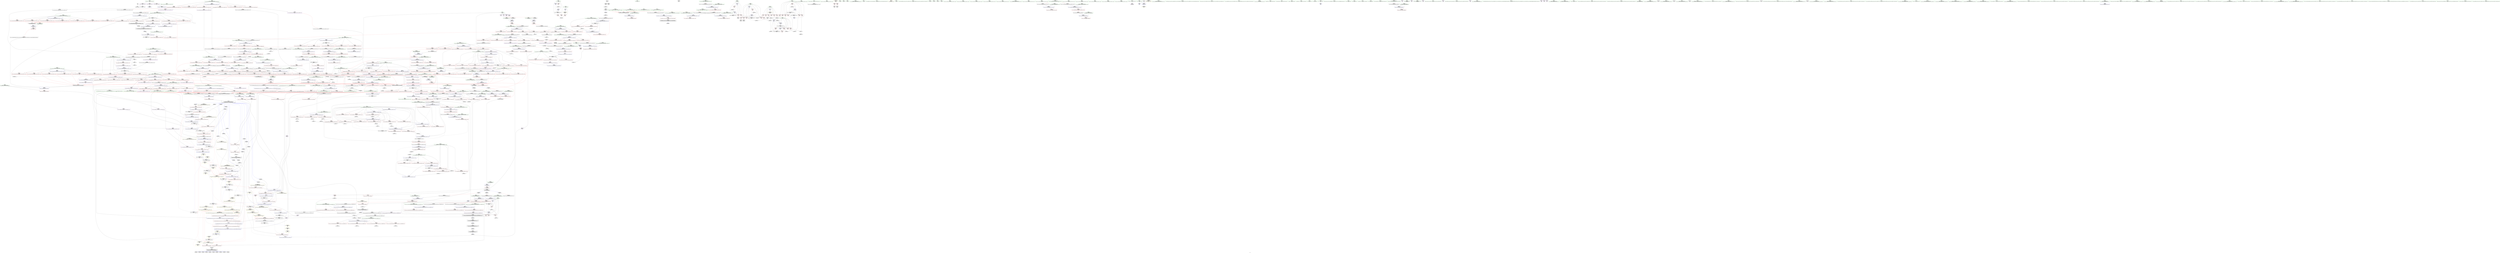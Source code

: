 digraph "SVFG" {
	label="SVFG";

	Node0x5643a79f3160 [shape=record,color=grey,label="{NodeID: 0\nNullPtr}"];
	Node0x5643a79f3160 -> Node0x5643a7a3b190[style=solid];
	Node0x5643a79f3160 -> Node0x5643a7a5b410[style=solid];
	Node0x5643a7a428c0 [shape=record,color=red,label="{NodeID: 443\n693\<--668\n\<--__first.addr\n_ZSt10__pop_heapIPiN9__gnu_cxx5__ops15_Iter_less_iterEEvT_S4_S4_RT0_\n|{<s0>37}}"];
	Node0x5643a7a428c0:s0 -> Node0x5643a7b3b4e0[style=solid,color=red];
	Node0x5643a7a36330 [shape=record,color=green,label="{NodeID: 111\n579\<--580\n__first.addr\<--__first.addr_field_insensitive\n_ZSt11__make_heapIPiN9__gnu_cxx5__ops15_Iter_less_iterEEvT_S4_RT0_\n}"];
	Node0x5643a7a36330 -> Node0x5643a7a417b0[style=solid];
	Node0x5643a7a36330 -> Node0x5643a7a41880[style=solid];
	Node0x5643a7a36330 -> Node0x5643a7a41950[style=solid];
	Node0x5643a7a36330 -> Node0x5643a7a41a20[style=solid];
	Node0x5643a7a36330 -> Node0x5643a7a5d800[style=solid];
	Node0x5643a7b37330 [shape=record,color=black,label="{NodeID: 1661\n1279 = PHI(1317, )\n|{<s0>84}}"];
	Node0x5643a7b37330:s0 -> Node0x5643a7b3dd50[style=solid,color=red];
	Node0x5643a7a58190 [shape=record,color=red,label="{NodeID: 554\n1137\<--1091\n\<--__first.addr\n_ZSt16__insertion_sortIPiN9__gnu_cxx5__ops15_Iter_less_iterEEvT_S4_T0_\n}"];
	Node0x5643a7a58190 -> Node0x5643a7a60e70[style=solid];
	Node0x5643a7a3b190 [shape=record,color=black,label="{NodeID: 222\n2\<--3\ndummyVal\<--dummyVal\n}"];
	Node0x5643a7a5dce0 [shape=record,color=blue,label="{NodeID: 665\n587\<--639\n__parent\<--dec\n_ZSt11__make_heapIPiN9__gnu_cxx5__ops15_Iter_less_iterEEvT_S4_RT0_\n}"];
	Node0x5643a7a5dce0 -> Node0x5643a7a41f00[style=dashed];
	Node0x5643a7a5dce0 -> Node0x5643a7a41fd0[style=dashed];
	Node0x5643a7a5dce0 -> Node0x5643a7a420a0[style=dashed];
	Node0x5643a7a5dce0 -> Node0x5643a7a42170[style=dashed];
	Node0x5643a7a5dce0 -> Node0x5643a7a5dce0[style=dashed];
	Node0x5643a7a5dce0 -> Node0x5643a7abbc60[style=dashed];
	Node0x5643a7a48dd0 [shape=record,color=red,label="{NodeID: 333\n217\<--80\n\<--test\nmain\n}"];
	Node0x5643a7a48dd0 -> Node0x5643a7a7b920[style=solid];
	Node0x5643a7a7bda0 [shape=record,color=grey,label="{NodeID: 1108\n285 = Binary(282, 286, )\n|{<s0>14}}"];
	Node0x5643a7a7bda0:s0 -> Node0x5643a7b3c630[style=solid,color=red];
	Node0x5643a7a32900 [shape=record,color=green,label="{NodeID: 1\n7\<--1\n__dso_handle\<--dummyObj\nGlob }"];
	Node0x5643a7a42990 [shape=record,color=red,label="{NodeID: 444\n695\<--668\n\<--__first.addr\n_ZSt10__pop_heapIPiN9__gnu_cxx5__ops15_Iter_less_iterEEvT_S4_S4_RT0_\n}"];
	Node0x5643a7a42990 -> Node0x5643a7a44ad0[style=solid];
	Node0x5643a7a36400 [shape=record,color=green,label="{NodeID: 112\n581\<--582\n__last.addr\<--__last.addr_field_insensitive\n_ZSt11__make_heapIPiN9__gnu_cxx5__ops15_Iter_less_iterEEvT_S4_RT0_\n}"];
	Node0x5643a7a36400 -> Node0x5643a7a41af0[style=solid];
	Node0x5643a7a36400 -> Node0x5643a7a41bc0[style=solid];
	Node0x5643a7a36400 -> Node0x5643a7a5d8d0[style=solid];
	Node0x5643a7b37470 [shape=record,color=black,label="{NodeID: 1662\n1281 = PHI(1317, )\n|{<s0>84}}"];
	Node0x5643a7b37470:s0 -> Node0x5643a7b3de60[style=solid,color=red];
	Node0x5643a7a58260 [shape=record,color=red,label="{NodeID: 555\n1108\<--1093\n\<--__last.addr\n_ZSt16__insertion_sortIPiN9__gnu_cxx5__ops15_Iter_less_iterEEvT_S4_T0_\n}"];
	Node0x5643a7a58260 -> Node0x5643a7a845b0[style=solid];
	Node0x5643a7a3b290 [shape=record,color=black,label="{NodeID: 223\n77\<--12\nmain_ret\<--\nmain\n}"];
	Node0x5643a7a5ddb0 [shape=record,color=blue,label="{NodeID: 666\n647\<--644\nthis.addr\<--this\n_ZNK9__gnu_cxx5__ops15_Iter_less_iterclIPiS3_EEbT_T0_\n}"];
	Node0x5643a7a5ddb0 -> Node0x5643a7a423e0[style=dashed];
	Node0x5643a7a48ea0 [shape=record,color=red,label="{NodeID: 334\n116\<--82\n\<--i\nmain\n}"];
	Node0x5643a7a48ea0 -> Node0x5643a7a85030[style=solid];
	Node0x5643a7a7bf20 [shape=record,color=grey,label="{NodeID: 1109\n330 = Binary(329, 281, )\n}"];
	Node0x5643a7a7bf20 -> Node0x5643a7a53390[style=solid];
	Node0x5643a7a32990 [shape=record,color=green,label="{NodeID: 2\n9\<--1\n\<--dummyObj\nCan only get source location for instruction, argument, global var or function.}"];
	Node0x5643a7a42a60 [shape=record,color=red,label="{NodeID: 445\n694\<--670\n\<--__last.addr\n_ZSt10__pop_heapIPiN9__gnu_cxx5__ops15_Iter_less_iterEEvT_S4_S4_RT0_\n}"];
	Node0x5643a7a42a60 -> Node0x5643a7a44a00[style=solid];
	Node0x5643a7ab0960 [shape=record,color=black,label="{NodeID: 1220\nMR_12V_3 = PHI(MR_12V_1, MR_12V_4, )\npts\{20 \}\n|{|<s2>33}}"];
	Node0x5643a7ab0960 -> Node0x5643a7a42240[style=dashed];
	Node0x5643a7ab0960 -> Node0x5643a7a42310[style=dashed];
	Node0x5643a7ab0960:s2 -> Node0x5643a7aaf250[style=dashed,color=red];
	Node0x5643a7a364d0 [shape=record,color=green,label="{NodeID: 113\n583\<--584\n__comp.addr\<--__comp.addr_field_insensitive\n_ZSt11__make_heapIPiN9__gnu_cxx5__ops15_Iter_less_iterEEvT_S4_RT0_\n}"];
	Node0x5643a7a364d0 -> Node0x5643a7a41c90[style=solid];
	Node0x5643a7a364d0 -> Node0x5643a7a5d9a0[style=solid];
	Node0x5643a7b375b0 [shape=record,color=black,label="{NodeID: 1663\n1282 = PHI(1293, )\n}"];
	Node0x5643a7b375b0 -> Node0x5643a7a44fb0[style=solid];
	Node0x5643a7a58330 [shape=record,color=red,label="{NodeID: 556\n1117\<--1093\n\<--__last.addr\n_ZSt16__insertion_sortIPiN9__gnu_cxx5__ops15_Iter_less_iterEEvT_S4_T0_\n}"];
	Node0x5643a7a58330 -> Node0x5643a7a52310[style=solid];
	Node0x5643a7a3b360 [shape=record,color=black,label="{NodeID: 224\n50\<--51\n\<--_ZNSt8ios_base4InitD1Ev\nCan only get source location for instruction, argument, global var or function.}"];
	Node0x5643a7a5de80 [shape=record,color=blue,label="{NodeID: 667\n649\<--645\n__it1.addr\<--__it1\n_ZNK9__gnu_cxx5__ops15_Iter_less_iterclIPiS3_EEbT_T0_\n}"];
	Node0x5643a7a5de80 -> Node0x5643a7a424b0[style=dashed];
	Node0x5643a7a48f70 [shape=record,color=red,label="{NodeID: 335\n120\<--82\n\<--i\nmain\n}"];
	Node0x5643a7a48f70 -> Node0x5643a7a3b600[style=solid];
	Node0x5643a7a7c0a0 [shape=record,color=grey,label="{NodeID: 1110\n329 = Binary(327, 328, )\n}"];
	Node0x5643a7a7c0a0 -> Node0x5643a7a7bf20[style=solid];
	Node0x5643a7a32c40 [shape=record,color=green,label="{NodeID: 3\n12\<--1\n\<--dummyObj\nCan only get source location for instruction, argument, global var or function.}"];
	Node0x5643a7a42b30 [shape=record,color=red,label="{NodeID: 446\n684\<--672\n\<--__result.addr\n_ZSt10__pop_heapIPiN9__gnu_cxx5__ops15_Iter_less_iterEEvT_S4_S4_RT0_\n|{<s0>34}}"];
	Node0x5643a7a42b30:s0 -> Node0x5643a7b3c780[style=solid,color=red];
	Node0x5643a7a3b7d0 [shape=record,color=green,label="{NodeID: 114\n585\<--586\n__len\<--__len_field_insensitive\n_ZSt11__make_heapIPiN9__gnu_cxx5__ops15_Iter_less_iterEEvT_S4_RT0_\n}"];
	Node0x5643a7a3b7d0 -> Node0x5643a7a41d60[style=solid];
	Node0x5643a7a3b7d0 -> Node0x5643a7a41e30[style=solid];
	Node0x5643a7a3b7d0 -> Node0x5643a7a5da70[style=solid];
	Node0x5643a7b376f0 [shape=record,color=black,label="{NodeID: 1664\n1313 = PHI(1324, )\n}"];
	Node0x5643a7b376f0 -> Node0x5643a7a45150[style=solid];
	Node0x5643a7a58400 [shape=record,color=red,label="{NodeID: 557\n1116\<--1095\n\<--__i\n_ZSt16__insertion_sortIPiN9__gnu_cxx5__ops15_Iter_less_iterEEvT_S4_T0_\n}"];
	Node0x5643a7a58400 -> Node0x5643a7a52310[style=solid];
	Node0x5643a7a3b460 [shape=record,color=black,label="{NodeID: 225\n94\<--91\ncall\<--\nmain\n}"];
	Node0x5643a7a5df50 [shape=record,color=blue,label="{NodeID: 668\n651\<--646\n__it2.addr\<--__it2\n_ZNK9__gnu_cxx5__ops15_Iter_less_iterclIPiS3_EEbT_T0_\n}"];
	Node0x5643a7a5df50 -> Node0x5643a7a42580[style=dashed];
	Node0x5643a7a49040 [shape=record,color=red,label="{NodeID: 336\n126\<--82\n\<--i\nmain\n}"];
	Node0x5643a7a49040 -> Node0x5643a7a51410[style=solid];
	Node0x5643a7a7c220 [shape=record,color=grey,label="{NodeID: 1111\n752 = Binary(286, 751, )\n}"];
	Node0x5643a7a7c220 -> Node0x5643a7a5eab0[style=solid];
	Node0x5643a7a32cd0 [shape=record,color=green,label="{NodeID: 4\n21\<--1\n.str\<--dummyObj\nGlob }"];
	Node0x5643a7a42c00 [shape=record,color=red,label="{NodeID: 447\n691\<--672\n\<--__result.addr\n_ZSt10__pop_heapIPiN9__gnu_cxx5__ops15_Iter_less_iterEEvT_S4_S4_RT0_\n}"];
	Node0x5643a7a42c00 -> Node0x5643a7a5e430[style=solid];
	Node0x5643a7a3b860 [shape=record,color=green,label="{NodeID: 115\n587\<--588\n__parent\<--__parent_field_insensitive\n_ZSt11__make_heapIPiN9__gnu_cxx5__ops15_Iter_less_iterEEvT_S4_RT0_\n}"];
	Node0x5643a7a3b860 -> Node0x5643a7a41f00[style=solid];
	Node0x5643a7a3b860 -> Node0x5643a7a41fd0[style=solid];
	Node0x5643a7a3b860 -> Node0x5643a7a420a0[style=solid];
	Node0x5643a7a3b860 -> Node0x5643a7a42170[style=solid];
	Node0x5643a7a3b860 -> Node0x5643a7a5db40[style=solid];
	Node0x5643a7a3b860 -> Node0x5643a7a5dce0[style=solid];
	Node0x5643a7b37830 [shape=record,color=black,label="{NodeID: 1665\n451 = PHI(349, )\n0th arg _ZSt27__unguarded_partition_pivotIPiN9__gnu_cxx5__ops15_Iter_less_iterEET_S4_S4_T0_ }"];
	Node0x5643a7b37830 -> Node0x5643a7a5ce40[style=solid];
	Node0x5643a7a584d0 [shape=record,color=red,label="{NodeID: 558\n1120\<--1095\n\<--__i\n_ZSt16__insertion_sortIPiN9__gnu_cxx5__ops15_Iter_less_iterEEvT_S4_T0_\n|{<s0>66}}"];
	Node0x5643a7a584d0:s0 -> Node0x5643a7b38e80[style=solid,color=red];
	Node0x5643a7a3b530 [shape=record,color=black,label="{NodeID: 226\n100\<--97\ncall1\<--\nmain\n}"];
	Node0x5643a7a5e020 [shape=record,color=blue,label="{NodeID: 669\n668\<--664\n__first.addr\<--__first\n_ZSt10__pop_heapIPiN9__gnu_cxx5__ops15_Iter_less_iterEEvT_S4_S4_RT0_\n}"];
	Node0x5643a7a5e020 -> Node0x5643a7a427f0[style=dashed];
	Node0x5643a7a5e020 -> Node0x5643a7a428c0[style=dashed];
	Node0x5643a7a5e020 -> Node0x5643a7a42990[style=dashed];
	Node0x5643a7a49110 [shape=record,color=red,label="{NodeID: 337\n152\<--84\n\<--answer\nmain\n}"];
	Node0x5643a7a49110 -> Node0x5643a7a85330[style=solid];
	Node0x5643a7a7c3a0 [shape=record,color=grey,label="{NodeID: 1112\n751 = Binary(750, 563, )\n}"];
	Node0x5643a7a7c3a0 -> Node0x5643a7a7c220[style=solid];
	Node0x5643a7a32d90 [shape=record,color=green,label="{NodeID: 5\n23\<--1\n.str.2\<--dummyObj\nGlob }"];
	Node0x5643a7a42cd0 [shape=record,color=red,label="{NodeID: 448\n702\<--674\n\<--__comp.addr\n_ZSt10__pop_heapIPiN9__gnu_cxx5__ops15_Iter_less_iterEEvT_S4_S4_RT0_\n}"];
	Node0x5643a7ac1c80 [shape=record,color=black,label="{NodeID: 1223\nMR_12V_2 = PHI(MR_12V_1, MR_12V_3, )\npts\{20 \}\n|{<s0>20|<s1>22}}"];
	Node0x5643a7ac1c80:s0 -> Node0x5643a7a67e30[style=dashed,color=blue];
	Node0x5643a7ac1c80:s1 -> Node0x5643a7abd560[style=dashed,color=blue];
	Node0x5643a7a3b930 [shape=record,color=green,label="{NodeID: 116\n589\<--590\n__value\<--__value_field_insensitive\n_ZSt11__make_heapIPiN9__gnu_cxx5__ops15_Iter_less_iterEEvT_S4_RT0_\n|{|<s1>32}}"];
	Node0x5643a7a3b930 -> Node0x5643a7a5dc10[style=solid];
	Node0x5643a7a3b930:s1 -> Node0x5643a7b3c780[style=solid,color=red];
	Node0x5643a7b37970 [shape=record,color=black,label="{NodeID: 1666\n452 = PHI(350, )\n1st arg _ZSt27__unguarded_partition_pivotIPiN9__gnu_cxx5__ops15_Iter_less_iterEET_S4_S4_T0_ }"];
	Node0x5643a7b37970 -> Node0x5643a7a5cf10[style=solid];
	Node0x5643a7a585a0 [shape=record,color=red,label="{NodeID: 559\n1124\<--1095\n\<--__i\n_ZSt16__insertion_sortIPiN9__gnu_cxx5__ops15_Iter_less_iterEEvT_S4_T0_\n|{<s0>67}}"];
	Node0x5643a7a585a0:s0 -> Node0x5643a7b3c780[style=solid,color=red];
	Node0x5643a7a3b600 [shape=record,color=black,label="{NodeID: 227\n121\<--120\nidxprom\<--\nmain\n}"];
	Node0x5643a7a5e0f0 [shape=record,color=blue,label="{NodeID: 670\n670\<--665\n__last.addr\<--__last\n_ZSt10__pop_heapIPiN9__gnu_cxx5__ops15_Iter_less_iterEEvT_S4_S4_RT0_\n}"];
	Node0x5643a7a5e0f0 -> Node0x5643a7a42a60[style=dashed];
	Node0x5643a7a491e0 [shape=record,color=red,label="{NodeID: 338\n171\<--84\n\<--answer\nmain\n}"];
	Node0x5643a7a491e0 -> Node0x5643a7a52610[style=solid];
	Node0x5643a7a4f790 [shape=record,color=grey,label="{NodeID: 1113\n746 = Binary(745, 563, )\n}"];
	Node0x5643a7a4f790 -> Node0x5643a7a4f910[style=solid];
	Node0x5643a7a33630 [shape=record,color=green,label="{NodeID: 6\n25\<--1\nstdin\<--dummyObj\nGlob }"];
	Node0x5643a7a42da0 [shape=record,color=red,label="{NodeID: 449\n686\<--685\n\<--call\n_ZSt10__pop_heapIPiN9__gnu_cxx5__ops15_Iter_less_iterEEvT_S4_S4_RT0_\n}"];
	Node0x5643a7a42da0 -> Node0x5643a7a5e360[style=solid];
	Node0x5643a7ac2180 [shape=record,color=black,label="{NodeID: 1224\nMR_196V_2 = PHI(MR_196V_1, MR_196V_4, )\npts\{1096 \}\n}"];
	Node0x5643a7a3ba00 [shape=record,color=green,label="{NodeID: 117\n591\<--592\nagg.tmp\<--agg.tmp_field_insensitive\n_ZSt11__make_heapIPiN9__gnu_cxx5__ops15_Iter_less_iterEEvT_S4_RT0_\n}"];
	Node0x5643a7b37ab0 [shape=record,color=black,label="{NodeID: 1667\n924 = PHI(477, )\n0th arg _ZSt22__move_median_to_firstIPiN9__gnu_cxx5__ops15_Iter_less_iterEEvT_S4_S4_S4_T0_ }"];
	Node0x5643a7b37ab0 -> Node0x5643a7a5fc90[style=solid];
	Node0x5643a7a58670 [shape=record,color=red,label="{NodeID: 560\n1129\<--1095\n\<--__i\n_ZSt16__insertion_sortIPiN9__gnu_cxx5__ops15_Iter_less_iterEEvT_S4_T0_\n|{<s0>68}}"];
	Node0x5643a7a58670:s0 -> Node0x5643a7b3e2a0[style=solid,color=red];
	Node0x5643a7a3b6d0 [shape=record,color=black,label="{NodeID: 228\n131\<--130\nidx.ext\<--\nmain\n}"];
	Node0x5643a7a5e1c0 [shape=record,color=blue,label="{NodeID: 671\n672\<--666\n__result.addr\<--__result\n_ZSt10__pop_heapIPiN9__gnu_cxx5__ops15_Iter_less_iterEEvT_S4_S4_RT0_\n}"];
	Node0x5643a7a5e1c0 -> Node0x5643a7a42b30[style=dashed];
	Node0x5643a7a5e1c0 -> Node0x5643a7a42c00[style=dashed];
	Node0x5643a7a492b0 [shape=record,color=red,label="{NodeID: 339\n187\<--84\n\<--answer\nmain\n}"];
	Node0x5643a7a492b0 -> Node0x5643a7a52910[style=solid];
	Node0x5643a7a4f910 [shape=record,color=grey,label="{NodeID: 1114\n747 = Binary(746, 286, )\n}"];
	Node0x5643a7a4f910 -> Node0x5643a7a53690[style=solid];
	Node0x5643a7a336c0 [shape=record,color=green,label="{NodeID: 7\n26\<--1\n.str.3\<--dummyObj\nGlob }"];
	Node0x5643a7a42e70 [shape=record,color=red,label="{NodeID: 450\n690\<--689\n\<--call1\n_ZSt10__pop_heapIPiN9__gnu_cxx5__ops15_Iter_less_iterEEvT_S4_S4_RT0_\n}"];
	Node0x5643a7a42e70 -> Node0x5643a7a5e430[style=solid];
	Node0x5643a7ac2680 [shape=record,color=black,label="{NodeID: 1225\nMR_198V_2 = PHI(MR_198V_1, MR_198V_3, )\npts\{1098 \}\n}"];
	Node0x5643a7a3bad0 [shape=record,color=green,label="{NodeID: 118\n621\<--622\n_ZSt4moveIRiEONSt16remove_referenceIT_E4typeEOS2_\<--_ZSt4moveIRiEONSt16remove_referenceIT_E4typeEOS2__field_insensitive\n}"];
	Node0x5643a7b37bf0 [shape=record,color=black,label="{NodeID: 1668\n925 = PHI(479, )\n1st arg _ZSt22__move_median_to_firstIPiN9__gnu_cxx5__ops15_Iter_less_iterEEvT_S4_S4_S4_T0_ }"];
	Node0x5643a7b37bf0 -> Node0x5643a7a5fd60[style=solid];
	Node0x5643a7a58740 [shape=record,color=red,label="{NodeID: 561\n1130\<--1095\n\<--__i\n_ZSt16__insertion_sortIPiN9__gnu_cxx5__ops15_Iter_less_iterEEvT_S4_T0_\n}"];
	Node0x5643a7a58740 -> Node0x5643a7a46fc0[style=solid];
	Node0x5643a7a438f0 [shape=record,color=black,label="{NodeID: 229\n165\<--164\nidxprom15\<--\nmain\n}"];
	Node0x5643a7a5e290 [shape=record,color=blue,label="{NodeID: 672\n674\<--667\n__comp.addr\<--__comp\n_ZSt10__pop_heapIPiN9__gnu_cxx5__ops15_Iter_less_iterEEvT_S4_S4_RT0_\n}"];
	Node0x5643a7a5e290 -> Node0x5643a7a42cd0[style=dashed];
	Node0x5643a7ad4e90 [shape=record,color=yellow,style=double,label="{NodeID: 1447\nRETMU(2V_2)\npts\{10 \}\nFun[_GLOBAL__sub_I_jcn_0_0.cpp]}"];
	Node0x5643a7a49380 [shape=record,color=red,label="{NodeID: 340\n204\<--84\n\<--answer\nmain\n}"];
	Node0x5643a7a49380 -> Node0x5643a7a52c10[style=solid];
	Node0x5643a7a4fa90 [shape=record,color=grey,label="{NodeID: 1115\n474 = Binary(473, 286, )\n}"];
	Node0x5643a7a33750 [shape=record,color=green,label="{NodeID: 8\n28\<--1\n.str.4\<--dummyObj\nGlob }"];
	Node0x5643a7a42f40 [shape=record,color=red,label="{NodeID: 451\n701\<--700\n\<--call2\n_ZSt10__pop_heapIPiN9__gnu_cxx5__ops15_Iter_less_iterEEvT_S4_S4_RT0_\n|{<s0>37}}"];
	Node0x5643a7a42f40:s0 -> Node0x5643a7b3b9c0[style=solid,color=red];
	Node0x5643a7a3bba0 [shape=record,color=green,label="{NodeID: 119\n632\<--633\n_ZSt13__adjust_heapIPiliN9__gnu_cxx5__ops15_Iter_less_iterEEvT_T0_S5_T1_T2_\<--_ZSt13__adjust_heapIPiliN9__gnu_cxx5__ops15_Iter_less_iterEEvT_T0_S5_T1_T2__field_insensitive\n}"];
	Node0x5643a7b37d30 [shape=record,color=black,label="{NodeID: 1669\n926 = PHI(480, )\n2nd arg _ZSt22__move_median_to_firstIPiN9__gnu_cxx5__ops15_Iter_less_iterEEvT_S4_S4_S4_T0_ }"];
	Node0x5643a7b37d30 -> Node0x5643a7a5fe30[style=solid];
	Node0x5643a7a58810 [shape=record,color=red,label="{NodeID: 562\n1140\<--1095\n\<--__i\n_ZSt16__insertion_sortIPiN9__gnu_cxx5__ops15_Iter_less_iterEEvT_S4_T0_\n|{<s0>71}}"];
	Node0x5643a7a58810:s0 -> Node0x5643a7b3a780[style=solid,color=red];
	Node0x5643a7a439c0 [shape=record,color=black,label="{NodeID: 230\n192\<--191\nidxprom25\<--\nmain\n}"];
	Node0x5643a7a5e360 [shape=record,color=blue,label="{NodeID: 673\n676\<--686\n__value\<--\n_ZSt10__pop_heapIPiN9__gnu_cxx5__ops15_Iter_less_iterEEvT_S4_S4_RT0_\n}"];
	Node0x5643a7a5e360 -> Node0x5643a7a42e70[style=dashed];
	Node0x5643a7a5e360 -> Node0x5643a7a42f40[style=dashed];
	Node0x5643a7a49450 [shape=record,color=red,label="{NodeID: 341\n211\<--84\n\<--answer\nmain\n}"];
	Node0x5643a7a4fc10 [shape=record,color=grey,label="{NodeID: 1116\n472 = Binary(470, 471, )\n}"];
	Node0x5643a7a4fc10 -> Node0x5643a7a4fd90[style=solid];
	Node0x5643a7a33810 [shape=record,color=green,label="{NodeID: 9\n30\<--1\nstdout\<--dummyObj\nGlob }"];
	Node0x5643a7a43010 [shape=record,color=red,label="{NodeID: 452\n710\<--707\n\<--__t.addr\n_ZSt4moveIRiEONSt16remove_referenceIT_E4typeEOS2_\n}"];
	Node0x5643a7a43010 -> Node0x5643a7a44ba0[style=solid];
	Node0x5643a7a3bca0 [shape=record,color=green,label="{NodeID: 120\n647\<--648\nthis.addr\<--this.addr_field_insensitive\n_ZNK9__gnu_cxx5__ops15_Iter_less_iterclIPiS3_EEbT_T0_\n}"];
	Node0x5643a7a3bca0 -> Node0x5643a7a423e0[style=solid];
	Node0x5643a7a3bca0 -> Node0x5643a7a5ddb0[style=solid];
	Node0x5643a7b37e70 [shape=record,color=black,label="{NodeID: 1670\n927 = PHI(482, )\n3rd arg _ZSt22__move_median_to_firstIPiN9__gnu_cxx5__ops15_Iter_less_iterEEvT_S4_S4_S4_T0_ }"];
	Node0x5643a7b37e70 -> Node0x5643a7a5ff00[style=solid];
	Node0x5643a7a588e0 [shape=record,color=red,label="{NodeID: 563\n1149\<--1095\n\<--__i\n_ZSt16__insertion_sortIPiN9__gnu_cxx5__ops15_Iter_less_iterEEvT_S4_T0_\n}"];
	Node0x5643a7a588e0 -> Node0x5643a7a47090[style=solid];
	Node0x5643a7acdc20 [shape=record,color=yellow,style=double,label="{NodeID: 1338\n151V_1 = ENCHI(MR_151V_0)\npts\{590 677 726 1066 1098 1220 \}\nFun[_ZSt11__push_heapIPiliN9__gnu_cxx5__ops14_Iter_less_valEEvT_T0_S5_T1_RT2_]}"];
	Node0x5643a7acdc20 -> Node0x5643a7a554e0[style=dashed];
	Node0x5643a7acdc20 -> Node0x5643a7a555b0[style=dashed];
	Node0x5643a7a43a90 [shape=record,color=black,label="{NodeID: 231\n277\<--275\nsub.ptr.lhs.cast\<--\n_ZSt6__sortIPiN9__gnu_cxx5__ops15_Iter_less_iterEEvT_S4_T0_\n}"];
	Node0x5643a7a43a90 -> Node0x5643a7a50b10[style=solid];
	Node0x5643a7a5e430 [shape=record,color=blue,label="{NodeID: 674\n691\<--690\n\<--\n_ZSt10__pop_heapIPiN9__gnu_cxx5__ops15_Iter_less_iterEEvT_S4_S4_RT0_\n|{|<s1>37}}"];
	Node0x5643a7a5e430 -> Node0x5643a7a42f40[style=dashed];
	Node0x5643a7a5e430:s1 -> Node0x5643a7aaf250[style=dashed,color=red];
	Node0x5643a7a49520 [shape=record,color=red,label="{NodeID: 342\n147\<--86\n\<--now\nmain\n}"];
	Node0x5643a7a49520 -> Node0x5643a7a51590[style=solid];
	Node0x5643a7a4fd90 [shape=record,color=grey,label="{NodeID: 1117\n473 = Binary(472, 281, )\n}"];
	Node0x5643a7a4fd90 -> Node0x5643a7a4fa90[style=solid];
	Node0x5643a7a33910 [shape=record,color=green,label="{NodeID: 10\n31\<--1\n.str.5\<--dummyObj\nGlob }"];
	Node0x5643a7a430e0 [shape=record,color=red,label="{NodeID: 453\n754\<--719\n\<--__first.addr\n_ZSt13__adjust_heapIPiliN9__gnu_cxx5__ops15_Iter_less_iterEEvT_T0_S5_T1_T2_\n}"];
	Node0x5643a7a430e0 -> Node0x5643a7a477e0[style=solid];
	Node0x5643a7a3bd70 [shape=record,color=green,label="{NodeID: 121\n649\<--650\n__it1.addr\<--__it1.addr_field_insensitive\n_ZNK9__gnu_cxx5__ops15_Iter_less_iterclIPiS3_EEbT_T0_\n}"];
	Node0x5643a7a3bd70 -> Node0x5643a7a424b0[style=solid];
	Node0x5643a7a3bd70 -> Node0x5643a7a5de80[style=solid];
	Node0x5643a7b37fb0 [shape=record,color=black,label="{NodeID: 1671\n823 = PHI(717, )\n0th arg _ZSt4moveIRN9__gnu_cxx5__ops15_Iter_less_iterEEONSt16remove_referenceIT_E4typeEOS5_ }"];
	Node0x5643a7b37fb0 -> Node0x5643a7a5f060[style=solid];
	Node0x5643a7a589b0 [shape=record,color=red,label="{NodeID: 564\n1126\<--1125\n\<--call3\n_ZSt16__insertion_sortIPiN9__gnu_cxx5__ops15_Iter_less_iterEEvT_S4_T0_\n}"];
	Node0x5643a7a589b0 -> Node0x5643a7a60da0[style=solid];
	Node0x5643a7acdd90 [shape=record,color=yellow,style=double,label="{NodeID: 1339\n12V_1 = ENCHI(MR_12V_0)\npts\{20 \}\nFun[_ZSt22__copy_move_backward_aILb1EPiS0_ET1_T0_S2_S1_]|{<s0>85|<s1>85|<s2>85}}"];
	Node0x5643a7acdd90:s0 -> Node0x5643a7a5ad70[style=dashed,color=red];
	Node0x5643a7acdd90:s1 -> Node0x5643a7a626d0[style=dashed,color=red];
	Node0x5643a7acdd90:s2 -> Node0x5643a7ab5860[style=dashed,color=red];
	Node0x5643a7a43b60 [shape=record,color=black,label="{NodeID: 232\n278\<--276\nsub.ptr.rhs.cast\<--\n_ZSt6__sortIPiN9__gnu_cxx5__ops15_Iter_less_iterEEvT_S4_T0_\n}"];
	Node0x5643a7a43b60 -> Node0x5643a7a50b10[style=solid];
	Node0x5643a7a5e500 [shape=record,color=blue,label="{NodeID: 675\n707\<--706\n__t.addr\<--__t\n_ZSt4moveIRiEONSt16remove_referenceIT_E4typeEOS2_\n}"];
	Node0x5643a7a5e500 -> Node0x5643a7a43010[style=dashed];
	Node0x5643a7a495f0 [shape=record,color=red,label="{NodeID: 343\n155\<--86\n\<--now\nmain\n}"];
	Node0x5643a7a495f0 -> Node0x5643a7a79ca0[style=solid];
	Node0x5643a7a4ff10 [shape=record,color=grey,label="{NodeID: 1118\n804 = Binary(803, 563, )\n}"];
	Node0x5643a7a4ff10 -> Node0x5643a7a5ef90[style=solid];
	Node0x5643a7a33a10 [shape=record,color=green,label="{NodeID: 11\n33\<--1\n.str.6\<--dummyObj\nGlob }"];
	Node0x5643a7a431b0 [shape=record,color=red,label="{NodeID: 454\n757\<--719\n\<--__first.addr\n_ZSt13__adjust_heapIPiliN9__gnu_cxx5__ops15_Iter_less_iterEEvT_T0_S5_T1_T2_\n}"];
	Node0x5643a7a431b0 -> Node0x5643a7a478b0[style=solid];
	Node0x5643a7ac3a80 [shape=record,color=black,label="{NodeID: 1229\nMR_12V_4 = PHI(MR_12V_3, MR_12V_1, )\npts\{20 \}\n|{<s0>12}}"];
	Node0x5643a7ac3a80:s0 -> Node0x5643a7a67490[style=dashed,color=blue];
	Node0x5643a7a3be40 [shape=record,color=green,label="{NodeID: 122\n651\<--652\n__it2.addr\<--__it2.addr_field_insensitive\n_ZNK9__gnu_cxx5__ops15_Iter_less_iterclIPiS3_EEbT_T0_\n}"];
	Node0x5643a7a3be40 -> Node0x5643a7a42580[style=solid];
	Node0x5643a7a3be40 -> Node0x5643a7a5df50[style=solid];
	Node0x5643a7b380f0 [shape=record,color=black,label="{NodeID: 1672\n255 = PHI(242, )\n0th arg _ZSt6__sortIPiN9__gnu_cxx5__ops15_Iter_less_iterEEvT_S4_T0_ }"];
	Node0x5643a7b380f0 -> Node0x5643a7a5c2e0[style=solid];
	Node0x5643a7a58a80 [shape=record,color=red,label="{NodeID: 565\n1136\<--1135\n\<--call6\n_ZSt16__insertion_sortIPiN9__gnu_cxx5__ops15_Iter_less_iterEEvT_S4_T0_\n}"];
	Node0x5643a7a58a80 -> Node0x5643a7a60e70[style=solid];
	Node0x5643a7a43c30 [shape=record,color=black,label="{NodeID: 233\n327\<--325\nsub.ptr.lhs.cast\<--\n_ZSt16__introsort_loopIPilN9__gnu_cxx5__ops15_Iter_less_iterEEvT_S4_T0_T1_\n}"];
	Node0x5643a7a43c30 -> Node0x5643a7a7c0a0[style=solid];
	Node0x5643a7a5e5d0 [shape=record,color=blue,label="{NodeID: 676\n719\<--713\n__first.addr\<--__first\n_ZSt13__adjust_heapIPiliN9__gnu_cxx5__ops15_Iter_less_iterEEvT_T0_S5_T1_T2_\n}"];
	Node0x5643a7a5e5d0 -> Node0x5643a7a430e0[style=dashed];
	Node0x5643a7a5e5d0 -> Node0x5643a7a431b0[style=dashed];
	Node0x5643a7a5e5d0 -> Node0x5643a7a43280[style=dashed];
	Node0x5643a7a5e5d0 -> Node0x5643a7a43350[style=dashed];
	Node0x5643a7a5e5d0 -> Node0x5643a7a43420[style=dashed];
	Node0x5643a7a5e5d0 -> Node0x5643a7a434f0[style=dashed];
	Node0x5643a7a5e5d0 -> Node0x5643a7a435c0[style=dashed];
	Node0x5643a7a496c0 [shape=record,color=red,label="{NodeID: 344\n170\<--86\n\<--now\nmain\n}"];
	Node0x5643a7a496c0 -> Node0x5643a7a52610[style=solid];
	Node0x5643a7a50090 [shape=record,color=grey,label="{NodeID: 1119\n560 = Binary(558, 559, )\n}"];
	Node0x5643a7a50090 -> Node0x5643a7a50210[style=solid];
	Node0x5643a7a33b10 [shape=record,color=green,label="{NodeID: 12\n35\<--1\n.str.7\<--dummyObj\nGlob }"];
	Node0x5643a7a43280 [shape=record,color=red,label="{NodeID: 455\n767\<--719\n\<--__first.addr\n_ZSt13__adjust_heapIPiliN9__gnu_cxx5__ops15_Iter_less_iterEEvT_T0_S5_T1_T2_\n}"];
	Node0x5643a7a43280 -> Node0x5643a7a47980[style=solid];
	Node0x5643a7ac3f80 [shape=record,color=black,label="{NodeID: 1230\nMR_12V_2 = PHI(MR_12V_5, MR_12V_1, )\npts\{20 \}\n|{|<s1>16|<s2>17}}"];
	Node0x5643a7ac3f80 -> Node0x5643a7ab8a60[style=dashed];
	Node0x5643a7ac3f80:s1 -> Node0x5643a7acd220[style=dashed,color=red];
	Node0x5643a7ac3f80:s2 -> Node0x5643a71e08f0[style=dashed,color=red];
	Node0x5643a7a3bf10 [shape=record,color=green,label="{NodeID: 123\n668\<--669\n__first.addr\<--__first.addr_field_insensitive\n_ZSt10__pop_heapIPiN9__gnu_cxx5__ops15_Iter_less_iterEEvT_S4_S4_RT0_\n}"];
	Node0x5643a7a3bf10 -> Node0x5643a7a427f0[style=solid];
	Node0x5643a7a3bf10 -> Node0x5643a7a428c0[style=solid];
	Node0x5643a7a3bf10 -> Node0x5643a7a42990[style=solid];
	Node0x5643a7a3bf10 -> Node0x5643a7a5e020[style=solid];
	Node0x5643a7b38230 [shape=record,color=black,label="{NodeID: 1673\n256 = PHI(243, )\n1st arg _ZSt6__sortIPiN9__gnu_cxx5__ops15_Iter_less_iterEEvT_S4_T0_ }"];
	Node0x5643a7b38230 -> Node0x5643a7a5c3b0[style=solid];
	Node0x5643a7a58b50 [shape=record,color=red,label="{NodeID: 566\n1173\<--1159\n\<--__first.addr\n_ZSt26__unguarded_insertion_sortIPiN9__gnu_cxx5__ops15_Iter_less_iterEEvT_S4_T0_\n}"];
	Node0x5643a7a58b50 -> Node0x5643a7a611b0[style=solid];
	Node0x5643a7a43d00 [shape=record,color=black,label="{NodeID: 234\n328\<--326\nsub.ptr.rhs.cast\<--\n_ZSt16__introsort_loopIPilN9__gnu_cxx5__ops15_Iter_less_iterEEvT_S4_T0_T1_\n}"];
	Node0x5643a7a43d00 -> Node0x5643a7a7c0a0[style=solid];
	Node0x5643a7a5e6a0 [shape=record,color=blue,label="{NodeID: 677\n721\<--714\n__holeIndex.addr\<--__holeIndex\n_ZSt13__adjust_heapIPiliN9__gnu_cxx5__ops15_Iter_less_iterEEvT_T0_S5_T1_T2_\n}"];
	Node0x5643a7a5e6a0 -> Node0x5643a7a43690[style=dashed];
	Node0x5643a7a5e6a0 -> Node0x5643a7a43760[style=dashed];
	Node0x5643a7a5e6a0 -> Node0x5643a7a43830[style=dashed];
	Node0x5643a7a5e6a0 -> Node0x5643a7a537a0[style=dashed];
	Node0x5643a7a5e6a0 -> Node0x5643a7a5ed20[style=dashed];
	Node0x5643a7a5e6a0 -> Node0x5643a7a5ef90[style=dashed];
	Node0x5643a7a5e6a0 -> Node0x5643a7aba860[style=dashed];
	Node0x5643a7a49790 [shape=record,color=red,label="{NodeID: 345\n182\<--86\n\<--now\nmain\n}"];
	Node0x5643a7a49790 -> Node0x5643a7a7aba0[style=solid];
	Node0x5643a7a50210 [shape=record,color=grey,label="{NodeID: 1120\n561 = Binary(560, 281, )\n}"];
	Node0x5643a7a50210 -> Node0x5643a7a848b0[style=solid];
	Node0x5643a7a33c10 [shape=record,color=green,label="{NodeID: 13\n38\<--1\n\<--dummyObj\nCan only get source location for instruction, argument, global var or function.}"];
	Node0x5643a7a43350 [shape=record,color=red,label="{NodeID: 456\n772\<--719\n\<--__first.addr\n_ZSt13__adjust_heapIPiliN9__gnu_cxx5__ops15_Iter_less_iterEEvT_T0_S5_T1_T2_\n}"];
	Node0x5643a7a43350 -> Node0x5643a7a47a50[style=solid];
	Node0x5643a7ac4480 [shape=record,color=black,label="{NodeID: 1231\nMR_39V_3 = PHI(MR_39V_4, MR_39V_2, )\npts\{310 \}\n}"];
	Node0x5643a7ac4480 -> Node0x5643a7a4abe0[style=dashed];
	Node0x5643a7ac4480 -> Node0x5643a7a4acb0[style=dashed];
	Node0x5643a7ac4480 -> Node0x5643a7a4ad80[style=dashed];
	Node0x5643a7ac4480 -> Node0x5643a7a4ae50[style=dashed];
	Node0x5643a7ac4480 -> Node0x5643a7a4af20[style=dashed];
	Node0x5643a7ac4480 -> Node0x5643a7a5c890[style=dashed];
	Node0x5643a7a3bfe0 [shape=record,color=green,label="{NodeID: 124\n670\<--671\n__last.addr\<--__last.addr_field_insensitive\n_ZSt10__pop_heapIPiN9__gnu_cxx5__ops15_Iter_less_iterEEvT_S4_S4_RT0_\n}"];
	Node0x5643a7a3bfe0 -> Node0x5643a7a42a60[style=solid];
	Node0x5643a7a3bfe0 -> Node0x5643a7a5e0f0[style=solid];
	Node0x5643a7b38370 [shape=record,color=black,label="{NodeID: 1674\n1155 = PHI(410, )\n0th arg _ZSt26__unguarded_insertion_sortIPiN9__gnu_cxx5__ops15_Iter_less_iterEEvT_S4_T0_ }"];
	Node0x5643a7b38370 -> Node0x5643a7a61010[style=solid];
	Node0x5643a7a58c20 [shape=record,color=red,label="{NodeID: 567\n1177\<--1161\n\<--__last.addr\n_ZSt26__unguarded_insertion_sortIPiN9__gnu_cxx5__ops15_Iter_less_iterEEvT_S4_T0_\n}"];
	Node0x5643a7a58c20 -> Node0x5643a7a53090[style=solid];
	Node0x5643a7a43dd0 [shape=record,color=black,label="{NodeID: 235\n373\<--369\ncast\<--\n_ZSt4__lgl\n}"];
	Node0x5643a7a5e770 [shape=record,color=blue,label="{NodeID: 678\n723\<--715\n__len.addr\<--__len\n_ZSt13__adjust_heapIPiliN9__gnu_cxx5__ops15_Iter_less_iterEEvT_T0_S5_T1_T2_\n}"];
	Node0x5643a7a5e770 -> Node0x5643a7a53940[style=dashed];
	Node0x5643a7a5e770 -> Node0x5643a7a53a10[style=dashed];
	Node0x5643a7a5e770 -> Node0x5643a7a53ae0[style=dashed];
	Node0x5643a7a49860 [shape=record,color=red,label="{NodeID: 346\n186\<--86\n\<--now\nmain\n}"];
	Node0x5643a7a49860 -> Node0x5643a7a52910[style=solid];
	Node0x5643a7a50390 [shape=record,color=grey,label="{NodeID: 1121\n780 = Binary(779, 563, )\n}"];
	Node0x5643a7a50390 -> Node0x5643a7a84a30[style=solid];
	Node0x5643a7a33d10 [shape=record,color=green,label="{NodeID: 14\n68\<--1\n\<--dummyObj\nCan only get source location for instruction, argument, global var or function.}"];
	Node0x5643a7a43420 [shape=record,color=red,label="{NodeID: 457\n793\<--719\n\<--__first.addr\n_ZSt13__adjust_heapIPiliN9__gnu_cxx5__ops15_Iter_less_iterEEvT_T0_S5_T1_T2_\n}"];
	Node0x5643a7a43420 -> Node0x5643a7a47b20[style=solid];
	Node0x5643a7ac4980 [shape=record,color=black,label="{NodeID: 1232\nMR_41V_3 = PHI(MR_41V_4, MR_41V_2, )\npts\{312 \}\n}"];
	Node0x5643a7ac4980 -> Node0x5643a7a4aff0[style=dashed];
	Node0x5643a7ac4980 -> Node0x5643a7a4b0c0[style=dashed];
	Node0x5643a7ac4980 -> Node0x5643a7a5c6f0[style=dashed];
	Node0x5643a7a3c0b0 [shape=record,color=green,label="{NodeID: 125\n672\<--673\n__result.addr\<--__result.addr_field_insensitive\n_ZSt10__pop_heapIPiN9__gnu_cxx5__ops15_Iter_less_iterEEvT_S4_S4_RT0_\n}"];
	Node0x5643a7a3c0b0 -> Node0x5643a7a42b30[style=solid];
	Node0x5643a7a3c0b0 -> Node0x5643a7a42c00[style=solid];
	Node0x5643a7a3c0b0 -> Node0x5643a7a5e1c0[style=solid];
	Node0x5643a7b384b0 [shape=record,color=black,label="{NodeID: 1675\n1156 = PHI(411, )\n1st arg _ZSt26__unguarded_insertion_sortIPiN9__gnu_cxx5__ops15_Iter_less_iterEEvT_S4_T0_ }"];
	Node0x5643a7b384b0 -> Node0x5643a7a610e0[style=solid];
	Node0x5643a7a58cf0 [shape=record,color=red,label="{NodeID: 568\n1176\<--1163\n\<--__i\n_ZSt26__unguarded_insertion_sortIPiN9__gnu_cxx5__ops15_Iter_less_iterEEvT_S4_T0_\n}"];
	Node0x5643a7a58cf0 -> Node0x5643a7a53090[style=solid];
	Node0x5643a7a43ea0 [shape=record,color=black,label="{NodeID: 236\n374\<--369\nconv\<--\n_ZSt4__lgl\n}"];
	Node0x5643a7a43ea0 -> Node0x5643a7a7a120[style=solid];
	Node0x5643a7a5e840 [shape=record,color=blue,label="{NodeID: 679\n725\<--716\n__value.addr\<--__value\n_ZSt13__adjust_heapIPiliN9__gnu_cxx5__ops15_Iter_less_iterEEvT_T0_S5_T1_T2_\n}"];
	Node0x5643a7a5e840 -> Node0x5643a7a54570[style=dashed];
	Node0x5643a7a5e840 -> Node0x5643a7a54640[style=dashed];
	Node0x5643a7a5e840 -> Node0x5643a7a54710[style=dashed];
	Node0x5643a7a49930 [shape=record,color=red,label="{NodeID: 347\n203\<--86\n\<--now\nmain\n}"];
	Node0x5643a7a49930 -> Node0x5643a7a52c10[style=solid];
	Node0x5643a7a50510 [shape=record,color=grey,label="{NodeID: 1122\n785 = Binary(784, 286, )\n}"];
	Node0x5643a7a50510 -> Node0x5643a7a50690[style=solid];
	Node0x5643a7a33e10 [shape=record,color=green,label="{NodeID: 15\n106\<--1\n\<--dummyObj\nCan only get source location for instruction, argument, global var or function.}"];
	Node0x5643a7a434f0 [shape=record,color=red,label="{NodeID: 458\n799\<--719\n\<--__first.addr\n_ZSt13__adjust_heapIPiliN9__gnu_cxx5__ops15_Iter_less_iterEEvT_T0_S5_T1_T2_\n}"];
	Node0x5643a7a434f0 -> Node0x5643a7a47bf0[style=solid];
	Node0x5643a7ac4e80 [shape=record,color=black,label="{NodeID: 1233\nMR_43V_2 = PHI(MR_43V_3, MR_43V_1, )\npts\{316 \}\n}"];
	Node0x5643a7ac4e80 -> Node0x5643a7a5c7c0[style=dashed];
	Node0x5643a7a3c180 [shape=record,color=green,label="{NodeID: 126\n674\<--675\n__comp.addr\<--__comp.addr_field_insensitive\n_ZSt10__pop_heapIPiN9__gnu_cxx5__ops15_Iter_less_iterEEvT_S4_S4_RT0_\n}"];
	Node0x5643a7a3c180 -> Node0x5643a7a42cd0[style=solid];
	Node0x5643a7a3c180 -> Node0x5643a7a5e290[style=solid];
	Node0x5643a7b385f0 [shape=record,color=black,label="{NodeID: 1676\n644 = PHI(498, 717, 928, 928, 928, 928, 928, 997, 997, 1089, )\n0th arg _ZNK9__gnu_cxx5__ops15_Iter_less_iterclIPiS3_EEbT_T0_ }"];
	Node0x5643a7b385f0 -> Node0x5643a7a5ddb0[style=solid];
	Node0x5643a7a58dc0 [shape=record,color=red,label="{NodeID: 569\n1180\<--1163\n\<--__i\n_ZSt26__unguarded_insertion_sortIPiN9__gnu_cxx5__ops15_Iter_less_iterEEvT_S4_T0_\n|{<s0>73}}"];
	Node0x5643a7a58dc0:s0 -> Node0x5643a7b3a780[style=solid,color=red];
	Node0x5643a7a43f70 [shape=record,color=black,label="{NodeID: 237\n363\<--375\n_ZSt4__lgl_ret\<--sub\n_ZSt4__lgl\n|{<s0>13}}"];
	Node0x5643a7a43f70:s0 -> Node0x5643a7b34200[style=solid,color=blue];
	Node0x5643a7a5e910 [shape=record,color=blue,label="{NodeID: 680\n727\<--739\n__topIndex\<--\n_ZSt13__adjust_heapIPiliN9__gnu_cxx5__ops15_Iter_less_iterEEvT_T0_S5_T1_T2_\n}"];
	Node0x5643a7a5e910 -> Node0x5643a7a53bb0[style=dashed];
	Node0x5643a7a49a00 [shape=record,color=red,label="{NodeID: 348\n207\<--86\n\<--now\nmain\n}"];
	Node0x5643a7a49a00 -> Node0x5643a7a5bfa0[style=solid];
	Node0x5643a7a50690 [shape=record,color=grey,label="{NodeID: 1123\n786 = Binary(785, 286, )\n}"];
	Node0x5643a7a50690 -> Node0x5643a7a84bb0[style=solid];
	Node0x5643a7a33f10 [shape=record,color=green,label="{NodeID: 16\n175\<--1\n\<--dummyObj\nCan only get source location for instruction, argument, global var or function.}"];
	Node0x5643a7a435c0 [shape=record,color=red,label="{NodeID: 459\n813\<--719\n\<--__first.addr\n_ZSt13__adjust_heapIPiliN9__gnu_cxx5__ops15_Iter_less_iterEEvT_T0_S5_T1_T2_\n|{<s0>44}}"];
	Node0x5643a7a435c0:s0 -> Node0x5643a7b3d6f0[style=solid,color=red];
	Node0x5643a7ac5380 [shape=record,color=black,label="{NodeID: 1234\nMR_8V_2 = PHI(MR_8V_7, MR_8V_1, )\npts\{15 \}\n}"];
	Node0x5643a7ac5380 -> Node0x5643a7a48270[style=dashed];
	Node0x5643a7ac5380 -> Node0x5643a7a48340[style=dashed];
	Node0x5643a7ac5380 -> Node0x5643a7a48410[style=dashed];
	Node0x5643a7ac5380 -> Node0x5643a7a484e0[style=dashed];
	Node0x5643a7ac5380 -> Node0x5643a7a5bc60[style=dashed];
	Node0x5643a7ac5380 -> Node0x5643a7a5be00[style=dashed];
	Node0x5643a7ac5380 -> Node0x5643a7ac5380[style=dashed];
	Node0x5643a7a3c250 [shape=record,color=green,label="{NodeID: 127\n676\<--677\n__value\<--__value_field_insensitive\n_ZSt10__pop_heapIPiN9__gnu_cxx5__ops15_Iter_less_iterEEvT_S4_S4_RT0_\n|{|<s1>36}}"];
	Node0x5643a7a3c250 -> Node0x5643a7a5e360[style=solid];
	Node0x5643a7a3c250:s1 -> Node0x5643a7b3c780[style=solid,color=red];
	Node0x5643a7b38e80 [shape=record,color=black,label="{NodeID: 1677\n645 = PHI(523, 756, 942, 946, 956, 970, 978, 1010, 1022, 1120, )\n1st arg _ZNK9__gnu_cxx5__ops15_Iter_less_iterclIPiS3_EEbT_T0_ }"];
	Node0x5643a7b38e80 -> Node0x5643a7a5de80[style=solid];
	Node0x5643a7a58e90 [shape=record,color=red,label="{NodeID: 570\n1184\<--1163\n\<--__i\n_ZSt26__unguarded_insertion_sortIPiN9__gnu_cxx5__ops15_Iter_less_iterEEvT_S4_T0_\n}"];
	Node0x5643a7a58e90 -> Node0x5643a7a47160[style=solid];
	Node0x5643a7a44040 [shape=record,color=black,label="{NodeID: 238\n397\<--395\nsub.ptr.lhs.cast\<--\n_ZSt22__final_insertion_sortIPiN9__gnu_cxx5__ops15_Iter_less_iterEEvT_S4_T0_\n}"];
	Node0x5643a7a44040 -> Node0x5643a7a78b10[style=solid];
	Node0x5643a7a5e9e0 [shape=record,color=blue,label="{NodeID: 681\n729\<--741\n__secondChild\<--\n_ZSt13__adjust_heapIPiliN9__gnu_cxx5__ops15_Iter_less_iterEEvT_T0_S5_T1_T2_\n}"];
	Node0x5643a7a5e9e0 -> Node0x5643a7a53c80[style=dashed];
	Node0x5643a7a5e9e0 -> Node0x5643a7a53d50[style=dashed];
	Node0x5643a7a5e9e0 -> Node0x5643a7a54230[style=dashed];
	Node0x5643a7a5e9e0 -> Node0x5643a7a54300[style=dashed];
	Node0x5643a7a5e9e0 -> Node0x5643a7a5eab0[style=dashed];
	Node0x5643a7a5e9e0 -> Node0x5643a7a5edf0[style=dashed];
	Node0x5643a7a5e9e0 -> Node0x5643a7abad60[style=dashed];
	Node0x5643a7a49ad0 [shape=record,color=red,label="{NodeID: 349\n143\<--88\n\<--i8\nmain\n}"];
	Node0x5643a7a49ad0 -> Node0x5643a7a854b0[style=solid];
	Node0x5643a7a50810 [shape=record,color=grey,label="{NodeID: 1124\n790 = Binary(789, 563, )\n}"];
	Node0x5643a7a50810 -> Node0x5643a7a50990[style=solid];
	Node0x5643a7a34010 [shape=record,color=green,label="{NodeID: 17\n281\<--1\n\<--dummyObj\nCan only get source location for instruction, argument, global var or function.}"];
	Node0x5643a7a43690 [shape=record,color=red,label="{NodeID: 460\n739\<--721\n\<--__holeIndex.addr\n_ZSt13__adjust_heapIPiliN9__gnu_cxx5__ops15_Iter_less_iterEEvT_T0_S5_T1_T2_\n}"];
	Node0x5643a7a43690 -> Node0x5643a7a5e910[style=solid];
	Node0x5643a7ac5880 [shape=record,color=black,label="{NodeID: 1235\nMR_12V_2 = PHI(MR_12V_3, MR_12V_1, )\npts\{20 \}\n|{<s0>9}}"];
	Node0x5643a7ac5880:s0 -> Node0x5643a7acbc50[style=dashed,color=red];
	Node0x5643a7a3c320 [shape=record,color=green,label="{NodeID: 128\n678\<--679\nagg.tmp\<--agg.tmp_field_insensitive\n_ZSt10__pop_heapIPiN9__gnu_cxx5__ops15_Iter_less_iterEEvT_S4_S4_RT0_\n}"];
	Node0x5643a7b39200 [shape=record,color=black,label="{NodeID: 1678\n646 = PHI(524, 760, 943, 947, 957, 971, 979, 1011, 1023, 1121, )\n2nd arg _ZNK9__gnu_cxx5__ops15_Iter_less_iterclIPiS3_EEbT_T0_ }"];
	Node0x5643a7b39200 -> Node0x5643a7a5df50[style=solid];
	Node0x5643a7a58f60 [shape=record,color=red,label="{NodeID: 571\n1202\<--1193\n\<--__first.addr\n_ZSt13move_backwardIPiS0_ET0_T_S2_S1_\n|{<s0>74}}"];
	Node0x5643a7a58f60:s0 -> Node0x5643a7b3ac80[style=solid,color=red];
	Node0x5643a7a44110 [shape=record,color=black,label="{NodeID: 239\n398\<--396\nsub.ptr.rhs.cast\<--\n_ZSt22__final_insertion_sortIPiN9__gnu_cxx5__ops15_Iter_less_iterEEvT_S4_T0_\n}"];
	Node0x5643a7a44110 -> Node0x5643a7a78b10[style=solid];
	Node0x5643a7a5eab0 [shape=record,color=blue,label="{NodeID: 682\n729\<--752\n__secondChild\<--mul\n_ZSt13__adjust_heapIPiliN9__gnu_cxx5__ops15_Iter_less_iterEEvT_T0_S5_T1_T2_\n}"];
	Node0x5643a7a5eab0 -> Node0x5643a7a53c80[style=dashed];
	Node0x5643a7a5eab0 -> Node0x5643a7a53d50[style=dashed];
	Node0x5643a7a5eab0 -> Node0x5643a7a53e20[style=dashed];
	Node0x5643a7a5eab0 -> Node0x5643a7a53ef0[style=dashed];
	Node0x5643a7a5eab0 -> Node0x5643a7a53fc0[style=dashed];
	Node0x5643a7a5eab0 -> Node0x5643a7a54090[style=dashed];
	Node0x5643a7a5eab0 -> Node0x5643a7a54160[style=dashed];
	Node0x5643a7a5eab0 -> Node0x5643a7a54230[style=dashed];
	Node0x5643a7a5eab0 -> Node0x5643a7a54300[style=dashed];
	Node0x5643a7a5eab0 -> Node0x5643a7a5eab0[style=dashed];
	Node0x5643a7a5eab0 -> Node0x5643a7a5eb80[style=dashed];
	Node0x5643a7a5eab0 -> Node0x5643a7a5edf0[style=dashed];
	Node0x5643a7a5eab0 -> Node0x5643a7abad60[style=dashed];
	Node0x5643a7a49ba0 [shape=record,color=red,label="{NodeID: 350\n150\<--88\n\<--i8\nmain\n}"];
	Node0x5643a7a49ba0 -> Node0x5643a7a51710[style=solid];
	Node0x5643a7a50990 [shape=record,color=grey,label="{NodeID: 1125\n791 = Binary(286, 790, )\n}"];
	Node0x5643a7a50990 -> Node0x5643a7a5edf0[style=solid];
	Node0x5643a7a34110 [shape=record,color=green,label="{NodeID: 18\n286\<--1\n\<--dummyObj\nCan only get source location for instruction, argument, global var or function.}"];
	Node0x5643a7a43760 [shape=record,color=red,label="{NodeID: 461\n741\<--721\n\<--__holeIndex.addr\n_ZSt13__adjust_heapIPiliN9__gnu_cxx5__ops15_Iter_less_iterEEvT_T0_S5_T1_T2_\n}"];
	Node0x5643a7a43760 -> Node0x5643a7a5e9e0[style=solid];
	Node0x5643a7ac5d80 [shape=record,color=black,label="{NodeID: 1236\nMR_16V_3 = PHI(MR_16V_4, MR_16V_2, )\npts\{81 \}\n}"];
	Node0x5643a7ac5d80 -> Node0x5643a7a48c30[style=dashed];
	Node0x5643a7ac5d80 -> Node0x5643a7a48d00[style=dashed];
	Node0x5643a7ac5d80 -> Node0x5643a7a48dd0[style=dashed];
	Node0x5643a7ac5d80 -> Node0x5643a7a5c070[style=dashed];
	Node0x5643a7a3c3f0 [shape=record,color=green,label="{NodeID: 129\n707\<--708\n__t.addr\<--__t.addr_field_insensitive\n_ZSt4moveIRiEONSt16remove_referenceIT_E4typeEOS2_\n}"];
	Node0x5643a7a3c3f0 -> Node0x5643a7a43010[style=solid];
	Node0x5643a7a3c3f0 -> Node0x5643a7a5e500[style=solid];
	Node0x5643a7b39580 [shape=record,color=black,label="{NodeID: 1679\n379 = PHI(290, )\n0th arg _ZSt22__final_insertion_sortIPiN9__gnu_cxx5__ops15_Iter_less_iterEEvT_S4_T0_ }"];
	Node0x5643a7b39580 -> Node0x5643a7a5ca30[style=solid];
	Node0x5643a7a59030 [shape=record,color=red,label="{NodeID: 572\n1206\<--1195\n\<--__last.addr\n_ZSt13move_backwardIPiS0_ET0_T_S2_S1_\n|{<s0>75}}"];
	Node0x5643a7a59030:s0 -> Node0x5643a7b3ac80[style=solid,color=red];
	Node0x5643a7a441e0 [shape=record,color=black,label="{NodeID: 240\n470\<--468\nsub.ptr.lhs.cast\<--\n_ZSt27__unguarded_partition_pivotIPiN9__gnu_cxx5__ops15_Iter_less_iterEET_S4_S4_T0_\n}"];
	Node0x5643a7a441e0 -> Node0x5643a7a4fc10[style=solid];
	Node0x5643a7a5eb80 [shape=record,color=blue,label="{NodeID: 683\n729\<--764\n__secondChild\<--dec\n_ZSt13__adjust_heapIPiliN9__gnu_cxx5__ops15_Iter_less_iterEEvT_T0_S5_T1_T2_\n}"];
	Node0x5643a7a5eb80 -> Node0x5643a7a53c80[style=dashed];
	Node0x5643a7a5eb80 -> Node0x5643a7a53d50[style=dashed];
	Node0x5643a7a5eb80 -> Node0x5643a7a54090[style=dashed];
	Node0x5643a7a5eb80 -> Node0x5643a7a54160[style=dashed];
	Node0x5643a7a5eb80 -> Node0x5643a7a54230[style=dashed];
	Node0x5643a7a5eb80 -> Node0x5643a7a54300[style=dashed];
	Node0x5643a7a5eb80 -> Node0x5643a7a5eab0[style=dashed];
	Node0x5643a7a5eb80 -> Node0x5643a7a5edf0[style=dashed];
	Node0x5643a7a5eb80 -> Node0x5643a7abad60[style=dashed];
	Node0x5643a7a49c70 [shape=record,color=red,label="{NodeID: 351\n158\<--88\n\<--i8\nmain\n}"];
	Node0x5643a7a49c70 -> Node0x5643a7a79fa0[style=solid];
	Node0x5643a7a50b10 [shape=record,color=grey,label="{NodeID: 1126\n279 = Binary(277, 278, )\n}"];
	Node0x5643a7a50b10 -> Node0x5643a7a7baa0[style=solid];
	Node0x5643a7a34210 [shape=record,color=green,label="{NodeID: 19\n332\<--1\n\<--dummyObj\nCan only get source location for instruction, argument, global var or function.}"];
	Node0x5643a7a43830 [shape=record,color=red,label="{NodeID: 462\n773\<--721\n\<--__holeIndex.addr\n_ZSt13__adjust_heapIPiliN9__gnu_cxx5__ops15_Iter_less_iterEEvT_T0_S5_T1_T2_\n}"];
	Node0x5643a7ac6280 [shape=record,color=black,label="{NodeID: 1237\nMR_18V_2 = PHI(MR_18V_4, MR_18V_1, )\npts\{83 \}\n}"];
	Node0x5643a7ac6280 -> Node0x5643a7a5b780[style=dashed];
	Node0x5643a7a3c4c0 [shape=record,color=green,label="{NodeID: 130\n717\<--718\n__comp\<--__comp_field_insensitive\n_ZSt13__adjust_heapIPiliN9__gnu_cxx5__ops15_Iter_less_iterEEvT_T0_S5_T1_T2_\n|{<s0>38|<s1>41}}"];
	Node0x5643a7a3c4c0:s0 -> Node0x5643a7b385f0[style=solid,color=red];
	Node0x5643a7a3c4c0:s1 -> Node0x5643a7b37fb0[style=solid,color=red];
	Node0x5643a7b39690 [shape=record,color=black,label="{NodeID: 1680\n380 = PHI(291, )\n1st arg _ZSt22__final_insertion_sortIPiN9__gnu_cxx5__ops15_Iter_less_iterEEvT_S4_T0_ }"];
	Node0x5643a7b39690 -> Node0x5643a7a5cb00[style=solid];
	Node0x5643a7a59100 [shape=record,color=red,label="{NodeID: 573\n1208\<--1197\n\<--__result.addr\n_ZSt13move_backwardIPiS0_ET0_T_S2_S1_\n|{<s0>76}}"];
	Node0x5643a7a59100:s0 -> Node0x5643a7b3f070[style=solid,color=red];
	Node0x5643a7ace5d0 [shape=record,color=yellow,style=double,label="{NodeID: 1348\n189V_1 = ENCHI(MR_189V_0)\npts\{590 677 726 851 1098 1220 \}\nFun[_ZSt4swapIiENSt9enable_ifIXsr6__and_ISt6__not_ISt15__is_tuple_likeIT_EESt21is_move_constructibleIS3_ESt18is_move_assignableIS3_EEE5valueEvE4typeERS3_SC_]}"];
	Node0x5643a7ace5d0 -> Node0x5643a7a57be0[style=dashed];
	Node0x5643a7ace5d0 -> Node0x5643a7a57cb0[style=dashed];
	Node0x5643a7ace5d0 -> Node0x5643a7a57d80[style=dashed];
	Node0x5643a7a442b0 [shape=record,color=black,label="{NodeID: 241\n471\<--469\nsub.ptr.rhs.cast\<--\n_ZSt27__unguarded_partition_pivotIPiN9__gnu_cxx5__ops15_Iter_less_iterEET_S4_S4_T0_\n}"];
	Node0x5643a7a442b0 -> Node0x5643a7a4fc10[style=solid];
	Node0x5643a7a5ec50 [shape=record,color=blue,label="{NodeID: 684\n774\<--771\nadd.ptr5\<--\n_ZSt13__adjust_heapIPiliN9__gnu_cxx5__ops15_Iter_less_iterEEvT_T0_S5_T1_T2_\n}"];
	Node0x5643a7a5ec50 -> Node0x5643a7aaf250[style=dashed];
	Node0x5643a7a49d40 [shape=record,color=red,label="{NodeID: 352\n164\<--88\n\<--i8\nmain\n}"];
	Node0x5643a7a49d40 -> Node0x5643a7a438f0[style=solid];
	Node0x5643a7a50c90 [shape=record,color=grey,label="{NodeID: 1127\n1344 = Binary(1343, 281, )\n}"];
	Node0x5643a7a50c90 -> Node0x5643a7a62600[style=solid];
	Node0x5643a7a34310 [shape=record,color=green,label="{NodeID: 20\n336\<--1\n\<--dummyObj\nCan only get source location for instruction, argument, global var or function.|{<s0>37}}"];
	Node0x5643a7a34310:s0 -> Node0x5643a7b3b6c0[style=solid,color=red];
	Node0x5643a7a537a0 [shape=record,color=red,label="{NodeID: 463\n800\<--721\n\<--__holeIndex.addr\n_ZSt13__adjust_heapIPiliN9__gnu_cxx5__ops15_Iter_less_iterEEvT_T0_S5_T1_T2_\n}"];
	Node0x5643a7ac6780 [shape=record,color=black,label="{NodeID: 1238\nMR_20V_2 = PHI(MR_20V_9, MR_20V_1, )\npts\{85 \}\n}"];
	Node0x5643a7ac6780 -> Node0x5643a7a5b920[style=dashed];
	Node0x5643a7a3c590 [shape=record,color=green,label="{NodeID: 131\n719\<--720\n__first.addr\<--__first.addr_field_insensitive\n_ZSt13__adjust_heapIPiliN9__gnu_cxx5__ops15_Iter_less_iterEEvT_T0_S5_T1_T2_\n}"];
	Node0x5643a7a3c590 -> Node0x5643a7a430e0[style=solid];
	Node0x5643a7a3c590 -> Node0x5643a7a431b0[style=solid];
	Node0x5643a7a3c590 -> Node0x5643a7a43280[style=solid];
	Node0x5643a7a3c590 -> Node0x5643a7a43350[style=solid];
	Node0x5643a7a3c590 -> Node0x5643a7a43420[style=solid];
	Node0x5643a7a3c590 -> Node0x5643a7a434f0[style=solid];
	Node0x5643a7a3c590 -> Node0x5643a7a435c0[style=solid];
	Node0x5643a7a3c590 -> Node0x5643a7a5e5d0[style=solid];
	Node0x5643a7b397a0 [shape=record,color=black,label="{NodeID: 1681\n830 = PHI(731, )\n0th arg _ZN9__gnu_cxx5__ops14_Iter_less_valC2ENS0_15_Iter_less_iterE }"];
	Node0x5643a7b397a0 -> Node0x5643a7a5f130[style=solid];
	Node0x5643a7a591d0 [shape=record,color=red,label="{NodeID: 574\n1224\<--1217\n\<--__last.addr\n_ZSt25__unguarded_linear_insertIPiN9__gnu_cxx5__ops14_Val_less_iterEEvT_T0_\n|{<s0>77}}"];
	Node0x5643a7a591d0:s0 -> Node0x5643a7b3c780[style=solid,color=red];
	Node0x5643a7a44380 [shape=record,color=black,label="{NodeID: 242\n450\<--490\n_ZSt27__unguarded_partition_pivotIPiN9__gnu_cxx5__ops15_Iter_less_iterEET_S4_S4_T0__ret\<--call\n_ZSt27__unguarded_partition_pivotIPiN9__gnu_cxx5__ops15_Iter_less_iterEET_S4_S4_T0_\n|{<s0>17}}"];
	Node0x5643a7a44380:s0 -> Node0x5643a7b343f0[style=solid,color=blue];
	Node0x5643a7a5ed20 [shape=record,color=blue,label="{NodeID: 685\n721\<--776\n__holeIndex.addr\<--\n_ZSt13__adjust_heapIPiliN9__gnu_cxx5__ops15_Iter_less_iterEEvT_T0_S5_T1_T2_\n}"];
	Node0x5643a7a5ed20 -> Node0x5643a7a43830[style=dashed];
	Node0x5643a7a5ed20 -> Node0x5643a7a537a0[style=dashed];
	Node0x5643a7a5ed20 -> Node0x5643a7a5ed20[style=dashed];
	Node0x5643a7a5ed20 -> Node0x5643a7a5ef90[style=dashed];
	Node0x5643a7a5ed20 -> Node0x5643a7aba860[style=dashed];
	Node0x5643a7a49e10 [shape=record,color=red,label="{NodeID: 353\n191\<--88\n\<--i8\nmain\n}"];
	Node0x5643a7a49e10 -> Node0x5643a7a439c0[style=solid];
	Node0x5643a7a50e10 [shape=record,color=grey,label="{NodeID: 1128\n1343 = Binary(1341, 1342, )\n}"];
	Node0x5643a7a50e10 -> Node0x5643a7a50c90[style=solid];
	Node0x5643a7a34410 [shape=record,color=green,label="{NodeID: 21\n347\<--1\n\<--dummyObj\nCan only get source location for instruction, argument, global var or function.}"];
	Node0x5643a7a53870 [shape=record,color=red,label="{NodeID: 464\n814\<--721\n\<--__holeIndex.addr\n_ZSt13__adjust_heapIPiliN9__gnu_cxx5__ops15_Iter_less_iterEEvT_T0_S5_T1_T2_\n|{<s0>44}}"];
	Node0x5643a7a53870:s0 -> Node0x5643a7b3d800[style=solid,color=red];
	Node0x5643a7ac6c80 [shape=record,color=black,label="{NodeID: 1239\nMR_22V_2 = PHI(MR_22V_7, MR_22V_1, )\npts\{87 \}\n}"];
	Node0x5643a7ac6c80 -> Node0x5643a7a5b9f0[style=dashed];
	Node0x5643a7a3c660 [shape=record,color=green,label="{NodeID: 132\n721\<--722\n__holeIndex.addr\<--__holeIndex.addr_field_insensitive\n_ZSt13__adjust_heapIPiliN9__gnu_cxx5__ops15_Iter_less_iterEEvT_T0_S5_T1_T2_\n}"];
	Node0x5643a7a3c660 -> Node0x5643a7a43690[style=solid];
	Node0x5643a7a3c660 -> Node0x5643a7a43760[style=solid];
	Node0x5643a7a3c660 -> Node0x5643a7a43830[style=solid];
	Node0x5643a7a3c660 -> Node0x5643a7a537a0[style=solid];
	Node0x5643a7a3c660 -> Node0x5643a7a53870[style=solid];
	Node0x5643a7a3c660 -> Node0x5643a7a5e6a0[style=solid];
	Node0x5643a7a3c660 -> Node0x5643a7a5ed20[style=solid];
	Node0x5643a7a3c660 -> Node0x5643a7a5ef90[style=solid];
	Node0x5643a7b398b0 [shape=record,color=black,label="{NodeID: 1682\n664 = PHI(529, 568, )\n0th arg _ZSt10__pop_heapIPiN9__gnu_cxx5__ops15_Iter_less_iterEEvT_S4_S4_RT0_ }"];
	Node0x5643a7b398b0 -> Node0x5643a7a5e020[style=solid];
	Node0x5643a7a592a0 [shape=record,color=red,label="{NodeID: 575\n1228\<--1217\n\<--__last.addr\n_ZSt25__unguarded_linear_insertIPiN9__gnu_cxx5__ops14_Val_less_iterEEvT_T0_\n}"];
	Node0x5643a7a592a0 -> Node0x5643a7a61760[style=solid];
	Node0x5643a7ace880 [shape=record,color=yellow,style=double,label="{NodeID: 1350\n12V_1 = ENCHI(MR_12V_0)\npts\{20 \}\nFun[_ZSt13move_backwardIPiS0_ET0_T_S2_S1_]|{<s0>76}}"];
	Node0x5643a7ace880:s0 -> Node0x5643a7ad05d0[style=dashed,color=red];
	Node0x5643a7a44450 [shape=record,color=black,label="{NodeID: 243\n558\<--556\nsub.ptr.lhs.cast\<--\n_ZSt11__sort_heapIPiN9__gnu_cxx5__ops15_Iter_less_iterEEvT_S4_RT0_\n}"];
	Node0x5643a7a44450 -> Node0x5643a7a50090[style=solid];
	Node0x5643a7a5edf0 [shape=record,color=blue,label="{NodeID: 686\n729\<--791\n__secondChild\<--mul12\n_ZSt13__adjust_heapIPiliN9__gnu_cxx5__ops15_Iter_less_iterEEvT_T0_S5_T1_T2_\n}"];
	Node0x5643a7a5edf0 -> Node0x5643a7a543d0[style=dashed];
	Node0x5643a7a5edf0 -> Node0x5643a7a544a0[style=dashed];
	Node0x5643a7a5edf0 -> Node0x5643a7abad60[style=dashed];
	Node0x5643a7a49ee0 [shape=record,color=red,label="{NodeID: 354\n199\<--88\n\<--i8\nmain\n}"];
	Node0x5643a7a49ee0 -> Node0x5643a7a7b320[style=solid];
	Node0x5643a7a50f90 [shape=record,color=grey,label="{NodeID: 1129\n1351 = Binary(336, 1350, )\n}"];
	Node0x5643a7a34510 [shape=record,color=green,label="{NodeID: 22\n370\<--1\n\<--dummyObj\nCan only get source location for instruction, argument, global var or function.}"];
	Node0x5643a7a53940 [shape=record,color=red,label="{NodeID: 465\n745\<--723\n\<--__len.addr\n_ZSt13__adjust_heapIPiliN9__gnu_cxx5__ops15_Iter_less_iterEEvT_T0_S5_T1_T2_\n}"];
	Node0x5643a7a53940 -> Node0x5643a7a4f790[style=solid];
	Node0x5643a7ac7180 [shape=record,color=black,label="{NodeID: 1240\nMR_24V_2 = PHI(MR_24V_4, MR_24V_1, )\npts\{89 \}\n}"];
	Node0x5643a7ac7180 -> Node0x5643a7a5bac0[style=dashed];
	Node0x5643a7a3c730 [shape=record,color=green,label="{NodeID: 133\n723\<--724\n__len.addr\<--__len.addr_field_insensitive\n_ZSt13__adjust_heapIPiliN9__gnu_cxx5__ops15_Iter_less_iterEEvT_T0_S5_T1_T2_\n}"];
	Node0x5643a7a3c730 -> Node0x5643a7a53940[style=solid];
	Node0x5643a7a3c730 -> Node0x5643a7a53a10[style=solid];
	Node0x5643a7a3c730 -> Node0x5643a7a53ae0[style=solid];
	Node0x5643a7a3c730 -> Node0x5643a7a5e770[style=solid];
	Node0x5643a7b39a00 [shape=record,color=black,label="{NodeID: 1683\n665 = PHI(530, 569, )\n1st arg _ZSt10__pop_heapIPiN9__gnu_cxx5__ops15_Iter_less_iterEEvT_S4_S4_RT0_ }"];
	Node0x5643a7b39a00 -> Node0x5643a7a5e0f0[style=solid];
	Node0x5643a7a59370 [shape=record,color=red,label="{NodeID: 576\n1242\<--1217\n\<--__last.addr\n_ZSt25__unguarded_linear_insertIPiN9__gnu_cxx5__ops14_Val_less_iterEEvT_T0_\n}"];
	Node0x5643a7a59370 -> Node0x5643a7a61900[style=solid];
	Node0x5643a7a44520 [shape=record,color=black,label="{NodeID: 244\n559\<--557\nsub.ptr.rhs.cast\<--\n_ZSt11__sort_heapIPiN9__gnu_cxx5__ops15_Iter_less_iterEEvT_S4_RT0_\n}"];
	Node0x5643a7a44520 -> Node0x5643a7a50090[style=solid];
	Node0x5643a7a5eec0 [shape=record,color=blue,label="{NodeID: 687\n801\<--798\nadd.ptr16\<--\n_ZSt13__adjust_heapIPiliN9__gnu_cxx5__ops15_Iter_less_iterEEvT_T0_S5_T1_T2_\n}"];
	Node0x5643a7a5eec0 -> Node0x5643a7aba360[style=dashed];
	Node0x5643a7a49fb0 [shape=record,color=red,label="{NodeID: 355\n167\<--166\n\<--arrayidx16\nmain\n}"];
	Node0x5643a7a49fb0 -> Node0x5643a7a52490[style=solid];
	Node0x5643a7a51110 [shape=record,color=grey,label="{NodeID: 1130\n346 = Binary(345, 347, )\n}"];
	Node0x5643a7a51110 -> Node0x5643a7a5c6f0[style=solid];
	Node0x5643a7a34610 [shape=record,color=green,label="{NodeID: 23\n376\<--1\n\<--dummyObj\nCan only get source location for instruction, argument, global var or function.}"];
	Node0x5643a7a53a10 [shape=record,color=red,label="{NodeID: 466\n779\<--723\n\<--__len.addr\n_ZSt13__adjust_heapIPiliN9__gnu_cxx5__ops15_Iter_less_iterEEvT_T0_S5_T1_T2_\n}"];
	Node0x5643a7a53a10 -> Node0x5643a7a50390[style=solid];
	Node0x5643a71e08f0 [shape=record,color=yellow,style=double,label="{NodeID: 1241\n12V_1 = ENCHI(MR_12V_0)\npts\{20 \}\nFun[_ZSt27__unguarded_partition_pivotIPiN9__gnu_cxx5__ops15_Iter_less_iterEET_S4_S4_T0_]|{<s0>25}}"];
	Node0x5643a71e08f0:s0 -> Node0x5643a7ac82e0[style=dashed,color=red];
	Node0x5643a7a3c800 [shape=record,color=green,label="{NodeID: 134\n725\<--726\n__value.addr\<--__value.addr_field_insensitive\n_ZSt13__adjust_heapIPiliN9__gnu_cxx5__ops15_Iter_less_iterEEvT_T0_S5_T1_T2_\n|{|<s1>43}}"];
	Node0x5643a7a3c800 -> Node0x5643a7a5e840[style=solid];
	Node0x5643a7a3c800:s1 -> Node0x5643a7b3c780[style=solid,color=red];
	Node0x5643a7b39b50 [shape=record,color=black,label="{NodeID: 1684\n666 = PHI(531, 570, )\n2nd arg _ZSt10__pop_heapIPiN9__gnu_cxx5__ops15_Iter_less_iterEEvT_S4_S4_RT0_ }"];
	Node0x5643a7b39b50 -> Node0x5643a7a5e1c0[style=solid];
	Node0x5643a7a59440 [shape=record,color=red,label="{NodeID: 577\n1252\<--1217\n\<--__last.addr\n_ZSt25__unguarded_linear_insertIPiN9__gnu_cxx5__ops14_Val_less_iterEEvT_T0_\n}"];
	Node0x5643a7a59440 -> Node0x5643a7a61b70[style=solid];
	Node0x5643a7a445f0 [shape=record,color=black,label="{NodeID: 245\n598\<--596\nsub.ptr.lhs.cast\<--\n_ZSt11__make_heapIPiN9__gnu_cxx5__ops15_Iter_less_iterEEvT_S4_RT0_\n}"];
	Node0x5643a7a445f0 -> Node0x5643a7a51e90[style=solid];
	Node0x5643a7a5ef90 [shape=record,color=blue,label="{NodeID: 688\n721\<--804\n__holeIndex.addr\<--sub17\n_ZSt13__adjust_heapIPiliN9__gnu_cxx5__ops15_Iter_less_iterEEvT_T0_S5_T1_T2_\n}"];
	Node0x5643a7a5ef90 -> Node0x5643a7aba860[style=dashed];
	Node0x5643a7a4a080 [shape=record,color=red,label="{NodeID: 356\n194\<--193\n\<--arrayidx26\nmain\n}"];
	Node0x5643a7a4a080 -> Node0x5643a7a7b4a0[style=solid];
	Node0x5643a7a51290 [shape=record,color=grey,label="{NodeID: 1131\n1357 = Binary(281, 1356, )\n}"];
	Node0x5643a7a34710 [shape=record,color=green,label="{NodeID: 24\n563\<--1\n\<--dummyObj\nCan only get source location for instruction, argument, global var or function.}"];
	Node0x5643a7a53ae0 [shape=record,color=red,label="{NodeID: 467\n784\<--723\n\<--__len.addr\n_ZSt13__adjust_heapIPiliN9__gnu_cxx5__ops15_Iter_less_iterEEvT_T0_S5_T1_T2_\n}"];
	Node0x5643a7a53ae0 -> Node0x5643a7a50510[style=solid];
	Node0x5643a7a3c8d0 [shape=record,color=green,label="{NodeID: 135\n727\<--728\n__topIndex\<--__topIndex_field_insensitive\n_ZSt13__adjust_heapIPiliN9__gnu_cxx5__ops15_Iter_less_iterEEvT_T0_S5_T1_T2_\n}"];
	Node0x5643a7a3c8d0 -> Node0x5643a7a53bb0[style=solid];
	Node0x5643a7a3c8d0 -> Node0x5643a7a5e910[style=solid];
	Node0x5643a7b39ca0 [shape=record,color=black,label="{NodeID: 1685\n667 = PHI(498, 571, )\n3rd arg _ZSt10__pop_heapIPiN9__gnu_cxx5__ops15_Iter_less_iterEEvT_S4_S4_RT0_ }"];
	Node0x5643a7b39ca0 -> Node0x5643a7a5e290[style=solid];
	Node0x5643a7a59510 [shape=record,color=red,label="{NodeID: 578\n1230\<--1221\n\<--__next\n_ZSt25__unguarded_linear_insertIPiN9__gnu_cxx5__ops14_Val_less_iterEEvT_T0_\n}"];
	Node0x5643a7a59510 -> Node0x5643a7a47230[style=solid];
	Node0x5643a7aceb20 [shape=record,color=yellow,style=double,label="{NodeID: 1353\n12V_1 = ENCHI(MR_12V_0)\npts\{20 \}\nFun[_ZNK9__gnu_cxx5__ops14_Val_less_iterclIiPiEEbRT_T0_]}"];
	Node0x5643a7aceb20 -> Node0x5643a7a5aca0[style=dashed];
	Node0x5643a7a446c0 [shape=record,color=black,label="{NodeID: 246\n599\<--597\nsub.ptr.rhs.cast\<--\n_ZSt11__make_heapIPiN9__gnu_cxx5__ops15_Iter_less_iterEEvT_S4_RT0_\n}"];
	Node0x5643a7a446c0 -> Node0x5643a7a51e90[style=solid];
	Node0x5643a7a5f060 [shape=record,color=blue,label="{NodeID: 689\n824\<--823\n__t.addr\<--__t\n_ZSt4moveIRN9__gnu_cxx5__ops15_Iter_less_iterEEONSt16remove_referenceIT_E4typeEOS5_\n}"];
	Node0x5643a7a5f060 -> Node0x5643a7a547e0[style=dashed];
	Node0x5643a7a4a150 [shape=record,color=red,label="{NodeID: 357\n242\<--232\n\<--__first.addr\n_ZSt4sortIPiEvT_S1_\n|{<s0>12}}"];
	Node0x5643a7a4a150:s0 -> Node0x5643a7b380f0[style=solid,color=red];
	Node0x5643a7a51410 [shape=record,color=grey,label="{NodeID: 1132\n127 = Binary(126, 106, )\n}"];
	Node0x5643a7a51410 -> Node0x5643a7a5b850[style=solid];
	Node0x5643a7a34810 [shape=record,color=green,label="{NodeID: 25\n1309\<--1\n\<--dummyObj\nCan only get source location for instruction, argument, global var or function.}"];
	Node0x5643a7a53bb0 [shape=record,color=red,label="{NodeID: 468\n815\<--727\n\<--__topIndex\n_ZSt13__adjust_heapIPiliN9__gnu_cxx5__ops15_Iter_less_iterEEvT_T0_S5_T1_T2_\n|{<s0>44}}"];
	Node0x5643a7a53bb0:s0 -> Node0x5643a7b3d910[style=solid,color=red];
	Node0x5643a7a3c9a0 [shape=record,color=green,label="{NodeID: 136\n729\<--730\n__secondChild\<--__secondChild_field_insensitive\n_ZSt13__adjust_heapIPiliN9__gnu_cxx5__ops15_Iter_less_iterEEvT_T0_S5_T1_T2_\n}"];
	Node0x5643a7a3c9a0 -> Node0x5643a7a53c80[style=solid];
	Node0x5643a7a3c9a0 -> Node0x5643a7a53d50[style=solid];
	Node0x5643a7a3c9a0 -> Node0x5643a7a53e20[style=solid];
	Node0x5643a7a3c9a0 -> Node0x5643a7a53ef0[style=solid];
	Node0x5643a7a3c9a0 -> Node0x5643a7a53fc0[style=solid];
	Node0x5643a7a3c9a0 -> Node0x5643a7a54090[style=solid];
	Node0x5643a7a3c9a0 -> Node0x5643a7a54160[style=solid];
	Node0x5643a7a3c9a0 -> Node0x5643a7a54230[style=solid];
	Node0x5643a7a3c9a0 -> Node0x5643a7a54300[style=solid];
	Node0x5643a7a3c9a0 -> Node0x5643a7a543d0[style=solid];
	Node0x5643a7a3c9a0 -> Node0x5643a7a544a0[style=solid];
	Node0x5643a7a3c9a0 -> Node0x5643a7a5e9e0[style=solid];
	Node0x5643a7a3c9a0 -> Node0x5643a7a5eab0[style=solid];
	Node0x5643a7a3c9a0 -> Node0x5643a7a5eb80[style=solid];
	Node0x5643a7a3c9a0 -> Node0x5643a7a5edf0[style=solid];
	Node0x5643a7b39df0 [shape=record,color=black,label="{NodeID: 1686\n495 = PHI(438, )\n0th arg _ZSt13__heap_selectIPiN9__gnu_cxx5__ops15_Iter_less_iterEEvT_S4_S4_T0_ }"];
	Node0x5643a7b39df0 -> Node0x5643a7a5d0b0[style=solid];
	Node0x5643a7a595e0 [shape=record,color=red,label="{NodeID: 579\n1234\<--1221\n\<--__next\n_ZSt25__unguarded_linear_insertIPiN9__gnu_cxx5__ops14_Val_less_iterEEvT_T0_\n|{<s0>78}}"];
	Node0x5643a7a595e0:s0 -> Node0x5643a7b3e6e0[style=solid,color=red];
	Node0x5643a7acec30 [shape=record,color=yellow,style=double,label="{NodeID: 1354\n219V_1 = ENCHI(MR_219V_0)\npts\{1220 \}\nFun[_ZNK9__gnu_cxx5__ops14_Val_less_iterclIiPiEEbRT_T0_]}"];
	Node0x5643a7acec30 -> Node0x5643a7a5abd0[style=dashed];
	Node0x5643a7a44790 [shape=record,color=black,label="{NodeID: 247\n607\<--605\nsub.ptr.lhs.cast1\<--\n_ZSt11__make_heapIPiN9__gnu_cxx5__ops15_Iter_less_iterEEvT_S4_RT0_\n}"];
	Node0x5643a7a44790 -> Node0x5643a7a51890[style=solid];
	Node0x5643a7a5f130 [shape=record,color=blue,label="{NodeID: 690\n833\<--830\nthis.addr\<--this\n_ZN9__gnu_cxx5__ops14_Iter_less_valC2ENS0_15_Iter_less_iterE\n}"];
	Node0x5643a7a5f130 -> Node0x5643a7a548b0[style=dashed];
	Node0x5643a7a4a220 [shape=record,color=red,label="{NodeID: 358\n243\<--234\n\<--__last.addr\n_ZSt4sortIPiEvT_S1_\n|{<s0>12}}"];
	Node0x5643a7a4a220:s0 -> Node0x5643a7b38230[style=solid,color=red];
	Node0x5643a7a51590 [shape=record,color=grey,label="{NodeID: 1133\n149 = Binary(147, 148, )\n}"];
	Node0x5643a7a51590 -> Node0x5643a7a51710[style=solid];
	Node0x5643a7a34910 [shape=record,color=green,label="{NodeID: 26\n4\<--6\n_ZStL8__ioinit\<--_ZStL8__ioinit_field_insensitive\nGlob }"];
	Node0x5643a7a34910 -> Node0x5643a7a457d0[style=solid];
	Node0x5643a7a53c80 [shape=record,color=red,label="{NodeID: 469\n744\<--729\n\<--__secondChild\n_ZSt13__adjust_heapIPiliN9__gnu_cxx5__ops15_Iter_less_iterEEvT_T0_S5_T1_T2_\n}"];
	Node0x5643a7a53c80 -> Node0x5643a7a53690[style=solid];
	Node0x5643a7a3ca70 [shape=record,color=green,label="{NodeID: 137\n731\<--732\n__cmp\<--__cmp_field_insensitive\n_ZSt13__adjust_heapIPiliN9__gnu_cxx5__ops15_Iter_less_iterEEvT_T0_S5_T1_T2_\n|{<s0>42|<s1>44}}"];
	Node0x5643a7a3ca70:s0 -> Node0x5643a7b397a0[style=solid,color=red];
	Node0x5643a7a3ca70:s1 -> Node0x5643a7b3db30[style=solid,color=red];
	Node0x5643a7b39f00 [shape=record,color=black,label="{NodeID: 1687\n496 = PHI(439, )\n1st arg _ZSt13__heap_selectIPiN9__gnu_cxx5__ops15_Iter_less_iterEEvT_S4_S4_T0_ }"];
	Node0x5643a7b39f00 -> Node0x5643a7a5d180[style=solid];
	Node0x5643a7a596b0 [shape=record,color=red,label="{NodeID: 580\n1239\<--1221\n\<--__next\n_ZSt25__unguarded_linear_insertIPiN9__gnu_cxx5__ops14_Val_less_iterEEvT_T0_\n|{<s0>79}}"];
	Node0x5643a7a596b0:s0 -> Node0x5643a7b3c780[style=solid,color=red];
	Node0x5643a7a44860 [shape=record,color=black,label="{NodeID: 248\n608\<--606\nsub.ptr.rhs.cast2\<--\n_ZSt11__make_heapIPiN9__gnu_cxx5__ops15_Iter_less_iterEEvT_S4_RT0_\n}"];
	Node0x5643a7a44860 -> Node0x5643a7a51890[style=solid];
	Node0x5643a7a5f200 [shape=record,color=blue,label="{NodeID: 691\n844\<--839\n__first.addr\<--__first\n_ZSt11__push_heapIPiliN9__gnu_cxx5__ops14_Iter_less_valEEvT_T0_S5_T1_RT2_\n}"];
	Node0x5643a7a5f200 -> Node0x5643a7a54980[style=dashed];
	Node0x5643a7a5f200 -> Node0x5643a7a54a50[style=dashed];
	Node0x5643a7a5f200 -> Node0x5643a7a54b20[style=dashed];
	Node0x5643a7a5f200 -> Node0x5643a7a54bf0[style=dashed];
	Node0x5643a7a4a2f0 [shape=record,color=red,label="{NodeID: 359\n269\<--259\n\<--__first.addr\n_ZSt6__sortIPiN9__gnu_cxx5__ops15_Iter_less_iterEEvT_S4_T0_\n}"];
	Node0x5643a7a4a2f0 -> Node0x5643a7a84730[style=solid];
	Node0x5643a7a51710 [shape=record,color=grey,label="{NodeID: 1134\n151 = Binary(149, 150, )\n}"];
	Node0x5643a7a51710 -> Node0x5643a7a85330[style=solid];
	Node0x5643a7a34a10 [shape=record,color=green,label="{NodeID: 27\n8\<--10\n_ZL2pi\<--_ZL2pi_field_insensitive\nGlob }"];
	Node0x5643a7a34a10 -> Node0x5643a7a5ae40[style=solid];
	Node0x5643a7a34a10 -> Node0x5643a7a5b510[style=solid];
	Node0x5643a7a53d50 [shape=record,color=red,label="{NodeID: 470\n750\<--729\n\<--__secondChild\n_ZSt13__adjust_heapIPiliN9__gnu_cxx5__ops15_Iter_less_iterEEvT_T0_S5_T1_T2_\n}"];
	Node0x5643a7a53d50 -> Node0x5643a7a7c3a0[style=solid];
	Node0x5643a7ac82e0 [shape=record,color=yellow,style=double,label="{NodeID: 1245\n12V_1 = ENCHI(MR_12V_0)\npts\{20 \}\nFun[_ZSt22__move_median_to_firstIPiN9__gnu_cxx5__ops15_Iter_less_iterEEvT_S4_S4_S4_T0_]|{<s0>48|<s1>49|<s2>50|<s3>51|<s4>52|<s5>53|<s6>54|<s7>55|<s8>56|<s9>57|<s10>58}}"];
	Node0x5643a7ac82e0:s0 -> Node0x5643a7ac8f00[style=dashed,color=red];
	Node0x5643a7ac82e0:s1 -> Node0x5643a7ac8f00[style=dashed,color=red];
	Node0x5643a7ac82e0:s2 -> Node0x5643a7accba0[style=dashed,color=red];
	Node0x5643a7ac82e0:s3 -> Node0x5643a7ac8f00[style=dashed,color=red];
	Node0x5643a7ac82e0:s4 -> Node0x5643a7accba0[style=dashed,color=red];
	Node0x5643a7ac82e0:s5 -> Node0x5643a7accba0[style=dashed,color=red];
	Node0x5643a7ac82e0:s6 -> Node0x5643a7ac8f00[style=dashed,color=red];
	Node0x5643a7ac82e0:s7 -> Node0x5643a7accba0[style=dashed,color=red];
	Node0x5643a7ac82e0:s8 -> Node0x5643a7ac8f00[style=dashed,color=red];
	Node0x5643a7ac82e0:s9 -> Node0x5643a7accba0[style=dashed,color=red];
	Node0x5643a7ac82e0:s10 -> Node0x5643a7accba0[style=dashed,color=red];
	Node0x5643a7a3cb40 [shape=record,color=green,label="{NodeID: 138\n733\<--734\nagg.tmp\<--agg.tmp_field_insensitive\n_ZSt13__adjust_heapIPiliN9__gnu_cxx5__ops15_Iter_less_iterEEvT_T0_S5_T1_T2_\n}"];
	Node0x5643a7b3a010 [shape=record,color=black,label="{NodeID: 1688\n497 = PHI(440, )\n2nd arg _ZSt13__heap_selectIPiN9__gnu_cxx5__ops15_Iter_less_iterEEvT_S4_S4_T0_ }"];
	Node0x5643a7b3a010 -> Node0x5643a7a5d250[style=solid];
	Node0x5643a7a59780 [shape=record,color=red,label="{NodeID: 581\n1244\<--1221\n\<--__next\n_ZSt25__unguarded_linear_insertIPiN9__gnu_cxx5__ops14_Val_less_iterEEvT_T0_\n}"];
	Node0x5643a7a59780 -> Node0x5643a7a619d0[style=solid];
	Node0x5643a7a44930 [shape=record,color=black,label="{NodeID: 249\n643\<--661\n_ZNK9__gnu_cxx5__ops15_Iter_less_iterclIPiS3_EEbT_T0__ret\<--cmp\n_ZNK9__gnu_cxx5__ops15_Iter_less_iterclIPiS3_EEbT_T0_\n|{<s0>28|<s1>38|<s2>48|<s3>49|<s4>51|<s5>54|<s6>56|<s7>59|<s8>60|<s9>66}}"];
	Node0x5643a7a44930:s0 -> Node0x5643a7b33f60[style=solid,color=blue];
	Node0x5643a7a44930:s1 -> Node0x5643a7b352b0[style=solid,color=blue];
	Node0x5643a7a44930:s2 -> Node0x5643a7b358f0[style=solid,color=blue];
	Node0x5643a7a44930:s3 -> Node0x5643a7b35a00[style=solid,color=blue];
	Node0x5643a7a44930:s4 -> Node0x5643a7b35b10[style=solid,color=blue];
	Node0x5643a7a44930:s5 -> Node0x5643a7b35c20[style=solid,color=blue];
	Node0x5643a7a44930:s6 -> Node0x5643a7b34b30[style=solid,color=blue];
	Node0x5643a7a44930:s7 -> Node0x5643a7b35d60[style=solid,color=blue];
	Node0x5643a7a44930:s8 -> Node0x5643a7b35ea0[style=solid,color=blue];
	Node0x5643a7a44930:s9 -> Node0x5643a7b36430[style=solid,color=blue];
	Node0x5643a7a5f2d0 [shape=record,color=blue,label="{NodeID: 692\n846\<--840\n__holeIndex.addr\<--__holeIndex\n_ZSt11__push_heapIPiliN9__gnu_cxx5__ops14_Iter_less_valEEvT_T0_S5_T1_RT2_\n}"];
	Node0x5643a7a5f2d0 -> Node0x5643a7a54cc0[style=dashed];
	Node0x5643a7a5f2d0 -> Node0x5643a7abc660[style=dashed];
	Node0x5643a7a4a3c0 [shape=record,color=red,label="{NodeID: 360\n273\<--259\n\<--__first.addr\n_ZSt6__sortIPiN9__gnu_cxx5__ops15_Iter_less_iterEEvT_S4_T0_\n|{<s0>14}}"];
	Node0x5643a7a4a3c0:s0 -> Node0x5643a7b3c390[style=solid,color=red];
	Node0x5643a7a51890 [shape=record,color=grey,label="{NodeID: 1135\n609 = Binary(607, 608, )\n}"];
	Node0x5643a7a51890 -> Node0x5643a7a51d10[style=solid];
	Node0x5643a7a34b10 [shape=record,color=green,label="{NodeID: 28\n11\<--13\nntest\<--ntest_field_insensitive\nGlob }"];
	Node0x5643a7a34b10 -> Node0x5643a7a481a0[style=solid];
	Node0x5643a7a34b10 -> Node0x5643a7a5af10[style=solid];
	Node0x5643a7a53e20 [shape=record,color=red,label="{NodeID: 471\n755\<--729\n\<--__secondChild\n_ZSt13__adjust_heapIPiliN9__gnu_cxx5__ops15_Iter_less_iterEEvT_T0_S5_T1_T2_\n}"];
	Node0x5643a7a3cc10 [shape=record,color=green,label="{NodeID: 139\n808\<--809\n_ZSt4moveIRN9__gnu_cxx5__ops15_Iter_less_iterEEONSt16remove_referenceIT_E4typeEOS5_\<--_ZSt4moveIRN9__gnu_cxx5__ops15_Iter_less_iterEEONSt16remove_referenceIT_E4typeEOS5__field_insensitive\n}"];
	Node0x5643a7b3a120 [shape=record,color=black,label="{NodeID: 1689\n994 = PHI(487, )\n0th arg _ZSt21__unguarded_partitionIPiN9__gnu_cxx5__ops15_Iter_less_iterEET_S4_S4_S4_T0_ }"];
	Node0x5643a7b3a120 -> Node0x5643a7a5ffd0[style=solid];
	Node0x5643a7a59850 [shape=record,color=red,label="{NodeID: 582\n1246\<--1221\n\<--__next\n_ZSt25__unguarded_linear_insertIPiN9__gnu_cxx5__ops14_Val_less_iterEEvT_T0_\n}"];
	Node0x5643a7a59850 -> Node0x5643a7a47300[style=solid];
	Node0x5643a7a44a00 [shape=record,color=black,label="{NodeID: 250\n696\<--694\nsub.ptr.lhs.cast\<--\n_ZSt10__pop_heapIPiN9__gnu_cxx5__ops15_Iter_less_iterEEvT_S4_S4_RT0_\n}"];
	Node0x5643a7a44a00 -> Node0x5643a7a7aa20[style=solid];
	Node0x5643a7a5f3a0 [shape=record,color=blue,label="{NodeID: 693\n848\<--841\n__topIndex.addr\<--__topIndex\n_ZSt11__push_heapIPiliN9__gnu_cxx5__ops14_Iter_less_valEEvT_T0_S5_T1_RT2_\n}"];
	Node0x5643a7a5f3a0 -> Node0x5643a7a550d0[style=dashed];
	Node0x5643a7a4a490 [shape=record,color=red,label="{NodeID: 361\n276\<--259\n\<--__first.addr\n_ZSt6__sortIPiN9__gnu_cxx5__ops15_Iter_less_iterEEvT_S4_T0_\n}"];
	Node0x5643a7a4a490 -> Node0x5643a7a43b60[style=solid];
	Node0x5643a7a51a10 [shape=record,color=grey,label="{NodeID: 1136\n614 = Binary(613, 286, )\n}"];
	Node0x5643a7a51a10 -> Node0x5643a7a5db40[style=solid];
	Node0x5643a7a34c10 [shape=record,color=green,label="{NodeID: 29\n14\<--15\nA\<--A_field_insensitive\nGlob }"];
	Node0x5643a7a34c10 -> Node0x5643a7a48270[style=solid];
	Node0x5643a7a34c10 -> Node0x5643a7a48340[style=solid];
	Node0x5643a7a34c10 -> Node0x5643a7a48410[style=solid];
	Node0x5643a7a34c10 -> Node0x5643a7a484e0[style=solid];
	Node0x5643a7a34c10 -> Node0x5643a7a5b010[style=solid];
	Node0x5643a7a34c10 -> Node0x5643a7a5bc60[style=solid];
	Node0x5643a7a34c10 -> Node0x5643a7a5be00[style=solid];
	Node0x5643a7a53ef0 [shape=record,color=red,label="{NodeID: 472\n758\<--729\n\<--__secondChild\n_ZSt13__adjust_heapIPiliN9__gnu_cxx5__ops15_Iter_less_iterEEvT_T0_S5_T1_T2_\n}"];
	Node0x5643a7a53ef0 -> Node0x5643a7a7b020[style=solid];
	Node0x5643a7a3cd10 [shape=record,color=green,label="{NodeID: 140\n811\<--812\n_ZN9__gnu_cxx5__ops14_Iter_less_valC2ENS0_15_Iter_less_iterE\<--_ZN9__gnu_cxx5__ops14_Iter_less_valC2ENS0_15_Iter_less_iterE_field_insensitive\n}"];
	Node0x5643a7b3a230 [shape=record,color=black,label="{NodeID: 1690\n995 = PHI(488, )\n1st arg _ZSt21__unguarded_partitionIPiN9__gnu_cxx5__ops15_Iter_less_iterEET_S4_S4_S4_T0_ }"];
	Node0x5643a7b3a230 -> Node0x5643a7a600a0[style=solid];
	Node0x5643a7a59920 [shape=record,color=red,label="{NodeID: 583\n1226\<--1225\n\<--call\n_ZSt25__unguarded_linear_insertIPiN9__gnu_cxx5__ops14_Val_less_iterEEvT_T0_\n}"];
	Node0x5643a7a59920 -> Node0x5643a7a61690[style=solid];
	Node0x5643a7acefb0 [shape=record,color=yellow,style=double,label="{NodeID: 1358\n4V_1 = ENCHI(MR_4V_0)\npts\{1 \}\nFun[main]}"];
	Node0x5643a7acefb0 -> Node0x5643a7a48a90[style=dashed];
	Node0x5643a7acefb0 -> Node0x5643a7a48b60[style=dashed];
	Node0x5643a7a44ad0 [shape=record,color=black,label="{NodeID: 251\n697\<--695\nsub.ptr.rhs.cast\<--\n_ZSt10__pop_heapIPiN9__gnu_cxx5__ops15_Iter_less_iterEEvT_S4_S4_RT0_\n}"];
	Node0x5643a7a44ad0 -> Node0x5643a7a7aa20[style=solid];
	Node0x5643a7a5f470 [shape=record,color=blue,label="{NodeID: 694\n850\<--842\n__value.addr\<--__value\n_ZSt11__push_heapIPiliN9__gnu_cxx5__ops14_Iter_less_valEEvT_T0_S5_T1_RT2_\n|{|<s2>45}}"];
	Node0x5643a7a5f470 -> Node0x5643a7a554e0[style=dashed];
	Node0x5643a7a5f470 -> Node0x5643a7a555b0[style=dashed];
	Node0x5643a7a5f470:s2 -> Node0x5643a7ad0250[style=dashed,color=red];
	Node0x5643a7a4a560 [shape=record,color=red,label="{NodeID: 362\n290\<--259\n\<--__first.addr\n_ZSt6__sortIPiN9__gnu_cxx5__ops15_Iter_less_iterEEvT_S4_T0_\n|{<s0>15}}"];
	Node0x5643a7a4a560:s0 -> Node0x5643a7b39580[style=solid,color=red];
	Node0x5643a7a51b90 [shape=record,color=grey,label="{NodeID: 1137\n613 = Binary(612, 286, )\n}"];
	Node0x5643a7a51b90 -> Node0x5643a7a51a10[style=solid];
	Node0x5643a7a34d10 [shape=record,color=green,label="{NodeID: 30\n16\<--17\nN\<--N_field_insensitive\nGlob }"];
	Node0x5643a7a34d10 -> Node0x5643a7a485b0[style=solid];
	Node0x5643a7a34d10 -> Node0x5643a7a48680[style=solid];
	Node0x5643a7a34d10 -> Node0x5643a7a48750[style=solid];
	Node0x5643a7a34d10 -> Node0x5643a7a48820[style=solid];
	Node0x5643a7a34d10 -> Node0x5643a7a488f0[style=solid];
	Node0x5643a7a34d10 -> Node0x5643a7a489c0[style=solid];
	Node0x5643a7a34d10 -> Node0x5643a7a5b110[style=solid];
	Node0x5643a7a66c50 [shape=record,color=yellow,style=double,label="{NodeID: 1580\n12V_2 = CSCHI(MR_12V_1)\npts\{20 \}\nCS[]|{<s0>26}}"];
	Node0x5643a7a66c50:s0 -> Node0x5643a7ab3060[style=dashed,color=red];
	Node0x5643a7a53fc0 [shape=record,color=red,label="{NodeID: 473\n763\<--729\n\<--__secondChild\n_ZSt13__adjust_heapIPiliN9__gnu_cxx5__ops15_Iter_less_iterEEvT_T0_S5_T1_T2_\n}"];
	Node0x5643a7a53fc0 -> Node0x5643a7a7aea0[style=solid];
	Node0x5643a7a3ce10 [shape=record,color=green,label="{NodeID: 141\n819\<--820\n_ZSt11__push_heapIPiliN9__gnu_cxx5__ops14_Iter_less_valEEvT_T0_S5_T1_RT2_\<--_ZSt11__push_heapIPiliN9__gnu_cxx5__ops14_Iter_less_valEEvT_T0_S5_T1_RT2__field_insensitive\n}"];
	Node0x5643a7b3a340 [shape=record,color=black,label="{NodeID: 1691\n996 = PHI(489, )\n2nd arg _ZSt21__unguarded_partitionIPiN9__gnu_cxx5__ops15_Iter_less_iterEET_S4_S4_S4_T0_ }"];
	Node0x5643a7b3a340 -> Node0x5643a7a60170[style=solid];
	Node0x5643a7a599f0 [shape=record,color=red,label="{NodeID: 584\n1241\<--1240\n\<--call2\n_ZSt25__unguarded_linear_insertIPiN9__gnu_cxx5__ops14_Val_less_iterEEvT_T0_\n}"];
	Node0x5643a7a599f0 -> Node0x5643a7a61900[style=solid];
	Node0x5643a7acf0c0 [shape=record,color=yellow,style=double,label="{NodeID: 1359\n6V_1 = ENCHI(MR_6V_0)\npts\{13 \}\nFun[main]}"];
	Node0x5643a7acf0c0 -> Node0x5643a7a481a0[style=dashed];
	Node0x5643a7a44ba0 [shape=record,color=black,label="{NodeID: 252\n705\<--710\n_ZSt4moveIRiEONSt16remove_referenceIT_E4typeEOS2__ret\<--\n_ZSt4moveIRiEONSt16remove_referenceIT_E4typeEOS2_\n|{<s0>31|<s1>32|<s2>34|<s3>35|<s4>36|<s5>39|<s6>40|<s7>43|<s8>46|<s9>47|<s10>63|<s11>64|<s12>65|<s13>67|<s14>69|<s15>77|<s16>79|<s17>80}}"];
	Node0x5643a7a44ba0:s0 -> Node0x5643a7b34c40[style=solid,color=blue];
	Node0x5643a7a44ba0:s1 -> Node0x5643a7b34db0[style=solid,color=blue];
	Node0x5643a7a44ba0:s2 -> Node0x5643a7b34ef0[style=solid,color=blue];
	Node0x5643a7a44ba0:s3 -> Node0x5643a7b35030[style=solid,color=blue];
	Node0x5643a7a44ba0:s4 -> Node0x5643a7b35170[style=solid,color=blue];
	Node0x5643a7a44ba0:s5 -> Node0x5643a7b353c0[style=solid,color=blue];
	Node0x5643a7a44ba0:s6 -> Node0x5643a7b35530[style=solid,color=blue];
	Node0x5643a7a44ba0:s7 -> Node0x5643a7b35780[style=solid,color=blue];
	Node0x5643a7a44ba0:s8 -> Node0x5643a7b34770[style=solid,color=blue];
	Node0x5643a7a44ba0:s9 -> Node0x5643a7b348b0[style=solid,color=blue];
	Node0x5643a7a44ba0:s10 -> Node0x5643a7b35fe0[style=solid,color=blue];
	Node0x5643a7a44ba0:s11 -> Node0x5643a7b361b0[style=solid,color=blue];
	Node0x5643a7a44ba0:s12 -> Node0x5643a7b362f0[style=solid,color=blue];
	Node0x5643a7a44ba0:s13 -> Node0x5643a7b36540[style=solid,color=blue];
	Node0x5643a7a44ba0:s14 -> Node0x5643a7b367c0[style=solid,color=blue];
	Node0x5643a7a44ba0:s15 -> Node0x5643a7b36cf0[style=solid,color=blue];
	Node0x5643a7a44ba0:s16 -> Node0x5643a7b36f40[style=solid,color=blue];
	Node0x5643a7a44ba0:s17 -> Node0x5643a7b370b0[style=solid,color=blue];
	Node0x5643a7a5f540 [shape=record,color=blue,label="{NodeID: 695\n852\<--843\n__comp.addr\<--__comp\n_ZSt11__push_heapIPiliN9__gnu_cxx5__ops14_Iter_less_valEEvT_T0_S5_T1_RT2_\n}"];
	Node0x5643a7a5f540 -> Node0x5643a7a551a0[style=dashed];
	Node0x5643a7a4a630 [shape=record,color=red,label="{NodeID: 363\n270\<--261\n\<--__last.addr\n_ZSt6__sortIPiN9__gnu_cxx5__ops15_Iter_less_iterEEvT_S4_T0_\n}"];
	Node0x5643a7a4a630 -> Node0x5643a7a84730[style=solid];
	Node0x5643a7a51d10 [shape=record,color=grey,label="{NodeID: 1138\n610 = Binary(609, 281, )\n}"];
	Node0x5643a7a51d10 -> Node0x5643a7a5da70[style=solid];
	Node0x5643a7a34e10 [shape=record,color=green,label="{NodeID: 31\n18\<--20\nx\<--x_field_insensitive\nGlob }"];
	Node0x5643a7a34e10 -> Node0x5643a7a458a0[style=solid];
	Node0x5643a7a34e10 -> Node0x5643a7a45970[style=solid];
	Node0x5643a7a34e10 -> Node0x5643a7a45a40[style=solid];
	Node0x5643a7a34e10 -> Node0x5643a7a45b10[style=solid];
	Node0x5643a7a34e10 -> Node0x5643a7a45be0[style=solid];
	Node0x5643a7a34e10 -> Node0x5643a7a47570[style=solid];
	Node0x5643a7a54090 [shape=record,color=red,label="{NodeID: 474\n768\<--729\n\<--__secondChild\n_ZSt13__adjust_heapIPiliN9__gnu_cxx5__ops15_Iter_less_iterEEvT_T0_S5_T1_T2_\n}"];
	Node0x5643a7a3cf10 [shape=record,color=green,label="{NodeID: 142\n824\<--825\n__t.addr\<--__t.addr_field_insensitive\n_ZSt4moveIRN9__gnu_cxx5__ops15_Iter_less_iterEEONSt16remove_referenceIT_E4typeEOS5_\n}"];
	Node0x5643a7a3cf10 -> Node0x5643a7a547e0[style=solid];
	Node0x5643a7a3cf10 -> Node0x5643a7a5f060[style=solid];
	Node0x5643a7b3a450 [shape=record,color=black,label="{NodeID: 1692\n1325 = PHI(1310, )\n0th arg _ZNSt20__copy_move_backwardILb1ELb1ESt26random_access_iterator_tagE13__copy_move_bIiEEPT_PKS3_S6_S4_ }"];
	Node0x5643a7b3a450 -> Node0x5643a7a62390[style=solid];
	Node0x5643a7a59ac0 [shape=record,color=red,label="{NodeID: 585\n1251\<--1250\n\<--call4\n_ZSt25__unguarded_linear_insertIPiN9__gnu_cxx5__ops14_Val_less_iterEEvT_T0_\n}"];
	Node0x5643a7a59ac0 -> Node0x5643a7a61b70[style=solid];
	Node0x5643a7a44c70 [shape=record,color=black,label="{NodeID: 253\n822\<--827\n_ZSt4moveIRN9__gnu_cxx5__ops15_Iter_less_iterEEONSt16remove_referenceIT_E4typeEOS5__ret\<--\n_ZSt4moveIRN9__gnu_cxx5__ops15_Iter_less_iterEEONSt16remove_referenceIT_E4typeEOS5_\n|{<s0>41}}"];
	Node0x5643a7a44c70:s0 -> Node0x5643a7b35670[style=solid,color=blue];
	Node0x5643a7a5f610 [shape=record,color=blue,label="{NodeID: 696\n854\<--863\n__parent\<--div\n_ZSt11__push_heapIPiliN9__gnu_cxx5__ops14_Iter_less_valEEvT_T0_S5_T1_RT2_\n}"];
	Node0x5643a7a5f610 -> Node0x5643a7abd060[style=dashed];
	Node0x5643a7a4a700 [shape=record,color=red,label="{NodeID: 364\n274\<--261\n\<--__last.addr\n_ZSt6__sortIPiN9__gnu_cxx5__ops15_Iter_less_iterEEvT_S4_T0_\n|{<s0>14}}"];
	Node0x5643a7a4a700:s0 -> Node0x5643a7b3c4e0[style=solid,color=red];
	Node0x5643a7a51e90 [shape=record,color=grey,label="{NodeID: 1139\n600 = Binary(598, 599, )\n}"];
	Node0x5643a7a51e90 -> Node0x5643a7a52010[style=solid];
	Node0x5643a7a34f10 [shape=record,color=green,label="{NodeID: 32\n37\<--41\nllvm.global_ctors\<--llvm.global_ctors_field_insensitive\nGlob }"];
	Node0x5643a7a34f10 -> Node0x5643a7a46330[style=solid];
	Node0x5643a7a34f10 -> Node0x5643a7a46400[style=solid];
	Node0x5643a7a34f10 -> Node0x5643a7a46500[style=solid];
	Node0x5643a7a54160 [shape=record,color=red,label="{NodeID: 475\n776\<--729\n\<--__secondChild\n_ZSt13__adjust_heapIPiliN9__gnu_cxx5__ops15_Iter_less_iterEEvT_T0_S5_T1_T2_\n}"];
	Node0x5643a7a54160 -> Node0x5643a7a5ed20[style=solid];
	Node0x5643a7a3cfe0 [shape=record,color=green,label="{NodeID: 143\n831\<--832\n\<--field_insensitive\n_ZN9__gnu_cxx5__ops14_Iter_less_valC2ENS0_15_Iter_less_iterE\n}"];
	Node0x5643a7b3a560 [shape=record,color=black,label="{NodeID: 1693\n1326 = PHI(1311, )\n1st arg _ZNSt20__copy_move_backwardILb1ELb1ESt26random_access_iterator_tagE13__copy_move_bIiEEPT_PKS3_S6_S4_ }"];
	Node0x5643a7b3a560 -> Node0x5643a7a62460[style=solid];
	Node0x5643a7a59b90 [shape=record,color=red,label="{NodeID: 586\n1274\<--1265\n\<--__first.addr\n_ZSt23__copy_move_backward_a2ILb1EPiS0_ET1_T0_S2_S1_\n|{<s0>81}}"];
	Node0x5643a7a59b90:s0 -> Node0x5643a7b3add0[style=solid,color=red];
	Node0x5643a7acf280 [shape=record,color=yellow,style=double,label="{NodeID: 1361\n10V_1 = ENCHI(MR_10V_0)\npts\{17 \}\nFun[main]}"];
	Node0x5643a7acf280 -> Node0x5643a7a485b0[style=dashed];
	Node0x5643a7acf280 -> Node0x5643a7a48680[style=dashed];
	Node0x5643a7acf280 -> Node0x5643a7a48750[style=dashed];
	Node0x5643a7acf280 -> Node0x5643a7a48820[style=dashed];
	Node0x5643a7acf280 -> Node0x5643a7a488f0[style=dashed];
	Node0x5643a7acf280 -> Node0x5643a7a489c0[style=dashed];
	Node0x5643a7a44d40 [shape=record,color=black,label="{NodeID: 254\n903\<--921\n_ZNK9__gnu_cxx5__ops14_Iter_less_valclIPiiEEbT_RT0__ret\<--cmp\n_ZNK9__gnu_cxx5__ops14_Iter_less_valclIPiiEEbT_RT0_\n|{<s0>45}}"];
	Node0x5643a7a44d40:s0 -> Node0x5643a7b34630[style=solid,color=blue];
	Node0x5643a7a5f6e0 [shape=record,color=blue,label="{NodeID: 697\n887\<--884\nadd.ptr3\<--\n_ZSt11__push_heapIPiliN9__gnu_cxx5__ops14_Iter_less_valEEvT_T0_S5_T1_RT2_\n}"];
	Node0x5643a7a5f6e0 -> Node0x5643a7abcb60[style=dashed];
	Node0x5643a7a4a7d0 [shape=record,color=red,label="{NodeID: 365\n275\<--261\n\<--__last.addr\n_ZSt6__sortIPiN9__gnu_cxx5__ops15_Iter_less_iterEEvT_S4_T0_\n}"];
	Node0x5643a7a4a7d0 -> Node0x5643a7a43a90[style=solid];
	Node0x5643a7a52010 [shape=record,color=grey,label="{NodeID: 1140\n601 = Binary(600, 281, )\n}"];
	Node0x5643a7a52010 -> Node0x5643a7a857b0[style=solid];
	Node0x5643a7a35010 [shape=record,color=green,label="{NodeID: 33\n42\<--43\n__cxx_global_var_init\<--__cxx_global_var_init_field_insensitive\n}"];
	Node0x5643a7a54230 [shape=record,color=red,label="{NodeID: 476\n783\<--729\n\<--__secondChild\n_ZSt13__adjust_heapIPiliN9__gnu_cxx5__ops15_Iter_less_iterEEvT_T0_S5_T1_T2_\n}"];
	Node0x5643a7a54230 -> Node0x5643a7a84bb0[style=solid];
	Node0x5643a7ac8880 [shape=record,color=yellow,style=double,label="{NodeID: 1251\n12V_1 = ENCHI(MR_12V_0)\npts\{20 \}\nFun[_ZSt6__sortIPiN9__gnu_cxx5__ops15_Iter_less_iterEEvT_S4_T0_]|{|<s1>14}}"];
	Node0x5643a7ac8880 -> Node0x5643a7ac3a80[style=dashed];
	Node0x5643a7ac8880:s1 -> Node0x5643a7ac3f80[style=dashed,color=red];
	Node0x5643a7a3d0b0 [shape=record,color=green,label="{NodeID: 144\n833\<--834\nthis.addr\<--this.addr_field_insensitive\n_ZN9__gnu_cxx5__ops14_Iter_less_valC2ENS0_15_Iter_less_iterE\n}"];
	Node0x5643a7a3d0b0 -> Node0x5643a7a548b0[style=solid];
	Node0x5643a7a3d0b0 -> Node0x5643a7a5f130[style=solid];
	Node0x5643a7b3a670 [shape=record,color=black,label="{NodeID: 1694\n1327 = PHI(1312, )\n2nd arg _ZNSt20__copy_move_backwardILb1ELb1ESt26random_access_iterator_tagE13__copy_move_bIiEEPT_PKS3_S6_S4_ }"];
	Node0x5643a7b3a670 -> Node0x5643a7a62530[style=solid];
	Node0x5643a7a59c60 [shape=record,color=red,label="{NodeID: 587\n1278\<--1267\n\<--__last.addr\n_ZSt23__copy_move_backward_a2ILb1EPiS0_ET1_T0_S2_S1_\n|{<s0>82}}"];
	Node0x5643a7a59c60:s0 -> Node0x5643a7b3add0[style=solid,color=red];
	Node0x5643a7a44e10 [shape=record,color=black,label="{NodeID: 255\n993\<--1034\n_ZSt21__unguarded_partitionIPiN9__gnu_cxx5__ops15_Iter_less_iterEET_S4_S4_S4_T0__ret\<--\n_ZSt21__unguarded_partitionIPiN9__gnu_cxx5__ops15_Iter_less_iterEET_S4_S4_S4_T0_\n|{<s0>26}}"];
	Node0x5643a7a44e10:s0 -> Node0x5643a7b349f0[style=solid,color=blue];
	Node0x5643a7a5f7b0 [shape=record,color=blue,label="{NodeID: 698\n846\<--889\n__holeIndex.addr\<--\n_ZSt11__push_heapIPiliN9__gnu_cxx5__ops14_Iter_less_valEEvT_T0_S5_T1_RT2_\n}"];
	Node0x5643a7a5f7b0 -> Node0x5643a7a54f30[style=dashed];
	Node0x5643a7a5f7b0 -> Node0x5643a7abc660[style=dashed];
	Node0x5643a7a4a8a0 [shape=record,color=red,label="{NodeID: 366\n291\<--261\n\<--__last.addr\n_ZSt6__sortIPiN9__gnu_cxx5__ops15_Iter_less_iterEEvT_S4_T0_\n|{<s0>15}}"];
	Node0x5643a7a4a8a0:s0 -> Node0x5643a7b39690[style=solid,color=red];
	Node0x5643a7a52190 [shape=record,color=grey,label="{NodeID: 1141\n401 = cmp(400, 332, )\n}"];
	Node0x5643a7a35110 [shape=record,color=green,label="{NodeID: 34\n46\<--47\n_ZNSt8ios_base4InitC1Ev\<--_ZNSt8ios_base4InitC1Ev_field_insensitive\n}"];
	Node0x5643a7a671d0 [shape=record,color=yellow,style=double,label="{NodeID: 1584\n12V_2 = CSCHI(MR_12V_1)\npts\{20 \}\nCS[]|{<s0>24}}"];
	Node0x5643a7a671d0:s0 -> Node0x5643a7ab1c60[style=dashed,color=red];
	Node0x5643a7a54300 [shape=record,color=red,label="{NodeID: 477\n789\<--729\n\<--__secondChild\n_ZSt13__adjust_heapIPiliN9__gnu_cxx5__ops15_Iter_less_iterEEvT_T0_S5_T1_T2_\n}"];
	Node0x5643a7a54300 -> Node0x5643a7a50810[style=solid];
	Node0x5643a7a3d180 [shape=record,color=green,label="{NodeID: 145\n844\<--845\n__first.addr\<--__first.addr_field_insensitive\n_ZSt11__push_heapIPiliN9__gnu_cxx5__ops14_Iter_less_valEEvT_T0_S5_T1_RT2_\n}"];
	Node0x5643a7a3d180 -> Node0x5643a7a54980[style=solid];
	Node0x5643a7a3d180 -> Node0x5643a7a54a50[style=solid];
	Node0x5643a7a3d180 -> Node0x5643a7a54b20[style=solid];
	Node0x5643a7a3d180 -> Node0x5643a7a54bf0[style=solid];
	Node0x5643a7a3d180 -> Node0x5643a7a5f200[style=solid];
	Node0x5643a7b3a780 [shape=record,color=black,label="{NodeID: 1695\n1214 = PHI(1140, 1180, )\n0th arg _ZSt25__unguarded_linear_insertIPiN9__gnu_cxx5__ops14_Val_less_iterEEvT_T0_ }"];
	Node0x5643a7b3a780 -> Node0x5643a7a615c0[style=solid];
	Node0x5643a7a59d30 [shape=record,color=red,label="{NodeID: 588\n1280\<--1269\n\<--__result.addr\n_ZSt23__copy_move_backward_a2ILb1EPiS0_ET1_T0_S2_S1_\n|{<s0>83}}"];
	Node0x5643a7a59d30:s0 -> Node0x5643a7b3add0[style=solid,color=red];
	Node0x5643a7a44ee0 [shape=record,color=black,label="{NodeID: 256\n1189\<--1209\n_ZSt13move_backwardIPiS0_ET0_T_S2_S1__ret\<--call2\n_ZSt13move_backwardIPiS0_ET0_T_S2_S1_\n|{<s0>68}}"];
	Node0x5643a7a44ee0:s0 -> Node0x5643a7b366b0[style=solid,color=blue];
	Node0x5643a7a5f880 [shape=record,color=blue,label="{NodeID: 699\n854\<--893\n__parent\<--div5\n_ZSt11__push_heapIPiliN9__gnu_cxx5__ops14_Iter_less_valEEvT_T0_S5_T1_RT2_\n}"];
	Node0x5643a7a5f880 -> Node0x5643a7abd060[style=dashed];
	Node0x5643a7a4a970 [shape=record,color=red,label="{NodeID: 367\n326\<--307\n\<--__first.addr\n_ZSt16__introsort_loopIPilN9__gnu_cxx5__ops15_Iter_less_iterEEvT_S4_T0_T1_\n}"];
	Node0x5643a7a4a970 -> Node0x5643a7a43d00[style=solid];
	Node0x5643a7a52310 [shape=record,color=grey,label="{NodeID: 1142\n1118 = cmp(1116, 1117, )\n}"];
	Node0x5643a7a35210 [shape=record,color=green,label="{NodeID: 35\n52\<--53\n__cxa_atexit\<--__cxa_atexit_field_insensitive\n}"];
	Node0x5643a7a67330 [shape=record,color=yellow,style=double,label="{NodeID: 1585\n12V_3 = CSCHI(MR_12V_2)\npts\{20 \}\nCS[]|{<s0>16}}"];
	Node0x5643a7a67330:s0 -> Node0x5643a7ab8a60[style=dashed,color=blue];
	Node0x5643a7a543d0 [shape=record,color=red,label="{NodeID: 478\n794\<--729\n\<--__secondChild\n_ZSt13__adjust_heapIPiliN9__gnu_cxx5__ops15_Iter_less_iterEEvT_T0_S5_T1_T2_\n}"];
	Node0x5643a7a543d0 -> Node0x5643a7a7bc20[style=solid];
	Node0x5643a7a3d250 [shape=record,color=green,label="{NodeID: 146\n846\<--847\n__holeIndex.addr\<--__holeIndex.addr_field_insensitive\n_ZSt11__push_heapIPiliN9__gnu_cxx5__ops14_Iter_less_valEEvT_T0_S5_T1_RT2_\n}"];
	Node0x5643a7a3d250 -> Node0x5643a7a54cc0[style=solid];
	Node0x5643a7a3d250 -> Node0x5643a7a54d90[style=solid];
	Node0x5643a7a3d250 -> Node0x5643a7a54e60[style=solid];
	Node0x5643a7a3d250 -> Node0x5643a7a54f30[style=solid];
	Node0x5643a7a3d250 -> Node0x5643a7a55000[style=solid];
	Node0x5643a7a3d250 -> Node0x5643a7a5f2d0[style=solid];
	Node0x5643a7a3d250 -> Node0x5643a7a5f7b0[style=solid];
	Node0x5643a7b3a8d0 [shape=record,color=black,label="{NodeID: 1696\n1087 = PHI(403, 416, )\n0th arg _ZSt16__insertion_sortIPiN9__gnu_cxx5__ops15_Iter_less_iterEEvT_S4_T0_ }"];
	Node0x5643a7b3a8d0 -> Node0x5643a7a60b30[style=solid];
	Node0x5643a7a59e00 [shape=record,color=red,label="{NodeID: 589\n1291\<--1288\n\<--__it.addr\n_ZSt12__miter_baseIPiET_S1_\n}"];
	Node0x5643a7a59e00 -> Node0x5643a7a45080[style=solid];
	Node0x5643a7a44fb0 [shape=record,color=black,label="{NodeID: 257\n1261\<--1282\n_ZSt23__copy_move_backward_a2ILb1EPiS0_ET1_T0_S2_S1__ret\<--call3\n_ZSt23__copy_move_backward_a2ILb1EPiS0_ET1_T0_S2_S1_\n|{<s0>76}}"];
	Node0x5643a7a44fb0:s0 -> Node0x5643a7b36bb0[style=solid,color=blue];
	Node0x5643a7a5f950 [shape=record,color=blue,label="{NodeID: 700\n900\<--897\nadd.ptr7\<--\n_ZSt11__push_heapIPiliN9__gnu_cxx5__ops14_Iter_less_valEEvT_T0_S5_T1_RT2_\n|{<s0>44}}"];
	Node0x5643a7a5f950:s0 -> Node0x5643a7a67cd0[style=dashed,color=blue];
	Node0x5643a7a4aa40 [shape=record,color=red,label="{NodeID: 368\n338\<--307\n\<--__first.addr\n_ZSt16__introsort_loopIPilN9__gnu_cxx5__ops15_Iter_less_iterEEvT_S4_T0_T1_\n|{<s0>16}}"];
	Node0x5643a7a4aa40:s0 -> Node0x5643a7b3d3c0[style=solid,color=red];
	Node0x5643a7a52490 [shape=record,color=grey,label="{NodeID: 1143\n168 = cmp(163, 167, )\n}"];
	Node0x5643a7a35310 [shape=record,color=green,label="{NodeID: 36\n51\<--57\n_ZNSt8ios_base4InitD1Ev\<--_ZNSt8ios_base4InitD1Ev_field_insensitive\n}"];
	Node0x5643a7a35310 -> Node0x5643a7a3b360[style=solid];
	Node0x5643a7a67490 [shape=record,color=yellow,style=double,label="{NodeID: 1586\n12V_2 = CSCHI(MR_12V_1)\npts\{20 \}\nCS[]|{<s0>9|<s1>9|<s2>9}}"];
	Node0x5643a7a67490:s0 -> Node0x5643a7a49fb0[style=dashed,color=blue];
	Node0x5643a7a67490:s1 -> Node0x5643a7a4a080[style=dashed,color=blue];
	Node0x5643a7a67490:s2 -> Node0x5643a7ac5880[style=dashed,color=blue];
	Node0x5643a7a544a0 [shape=record,color=red,label="{NodeID: 479\n803\<--729\n\<--__secondChild\n_ZSt13__adjust_heapIPiliN9__gnu_cxx5__ops15_Iter_less_iterEEvT_T0_S5_T1_T2_\n}"];
	Node0x5643a7a544a0 -> Node0x5643a7a4ff10[style=solid];
	Node0x5643a7a3d320 [shape=record,color=green,label="{NodeID: 147\n848\<--849\n__topIndex.addr\<--__topIndex.addr_field_insensitive\n_ZSt11__push_heapIPiliN9__gnu_cxx5__ops14_Iter_less_valEEvT_T0_S5_T1_RT2_\n}"];
	Node0x5643a7a3d320 -> Node0x5643a7a550d0[style=solid];
	Node0x5643a7a3d320 -> Node0x5643a7a5f3a0[style=solid];
	Node0x5643a7b3aa20 [shape=record,color=black,label="{NodeID: 1697\n1088 = PHI(405, 417, )\n1st arg _ZSt16__insertion_sortIPiN9__gnu_cxx5__ops15_Iter_less_iterEEvT_S4_T0_ }"];
	Node0x5643a7b3aa20 -> Node0x5643a7a60c00[style=solid];
	Node0x5643a7a59ed0 [shape=record,color=red,label="{NodeID: 590\n1310\<--1297\n\<--__first.addr\n_ZSt22__copy_move_backward_aILb1EPiS0_ET1_T0_S2_S1_\n|{<s0>85}}"];
	Node0x5643a7a59ed0:s0 -> Node0x5643a7b3a450[style=solid,color=red];
	Node0x5643a7a45080 [shape=record,color=black,label="{NodeID: 258\n1286\<--1291\n_ZSt12__miter_baseIPiET_S1__ret\<--\n_ZSt12__miter_baseIPiET_S1_\n|{<s0>74|<s1>75}}"];
	Node0x5643a7a45080:s0 -> Node0x5643a7b36930[style=solid,color=blue];
	Node0x5643a7a45080:s1 -> Node0x5643a7b36a70[style=solid,color=blue];
	Node0x5643a7a5fa20 [shape=record,color=blue,label="{NodeID: 701\n907\<--904\nthis.addr\<--this\n_ZNK9__gnu_cxx5__ops14_Iter_less_valclIPiiEEbT_RT0_\n}"];
	Node0x5643a7a5fa20 -> Node0x5643a7a55680[style=dashed];
	Node0x5643a7a4ab10 [shape=record,color=red,label="{NodeID: 369\n349\<--307\n\<--__first.addr\n_ZSt16__introsort_loopIPilN9__gnu_cxx5__ops15_Iter_less_iterEEvT_S4_T0_T1_\n|{<s0>17}}"];
	Node0x5643a7a4ab10:s0 -> Node0x5643a7b37830[style=solid,color=red];
	Node0x5643a7a52610 [shape=record,color=grey,label="{NodeID: 1144\n172 = cmp(170, 171, )\n}"];
	Node0x5643a7a52610 -> Node0x5643a7a79700[style=solid];
	Node0x5643a7a35410 [shape=record,color=green,label="{NodeID: 37\n64\<--65\n__cxx_global_var_init.1\<--__cxx_global_var_init.1_field_insensitive\n}"];
	Node0x5643a7a675f0 [shape=record,color=yellow,style=double,label="{NodeID: 1587\n12V_2 = CSCHI(MR_12V_1)\npts\{20 \}\nCS[]|{<s0>15}}"];
	Node0x5643a7a675f0:s0 -> Node0x5643a7ac92b0[style=dashed,color=red];
	Node0x5643a7a54570 [shape=record,color=red,label="{NodeID: 480\n771\<--770\n\<--call4\n_ZSt13__adjust_heapIPiliN9__gnu_cxx5__ops15_Iter_less_iterEEvT_T0_S5_T1_T2_\n}"];
	Node0x5643a7a54570 -> Node0x5643a7a5ec50[style=solid];
	Node0x5643a7a3d3f0 [shape=record,color=green,label="{NodeID: 148\n850\<--851\n__value.addr\<--__value.addr_field_insensitive\n_ZSt11__push_heapIPiliN9__gnu_cxx5__ops14_Iter_less_valEEvT_T0_S5_T1_RT2_\n|{|<s1>45|<s2>47}}"];
	Node0x5643a7a3d3f0 -> Node0x5643a7a5f470[style=solid];
	Node0x5643a7a3d3f0:s1 -> Node0x5643a7b3ed40[style=solid,color=red];
	Node0x5643a7a3d3f0:s2 -> Node0x5643a7b3c780[style=solid,color=red];
	Node0x5643a7b3ab70 [shape=record,color=black,label="{NodeID: 1698\n364 = PHI(280, )\n0th arg _ZSt4__lgl }"];
	Node0x5643a7b3ab70 -> Node0x5643a7a5c960[style=solid];
	Node0x5643a7a59fa0 [shape=record,color=red,label="{NodeID: 591\n1311\<--1299\n\<--__last.addr\n_ZSt22__copy_move_backward_aILb1EPiS0_ET1_T0_S2_S1_\n|{<s0>85}}"];
	Node0x5643a7a59fa0:s0 -> Node0x5643a7b3a560[style=solid,color=red];
	Node0x5643a7a45150 [shape=record,color=black,label="{NodeID: 259\n1293\<--1313\n_ZSt22__copy_move_backward_aILb1EPiS0_ET1_T0_S2_S1__ret\<--call\n_ZSt22__copy_move_backward_aILb1EPiS0_ET1_T0_S2_S1_\n|{<s0>84}}"];
	Node0x5643a7a45150:s0 -> Node0x5643a7b375b0[style=solid,color=blue];
	Node0x5643a7a5faf0 [shape=record,color=blue,label="{NodeID: 702\n909\<--905\n__it.addr\<--__it\n_ZNK9__gnu_cxx5__ops14_Iter_less_valclIPiiEEbT_RT0_\n}"];
	Node0x5643a7a5faf0 -> Node0x5643a7a55750[style=dashed];
	Node0x5643a7a4abe0 [shape=record,color=red,label="{NodeID: 370\n325\<--309\n\<--__last.addr\n_ZSt16__introsort_loopIPilN9__gnu_cxx5__ops15_Iter_less_iterEEvT_S4_T0_T1_\n}"];
	Node0x5643a7a4abe0 -> Node0x5643a7a43c30[style=solid];
	Node0x5643a7a52790 [shape=record,color=grey,label="{NodeID: 1145\n1390 = cmp(1387, 1389, )\n}"];
	Node0x5643a7a52790 -> Node0x5643a7a45700[style=solid];
	Node0x5643a7a35510 [shape=record,color=green,label="{NodeID: 38\n69\<--70\nacos\<--acos_field_insensitive\n}"];
	Node0x5643a7a54640 [shape=record,color=red,label="{NodeID: 481\n798\<--797\n\<--call15\n_ZSt13__adjust_heapIPiliN9__gnu_cxx5__ops15_Iter_less_iterEEvT_T0_S5_T1_T2_\n}"];
	Node0x5643a7a54640 -> Node0x5643a7a5eec0[style=solid];
	Node0x5643a7a3d4c0 [shape=record,color=green,label="{NodeID: 149\n852\<--853\n__comp.addr\<--__comp.addr_field_insensitive\n_ZSt11__push_heapIPiliN9__gnu_cxx5__ops14_Iter_less_valEEvT_T0_S5_T1_RT2_\n}"];
	Node0x5643a7a3d4c0 -> Node0x5643a7a551a0[style=solid];
	Node0x5643a7a3d4c0 -> Node0x5643a7a5f540[style=solid];
	Node0x5643a7b3ac80 [shape=record,color=black,label="{NodeID: 1699\n1287 = PHI(1202, 1206, )\n0th arg _ZSt12__miter_baseIPiET_S1_ }"];
	Node0x5643a7b3ac80 -> Node0x5643a7a61eb0[style=solid];
	Node0x5643a7a5a070 [shape=record,color=red,label="{NodeID: 592\n1312\<--1301\n\<--__result.addr\n_ZSt22__copy_move_backward_aILb1EPiS0_ET1_T0_S2_S1_\n|{<s0>85}}"];
	Node0x5643a7a5a070:s0 -> Node0x5643a7b3a670[style=solid,color=red];
	Node0x5643a7a45220 [shape=record,color=black,label="{NodeID: 260\n1317\<--1322\n_ZSt12__niter_baseIPiET_S1__ret\<--\n_ZSt12__niter_baseIPiET_S1_\n|{<s0>81|<s1>82|<s2>83}}"];
	Node0x5643a7a45220:s0 -> Node0x5643a7b371f0[style=solid,color=blue];
	Node0x5643a7a45220:s1 -> Node0x5643a7b37330[style=solid,color=blue];
	Node0x5643a7a45220:s2 -> Node0x5643a7b37470[style=solid,color=blue];
	Node0x5643a7a5fbc0 [shape=record,color=blue,label="{NodeID: 703\n911\<--906\n__val.addr\<--__val\n_ZNK9__gnu_cxx5__ops14_Iter_less_valclIPiiEEbT_RT0_\n}"];
	Node0x5643a7a5fbc0 -> Node0x5643a7a55820[style=dashed];
	Node0x5643a7a4acb0 [shape=record,color=red,label="{NodeID: 371\n339\<--309\n\<--__last.addr\n_ZSt16__introsort_loopIPilN9__gnu_cxx5__ops15_Iter_less_iterEEvT_S4_T0_T1_\n|{<s0>16}}"];
	Node0x5643a7a4acb0:s0 -> Node0x5643a7b3d4d0[style=solid,color=red];
	Node0x5643a7a52910 [shape=record,color=grey,label="{NodeID: 1146\n188 = cmp(186, 187, )\n}"];
	Node0x5643a7a35610 [shape=record,color=green,label="{NodeID: 39\n75\<--76\nmain\<--main_field_insensitive\n}"];
	Node0x5643a7a54710 [shape=record,color=red,label="{NodeID: 482\n817\<--816\n\<--call20\n_ZSt13__adjust_heapIPiliN9__gnu_cxx5__ops15_Iter_less_iterEEvT_T0_S5_T1_T2_\n|{<s0>44}}"];
	Node0x5643a7a54710:s0 -> Node0x5643a7b3da20[style=solid,color=red];
	Node0x5643a7a3d590 [shape=record,color=green,label="{NodeID: 150\n854\<--855\n__parent\<--__parent_field_insensitive\n_ZSt11__push_heapIPiliN9__gnu_cxx5__ops14_Iter_less_valEEvT_T0_S5_T1_RT2_\n}"];
	Node0x5643a7a3d590 -> Node0x5643a7a55270[style=solid];
	Node0x5643a7a3d590 -> Node0x5643a7a55340[style=solid];
	Node0x5643a7a3d590 -> Node0x5643a7a55410[style=solid];
	Node0x5643a7a3d590 -> Node0x5643a7a5f610[style=solid];
	Node0x5643a7a3d590 -> Node0x5643a7a5f880[style=solid];
	Node0x5643a7b3add0 [shape=record,color=black,label="{NodeID: 1700\n1318 = PHI(1274, 1278, 1280, )\n0th arg _ZSt12__niter_baseIPiET_S1_ }"];
	Node0x5643a7b3add0 -> Node0x5643a7a622c0[style=solid];
	Node0x5643a7a5a140 [shape=record,color=red,label="{NodeID: 593\n1322\<--1319\n\<--__it.addr\n_ZSt12__niter_baseIPiET_S1_\n}"];
	Node0x5643a7a5a140 -> Node0x5643a7a45220[style=solid];
	Node0x5643a7a452f0 [shape=record,color=black,label="{NodeID: 261\n1341\<--1339\nsub.ptr.lhs.cast\<--\n_ZNSt20__copy_move_backwardILb1ELb1ESt26random_access_iterator_tagE13__copy_move_bIiEEPT_PKS3_S6_S4_\n}"];
	Node0x5643a7a452f0 -> Node0x5643a7a50e10[style=solid];
	Node0x5643a7a5fc90 [shape=record,color=blue,label="{NodeID: 704\n930\<--924\n__result.addr\<--__result\n_ZSt22__move_median_to_firstIPiN9__gnu_cxx5__ops15_Iter_less_iterEEvT_S4_S4_S4_T0_\n}"];
	Node0x5643a7a5fc90 -> Node0x5643a7a55a90[style=dashed];
	Node0x5643a7a5fc90 -> Node0x5643a7a55b60[style=dashed];
	Node0x5643a7a5fc90 -> Node0x5643a7a55c30[style=dashed];
	Node0x5643a7a5fc90 -> Node0x5643a7a55d00[style=dashed];
	Node0x5643a7a5fc90 -> Node0x5643a7a55dd0[style=dashed];
	Node0x5643a7a5fc90 -> Node0x5643a7a55ea0[style=dashed];
	Node0x5643a7a4ad80 [shape=record,color=red,label="{NodeID: 372\n340\<--309\n\<--__last.addr\n_ZSt16__introsort_loopIPilN9__gnu_cxx5__ops15_Iter_less_iterEEvT_S4_T0_T1_\n|{<s0>16}}"];
	Node0x5643a7a4ad80:s0 -> Node0x5643a7b3d5e0[style=solid,color=red];
	Node0x5643a7a52a90 [shape=record,color=grey,label="{NodeID: 1147\n868 = cmp(866, 867, )\n}"];
	Node0x5643a7a35710 [shape=record,color=green,label="{NodeID: 40\n78\<--79\nretval\<--retval_field_insensitive\nmain\n}"];
	Node0x5643a7a35710 -> Node0x5643a7a5b5e0[style=solid];
	Node0x5643a7a67a10 [shape=record,color=yellow,style=double,label="{NodeID: 1590\n12V_4 = CSCHI(MR_12V_2)\npts\{20 \}\nCS[]|{<s0>18}}"];
	Node0x5643a7a67a10:s0 -> Node0x5643a7ac3f80[style=dashed,color=red];
	Node0x5643a7a547e0 [shape=record,color=red,label="{NodeID: 483\n827\<--824\n\<--__t.addr\n_ZSt4moveIRN9__gnu_cxx5__ops15_Iter_less_iterEEONSt16remove_referenceIT_E4typeEOS5_\n}"];
	Node0x5643a7a547e0 -> Node0x5643a7a44c70[style=solid];
	Node0x5643a7ac8f00 [shape=record,color=yellow,style=double,label="{NodeID: 1258\n12V_1 = ENCHI(MR_12V_0)\npts\{20 \}\nFun[_ZNK9__gnu_cxx5__ops15_Iter_less_iterclIPiS3_EEbT_T0_]}"];
	Node0x5643a7ac8f00 -> Node0x5643a7a42650[style=dashed];
	Node0x5643a7ac8f00 -> Node0x5643a7a42720[style=dashed];
	Node0x5643a7a3d660 [shape=record,color=green,label="{NodeID: 151\n875\<--876\n_ZNK9__gnu_cxx5__ops14_Iter_less_valclIPiiEEbT_RT0_\<--_ZNK9__gnu_cxx5__ops14_Iter_less_valclIPiiEEbT_RT0__field_insensitive\n}"];
	Node0x5643a7b3af90 [shape=record,color=black,label="{NodeID: 1701\n230 = PHI(134, )\n0th arg _ZSt4sortIPiEvT_S1_ }"];
	Node0x5643a7b3af90 -> Node0x5643a7a5c140[style=solid];
	Node0x5643a7a5a210 [shape=record,color=red,label="{NodeID: 594\n1340\<--1328\n\<--__first.addr\n_ZNSt20__copy_move_backwardILb1ELb1ESt26random_access_iterator_tagE13__copy_move_bIiEEPT_PKS3_S6_S4_\n}"];
	Node0x5643a7a5a210 -> Node0x5643a7a453c0[style=solid];
	Node0x5643a7a453c0 [shape=record,color=black,label="{NodeID: 262\n1342\<--1340\nsub.ptr.rhs.cast\<--\n_ZNSt20__copy_move_backwardILb1ELb1ESt26random_access_iterator_tagE13__copy_move_bIiEEPT_PKS3_S6_S4_\n}"];
	Node0x5643a7a453c0 -> Node0x5643a7a50e10[style=solid];
	Node0x5643a7a5fd60 [shape=record,color=blue,label="{NodeID: 705\n932\<--925\n__a.addr\<--__a\n_ZSt22__move_median_to_firstIPiN9__gnu_cxx5__ops15_Iter_less_iterEEvT_S4_S4_S4_T0_\n}"];
	Node0x5643a7a5fd60 -> Node0x5643a7a55f70[style=dashed];
	Node0x5643a7a5fd60 -> Node0x5643a7a56040[style=dashed];
	Node0x5643a7a5fd60 -> Node0x5643a7a56110[style=dashed];
	Node0x5643a7a5fd60 -> Node0x5643a7a561e0[style=dashed];
	Node0x5643a7a5fd60 -> Node0x5643a7a562b0[style=dashed];
	Node0x5643a7a4ae50 [shape=record,color=red,label="{NodeID: 373\n350\<--309\n\<--__last.addr\n_ZSt16__introsort_loopIPilN9__gnu_cxx5__ops15_Iter_less_iterEEvT_S4_T0_T1_\n|{<s0>17}}"];
	Node0x5643a7a4ae50:s0 -> Node0x5643a7b37970[style=solid,color=red];
	Node0x5643a7a52c10 [shape=record,color=grey,label="{NodeID: 1148\n205 = cmp(203, 204, )\n}"];
	Node0x5643a7a357e0 [shape=record,color=green,label="{NodeID: 41\n80\<--81\ntest\<--test_field_insensitive\nmain\n}"];
	Node0x5643a7a357e0 -> Node0x5643a7a48c30[style=solid];
	Node0x5643a7a357e0 -> Node0x5643a7a48d00[style=solid];
	Node0x5643a7a357e0 -> Node0x5643a7a48dd0[style=solid];
	Node0x5643a7a357e0 -> Node0x5643a7a5b6b0[style=solid];
	Node0x5643a7a357e0 -> Node0x5643a7a5c070[style=solid];
	Node0x5643a7a548b0 [shape=record,color=red,label="{NodeID: 484\n836\<--833\nthis1\<--this.addr\n_ZN9__gnu_cxx5__ops14_Iter_less_valC2ENS0_15_Iter_less_iterE\n}"];
	Node0x5643a7a3d760 [shape=record,color=green,label="{NodeID: 152\n907\<--908\nthis.addr\<--this.addr_field_insensitive\n_ZNK9__gnu_cxx5__ops14_Iter_less_valclIPiiEEbT_RT0_\n}"];
	Node0x5643a7a3d760 -> Node0x5643a7a55680[style=solid];
	Node0x5643a7a3d760 -> Node0x5643a7a5fa20[style=solid];
	Node0x5643a7b3b0a0 [shape=record,color=black,label="{NodeID: 1702\n231 = PHI(133, )\n1st arg _ZSt4sortIPiEvT_S1_ }"];
	Node0x5643a7b3b0a0 -> Node0x5643a7a5c210[style=solid];
	Node0x5643a7a5a2e0 [shape=record,color=red,label="{NodeID: 595\n1354\<--1328\n\<--__first.addr\n_ZNSt20__copy_move_backwardILb1ELb1ESt26random_access_iterator_tagE13__copy_move_bIiEEPT_PKS3_S6_S4_\n}"];
	Node0x5643a7a5a2e0 -> Node0x5643a7a45560[style=solid];
	Node0x5643a7a45490 [shape=record,color=black,label="{NodeID: 263\n1353\<--1352\n\<--add.ptr\n_ZNSt20__copy_move_backwardILb1ELb1ESt26random_access_iterator_tagE13__copy_move_bIiEEPT_PKS3_S6_S4_\n}"];
	Node0x5643a7a45490 -> Node0x5643a7a473d0[style=solid];
	Node0x5643a7a5fe30 [shape=record,color=blue,label="{NodeID: 706\n934\<--926\n__b.addr\<--__b\n_ZSt22__move_median_to_firstIPiN9__gnu_cxx5__ops15_Iter_less_iterEEvT_S4_S4_S4_T0_\n}"];
	Node0x5643a7a5fe30 -> Node0x5643a7a56380[style=dashed];
	Node0x5643a7a5fe30 -> Node0x5643a7a56450[style=dashed];
	Node0x5643a7a5fe30 -> Node0x5643a7a56520[style=dashed];
	Node0x5643a7a5fe30 -> Node0x5643a7a565f0[style=dashed];
	Node0x5643a7a5fe30 -> Node0x5643a7a566c0[style=dashed];
	Node0x5643a7a4af20 [shape=record,color=red,label="{NodeID: 374\n356\<--309\n\<--__last.addr\n_ZSt16__introsort_loopIPilN9__gnu_cxx5__ops15_Iter_less_iterEEvT_S4_T0_T1_\n|{<s0>18}}"];
	Node0x5643a7a4af20:s0 -> Node0x5643a7b3c4e0[style=solid,color=red];
	Node0x5643a7a52d90 [shape=record,color=grey,label="{NodeID: 1149\n661 = cmp(658, 660, )\n}"];
	Node0x5643a7a52d90 -> Node0x5643a7a44930[style=solid];
	Node0x5643a7a358b0 [shape=record,color=green,label="{NodeID: 42\n82\<--83\ni\<--i_field_insensitive\nmain\n}"];
	Node0x5643a7a358b0 -> Node0x5643a7a48ea0[style=solid];
	Node0x5643a7a358b0 -> Node0x5643a7a48f70[style=solid];
	Node0x5643a7a358b0 -> Node0x5643a7a49040[style=solid];
	Node0x5643a7a358b0 -> Node0x5643a7a5b780[style=solid];
	Node0x5643a7a358b0 -> Node0x5643a7a5b850[style=solid];
	Node0x5643a7a67cd0 [shape=record,color=yellow,style=double,label="{NodeID: 1592\n12V_6 = CSCHI(MR_12V_5)\npts\{20 \}\nCS[]|{<s0>33|<s1>33|<s2>37}}"];
	Node0x5643a7a67cd0:s0 -> Node0x5643a7abb260[style=dashed,color=blue];
	Node0x5643a7a67cd0:s1 -> Node0x5643a7ab0960[style=dashed,color=blue];
	Node0x5643a7a67cd0:s2 -> Node0x5643a7a68a90[style=dashed,color=blue];
	Node0x5643a7a54980 [shape=record,color=red,label="{NodeID: 485\n871\<--844\n\<--__first.addr\n_ZSt11__push_heapIPiliN9__gnu_cxx5__ops14_Iter_less_valEEvT_T0_S5_T1_RT2_\n}"];
	Node0x5643a7a54980 -> Node0x5643a7a47cc0[style=solid];
	Node0x5643a7a3d830 [shape=record,color=green,label="{NodeID: 153\n909\<--910\n__it.addr\<--__it.addr_field_insensitive\n_ZNK9__gnu_cxx5__ops14_Iter_less_valclIPiiEEbT_RT0_\n}"];
	Node0x5643a7a3d830 -> Node0x5643a7a55750[style=solid];
	Node0x5643a7a3d830 -> Node0x5643a7a5faf0[style=solid];
	Node0x5643a7b3b1b0 [shape=record,color=black,label="{NodeID: 1703\n543 = PHI(444, )\n0th arg _ZSt11__sort_heapIPiN9__gnu_cxx5__ops15_Iter_less_iterEEvT_S4_RT0_ }"];
	Node0x5643a7b3b1b0 -> Node0x5643a7a5d4c0[style=solid];
	Node0x5643a7a5a3b0 [shape=record,color=red,label="{NodeID: 596\n1339\<--1330\n\<--__last.addr\n_ZNSt20__copy_move_backwardILb1ELb1ESt26random_access_iterator_tagE13__copy_move_bIiEEPT_PKS3_S6_S4_\n}"];
	Node0x5643a7a5a3b0 -> Node0x5643a7a452f0[style=solid];
	Node0x5643a7a45560 [shape=record,color=black,label="{NodeID: 264\n1355\<--1354\n\<--\n_ZNSt20__copy_move_backwardILb1ELb1ESt26random_access_iterator_tagE13__copy_move_bIiEEPT_PKS3_S6_S4_\n}"];
	Node0x5643a7a45560 -> Node0x5643a7a474a0[style=solid];
	Node0x5643a7a5ff00 [shape=record,color=blue,label="{NodeID: 707\n936\<--927\n__c.addr\<--__c\n_ZSt22__move_median_to_firstIPiN9__gnu_cxx5__ops15_Iter_less_iterEEvT_S4_S4_S4_T0_\n}"];
	Node0x5643a7a5ff00 -> Node0x5643a7a56790[style=dashed];
	Node0x5643a7a5ff00 -> Node0x5643a7a56860[style=dashed];
	Node0x5643a7a5ff00 -> Node0x5643a7a56930[style=dashed];
	Node0x5643a7a5ff00 -> Node0x5643a7a56a00[style=dashed];
	Node0x5643a7a5ff00 -> Node0x5643a7a56ad0[style=dashed];
	Node0x5643a7a5ff00 -> Node0x5643a7a56ba0[style=dashed];
	Node0x5643a7a4aff0 [shape=record,color=red,label="{NodeID: 375\n334\<--311\n\<--__depth_limit.addr\n_ZSt16__introsort_loopIPilN9__gnu_cxx5__ops15_Iter_less_iterEEvT_S4_T0_T1_\n}"];
	Node0x5643a7a4aff0 -> Node0x5643a7a84d30[style=solid];
	Node0x5643a7a52f10 [shape=record,color=grey,label="{NodeID: 1150\n921 = cmp(918, 920, )\n}"];
	Node0x5643a7a52f10 -> Node0x5643a7a44d40[style=solid];
	Node0x5643a7a35980 [shape=record,color=green,label="{NodeID: 43\n84\<--85\nanswer\<--answer_field_insensitive\nmain\n}"];
	Node0x5643a7a35980 -> Node0x5643a7a49110[style=solid];
	Node0x5643a7a35980 -> Node0x5643a7a491e0[style=solid];
	Node0x5643a7a35980 -> Node0x5643a7a492b0[style=solid];
	Node0x5643a7a35980 -> Node0x5643a7a49380[style=solid];
	Node0x5643a7a35980 -> Node0x5643a7a49450[style=solid];
	Node0x5643a7a35980 -> Node0x5643a7a5b920[style=solid];
	Node0x5643a7a35980 -> Node0x5643a7a5bb90[style=solid];
	Node0x5643a7a35980 -> Node0x5643a7a5bfa0[style=solid];
	Node0x5643a7a67e30 [shape=record,color=yellow,style=double,label="{NodeID: 1593\n12V_2 = CSCHI(MR_12V_1)\npts\{20 \}\nCS[]|{<s0>21}}"];
	Node0x5643a7a67e30:s0 -> Node0x5643a7ab7160[style=dashed,color=red];
	Node0x5643a7a54a50 [shape=record,color=red,label="{NodeID: 486\n880\<--844\n\<--__first.addr\n_ZSt11__push_heapIPiliN9__gnu_cxx5__ops14_Iter_less_valEEvT_T0_S5_T1_RT2_\n}"];
	Node0x5643a7a54a50 -> Node0x5643a7a47d90[style=solid];
	Node0x5643a7a3d900 [shape=record,color=green,label="{NodeID: 154\n911\<--912\n__val.addr\<--__val.addr_field_insensitive\n_ZNK9__gnu_cxx5__ops14_Iter_less_valclIPiiEEbT_RT0_\n}"];
	Node0x5643a7a3d900 -> Node0x5643a7a55820[style=solid];
	Node0x5643a7a3d900 -> Node0x5643a7a5fbc0[style=solid];
	Node0x5643a7b3b2c0 [shape=record,color=black,label="{NodeID: 1704\n544 = PHI(445, )\n1st arg _ZSt11__sort_heapIPiN9__gnu_cxx5__ops15_Iter_less_iterEEvT_S4_RT0_ }"];
	Node0x5643a7b3b2c0 -> Node0x5643a7a5d590[style=solid];
	Node0x5643a7a5a480 [shape=record,color=red,label="{NodeID: 597\n1349\<--1332\n\<--__result.addr\n_ZNSt20__copy_move_backwardILb1ELb1ESt26random_access_iterator_tagE13__copy_move_bIiEEPT_PKS3_S6_S4_\n}"];
	Node0x5643a7a5a480 -> Node0x5643a7a48000[style=solid];
	Node0x5643a7a45630 [shape=record,color=black,label="{NodeID: 265\n1324\<--1365\n_ZNSt20__copy_move_backwardILb1ELb1ESt26random_access_iterator_tagE13__copy_move_bIiEEPT_PKS3_S6_S4__ret\<--add.ptr2\n_ZNSt20__copy_move_backwardILb1ELb1ESt26random_access_iterator_tagE13__copy_move_bIiEEPT_PKS3_S6_S4_\n|{<s0>85}}"];
	Node0x5643a7a45630:s0 -> Node0x5643a7b376f0[style=solid,color=blue];
	Node0x5643a7a5ffd0 [shape=record,color=blue,label="{NodeID: 708\n999\<--994\n__first.addr\<--__first\n_ZSt21__unguarded_partitionIPiN9__gnu_cxx5__ops15_Iter_less_iterEET_S4_S4_S4_T0_\n}"];
	Node0x5643a7a5ffd0 -> Node0x5643a7ab5d60[style=dashed];
	Node0x5643a7a4b0c0 [shape=record,color=red,label="{NodeID: 376\n345\<--311\n\<--__depth_limit.addr\n_ZSt16__introsort_loopIPilN9__gnu_cxx5__ops15_Iter_less_iterEEvT_S4_T0_T1_\n}"];
	Node0x5643a7a4b0c0 -> Node0x5643a7a51110[style=solid];
	Node0x5643a7a53090 [shape=record,color=grey,label="{NodeID: 1151\n1178 = cmp(1176, 1177, )\n}"];
	Node0x5643a7a35a50 [shape=record,color=green,label="{NodeID: 44\n86\<--87\nnow\<--now_field_insensitive\nmain\n}"];
	Node0x5643a7a35a50 -> Node0x5643a7a49520[style=solid];
	Node0x5643a7a35a50 -> Node0x5643a7a495f0[style=solid];
	Node0x5643a7a35a50 -> Node0x5643a7a496c0[style=solid];
	Node0x5643a7a35a50 -> Node0x5643a7a49790[style=solid];
	Node0x5643a7a35a50 -> Node0x5643a7a49860[style=solid];
	Node0x5643a7a35a50 -> Node0x5643a7a49930[style=solid];
	Node0x5643a7a35a50 -> Node0x5643a7a49a00[style=solid];
	Node0x5643a7a35a50 -> Node0x5643a7a5b9f0[style=solid];
	Node0x5643a7a35a50 -> Node0x5643a7a5bd30[style=solid];
	Node0x5643a7a54b20 [shape=record,color=red,label="{NodeID: 487\n885\<--844\n\<--__first.addr\n_ZSt11__push_heapIPiliN9__gnu_cxx5__ops14_Iter_less_valEEvT_T0_S5_T1_RT2_\n}"];
	Node0x5643a7a54b20 -> Node0x5643a7a47e60[style=solid];
	Node0x5643a7ac92b0 [shape=record,color=yellow,style=double,label="{NodeID: 1262\n12V_1 = ENCHI(MR_12V_0)\npts\{20 \}\nFun[_ZSt22__final_insertion_sortIPiN9__gnu_cxx5__ops15_Iter_less_iterEEvT_S4_T0_]|{<s0>20|<s1>20|<s2>22|<s3>22}}"];
	Node0x5643a7ac92b0:s0 -> Node0x5643a7ab9460[style=dashed,color=red];
	Node0x5643a7ac92b0:s1 -> Node0x5643a7ac1c80[style=dashed,color=red];
	Node0x5643a7ac92b0:s2 -> Node0x5643a7ab9460[style=dashed,color=red];
	Node0x5643a7ac92b0:s3 -> Node0x5643a7ac1c80[style=dashed,color=red];
	Node0x5643a7a3d9d0 [shape=record,color=green,label="{NodeID: 155\n928\<--929\n__comp\<--__comp_field_insensitive\n_ZSt22__move_median_to_firstIPiN9__gnu_cxx5__ops15_Iter_less_iterEEvT_S4_S4_S4_T0_\n|{<s0>48|<s1>49|<s2>51|<s3>54|<s4>56}}"];
	Node0x5643a7a3d9d0:s0 -> Node0x5643a7b385f0[style=solid,color=red];
	Node0x5643a7a3d9d0:s1 -> Node0x5643a7b385f0[style=solid,color=red];
	Node0x5643a7a3d9d0:s2 -> Node0x5643a7b385f0[style=solid,color=red];
	Node0x5643a7a3d9d0:s3 -> Node0x5643a7b385f0[style=solid,color=red];
	Node0x5643a7a3d9d0:s4 -> Node0x5643a7b385f0[style=solid,color=red];
	Node0x5643a7b3b3d0 [shape=record,color=black,label="{NodeID: 1705\n545 = PHI(425, )\n2nd arg _ZSt11__sort_heapIPiN9__gnu_cxx5__ops15_Iter_less_iterEEvT_S4_RT0_ }"];
	Node0x5643a7b3b3d0 -> Node0x5643a7a5d660[style=solid];
	Node0x5643a7a5a550 [shape=record,color=red,label="{NodeID: 598\n1362\<--1332\n\<--__result.addr\n_ZNSt20__copy_move_backwardILb1ELb1ESt26random_access_iterator_tagE13__copy_move_bIiEEPT_PKS3_S6_S4_\n}"];
	Node0x5643a7a5a550 -> Node0x5643a7a480d0[style=solid];
	Node0x5643a7a45700 [shape=record,color=black,label="{NodeID: 266\n1372\<--1390\n_ZNK9__gnu_cxx5__ops14_Val_less_iterclIiPiEEbRT_T0__ret\<--cmp\n_ZNK9__gnu_cxx5__ops14_Val_less_iterclIiPiEEbRT_T0_\n|{<s0>78}}"];
	Node0x5643a7a45700:s0 -> Node0x5643a7b36e30[style=solid,color=blue];
	Node0x5643a7a600a0 [shape=record,color=blue,label="{NodeID: 709\n1001\<--995\n__last.addr\<--__last\n_ZSt21__unguarded_partitionIPiN9__gnu_cxx5__ops15_Iter_less_iterEET_S4_S4_S4_T0_\n}"];
	Node0x5643a7a600a0 -> Node0x5643a7a57150[style=dashed];
	Node0x5643a7a600a0 -> Node0x5643a7a60310[style=dashed];
	Node0x5643a7a4b190 [shape=record,color=red,label="{NodeID: 377\n357\<--311\n\<--__depth_limit.addr\n_ZSt16__introsort_loopIPilN9__gnu_cxx5__ops15_Iter_less_iterEEvT_S4_T0_T1_\n|{<s0>18}}"];
	Node0x5643a7a4b190:s0 -> Node0x5643a7b3c630[style=solid,color=red];
	Node0x5643a7a53210 [shape=record,color=grey,label="{NodeID: 1152\n110 = cmp(108, 109, )\n}"];
	Node0x5643a7a35b20 [shape=record,color=green,label="{NodeID: 45\n88\<--89\ni8\<--i8_field_insensitive\nmain\n}"];
	Node0x5643a7a35b20 -> Node0x5643a7a49ad0[style=solid];
	Node0x5643a7a35b20 -> Node0x5643a7a49ba0[style=solid];
	Node0x5643a7a35b20 -> Node0x5643a7a49c70[style=solid];
	Node0x5643a7a35b20 -> Node0x5643a7a49d40[style=solid];
	Node0x5643a7a35b20 -> Node0x5643a7a49e10[style=solid];
	Node0x5643a7a35b20 -> Node0x5643a7a49ee0[style=solid];
	Node0x5643a7a35b20 -> Node0x5643a7a5bac0[style=solid];
	Node0x5643a7a35b20 -> Node0x5643a7a5bed0[style=solid];
	Node0x5643a7a54bf0 [shape=record,color=red,label="{NodeID: 488\n898\<--844\n\<--__first.addr\n_ZSt11__push_heapIPiliN9__gnu_cxx5__ops14_Iter_less_valEEvT_T0_S5_T1_RT2_\n}"];
	Node0x5643a7a54bf0 -> Node0x5643a7a47f30[style=solid];
	Node0x5643a7a3daa0 [shape=record,color=green,label="{NodeID: 156\n930\<--931\n__result.addr\<--__result.addr_field_insensitive\n_ZSt22__move_median_to_firstIPiN9__gnu_cxx5__ops15_Iter_less_iterEEvT_S4_S4_S4_T0_\n}"];
	Node0x5643a7a3daa0 -> Node0x5643a7a55a90[style=solid];
	Node0x5643a7a3daa0 -> Node0x5643a7a55b60[style=solid];
	Node0x5643a7a3daa0 -> Node0x5643a7a55c30[style=solid];
	Node0x5643a7a3daa0 -> Node0x5643a7a55d00[style=solid];
	Node0x5643a7a3daa0 -> Node0x5643a7a55dd0[style=solid];
	Node0x5643a7a3daa0 -> Node0x5643a7a55ea0[style=solid];
	Node0x5643a7a3daa0 -> Node0x5643a7a5fc90[style=solid];
	Node0x5643a7b3b4e0 [shape=record,color=black,label="{NodeID: 1706\n713 = PHI(625, 693, )\n0th arg _ZSt13__adjust_heapIPiliN9__gnu_cxx5__ops15_Iter_less_iterEEvT_T0_S5_T1_T2_ }"];
	Node0x5643a7b3b4e0 -> Node0x5643a7a5e5d0[style=solid];
	Node0x5643a7a5a620 [shape=record,color=red,label="{NodeID: 599\n1346\<--1334\n\<--_Num\n_ZNSt20__copy_move_backwardILb1ELb1ESt26random_access_iterator_tagE13__copy_move_bIiEEPT_PKS3_S6_S4_\n}"];
	Node0x5643a7a5a620 -> Node0x5643a7a53510[style=solid];
	Node0x5643a7a457d0 [shape=record,color=purple,label="{NodeID: 267\n48\<--4\n\<--_ZStL8__ioinit\n__cxx_global_var_init\n}"];
	Node0x5643a7a60170 [shape=record,color=blue,label="{NodeID: 710\n1003\<--996\n__pivot.addr\<--__pivot\n_ZSt21__unguarded_partitionIPiN9__gnu_cxx5__ops15_Iter_less_iterEET_S4_S4_S4_T0_\n}"];
	Node0x5643a7a60170 -> Node0x5643a7a57560[style=dashed];
	Node0x5643a7a60170 -> Node0x5643a7a57630[style=dashed];
	Node0x5643a7a4b260 [shape=record,color=red,label="{NodeID: 378\n355\<--315\n\<--__cut\n_ZSt16__introsort_loopIPilN9__gnu_cxx5__ops15_Iter_less_iterEEvT_S4_T0_T1_\n|{<s0>18}}"];
	Node0x5643a7a4b260:s0 -> Node0x5643a7b3c390[style=solid,color=red];
	Node0x5643a7a53390 [shape=record,color=grey,label="{NodeID: 1153\n331 = cmp(330, 332, )\n}"];
	Node0x5643a7a35bf0 [shape=record,color=green,label="{NodeID: 46\n95\<--96\nfreopen\<--freopen_field_insensitive\n}"];
	Node0x5643a7a68250 [shape=record,color=yellow,style=double,label="{NodeID: 1596\n12V_3 = CSCHI(MR_12V_2)\npts\{20 \}\nCS[]|{<s0>17}}"];
	Node0x5643a7a68250:s0 -> Node0x5643a7a67a10[style=dashed,color=blue];
	Node0x5643a7a54cc0 [shape=record,color=red,label="{NodeID: 489\n861\<--846\n\<--__holeIndex.addr\n_ZSt11__push_heapIPiliN9__gnu_cxx5__ops14_Iter_less_valEEvT_T0_S5_T1_RT2_\n}"];
	Node0x5643a7a54cc0 -> Node0x5643a7a7a2a0[style=solid];
	Node0x5643a7a3db70 [shape=record,color=green,label="{NodeID: 157\n932\<--933\n__a.addr\<--__a.addr_field_insensitive\n_ZSt22__move_median_to_firstIPiN9__gnu_cxx5__ops15_Iter_less_iterEEvT_S4_S4_S4_T0_\n}"];
	Node0x5643a7a3db70 -> Node0x5643a7a55f70[style=solid];
	Node0x5643a7a3db70 -> Node0x5643a7a56040[style=solid];
	Node0x5643a7a3db70 -> Node0x5643a7a56110[style=solid];
	Node0x5643a7a3db70 -> Node0x5643a7a561e0[style=solid];
	Node0x5643a7a3db70 -> Node0x5643a7a562b0[style=solid];
	Node0x5643a7a3db70 -> Node0x5643a7a5fd60[style=solid];
	Node0x5643a7b3b6c0 [shape=record,color=black,label="{NodeID: 1707\n714 = PHI(626, 336, )\n1st arg _ZSt13__adjust_heapIPiliN9__gnu_cxx5__ops15_Iter_less_iterEEvT_T0_S5_T1_T2_ }"];
	Node0x5643a7b3b6c0 -> Node0x5643a7a5e6a0[style=solid];
	Node0x5643a7a5a6f0 [shape=record,color=red,label="{NodeID: 600\n1350\<--1334\n\<--_Num\n_ZNSt20__copy_move_backwardILb1ELb1ESt26random_access_iterator_tagE13__copy_move_bIiEEPT_PKS3_S6_S4_\n}"];
	Node0x5643a7a5a6f0 -> Node0x5643a7a50f90[style=solid];
	Node0x5643a7a458a0 [shape=record,color=purple,label="{NodeID: 268\n122\<--18\narrayidx\<--x\nmain\n}"];
	Node0x5643a7a60240 [shape=record,color=blue,label="{NodeID: 711\n999\<--1015\n__first.addr\<--incdec.ptr\n_ZSt21__unguarded_partitionIPiN9__gnu_cxx5__ops15_Iter_less_iterEET_S4_S4_S4_T0_\n}"];
	Node0x5643a7a60240 -> Node0x5643a7ab5d60[style=dashed];
	Node0x5643a7a4b330 [shape=record,color=red,label="{NodeID: 379\n359\<--315\n\<--__cut\n_ZSt16__introsort_loopIPilN9__gnu_cxx5__ops15_Iter_less_iterEEvT_S4_T0_T1_\n}"];
	Node0x5643a7a4b330 -> Node0x5643a7a5c890[style=solid];
	Node0x5643a7a53510 [shape=record,color=grey,label="{NodeID: 1154\n1347 = cmp(1346, 336, )\n}"];
	Node0x5643a7a35cf0 [shape=record,color=green,label="{NodeID: 47\n103\<--104\nscanf\<--scanf_field_insensitive\n}"];
	Node0x5643a7a54d90 [shape=record,color=red,label="{NodeID: 490\n866\<--846\n\<--__holeIndex.addr\n_ZSt11__push_heapIPiliN9__gnu_cxx5__ops14_Iter_less_valEEvT_T0_S5_T1_RT2_\n}"];
	Node0x5643a7a54d90 -> Node0x5643a7a52a90[style=solid];
	Node0x5643a7a3dc40 [shape=record,color=green,label="{NodeID: 158\n934\<--935\n__b.addr\<--__b.addr_field_insensitive\n_ZSt22__move_median_to_firstIPiN9__gnu_cxx5__ops15_Iter_less_iterEEvT_S4_S4_S4_T0_\n}"];
	Node0x5643a7a3dc40 -> Node0x5643a7a56380[style=solid];
	Node0x5643a7a3dc40 -> Node0x5643a7a56450[style=solid];
	Node0x5643a7a3dc40 -> Node0x5643a7a56520[style=solid];
	Node0x5643a7a3dc40 -> Node0x5643a7a565f0[style=solid];
	Node0x5643a7a3dc40 -> Node0x5643a7a566c0[style=solid];
	Node0x5643a7a3dc40 -> Node0x5643a7a5fe30[style=solid];
	Node0x5643a7b3b840 [shape=record,color=black,label="{NodeID: 1708\n715 = PHI(627, 699, )\n2nd arg _ZSt13__adjust_heapIPiliN9__gnu_cxx5__ops15_Iter_less_iterEEvT_T0_S5_T1_T2_ }"];
	Node0x5643a7b3b840 -> Node0x5643a7a5e770[style=solid];
	Node0x5643a7a5a7c0 [shape=record,color=red,label="{NodeID: 601\n1356\<--1334\n\<--_Num\n_ZNSt20__copy_move_backwardILb1ELb1ESt26random_access_iterator_tagE13__copy_move_bIiEEPT_PKS3_S6_S4_\n}"];
	Node0x5643a7a5a7c0 -> Node0x5643a7a51290[style=solid];
	Node0x5643a7acffd0 [shape=record,color=yellow,style=double,label="{NodeID: 1376\n110V_1 = ENCHI(MR_110V_0)\npts\{677 726 851 1066 1098 1220 \}\nFun[_ZSt11__make_heapIPiN9__gnu_cxx5__ops15_Iter_less_iterEEvT_S4_RT0_]}"];
	Node0x5643a7acffd0 -> Node0x5643a7a42240[style=dashed];
	Node0x5643a7acffd0 -> Node0x5643a7a42310[style=dashed];
	Node0x5643a7a45970 [shape=record,color=purple,label="{NodeID: 269\n132\<--18\n\<--x\nmain\n}"];
	Node0x5643a7a60310 [shape=record,color=blue,label="{NodeID: 712\n1001\<--1019\n__last.addr\<--incdec.ptr3\n_ZSt21__unguarded_partitionIPiN9__gnu_cxx5__ops15_Iter_less_iterEET_S4_S4_S4_T0_\n}"];
	Node0x5643a7a60310 -> Node0x5643a7ab8f60[style=dashed];
	Node0x5643a7a4b400 [shape=record,color=red,label="{NodeID: 380\n368\<--365\n\<--__n.addr\n_ZSt4__lgl\n}"];
	Node0x5643a7a53690 [shape=record,color=grey,label="{NodeID: 1155\n748 = cmp(744, 747, )\n}"];
	Node0x5643a7a36e10 [shape=record,color=green,label="{NodeID: 48\n136\<--137\n_ZSt4sortIPiEvT_S1_\<--_ZSt4sortIPiEvT_S1__field_insensitive\n}"];
	Node0x5643a7a54e60 [shape=record,color=red,label="{NodeID: 491\n886\<--846\n\<--__holeIndex.addr\n_ZSt11__push_heapIPiliN9__gnu_cxx5__ops14_Iter_less_valEEvT_T0_S5_T1_RT2_\n}"];
	Node0x5643a7a3dd10 [shape=record,color=green,label="{NodeID: 159\n936\<--937\n__c.addr\<--__c.addr_field_insensitive\n_ZSt22__move_median_to_firstIPiN9__gnu_cxx5__ops15_Iter_less_iterEEvT_S4_S4_S4_T0_\n}"];
	Node0x5643a7a3dd10 -> Node0x5643a7a56790[style=solid];
	Node0x5643a7a3dd10 -> Node0x5643a7a56860[style=solid];
	Node0x5643a7a3dd10 -> Node0x5643a7a56930[style=solid];
	Node0x5643a7a3dd10 -> Node0x5643a7a56a00[style=solid];
	Node0x5643a7a3dd10 -> Node0x5643a7a56ad0[style=solid];
	Node0x5643a7a3dd10 -> Node0x5643a7a56ba0[style=solid];
	Node0x5643a7a3dd10 -> Node0x5643a7a5ff00[style=solid];
	Node0x5643a7b3b9c0 [shape=record,color=black,label="{NodeID: 1709\n716 = PHI(629, 701, )\n3rd arg _ZSt13__adjust_heapIPiliN9__gnu_cxx5__ops15_Iter_less_iterEEvT_T0_S5_T1_T2_ }"];
	Node0x5643a7b3b9c0 -> Node0x5643a7a5e840[style=solid];
	Node0x5643a7a5a890 [shape=record,color=red,label="{NodeID: 602\n1363\<--1334\n\<--_Num\n_ZNSt20__copy_move_backwardILb1ELb1ESt26random_access_iterator_tagE13__copy_move_bIiEEPT_PKS3_S6_S4_\n}"];
	Node0x5643a7a5a890 -> Node0x5643a7a7b1a0[style=solid];
	Node0x5643a7ad0140 [shape=record,color=yellow,style=double,label="{NodeID: 1377\n12V_1 = ENCHI(MR_12V_0)\npts\{20 \}\nFun[_ZNK9__gnu_cxx5__ops14_Iter_less_valclIPiiEEbT_RT0_]}"];
	Node0x5643a7ad0140 -> Node0x5643a7a558f0[style=dashed];
	Node0x5643a7a45a40 [shape=record,color=purple,label="{NodeID: 270\n134\<--18\n\<--x\nmain\n|{<s0>9}}"];
	Node0x5643a7a45a40:s0 -> Node0x5643a7b3af90[style=solid,color=red];
	Node0x5643a7a603e0 [shape=record,color=blue,label="{NodeID: 713\n1001\<--1027\n__last.addr\<--incdec.ptr7\n_ZSt21__unguarded_partitionIPiN9__gnu_cxx5__ops15_Iter_less_iterEET_S4_S4_S4_T0_\n}"];
	Node0x5643a7a603e0 -> Node0x5643a7ab8f60[style=dashed];
	Node0x5643a7a4b4d0 [shape=record,color=red,label="{NodeID: 381\n396\<--383\n\<--__first.addr\n_ZSt22__final_insertion_sortIPiN9__gnu_cxx5__ops15_Iter_less_iterEEvT_S4_T0_\n}"];
	Node0x5643a7a4b4d0 -> Node0x5643a7a44110[style=solid];
	Node0x5643a7a845b0 [shape=record,color=grey,label="{NodeID: 1156\n1109 = cmp(1107, 1108, )\n}"];
	Node0x5643a7a36f10 [shape=record,color=green,label="{NodeID: 49\n214\<--215\nprintf\<--printf_field_insensitive\n}"];
	Node0x5643a7a54f30 [shape=record,color=red,label="{NodeID: 492\n891\<--846\n\<--__holeIndex.addr\n_ZSt11__push_heapIPiliN9__gnu_cxx5__ops14_Iter_less_valEEvT_T0_S5_T1_RT2_\n}"];
	Node0x5643a7a54f30 -> Node0x5643a7a7b620[style=solid];
	Node0x5643a7a3dde0 [shape=record,color=green,label="{NodeID: 160\n953\<--954\n_ZSt9iter_swapIPiS0_EvT_T0_\<--_ZSt9iter_swapIPiS0_EvT_T0__field_insensitive\n}"];
	Node0x5643a7b3bb40 [shape=record,color=black,label="{NodeID: 1710\n1044 = PHI(950, 960, 964, 974, 982, 986, 1036, )\n0th arg _ZSt9iter_swapIPiS0_EvT_T0_ }"];
	Node0x5643a7b3bb40 -> Node0x5643a7a60580[style=solid];
	Node0x5643a7a5a960 [shape=record,color=red,label="{NodeID: 603\n1385\<--1376\nthis1\<--this.addr\n_ZNK9__gnu_cxx5__ops14_Val_less_iterclIiPiEEbRT_T0_\n}"];
	Node0x5643a7ad0250 [shape=record,color=yellow,style=double,label="{NodeID: 1378\n145V_1 = ENCHI(MR_145V_0)\npts\{851 \}\nFun[_ZNK9__gnu_cxx5__ops14_Iter_less_valclIPiiEEbT_RT0_]}"];
	Node0x5643a7ad0250 -> Node0x5643a7a559c0[style=dashed];
	Node0x5643a7a45b10 [shape=record,color=purple,label="{NodeID: 271\n166\<--18\narrayidx16\<--x\nmain\n}"];
	Node0x5643a7a45b10 -> Node0x5643a7a49fb0[style=solid];
	Node0x5643a7a604b0 [shape=record,color=blue,label="{NodeID: 714\n999\<--1040\n__first.addr\<--incdec.ptr9\n_ZSt21__unguarded_partitionIPiN9__gnu_cxx5__ops15_Iter_less_iterEET_S4_S4_S4_T0_\n}"];
	Node0x5643a7a604b0 -> Node0x5643a7ab5d60[style=dashed];
	Node0x5643a7a4b5a0 [shape=record,color=red,label="{NodeID: 382\n403\<--383\n\<--__first.addr\n_ZSt22__final_insertion_sortIPiN9__gnu_cxx5__ops15_Iter_less_iterEEvT_S4_T0_\n|{<s0>20}}"];
	Node0x5643a7a4b5a0:s0 -> Node0x5643a7b3a8d0[style=solid,color=red];
	Node0x5643a7a84730 [shape=record,color=grey,label="{NodeID: 1157\n271 = cmp(269, 270, )\n}"];
	Node0x5643a7a37010 [shape=record,color=green,label="{NodeID: 50\n232\<--233\n__first.addr\<--__first.addr_field_insensitive\n_ZSt4sortIPiEvT_S1_\n}"];
	Node0x5643a7a37010 -> Node0x5643a7a4a150[style=solid];
	Node0x5643a7a37010 -> Node0x5643a7a5c140[style=solid];
	Node0x5643a7a55000 [shape=record,color=red,label="{NodeID: 493\n899\<--846\n\<--__holeIndex.addr\n_ZSt11__push_heapIPiliN9__gnu_cxx5__ops14_Iter_less_valEEvT_T0_S5_T1_RT2_\n}"];
	Node0x5643a7a3dee0 [shape=record,color=green,label="{NodeID: 161\n997\<--998\n__comp\<--__comp_field_insensitive\n_ZSt21__unguarded_partitionIPiN9__gnu_cxx5__ops15_Iter_less_iterEET_S4_S4_S4_T0_\n|{<s0>59|<s1>60}}"];
	Node0x5643a7a3dee0:s0 -> Node0x5643a7b385f0[style=solid,color=red];
	Node0x5643a7a3dee0:s1 -> Node0x5643a7b385f0[style=solid,color=red];
	Node0x5643a7b3c0d0 [shape=record,color=black,label="{NodeID: 1711\n1045 = PHI(951, 961, 965, 975, 983, 987, 1037, )\n1st arg _ZSt9iter_swapIPiS0_EvT_T0_ }"];
	Node0x5643a7b3c0d0 -> Node0x5643a7a60650[style=solid];
	Node0x5643a7a5aa30 [shape=record,color=red,label="{NodeID: 604\n1386\<--1378\n\<--__val.addr\n_ZNK9__gnu_cxx5__ops14_Val_less_iterclIiPiEEbRT_T0_\n}"];
	Node0x5643a7a5aa30 -> Node0x5643a7a5abd0[style=solid];
	Node0x5643a7a45be0 [shape=record,color=purple,label="{NodeID: 272\n193\<--18\narrayidx26\<--x\nmain\n}"];
	Node0x5643a7a45be0 -> Node0x5643a7a4a080[style=solid];
	Node0x5643a7a60580 [shape=record,color=blue,label="{NodeID: 715\n1046\<--1044\n__a.addr\<--__a\n_ZSt9iter_swapIPiS0_EvT_T0_\n}"];
	Node0x5643a7a60580 -> Node0x5643a7a57700[style=dashed];
	Node0x5643a7a4b670 [shape=record,color=red,label="{NodeID: 383\n404\<--383\n\<--__first.addr\n_ZSt22__final_insertion_sortIPiN9__gnu_cxx5__ops15_Iter_less_iterEEvT_S4_T0_\n}"];
	Node0x5643a7a4b670 -> Node0x5643a7a46600[style=solid];
	Node0x5643a7a848b0 [shape=record,color=grey,label="{NodeID: 1158\n562 = cmp(561, 563, )\n}"];
	Node0x5643a7a370e0 [shape=record,color=green,label="{NodeID: 51\n234\<--235\n__last.addr\<--__last.addr_field_insensitive\n_ZSt4sortIPiEvT_S1_\n}"];
	Node0x5643a7a370e0 -> Node0x5643a7a4a220[style=solid];
	Node0x5643a7a370e0 -> Node0x5643a7a5c210[style=solid];
	Node0x5643a7a550d0 [shape=record,color=red,label="{NodeID: 494\n867\<--848\n\<--__topIndex.addr\n_ZSt11__push_heapIPiliN9__gnu_cxx5__ops14_Iter_less_valEEvT_T0_S5_T1_RT2_\n}"];
	Node0x5643a7a550d0 -> Node0x5643a7a52a90[style=solid];
	Node0x5643a7a3dfb0 [shape=record,color=green,label="{NodeID: 162\n999\<--1000\n__first.addr\<--__first.addr_field_insensitive\n_ZSt21__unguarded_partitionIPiN9__gnu_cxx5__ops15_Iter_less_iterEET_S4_S4_S4_T0_\n}"];
	Node0x5643a7a3dfb0 -> Node0x5643a7a56c70[style=solid];
	Node0x5643a7a3dfb0 -> Node0x5643a7a56d40[style=solid];
	Node0x5643a7a3dfb0 -> Node0x5643a7a56e10[style=solid];
	Node0x5643a7a3dfb0 -> Node0x5643a7a56ee0[style=solid];
	Node0x5643a7a3dfb0 -> Node0x5643a7a56fb0[style=solid];
	Node0x5643a7a3dfb0 -> Node0x5643a7a57080[style=solid];
	Node0x5643a7a3dfb0 -> Node0x5643a7a5ffd0[style=solid];
	Node0x5643a7a3dfb0 -> Node0x5643a7a60240[style=solid];
	Node0x5643a7a3dfb0 -> Node0x5643a7a604b0[style=solid];
	Node0x5643a7b3c390 [shape=record,color=black,label="{NodeID: 1712\n302 = PHI(273, 355, )\n0th arg _ZSt16__introsort_loopIPilN9__gnu_cxx5__ops15_Iter_less_iterEEvT_S4_T0_T1_ }"];
	Node0x5643a7b3c390 -> Node0x5643a7a5c480[style=solid];
	Node0x5643a7a5ab00 [shape=record,color=red,label="{NodeID: 605\n1388\<--1380\n\<--__it.addr\n_ZNK9__gnu_cxx5__ops14_Val_less_iterclIiPiEEbRT_T0_\n}"];
	Node0x5643a7a5ab00 -> Node0x5643a7a5aca0[style=solid];
	Node0x5643a7a45cb0 [shape=record,color=purple,label="{NodeID: 273\n92\<--21\n\<--.str\nmain\n}"];
	Node0x5643a7a60650 [shape=record,color=blue,label="{NodeID: 716\n1048\<--1045\n__b.addr\<--__b\n_ZSt9iter_swapIPiS0_EvT_T0_\n}"];
	Node0x5643a7a60650 -> Node0x5643a7a577d0[style=dashed];
	Node0x5643a7a3f8d0 [shape=record,color=red,label="{NodeID: 384\n409\<--383\n\<--__first.addr\n_ZSt22__final_insertion_sortIPiN9__gnu_cxx5__ops15_Iter_less_iterEEvT_S4_T0_\n}"];
	Node0x5643a7a3f8d0 -> Node0x5643a7a466d0[style=solid];
	Node0x5643a7a84a30 [shape=record,color=grey,label="{NodeID: 1159\n781 = cmp(780, 336, )\n}"];
	Node0x5643a7a371b0 [shape=record,color=green,label="{NodeID: 52\n236\<--237\nagg.tmp\<--agg.tmp_field_insensitive\n_ZSt4sortIPiEvT_S1_\n}"];
	Node0x5643a7a68a90 [shape=record,color=yellow,style=double,label="{NodeID: 1602\n12V_3 = CSCHI(MR_12V_2)\npts\{20 \}\nCS[]|{<s0>29|<s1>30}}"];
	Node0x5643a7a68a90:s0 -> Node0x5643a7ab6260[style=dashed,color=blue];
	Node0x5643a7a68a90:s1 -> Node0x5643a7ab1c60[style=dashed,color=blue];
	Node0x5643a7a551a0 [shape=record,color=red,label="{NodeID: 495\n870\<--852\n\<--__comp.addr\n_ZSt11__push_heapIPiliN9__gnu_cxx5__ops14_Iter_less_valEEvT_T0_S5_T1_RT2_\n|{<s0>45}}"];
	Node0x5643a7a551a0:s0 -> Node0x5643a7b3eb20[style=solid,color=red];
	Node0x5643a7a3e080 [shape=record,color=green,label="{NodeID: 163\n1001\<--1002\n__last.addr\<--__last.addr_field_insensitive\n_ZSt21__unguarded_partitionIPiN9__gnu_cxx5__ops15_Iter_less_iterEET_S4_S4_S4_T0_\n}"];
	Node0x5643a7a3e080 -> Node0x5643a7a57150[style=solid];
	Node0x5643a7a3e080 -> Node0x5643a7a57220[style=solid];
	Node0x5643a7a3e080 -> Node0x5643a7a572f0[style=solid];
	Node0x5643a7a3e080 -> Node0x5643a7a573c0[style=solid];
	Node0x5643a7a3e080 -> Node0x5643a7a57490[style=solid];
	Node0x5643a7a3e080 -> Node0x5643a7a600a0[style=solid];
	Node0x5643a7a3e080 -> Node0x5643a7a60310[style=solid];
	Node0x5643a7a3e080 -> Node0x5643a7a603e0[style=solid];
	Node0x5643a7b3c4e0 [shape=record,color=black,label="{NodeID: 1713\n303 = PHI(274, 356, )\n1st arg _ZSt16__introsort_loopIPilN9__gnu_cxx5__ops15_Iter_less_iterEEvT_S4_T0_T1_ }"];
	Node0x5643a7b3c4e0 -> Node0x5643a7a5c550[style=solid];
	Node0x5643a7a5abd0 [shape=record,color=red,label="{NodeID: 606\n1387\<--1386\n\<--\n_ZNK9__gnu_cxx5__ops14_Val_less_iterclIiPiEEbRT_T0_\n}"];
	Node0x5643a7a5abd0 -> Node0x5643a7a52790[style=solid];
	Node0x5643a7a45d80 [shape=record,color=purple,label="{NodeID: 274\n93\<--23\n\<--.str.2\nmain\n}"];
	Node0x5643a7a60720 [shape=record,color=blue,label="{NodeID: 717\n1061\<--1059\n__a.addr\<--__a\n_ZSt4swapIiENSt9enable_ifIXsr6__and_ISt6__not_ISt15__is_tuple_likeIT_EESt21is_move_constructibleIS3_ESt18is_move_assignableIS3_EEE5valueEvE4typeERS3_SC_\n}"];
	Node0x5643a7a60720 -> Node0x5643a7a578a0[style=dashed];
	Node0x5643a7a60720 -> Node0x5643a7a57970[style=dashed];
	Node0x5643a7a3f9a0 [shape=record,color=red,label="{NodeID: 385\n416\<--383\n\<--__first.addr\n_ZSt22__final_insertion_sortIPiN9__gnu_cxx5__ops15_Iter_less_iterEEvT_S4_T0_\n|{<s0>22}}"];
	Node0x5643a7a3f9a0:s0 -> Node0x5643a7b3a8d0[style=solid,color=red];
	Node0x5643a7a84bb0 [shape=record,color=grey,label="{NodeID: 1160\n787 = cmp(783, 786, )\n}"];
	Node0x5643a7a37280 [shape=record,color=green,label="{NodeID: 53\n238\<--239\nundef.agg.tmp\<--undef.agg.tmp_field_insensitive\n_ZSt4sortIPiEvT_S1_\n}"];
	Node0x5643a7a55270 [shape=record,color=red,label="{NodeID: 496\n872\<--854\n\<--__parent\n_ZSt11__push_heapIPiliN9__gnu_cxx5__ops14_Iter_less_valEEvT_T0_S5_T1_RT2_\n}"];
	Node0x5643a7ac9b50 [shape=record,color=yellow,style=double,label="{NodeID: 1271\n130V_1 = ENCHI(MR_130V_0)\npts\{590 726 851 1066 1098 1220 \}\nFun[_ZSt10__pop_heapIPiN9__gnu_cxx5__ops15_Iter_less_iterEEvT_S4_S4_RT0_]}"];
	Node0x5643a7ac9b50 -> Node0x5643a7a42da0[style=dashed];
	Node0x5643a7ac9b50 -> Node0x5643a7a42e70[style=dashed];
	Node0x5643a7ac9b50 -> Node0x5643a7a42f40[style=dashed];
	Node0x5643a7a3e150 [shape=record,color=green,label="{NodeID: 164\n1003\<--1004\n__pivot.addr\<--__pivot.addr_field_insensitive\n_ZSt21__unguarded_partitionIPiN9__gnu_cxx5__ops15_Iter_less_iterEET_S4_S4_S4_T0_\n}"];
	Node0x5643a7a3e150 -> Node0x5643a7a57560[style=solid];
	Node0x5643a7a3e150 -> Node0x5643a7a57630[style=solid];
	Node0x5643a7a3e150 -> Node0x5643a7a60170[style=solid];
	Node0x5643a7b3c630 [shape=record,color=black,label="{NodeID: 1714\n304 = PHI(285, 357, )\n2nd arg _ZSt16__introsort_loopIPilN9__gnu_cxx5__ops15_Iter_less_iterEEvT_S4_T0_T1_ }"];
	Node0x5643a7b3c630 -> Node0x5643a7a5c620[style=solid];
	Node0x5643a7a5aca0 [shape=record,color=red,label="{NodeID: 607\n1389\<--1388\n\<--\n_ZNK9__gnu_cxx5__ops14_Val_less_iterclIiPiEEbRT_T0_\n}"];
	Node0x5643a7a5aca0 -> Node0x5643a7a52790[style=solid];
	Node0x5643a7ad05d0 [shape=record,color=yellow,style=double,label="{NodeID: 1382\n12V_1 = ENCHI(MR_12V_0)\npts\{20 \}\nFun[_ZSt23__copy_move_backward_a2ILb1EPiS0_ET1_T0_S2_S1_]|{<s0>84}}"];
	Node0x5643a7ad05d0:s0 -> Node0x5643a7acdd90[style=dashed,color=red];
	Node0x5643a7a45e50 [shape=record,color=purple,label="{NodeID: 275\n98\<--26\n\<--.str.3\nmain\n}"];
	Node0x5643a7a607f0 [shape=record,color=blue,label="{NodeID: 718\n1063\<--1060\n__b.addr\<--__b\n_ZSt4swapIiENSt9enable_ifIXsr6__and_ISt6__not_ISt15__is_tuple_likeIT_EESt21is_move_constructibleIS3_ESt18is_move_assignableIS3_EEE5valueEvE4typeERS3_SC_\n}"];
	Node0x5643a7a607f0 -> Node0x5643a7a57a40[style=dashed];
	Node0x5643a7a607f0 -> Node0x5643a7a57b10[style=dashed];
	Node0x5643a7a3fa70 [shape=record,color=red,label="{NodeID: 386\n395\<--385\n\<--__last.addr\n_ZSt22__final_insertion_sortIPiN9__gnu_cxx5__ops15_Iter_less_iterEEvT_S4_T0_\n}"];
	Node0x5643a7a3fa70 -> Node0x5643a7a44040[style=solid];
	Node0x5643a7a84d30 [shape=record,color=grey,label="{NodeID: 1161\n335 = cmp(334, 336, )\n}"];
	Node0x5643a7a37350 [shape=record,color=green,label="{NodeID: 54\n245\<--246\n_ZN9__gnu_cxx5__ops16__iter_less_iterEv\<--_ZN9__gnu_cxx5__ops16__iter_less_iterEv_field_insensitive\n}"];
	Node0x5643a7a55340 [shape=record,color=red,label="{NodeID: 497\n881\<--854\n\<--__parent\n_ZSt11__push_heapIPiliN9__gnu_cxx5__ops14_Iter_less_valEEvT_T0_S5_T1_RT2_\n}"];
	Node0x5643a7a3e220 [shape=record,color=green,label="{NodeID: 165\n1046\<--1047\n__a.addr\<--__a.addr_field_insensitive\n_ZSt9iter_swapIPiS0_EvT_T0_\n}"];
	Node0x5643a7a3e220 -> Node0x5643a7a57700[style=solid];
	Node0x5643a7a3e220 -> Node0x5643a7a60580[style=solid];
	Node0x5643a7b3c780 [shape=record,color=black,label="{NodeID: 1715\n706 = PHI(619, 589, 684, 688, 676, 769, 796, 725, 882, 850, 1069, 1073, 1065, 1124, 1097, 1224, 1239, 1219, )\n0th arg _ZSt4moveIRiEONSt16remove_referenceIT_E4typeEOS2_ }"];
	Node0x5643a7b3c780 -> Node0x5643a7a5e500[style=solid];
	Node0x5643a7a5ad70 [shape=record,color=red,label="{NodeID: 608\n1402\<--1401\ndummyVal\<--offset_0\n_ZNSt20__copy_move_backwardILb1ELb1ESt26random_access_iterator_tagE13__copy_move_bIiEEPT_PKS3_S6_S4_\n}"];
	Node0x5643a7a5ad70 -> Node0x5643a7a626d0[style=solid];
	Node0x5643a7a45f20 [shape=record,color=purple,label="{NodeID: 276\n99\<--28\n\<--.str.4\nmain\n}"];
	Node0x5643a7a608c0 [shape=record,color=blue,label="{NodeID: 719\n1065\<--1071\n__tmp\<--\n_ZSt4swapIiENSt9enable_ifIXsr6__and_ISt6__not_ISt15__is_tuple_likeIT_EESt21is_move_constructibleIS3_ESt18is_move_assignableIS3_EEE5valueEvE4typeERS3_SC_\n}"];
	Node0x5643a7a608c0 -> Node0x5643a7a57cb0[style=dashed];
	Node0x5643a7a608c0 -> Node0x5643a7a57d80[style=dashed];
	Node0x5643a7a3fb40 [shape=record,color=red,label="{NodeID: 387\n411\<--385\n\<--__last.addr\n_ZSt22__final_insertion_sortIPiN9__gnu_cxx5__ops15_Iter_less_iterEEvT_S4_T0_\n|{<s0>21}}"];
	Node0x5643a7a3fb40:s0 -> Node0x5643a7b384b0[style=solid,color=red];
	Node0x5643a7a84eb0 [shape=record,color=grey,label="{NodeID: 1162\n521 = cmp(519, 520, )\n}"];
	Node0x5643a7a37450 [shape=record,color=green,label="{NodeID: 55\n248\<--249\n_ZSt6__sortIPiN9__gnu_cxx5__ops15_Iter_less_iterEEvT_S4_T0_\<--_ZSt6__sortIPiN9__gnu_cxx5__ops15_Iter_less_iterEEvT_S4_T0__field_insensitive\n}"];
	Node0x5643a7a55410 [shape=record,color=red,label="{NodeID: 498\n889\<--854\n\<--__parent\n_ZSt11__push_heapIPiliN9__gnu_cxx5__ops14_Iter_less_valEEvT_T0_S5_T1_RT2_\n}"];
	Node0x5643a7a55410 -> Node0x5643a7a5f7b0[style=solid];
	Node0x5643a7a3e2f0 [shape=record,color=green,label="{NodeID: 166\n1048\<--1049\n__b.addr\<--__b.addr_field_insensitive\n_ZSt9iter_swapIPiS0_EvT_T0_\n}"];
	Node0x5643a7a3e2f0 -> Node0x5643a7a577d0[style=solid];
	Node0x5643a7a3e2f0 -> Node0x5643a7a60650[style=solid];
	Node0x5643a7b3d3c0 [shape=record,color=black,label="{NodeID: 1716\n422 = PHI(338, )\n0th arg _ZSt14__partial_sortIPiN9__gnu_cxx5__ops15_Iter_less_iterEEvT_S4_S4_T0_ }"];
	Node0x5643a7b3d3c0 -> Node0x5643a7a5cbd0[style=solid];
	Node0x5643a7a5ae40 [shape=record,color=blue,label="{NodeID: 609\n8\<--9\n_ZL2pi\<--\nGlob }"];
	Node0x5643a7a45ff0 [shape=record,color=purple,label="{NodeID: 277\n101\<--31\n\<--.str.5\nmain\n}"];
	Node0x5643a7a60990 [shape=record,color=blue,label="{NodeID: 720\n1076\<--1075\n\<--\n_ZSt4swapIiENSt9enable_ifIXsr6__and_ISt6__not_ISt15__is_tuple_likeIT_EESt21is_move_constructibleIS3_ESt18is_move_assignableIS3_EEE5valueEvE4typeERS3_SC_\n}"];
	Node0x5643a7a60990 -> Node0x5643a7a57d80[style=dashed];
	Node0x5643a7a60990 -> Node0x5643a7a60a60[style=dashed];
	Node0x5643a7a3fc10 [shape=record,color=red,label="{NodeID: 388\n417\<--385\n\<--__last.addr\n_ZSt22__final_insertion_sortIPiN9__gnu_cxx5__ops15_Iter_less_iterEEvT_S4_T0_\n|{<s0>22}}"];
	Node0x5643a7a3fc10:s0 -> Node0x5643a7b3aa20[style=solid,color=red];
	Node0x5643a7a85030 [shape=record,color=grey,label="{NodeID: 1163\n118 = cmp(116, 117, )\n}"];
	Node0x5643a7a37550 [shape=record,color=green,label="{NodeID: 56\n257\<--258\n__comp\<--__comp_field_insensitive\n_ZSt6__sortIPiN9__gnu_cxx5__ops15_Iter_less_iterEEvT_S4_T0_\n}"];
	Node0x5643a7a554e0 [shape=record,color=red,label="{NodeID: 499\n884\<--883\n\<--call2\n_ZSt11__push_heapIPiliN9__gnu_cxx5__ops14_Iter_less_valEEvT_T0_S5_T1_RT2_\n}"];
	Node0x5643a7a554e0 -> Node0x5643a7a5f6e0[style=solid];
	Node0x5643a7ac9eb0 [shape=record,color=yellow,style=double,label="{NodeID: 1274\n12V_1 = ENCHI(MR_12V_0)\npts\{20 \}\nFun[_ZSt13__heap_selectIPiN9__gnu_cxx5__ops15_Iter_less_iterEEvT_S4_S4_T0_]|{<s0>27|<s1>27}}"];
	Node0x5643a7ac9eb0:s0 -> Node0x5643a7abb260[style=dashed,color=red];
	Node0x5643a7ac9eb0:s1 -> Node0x5643a7ab0960[style=dashed,color=red];
	Node0x5643a7a3e3c0 [shape=record,color=green,label="{NodeID: 167\n1055\<--1056\n_ZSt4swapIiENSt9enable_ifIXsr6__and_ISt6__not_ISt15__is_tuple_likeIT_EESt21is_move_constructibleIS3_ESt18is_move_assignableIS3_EEE5valueEvE4typeERS3_SC_\<--_ZSt4swapIiENSt9enable_ifIXsr6__and_ISt6__not_ISt15__is_tuple_likeIT_EESt21is_move_constructibleIS3_ESt18is_move_assignableIS3_EEE5valueEvE4typeERS3_SC__field_insensitive\n}"];
	Node0x5643a7b3d4d0 [shape=record,color=black,label="{NodeID: 1717\n423 = PHI(339, )\n1st arg _ZSt14__partial_sortIPiN9__gnu_cxx5__ops15_Iter_less_iterEEvT_S4_S4_T0_ }"];
	Node0x5643a7b3d4d0 -> Node0x5643a7a5cca0[style=solid];
	Node0x5643a7a5af10 [shape=record,color=blue,label="{NodeID: 610\n11\<--12\nntest\<--\nGlob }"];
	Node0x5643a7a5af10 -> Node0x5643a7acf0c0[style=dashed];
	Node0x5643a7a460c0 [shape=record,color=purple,label="{NodeID: 278\n123\<--31\n\<--.str.5\nmain\n}"];
	Node0x5643a7a60a60 [shape=record,color=blue,label="{NodeID: 721\n1080\<--1079\n\<--\n_ZSt4swapIiENSt9enable_ifIXsr6__and_ISt6__not_ISt15__is_tuple_likeIT_EESt21is_move_constructibleIS3_ESt18is_move_assignableIS3_EEE5valueEvE4typeERS3_SC_\n|{<s0>62}}"];
	Node0x5643a7a60a60:s0 -> Node0x5643a7abf460[style=dashed,color=blue];
	Node0x5643a7a3fce0 [shape=record,color=red,label="{NodeID: 389\n438\<--427\n\<--__first.addr\n_ZSt14__partial_sortIPiN9__gnu_cxx5__ops15_Iter_less_iterEEvT_S4_S4_T0_\n|{<s0>23}}"];
	Node0x5643a7a3fce0:s0 -> Node0x5643a7b39df0[style=solid,color=red];
	Node0x5643a7a851b0 [shape=record,color=grey,label="{NodeID: 1164\n635 = cmp(634, 336, )\n}"];
	Node0x5643a7a37620 [shape=record,color=green,label="{NodeID: 57\n259\<--260\n__first.addr\<--__first.addr_field_insensitive\n_ZSt6__sortIPiN9__gnu_cxx5__ops15_Iter_less_iterEEvT_S4_T0_\n}"];
	Node0x5643a7a37620 -> Node0x5643a7a4a2f0[style=solid];
	Node0x5643a7a37620 -> Node0x5643a7a4a3c0[style=solid];
	Node0x5643a7a37620 -> Node0x5643a7a4a490[style=solid];
	Node0x5643a7a37620 -> Node0x5643a7a4a560[style=solid];
	Node0x5643a7a37620 -> Node0x5643a7a5c2e0[style=solid];
	Node0x5643a7abf460 [shape=record,color=yellow,style=double,label="{NodeID: 1607\n12V_2 = CSCHI(MR_12V_1)\npts\{20 \}\nCS[]|{<s0>50|<s1>52|<s2>53|<s3>55|<s4>57|<s5>58|<s6>61}}"];
	Node0x5643a7abf460:s0 -> Node0x5643a7ab2660[style=dashed,color=blue];
	Node0x5643a7abf460:s1 -> Node0x5643a7ab2660[style=dashed,color=blue];
	Node0x5643a7abf460:s2 -> Node0x5643a7ab2660[style=dashed,color=blue];
	Node0x5643a7abf460:s3 -> Node0x5643a7ab2660[style=dashed,color=blue];
	Node0x5643a7abf460:s4 -> Node0x5643a7ab2660[style=dashed,color=blue];
	Node0x5643a7abf460:s5 -> Node0x5643a7ab2660[style=dashed,color=blue];
	Node0x5643a7abf460:s6 -> Node0x5643a7ab3060[style=dashed,color=blue];
	Node0x5643a7a555b0 [shape=record,color=red,label="{NodeID: 500\n897\<--896\n\<--call6\n_ZSt11__push_heapIPiliN9__gnu_cxx5__ops14_Iter_less_valEEvT_T0_S5_T1_RT2_\n}"];
	Node0x5643a7a555b0 -> Node0x5643a7a5f950[style=solid];
	Node0x5643a7a3e4c0 [shape=record,color=green,label="{NodeID: 168\n1061\<--1062\n__a.addr\<--__a.addr_field_insensitive\n_ZSt4swapIiENSt9enable_ifIXsr6__and_ISt6__not_ISt15__is_tuple_likeIT_EESt21is_move_constructibleIS3_ESt18is_move_assignableIS3_EEE5valueEvE4typeERS3_SC_\n}"];
	Node0x5643a7a3e4c0 -> Node0x5643a7a578a0[style=solid];
	Node0x5643a7a3e4c0 -> Node0x5643a7a57970[style=solid];
	Node0x5643a7a3e4c0 -> Node0x5643a7a60720[style=solid];
	Node0x5643a7b3d5e0 [shape=record,color=black,label="{NodeID: 1718\n424 = PHI(340, )\n2nd arg _ZSt14__partial_sortIPiN9__gnu_cxx5__ops15_Iter_less_iterEEvT_S4_S4_T0_ }"];
	Node0x5643a7b3d5e0 -> Node0x5643a7a5cd70[style=solid];
	Node0x5643a7a5b010 [shape=record,color=blue,label="{NodeID: 611\n14\<--12\nA\<--\nGlob }"];
	Node0x5643a7a5b010 -> Node0x5643a7ac5380[style=dashed];
	Node0x5643a7a46190 [shape=record,color=purple,label="{NodeID: 279\n112\<--33\n\<--.str.6\nmain\n}"];
	Node0x5643a7a60b30 [shape=record,color=blue,label="{NodeID: 722\n1091\<--1087\n__first.addr\<--__first\n_ZSt16__insertion_sortIPiN9__gnu_cxx5__ops15_Iter_less_iterEEvT_S4_T0_\n}"];
	Node0x5643a7a60b30 -> Node0x5643a7a57e50[style=dashed];
	Node0x5643a7a60b30 -> Node0x5643a7a57f20[style=dashed];
	Node0x5643a7a60b30 -> Node0x5643a7a57ff0[style=dashed];
	Node0x5643a7a60b30 -> Node0x5643a7a580c0[style=dashed];
	Node0x5643a7a60b30 -> Node0x5643a7a58190[style=dashed];
	Node0x5643a7a3fdb0 [shape=record,color=red,label="{NodeID: 390\n444\<--427\n\<--__first.addr\n_ZSt14__partial_sortIPiN9__gnu_cxx5__ops15_Iter_less_iterEEvT_S4_S4_T0_\n|{<s0>24}}"];
	Node0x5643a7a3fdb0:s0 -> Node0x5643a7b3b1b0[style=solid,color=red];
	Node0x5643a7a85330 [shape=record,color=grey,label="{NodeID: 1165\n153 = cmp(151, 152, )\n}"];
	Node0x5643a7a376f0 [shape=record,color=green,label="{NodeID: 58\n261\<--262\n__last.addr\<--__last.addr_field_insensitive\n_ZSt6__sortIPiN9__gnu_cxx5__ops15_Iter_less_iterEEvT_S4_T0_\n}"];
	Node0x5643a7a376f0 -> Node0x5643a7a4a630[style=solid];
	Node0x5643a7a376f0 -> Node0x5643a7a4a700[style=solid];
	Node0x5643a7a376f0 -> Node0x5643a7a4a7d0[style=solid];
	Node0x5643a7a376f0 -> Node0x5643a7a4a8a0[style=solid];
	Node0x5643a7a376f0 -> Node0x5643a7a5c3b0[style=solid];
	Node0x5643a7a55680 [shape=record,color=red,label="{NodeID: 501\n916\<--907\nthis1\<--this.addr\n_ZNK9__gnu_cxx5__ops14_Iter_less_valclIPiiEEbT_RT0_\n}"];
	Node0x5643a7a3e590 [shape=record,color=green,label="{NodeID: 169\n1063\<--1064\n__b.addr\<--__b.addr_field_insensitive\n_ZSt4swapIiENSt9enable_ifIXsr6__and_ISt6__not_ISt15__is_tuple_likeIT_EESt21is_move_constructibleIS3_ESt18is_move_assignableIS3_EEE5valueEvE4typeERS3_SC_\n}"];
	Node0x5643a7a3e590 -> Node0x5643a7a57a40[style=solid];
	Node0x5643a7a3e590 -> Node0x5643a7a57b10[style=solid];
	Node0x5643a7a3e590 -> Node0x5643a7a607f0[style=solid];
	Node0x5643a7b3d6f0 [shape=record,color=black,label="{NodeID: 1719\n839 = PHI(813, )\n0th arg _ZSt11__push_heapIPiliN9__gnu_cxx5__ops14_Iter_less_valEEvT_T0_S5_T1_RT2_ }"];
	Node0x5643a7b3d6f0 -> Node0x5643a7a5f200[style=solid];
	Node0x5643a7a5b110 [shape=record,color=blue,label="{NodeID: 612\n16\<--12\nN\<--\nGlob }"];
	Node0x5643a7a5b110 -> Node0x5643a7acf280[style=dashed];
	Node0x5643a7a46260 [shape=record,color=purple,label="{NodeID: 280\n212\<--35\n\<--.str.7\nmain\n}"];
	Node0x5643a7a60c00 [shape=record,color=blue,label="{NodeID: 723\n1093\<--1088\n__last.addr\<--__last\n_ZSt16__insertion_sortIPiN9__gnu_cxx5__ops15_Iter_less_iterEEvT_S4_T0_\n}"];
	Node0x5643a7a60c00 -> Node0x5643a7a58260[style=dashed];
	Node0x5643a7a60c00 -> Node0x5643a7a58330[style=dashed];
	Node0x5643a7a3fe80 [shape=record,color=red,label="{NodeID: 391\n439\<--429\n\<--__middle.addr\n_ZSt14__partial_sortIPiN9__gnu_cxx5__ops15_Iter_less_iterEEvT_S4_S4_T0_\n|{<s0>23}}"];
	Node0x5643a7a3fe80:s0 -> Node0x5643a7b39f00[style=solid,color=red];
	Node0x5643a7a854b0 [shape=record,color=grey,label="{NodeID: 1166\n145 = cmp(143, 144, )\n}"];
	Node0x5643a7a377c0 [shape=record,color=green,label="{NodeID: 59\n263\<--264\nagg.tmp\<--agg.tmp_field_insensitive\n_ZSt6__sortIPiN9__gnu_cxx5__ops15_Iter_less_iterEEvT_S4_T0_\n}"];
	Node0x5643a7a55750 [shape=record,color=red,label="{NodeID: 502\n917\<--909\n\<--__it.addr\n_ZNK9__gnu_cxx5__ops14_Iter_less_valclIPiiEEbT_RT0_\n}"];
	Node0x5643a7a55750 -> Node0x5643a7a558f0[style=solid];
	Node0x5643a7a3e660 [shape=record,color=green,label="{NodeID: 170\n1065\<--1066\n__tmp\<--__tmp_field_insensitive\n_ZSt4swapIiENSt9enable_ifIXsr6__and_ISt6__not_ISt15__is_tuple_likeIT_EESt21is_move_constructibleIS3_ESt18is_move_assignableIS3_EEE5valueEvE4typeERS3_SC_\n|{|<s1>65}}"];
	Node0x5643a7a3e660 -> Node0x5643a7a608c0[style=solid];
	Node0x5643a7a3e660:s1 -> Node0x5643a7b3c780[style=solid,color=red];
	Node0x5643a7b3d800 [shape=record,color=black,label="{NodeID: 1720\n840 = PHI(814, )\n1st arg _ZSt11__push_heapIPiliN9__gnu_cxx5__ops14_Iter_less_valEEvT_T0_S5_T1_RT2_ }"];
	Node0x5643a7b3d800 -> Node0x5643a7a5f2d0[style=solid];
	Node0x5643a7a5b210 [shape=record,color=blue,label="{NodeID: 613\n1397\<--38\nllvm.global_ctors_0\<--\nGlob }"];
	Node0x5643a7a46330 [shape=record,color=purple,label="{NodeID: 281\n1397\<--37\nllvm.global_ctors_0\<--llvm.global_ctors\nGlob }"];
	Node0x5643a7a46330 -> Node0x5643a7a5b210[style=solid];
	Node0x5643a7a60cd0 [shape=record,color=blue,label="{NodeID: 724\n1095\<--1113\n__i\<--add.ptr\n_ZSt16__insertion_sortIPiN9__gnu_cxx5__ops15_Iter_less_iterEEvT_S4_T0_\n}"];
	Node0x5643a7a60cd0 -> Node0x5643a7a58400[style=dashed];
	Node0x5643a7a60cd0 -> Node0x5643a7a584d0[style=dashed];
	Node0x5643a7a60cd0 -> Node0x5643a7a585a0[style=dashed];
	Node0x5643a7a60cd0 -> Node0x5643a7a58670[style=dashed];
	Node0x5643a7a60cd0 -> Node0x5643a7a58740[style=dashed];
	Node0x5643a7a60cd0 -> Node0x5643a7a58810[style=dashed];
	Node0x5643a7a60cd0 -> Node0x5643a7a588e0[style=dashed];
	Node0x5643a7a60cd0 -> Node0x5643a7a60f40[style=dashed];
	Node0x5643a7a60cd0 -> Node0x5643a7ac2180[style=dashed];
	Node0x5643a7a3ff50 [shape=record,color=red,label="{NodeID: 392\n445\<--429\n\<--__middle.addr\n_ZSt14__partial_sortIPiN9__gnu_cxx5__ops15_Iter_less_iterEEvT_S4_S4_T0_\n|{<s0>24}}"];
	Node0x5643a7a3ff50:s0 -> Node0x5643a7b3b2c0[style=solid,color=red];
	Node0x5643a7a85630 [shape=record,color=grey,label="{NodeID: 1167\n1032 = cmp(1030, 1031, )\n}"];
	Node0x5643a7a37890 [shape=record,color=green,label="{NodeID: 60\n265\<--266\nagg.tmp1\<--agg.tmp1_field_insensitive\n_ZSt6__sortIPiN9__gnu_cxx5__ops15_Iter_less_iterEEvT_S4_T0_\n}"];
	Node0x5643a7a55820 [shape=record,color=red,label="{NodeID: 503\n919\<--911\n\<--__val.addr\n_ZNK9__gnu_cxx5__ops14_Iter_less_valclIPiiEEbT_RT0_\n}"];
	Node0x5643a7a55820 -> Node0x5643a7a559c0[style=solid];
	Node0x5643a7a3e730 [shape=record,color=green,label="{NodeID: 171\n1089\<--1090\n__comp\<--__comp_field_insensitive\n_ZSt16__insertion_sortIPiN9__gnu_cxx5__ops15_Iter_less_iterEEvT_S4_T0_\n|{<s0>66}}"];
	Node0x5643a7a3e730:s0 -> Node0x5643a7b385f0[style=solid,color=red];
	Node0x5643a7b3d910 [shape=record,color=black,label="{NodeID: 1721\n841 = PHI(815, )\n2nd arg _ZSt11__push_heapIPiliN9__gnu_cxx5__ops14_Iter_less_valEEvT_T0_S5_T1_RT2_ }"];
	Node0x5643a7b3d910 -> Node0x5643a7a5f3a0[style=solid];
	Node0x5643a7a5b310 [shape=record,color=blue,label="{NodeID: 614\n1398\<--39\nllvm.global_ctors_1\<--_GLOBAL__sub_I_jcn_0_0.cpp\nGlob }"];
	Node0x5643a7a46400 [shape=record,color=purple,label="{NodeID: 282\n1398\<--37\nllvm.global_ctors_1\<--llvm.global_ctors\nGlob }"];
	Node0x5643a7a46400 -> Node0x5643a7a5b310[style=solid];
	Node0x5643a7a60da0 [shape=record,color=blue,label="{NodeID: 725\n1097\<--1126\n__val\<--\n_ZSt16__insertion_sortIPiN9__gnu_cxx5__ops15_Iter_less_iterEEvT_S4_T0_\n}"];
	Node0x5643a7a60da0 -> Node0x5643a7a58a80[style=dashed];
	Node0x5643a7a60da0 -> Node0x5643a7ab9e60[style=dashed];
	Node0x5643a7a40020 [shape=record,color=red,label="{NodeID: 393\n440\<--431\n\<--__last.addr\n_ZSt14__partial_sortIPiN9__gnu_cxx5__ops15_Iter_less_iterEEvT_S4_S4_T0_\n|{<s0>23}}"];
	Node0x5643a7a40020:s0 -> Node0x5643a7b3a010[style=solid,color=red];
	Node0x5643a7a857b0 [shape=record,color=grey,label="{NodeID: 1168\n602 = cmp(601, 286, )\n}"];
	Node0x5643a7a37960 [shape=record,color=green,label="{NodeID: 61\n283\<--284\n_ZSt4__lgl\<--_ZSt4__lgl_field_insensitive\n}"];
	Node0x5643a7abf9e0 [shape=record,color=yellow,style=double,label="{NodeID: 1611\n12V_2 = CSCHI(MR_12V_1)\npts\{20 \}\nCS[]|{<s0>68|<s1>68}}"];
	Node0x5643a7abf9e0:s0 -> Node0x5643a7a58a80[style=dashed,color=blue];
	Node0x5643a7abf9e0:s1 -> Node0x5643a7a60e70[style=dashed,color=blue];
	Node0x5643a7a558f0 [shape=record,color=red,label="{NodeID: 504\n918\<--917\n\<--\n_ZNK9__gnu_cxx5__ops14_Iter_less_valclIPiiEEbT_RT0_\n}"];
	Node0x5643a7a558f0 -> Node0x5643a7a52f10[style=solid];
	Node0x5643a7a3e800 [shape=record,color=green,label="{NodeID: 172\n1091\<--1092\n__first.addr\<--__first.addr_field_insensitive\n_ZSt16__insertion_sortIPiN9__gnu_cxx5__ops15_Iter_less_iterEEvT_S4_T0_\n}"];
	Node0x5643a7a3e800 -> Node0x5643a7a57e50[style=solid];
	Node0x5643a7a3e800 -> Node0x5643a7a57f20[style=solid];
	Node0x5643a7a3e800 -> Node0x5643a7a57ff0[style=solid];
	Node0x5643a7a3e800 -> Node0x5643a7a580c0[style=solid];
	Node0x5643a7a3e800 -> Node0x5643a7a58190[style=solid];
	Node0x5643a7a3e800 -> Node0x5643a7a60b30[style=solid];
	Node0x5643a7b3da20 [shape=record,color=black,label="{NodeID: 1722\n842 = PHI(817, )\n3rd arg _ZSt11__push_heapIPiliN9__gnu_cxx5__ops14_Iter_less_valEEvT_T0_S5_T1_RT2_ }"];
	Node0x5643a7b3da20 -> Node0x5643a7a5f470[style=solid];
	Node0x5643a7a5b410 [shape=record,color=blue, style = dotted,label="{NodeID: 615\n1399\<--3\nllvm.global_ctors_2\<--dummyVal\nGlob }"];
	Node0x5643a7a46500 [shape=record,color=purple,label="{NodeID: 283\n1399\<--37\nllvm.global_ctors_2\<--llvm.global_ctors\nGlob }"];
	Node0x5643a7a46500 -> Node0x5643a7a5b410[style=solid];
	Node0x5643a7a60e70 [shape=record,color=blue,label="{NodeID: 726\n1137\<--1136\n\<--\n_ZSt16__insertion_sortIPiN9__gnu_cxx5__ops15_Iter_less_iterEEvT_S4_T0_\n}"];
	Node0x5643a7a60e70 -> Node0x5643a7ab9460[style=dashed];
	Node0x5643a7a400f0 [shape=record,color=red,label="{NodeID: 394\n467\<--455\n\<--__first.addr\n_ZSt27__unguarded_partition_pivotIPiN9__gnu_cxx5__ops15_Iter_less_iterEET_S4_S4_T0_\n}"];
	Node0x5643a7a400f0 -> Node0x5643a7a47640[style=solid];
	Node0x5643a7aaf250 [shape=record,color=black,label="{NodeID: 1169\nMR_12V_2 = PHI(MR_12V_3, MR_12V_1, )\npts\{20 \}\n|{|<s5>38}}"];
	Node0x5643a7aaf250 -> Node0x5643a7a54570[style=dashed];
	Node0x5643a7aaf250 -> Node0x5643a7a54640[style=dashed];
	Node0x5643a7aaf250 -> Node0x5643a7a5ec50[style=dashed];
	Node0x5643a7aaf250 -> Node0x5643a7a5eec0[style=dashed];
	Node0x5643a7aaf250 -> Node0x5643a7aba360[style=dashed];
	Node0x5643a7aaf250:s5 -> Node0x5643a7ac8f00[style=dashed,color=red];
	Node0x5643a7a37a60 [shape=record,color=green,label="{NodeID: 62\n288\<--289\n_ZSt16__introsort_loopIPilN9__gnu_cxx5__ops15_Iter_less_iterEEvT_S4_T0_T1_\<--_ZSt16__introsort_loopIPilN9__gnu_cxx5__ops15_Iter_less_iterEEvT_S4_T0_T1__field_insensitive\n}"];
	Node0x5643a7abfb40 [shape=record,color=yellow,style=double,label="{NodeID: 1612\n12V_2 = CSCHI(MR_12V_1)\npts\{20 \}\nCS[]|{<s0>76}}"];
	Node0x5643a7abfb40:s0 -> Node0x5643a7abf9e0[style=dashed,color=blue];
	Node0x5643a7a559c0 [shape=record,color=red,label="{NodeID: 505\n920\<--919\n\<--\n_ZNK9__gnu_cxx5__ops14_Iter_less_valclIPiiEEbT_RT0_\n}"];
	Node0x5643a7a559c0 -> Node0x5643a7a52f10[style=solid];
	Node0x5643a7a3e8d0 [shape=record,color=green,label="{NodeID: 173\n1093\<--1094\n__last.addr\<--__last.addr_field_insensitive\n_ZSt16__insertion_sortIPiN9__gnu_cxx5__ops15_Iter_less_iterEEvT_S4_T0_\n}"];
	Node0x5643a7a3e8d0 -> Node0x5643a7a58260[style=solid];
	Node0x5643a7a3e8d0 -> Node0x5643a7a58330[style=solid];
	Node0x5643a7a3e8d0 -> Node0x5643a7a60c00[style=solid];
	Node0x5643a7b3db30 [shape=record,color=black,label="{NodeID: 1723\n843 = PHI(731, )\n4th arg _ZSt11__push_heapIPiliN9__gnu_cxx5__ops14_Iter_less_valEEvT_T0_S5_T1_RT2_ }"];
	Node0x5643a7b3db30 -> Node0x5643a7a5f540[style=solid];
	Node0x5643a7a5b510 [shape=record,color=blue,label="{NodeID: 616\n8\<--67\n_ZL2pi\<--call\n__cxx_global_var_init.1\n|{<s0>88}}"];
	Node0x5643a7a5b510:s0 -> Node0x5643a7abfe00[style=dashed,color=blue];
	Node0x5643a7a46600 [shape=record,color=purple,label="{NodeID: 284\n405\<--404\nadd.ptr\<--\n_ZSt22__final_insertion_sortIPiN9__gnu_cxx5__ops15_Iter_less_iterEEvT_S4_T0_\n|{<s0>20}}"];
	Node0x5643a7a46600:s0 -> Node0x5643a7b3aa20[style=solid,color=red];
	Node0x5643a7a60f40 [shape=record,color=blue,label="{NodeID: 727\n1095\<--1150\n__i\<--incdec.ptr\n_ZSt16__insertion_sortIPiN9__gnu_cxx5__ops15_Iter_less_iterEEvT_S4_T0_\n}"];
	Node0x5643a7a60f40 -> Node0x5643a7a58400[style=dashed];
	Node0x5643a7a60f40 -> Node0x5643a7a584d0[style=dashed];
	Node0x5643a7a60f40 -> Node0x5643a7a585a0[style=dashed];
	Node0x5643a7a60f40 -> Node0x5643a7a58670[style=dashed];
	Node0x5643a7a60f40 -> Node0x5643a7a58740[style=dashed];
	Node0x5643a7a60f40 -> Node0x5643a7a58810[style=dashed];
	Node0x5643a7a60f40 -> Node0x5643a7a588e0[style=dashed];
	Node0x5643a7a60f40 -> Node0x5643a7a60f40[style=dashed];
	Node0x5643a7a60f40 -> Node0x5643a7ac2180[style=dashed];
	Node0x5643a7a401c0 [shape=record,color=red,label="{NodeID: 395\n469\<--455\n\<--__first.addr\n_ZSt27__unguarded_partition_pivotIPiN9__gnu_cxx5__ops15_Iter_less_iterEET_S4_S4_T0_\n}"];
	Node0x5643a7a401c0 -> Node0x5643a7a442b0[style=solid];
	Node0x5643a7a37b60 [shape=record,color=green,label="{NodeID: 63\n293\<--294\n_ZSt22__final_insertion_sortIPiN9__gnu_cxx5__ops15_Iter_less_iterEEvT_S4_T0_\<--_ZSt22__final_insertion_sortIPiN9__gnu_cxx5__ops15_Iter_less_iterEEvT_S4_T0__field_insensitive\n}"];
	Node0x5643a7abfca0 [shape=record,color=yellow,style=double,label="{NodeID: 1613\n12V_2 = CSCHI(MR_12V_1)\npts\{20 \}\nCS[]|{<s0>84}}"];
	Node0x5643a7abfca0:s0 -> Node0x5643a7abfb40[style=dashed,color=blue];
	Node0x5643a7a55a90 [shape=record,color=red,label="{NodeID: 506\n950\<--930\n\<--__result.addr\n_ZSt22__move_median_to_firstIPiN9__gnu_cxx5__ops15_Iter_less_iterEEvT_S4_S4_S4_T0_\n|{<s0>50}}"];
	Node0x5643a7a55a90:s0 -> Node0x5643a7b3bb40[style=solid,color=red];
	Node0x5643a7a3e9a0 [shape=record,color=green,label="{NodeID: 174\n1095\<--1096\n__i\<--__i_field_insensitive\n_ZSt16__insertion_sortIPiN9__gnu_cxx5__ops15_Iter_less_iterEEvT_S4_T0_\n}"];
	Node0x5643a7a3e9a0 -> Node0x5643a7a58400[style=solid];
	Node0x5643a7a3e9a0 -> Node0x5643a7a584d0[style=solid];
	Node0x5643a7a3e9a0 -> Node0x5643a7a585a0[style=solid];
	Node0x5643a7a3e9a0 -> Node0x5643a7a58670[style=solid];
	Node0x5643a7a3e9a0 -> Node0x5643a7a58740[style=solid];
	Node0x5643a7a3e9a0 -> Node0x5643a7a58810[style=solid];
	Node0x5643a7a3e9a0 -> Node0x5643a7a588e0[style=solid];
	Node0x5643a7a3e9a0 -> Node0x5643a7a60cd0[style=solid];
	Node0x5643a7a3e9a0 -> Node0x5643a7a60f40[style=solid];
	Node0x5643a7b3dc40 [shape=record,color=black,label="{NodeID: 1724\n1294 = PHI(1275, )\n0th arg _ZSt22__copy_move_backward_aILb1EPiS0_ET1_T0_S2_S1_ }"];
	Node0x5643a7b3dc40 -> Node0x5643a7a61f80[style=solid];
	Node0x5643a7a5b5e0 [shape=record,color=blue,label="{NodeID: 617\n78\<--12\nretval\<--\nmain\n}"];
	Node0x5643a7a466d0 [shape=record,color=purple,label="{NodeID: 285\n410\<--409\nadd.ptr1\<--\n_ZSt22__final_insertion_sortIPiN9__gnu_cxx5__ops15_Iter_less_iterEEvT_S4_T0_\n|{<s0>21}}"];
	Node0x5643a7a466d0:s0 -> Node0x5643a7b38370[style=solid,color=red];
	Node0x5643a7a61010 [shape=record,color=blue,label="{NodeID: 728\n1159\<--1155\n__first.addr\<--__first\n_ZSt26__unguarded_insertion_sortIPiN9__gnu_cxx5__ops15_Iter_less_iterEEvT_S4_T0_\n}"];
	Node0x5643a7a61010 -> Node0x5643a7a58b50[style=dashed];
	Node0x5643a7a40290 [shape=record,color=red,label="{NodeID: 396\n477\<--455\n\<--__first.addr\n_ZSt27__unguarded_partition_pivotIPiN9__gnu_cxx5__ops15_Iter_less_iterEET_S4_S4_T0_\n|{<s0>25}}"];
	Node0x5643a7a40290:s0 -> Node0x5643a7b37ab0[style=solid,color=red];
	Node0x5643a7a37c60 [shape=record,color=green,label="{NodeID: 64\n298\<--299\nretval\<--retval_field_insensitive\n_ZN9__gnu_cxx5__ops16__iter_less_iterEv\n}"];
	Node0x5643a7abfe00 [shape=record,color=yellow,style=double,label="{NodeID: 1614\n2V_2 = CSCHI(MR_2V_1)\npts\{10 \}\nCS[]}"];
	Node0x5643a7a55b60 [shape=record,color=red,label="{NodeID: 507\n960\<--930\n\<--__result.addr\n_ZSt22__move_median_to_firstIPiN9__gnu_cxx5__ops15_Iter_less_iterEEvT_S4_S4_S4_T0_\n|{<s0>52}}"];
	Node0x5643a7a55b60:s0 -> Node0x5643a7b3bb40[style=solid,color=red];
	Node0x5643a7a3ea70 [shape=record,color=green,label="{NodeID: 175\n1097\<--1098\n__val\<--__val_field_insensitive\n_ZSt16__insertion_sortIPiN9__gnu_cxx5__ops15_Iter_less_iterEEvT_S4_T0_\n|{|<s1>69}}"];
	Node0x5643a7a3ea70 -> Node0x5643a7a60da0[style=solid];
	Node0x5643a7a3ea70:s1 -> Node0x5643a7b3c780[style=solid,color=red];
	Node0x5643a7b3dd50 [shape=record,color=black,label="{NodeID: 1725\n1295 = PHI(1279, )\n1st arg _ZSt22__copy_move_backward_aILb1EPiS0_ET1_T0_S2_S1_ }"];
	Node0x5643a7b3dd50 -> Node0x5643a7a62050[style=solid];
	Node0x5643a7a5b6b0 [shape=record,color=blue,label="{NodeID: 618\n80\<--106\ntest\<--\nmain\n}"];
	Node0x5643a7a5b6b0 -> Node0x5643a7ac5d80[style=dashed];
	Node0x5643a7a467a0 [shape=record,color=purple,label="{NodeID: 286\n479\<--478\nadd.ptr1\<--\n_ZSt27__unguarded_partition_pivotIPiN9__gnu_cxx5__ops15_Iter_less_iterEET_S4_S4_T0_\n|{<s0>25}}"];
	Node0x5643a7a467a0:s0 -> Node0x5643a7b37bf0[style=solid,color=red];
	Node0x5643a7a610e0 [shape=record,color=blue,label="{NodeID: 729\n1161\<--1156\n__last.addr\<--__last\n_ZSt26__unguarded_insertion_sortIPiN9__gnu_cxx5__ops15_Iter_less_iterEEvT_S4_T0_\n}"];
	Node0x5643a7a610e0 -> Node0x5643a7a58c20[style=dashed];
	Node0x5643a7a40360 [shape=record,color=red,label="{NodeID: 397\n478\<--455\n\<--__first.addr\n_ZSt27__unguarded_partition_pivotIPiN9__gnu_cxx5__ops15_Iter_less_iterEET_S4_S4_T0_\n}"];
	Node0x5643a7a40360 -> Node0x5643a7a467a0[style=solid];
	Node0x5643a7aaf930 [shape=record,color=black,label="{NodeID: 1172\nMR_12V_2 = PHI(MR_12V_3, MR_12V_1, )\npts\{20 \}\n|{|<s4>78}}"];
	Node0x5643a7aaf930 -> Node0x5643a7a599f0[style=dashed];
	Node0x5643a7aaf930 -> Node0x5643a7a59ac0[style=dashed];
	Node0x5643a7aaf930 -> Node0x5643a7a61900[style=dashed];
	Node0x5643a7aaf930 -> Node0x5643a7a61b70[style=dashed];
	Node0x5643a7aaf930:s4 -> Node0x5643a7aceb20[style=dashed,color=red];
	Node0x5643a7a37d30 [shape=record,color=green,label="{NodeID: 65\n305\<--306\n__comp\<--__comp_field_insensitive\n_ZSt16__introsort_loopIPilN9__gnu_cxx5__ops15_Iter_less_iterEEvT_S4_T0_T1_\n}"];
	Node0x5643a7b29140 [shape=record,color=black,label="{NodeID: 1615\n102 = PHI()\n}"];
	Node0x5643a7a55c30 [shape=record,color=red,label="{NodeID: 508\n964\<--930\n\<--__result.addr\n_ZSt22__move_median_to_firstIPiN9__gnu_cxx5__ops15_Iter_less_iterEEvT_S4_S4_S4_T0_\n|{<s0>53}}"];
	Node0x5643a7a55c30:s0 -> Node0x5643a7b3bb40[style=solid,color=red];
	Node0x5643a7a3eb40 [shape=record,color=green,label="{NodeID: 176\n1099\<--1100\nagg.tmp\<--agg.tmp_field_insensitive\n_ZSt16__insertion_sortIPiN9__gnu_cxx5__ops15_Iter_less_iterEEvT_S4_T0_\n}"];
	Node0x5643a7b3de60 [shape=record,color=black,label="{NodeID: 1726\n1296 = PHI(1281, )\n2nd arg _ZSt22__copy_move_backward_aILb1EPiS0_ET1_T0_S2_S1_ }"];
	Node0x5643a7b3de60 -> Node0x5643a7a62120[style=solid];
	Node0x5643a7a5b780 [shape=record,color=blue,label="{NodeID: 619\n82\<--12\ni\<--\nmain\n}"];
	Node0x5643a7a5b780 -> Node0x5643a7a48ea0[style=dashed];
	Node0x5643a7a5b780 -> Node0x5643a7a48f70[style=dashed];
	Node0x5643a7a5b780 -> Node0x5643a7a49040[style=dashed];
	Node0x5643a7a5b780 -> Node0x5643a7a5b850[style=dashed];
	Node0x5643a7a5b780 -> Node0x5643a7ac6280[style=dashed];
	Node0x5643a7a46870 [shape=record,color=purple,label="{NodeID: 287\n482\<--481\nadd.ptr2\<--\n_ZSt27__unguarded_partition_pivotIPiN9__gnu_cxx5__ops15_Iter_less_iterEET_S4_S4_T0_\n|{<s0>25}}"];
	Node0x5643a7a46870:s0 -> Node0x5643a7b37e70[style=solid,color=red];
	Node0x5643a7a611b0 [shape=record,color=blue,label="{NodeID: 730\n1163\<--1173\n__i\<--\n_ZSt26__unguarded_insertion_sortIPiN9__gnu_cxx5__ops15_Iter_less_iterEEvT_S4_T0_\n}"];
	Node0x5643a7a611b0 -> Node0x5643a7ab6c60[style=dashed];
	Node0x5643a7a40430 [shape=record,color=red,label="{NodeID: 398\n486\<--455\n\<--__first.addr\n_ZSt27__unguarded_partition_pivotIPiN9__gnu_cxx5__ops15_Iter_less_iterEET_S4_S4_T0_\n}"];
	Node0x5643a7a40430 -> Node0x5643a7a46940[style=solid];
	Node0x5643a7ab1290 [shape=record,color=black,label="{NodeID: 1173\nMR_217V_3 = PHI(MR_217V_4, MR_217V_2, )\npts\{1218 \}\n}"];
	Node0x5643a7ab1290 -> Node0x5643a7a59370[style=dashed];
	Node0x5643a7ab1290 -> Node0x5643a7a59440[style=dashed];
	Node0x5643a7ab1290 -> Node0x5643a7a619d0[style=dashed];
	Node0x5643a7a37e00 [shape=record,color=green,label="{NodeID: 66\n307\<--308\n__first.addr\<--__first.addr_field_insensitive\n_ZSt16__introsort_loopIPilN9__gnu_cxx5__ops15_Iter_less_iterEEvT_S4_T0_T1_\n}"];
	Node0x5643a7a37e00 -> Node0x5643a7a4a970[style=solid];
	Node0x5643a7a37e00 -> Node0x5643a7a4aa40[style=solid];
	Node0x5643a7a37e00 -> Node0x5643a7a4ab10[style=solid];
	Node0x5643a7a37e00 -> Node0x5643a7a5c480[style=solid];
	Node0x5643a7b29490 [shape=record,color=black,label="{NodeID: 1616\n113 = PHI()\n}"];
	Node0x5643a7a55d00 [shape=record,color=red,label="{NodeID: 509\n974\<--930\n\<--__result.addr\n_ZSt22__move_median_to_firstIPiN9__gnu_cxx5__ops15_Iter_less_iterEEvT_S4_S4_S4_T0_\n|{<s0>55}}"];
	Node0x5643a7a55d00:s0 -> Node0x5643a7b3bb40[style=solid,color=red];
	Node0x5643a7a3ec10 [shape=record,color=green,label="{NodeID: 177\n1101\<--1102\nagg.tmp7\<--agg.tmp7_field_insensitive\n_ZSt16__insertion_sortIPiN9__gnu_cxx5__ops15_Iter_less_iterEEvT_S4_T0_\n}"];
	Node0x5643a7b3df70 [shape=record,color=black,label="{NodeID: 1727\n1059 = PHI(1052, )\n0th arg _ZSt4swapIiENSt9enable_ifIXsr6__and_ISt6__not_ISt15__is_tuple_likeIT_EESt21is_move_constructibleIS3_ESt18is_move_assignableIS3_EEE5valueEvE4typeERS3_SC_ }"];
	Node0x5643a7b3df70 -> Node0x5643a7a60720[style=solid];
	Node0x5643a7a5b850 [shape=record,color=blue,label="{NodeID: 620\n82\<--127\ni\<--inc\nmain\n}"];
	Node0x5643a7a5b850 -> Node0x5643a7a48ea0[style=dashed];
	Node0x5643a7a5b850 -> Node0x5643a7a48f70[style=dashed];
	Node0x5643a7a5b850 -> Node0x5643a7a49040[style=dashed];
	Node0x5643a7a5b850 -> Node0x5643a7a5b850[style=dashed];
	Node0x5643a7a5b850 -> Node0x5643a7ac6280[style=dashed];
	Node0x5643a7a46940 [shape=record,color=purple,label="{NodeID: 288\n487\<--486\nadd.ptr3\<--\n_ZSt27__unguarded_partition_pivotIPiN9__gnu_cxx5__ops15_Iter_less_iterEET_S4_S4_T0_\n|{<s0>26}}"];
	Node0x5643a7a46940:s0 -> Node0x5643a7b3a120[style=solid,color=red];
	Node0x5643a7a61280 [shape=record,color=blue,label="{NodeID: 731\n1163\<--1185\n__i\<--incdec.ptr\n_ZSt26__unguarded_insertion_sortIPiN9__gnu_cxx5__ops15_Iter_less_iterEEvT_S4_T0_\n}"];
	Node0x5643a7a61280 -> Node0x5643a7ab6c60[style=dashed];
	Node0x5643a7a40500 [shape=record,color=red,label="{NodeID: 399\n489\<--455\n\<--__first.addr\n_ZSt27__unguarded_partition_pivotIPiN9__gnu_cxx5__ops15_Iter_less_iterEET_S4_S4_T0_\n|{<s0>26}}"];
	Node0x5643a7a40500:s0 -> Node0x5643a7b3a340[style=solid,color=red];
	Node0x5643a7ab1760 [shape=record,color=black,label="{NodeID: 1174\nMR_221V_4 = PHI(MR_221V_5, MR_221V_3, )\npts\{1222 \}\n}"];
	Node0x5643a7ab1760 -> Node0x5643a7a595e0[style=dashed];
	Node0x5643a7ab1760 -> Node0x5643a7a596b0[style=dashed];
	Node0x5643a7ab1760 -> Node0x5643a7a59780[style=dashed];
	Node0x5643a7ab1760 -> Node0x5643a7a59850[style=dashed];
	Node0x5643a7ab1760 -> Node0x5643a7a61aa0[style=dashed];
	Node0x5643a7a37ed0 [shape=record,color=green,label="{NodeID: 67\n309\<--310\n__last.addr\<--__last.addr_field_insensitive\n_ZSt16__introsort_loopIPilN9__gnu_cxx5__ops15_Iter_less_iterEEvT_S4_T0_T1_\n}"];
	Node0x5643a7a37ed0 -> Node0x5643a7a4abe0[style=solid];
	Node0x5643a7a37ed0 -> Node0x5643a7a4acb0[style=solid];
	Node0x5643a7a37ed0 -> Node0x5643a7a4ad80[style=solid];
	Node0x5643a7a37ed0 -> Node0x5643a7a4ae50[style=solid];
	Node0x5643a7a37ed0 -> Node0x5643a7a4af20[style=solid];
	Node0x5643a7a37ed0 -> Node0x5643a7a5c550[style=solid];
	Node0x5643a7a37ed0 -> Node0x5643a7a5c890[style=solid];
	Node0x5643a7b33d00 [shape=record,color=black,label="{NodeID: 1617\n49 = PHI()\n}"];
	Node0x5643a7a55dd0 [shape=record,color=red,label="{NodeID: 510\n982\<--930\n\<--__result.addr\n_ZSt22__move_median_to_firstIPiN9__gnu_cxx5__ops15_Iter_less_iterEEvT_S4_S4_S4_T0_\n|{<s0>57}}"];
	Node0x5643a7a55dd0:s0 -> Node0x5643a7b3bb40[style=solid,color=red];
	Node0x5643a7a3ece0 [shape=record,color=green,label="{NodeID: 178\n1103\<--1104\nundef.agg.tmp\<--undef.agg.tmp_field_insensitive\n_ZSt16__insertion_sortIPiN9__gnu_cxx5__ops15_Iter_less_iterEEvT_S4_T0_\n}"];
	Node0x5643a7b3e080 [shape=record,color=black,label="{NodeID: 1728\n1060 = PHI(1053, )\n1st arg _ZSt4swapIiENSt9enable_ifIXsr6__and_ISt6__not_ISt15__is_tuple_likeIT_EESt21is_move_constructibleIS3_ESt18is_move_assignableIS3_EEE5valueEvE4typeERS3_SC_ }"];
	Node0x5643a7b3e080 -> Node0x5643a7a607f0[style=solid];
	Node0x5643a7a5b920 [shape=record,color=blue,label="{NodeID: 621\n84\<--138\nanswer\<--\nmain\n}"];
	Node0x5643a7a5b920 -> Node0x5643a7a49110[style=dashed];
	Node0x5643a7a5b920 -> Node0x5643a7a49380[style=dashed];
	Node0x5643a7a5b920 -> Node0x5643a7a49450[style=dashed];
	Node0x5643a7a5b920 -> Node0x5643a7a5bb90[style=dashed];
	Node0x5643a7a5b920 -> Node0x5643a7a5bfa0[style=dashed];
	Node0x5643a7a5b920 -> Node0x5643a7abdf60[style=dashed];
	Node0x5643a7a5b920 -> Node0x5643a7ac6780[style=dashed];
	Node0x5643a7a46a10 [shape=record,color=purple,label="{NodeID: 289\n538\<--537\nincdec.ptr\<--\n_ZSt13__heap_selectIPiN9__gnu_cxx5__ops15_Iter_less_iterEEvT_S4_S4_T0_\n}"];
	Node0x5643a7a46a10 -> Node0x5643a7a5d3f0[style=solid];
	Node0x5643a7a61350 [shape=record,color=blue,label="{NodeID: 732\n1193\<--1190\n__first.addr\<--__first\n_ZSt13move_backwardIPiS0_ET0_T_S2_S1_\n}"];
	Node0x5643a7a61350 -> Node0x5643a7a58f60[style=dashed];
	Node0x5643a7a405d0 [shape=record,color=red,label="{NodeID: 400\n468\<--457\n\<--__last.addr\n_ZSt27__unguarded_partition_pivotIPiN9__gnu_cxx5__ops15_Iter_less_iterEET_S4_S4_T0_\n}"];
	Node0x5643a7a405d0 -> Node0x5643a7a441e0[style=solid];
	Node0x5643a7ab1c60 [shape=record,color=black,label="{NodeID: 1175\nMR_12V_2 = PHI(MR_12V_3, MR_12V_1, )\npts\{20 \}\n|{<s0>24|<s1>30|<s2>30|<s3>30}}"];
	Node0x5643a7ab1c60:s0 -> Node0x5643a7a67330[style=dashed,color=blue];
	Node0x5643a7ab1c60:s1 -> Node0x5643a7a42da0[style=dashed,color=red];
	Node0x5643a7ab1c60:s2 -> Node0x5643a7a42e70[style=dashed,color=red];
	Node0x5643a7ab1c60:s3 -> Node0x5643a7a5e430[style=dashed,color=red];
	Node0x5643a7a37fa0 [shape=record,color=green,label="{NodeID: 68\n311\<--312\n__depth_limit.addr\<--__depth_limit.addr_field_insensitive\n_ZSt16__introsort_loopIPilN9__gnu_cxx5__ops15_Iter_less_iterEEvT_S4_T0_T1_\n}"];
	Node0x5643a7a37fa0 -> Node0x5643a7a4aff0[style=solid];
	Node0x5643a7a37fa0 -> Node0x5643a7a4b0c0[style=solid];
	Node0x5643a7a37fa0 -> Node0x5643a7a4b190[style=solid];
	Node0x5643a7a37fa0 -> Node0x5643a7a5c620[style=solid];
	Node0x5643a7a37fa0 -> Node0x5643a7a5c6f0[style=solid];
	Node0x5643a7b33e00 [shape=record,color=black,label="{NodeID: 1618\n67 = PHI()\n}"];
	Node0x5643a7b33e00 -> Node0x5643a7a5b510[style=solid];
	Node0x5643a7a55ea0 [shape=record,color=red,label="{NodeID: 511\n986\<--930\n\<--__result.addr\n_ZSt22__move_median_to_firstIPiN9__gnu_cxx5__ops15_Iter_less_iterEEvT_S4_S4_S4_T0_\n|{<s0>58}}"];
	Node0x5643a7a55ea0:s0 -> Node0x5643a7b3bb40[style=solid,color=red];
	Node0x5643a7a3edb0 [shape=record,color=green,label="{NodeID: 179\n1133\<--1134\n_ZSt13move_backwardIPiS0_ET0_T_S2_S1_\<--_ZSt13move_backwardIPiS0_ET0_T_S2_S1__field_insensitive\n}"];
	Node0x5643a7b3e190 [shape=record,color=black,label="{NodeID: 1729\n1190 = PHI(1128, )\n0th arg _ZSt13move_backwardIPiS0_ET0_T_S2_S1_ }"];
	Node0x5643a7b3e190 -> Node0x5643a7a61350[style=solid];
	Node0x5643a7a5b9f0 [shape=record,color=blue,label="{NodeID: 622\n86\<--12\nnow\<--\nmain\n}"];
	Node0x5643a7a5b9f0 -> Node0x5643a7ab8060[style=dashed];
	Node0x5643a7a46ae0 [shape=record,color=purple,label="{NodeID: 290\n566\<--565\nincdec.ptr\<--\n_ZSt11__sort_heapIPiN9__gnu_cxx5__ops15_Iter_less_iterEEvT_S4_RT0_\n}"];
	Node0x5643a7a46ae0 -> Node0x5643a7a5d730[style=solid];
	Node0x5643a7a61420 [shape=record,color=blue,label="{NodeID: 733\n1195\<--1191\n__last.addr\<--__last\n_ZSt13move_backwardIPiS0_ET0_T_S2_S1_\n}"];
	Node0x5643a7a61420 -> Node0x5643a7a59030[style=dashed];
	Node0x5643a7a406a0 [shape=record,color=red,label="{NodeID: 401\n481\<--457\n\<--__last.addr\n_ZSt27__unguarded_partition_pivotIPiN9__gnu_cxx5__ops15_Iter_less_iterEET_S4_S4_T0_\n}"];
	Node0x5643a7a406a0 -> Node0x5643a7a46870[style=solid];
	Node0x5643a7ab2160 [shape=record,color=black,label="{NodeID: 1176\nMR_93V_3 = PHI(MR_93V_4, MR_93V_2, )\npts\{549 \}\n}"];
	Node0x5643a7ab2160 -> Node0x5643a7a413a0[style=dashed];
	Node0x5643a7ab2160 -> Node0x5643a7a41470[style=dashed];
	Node0x5643a7ab2160 -> Node0x5643a7a5d730[style=dashed];
	Node0x5643a7a38070 [shape=record,color=green,label="{NodeID: 69\n313\<--314\nagg.tmp\<--agg.tmp_field_insensitive\n_ZSt16__introsort_loopIPilN9__gnu_cxx5__ops15_Iter_less_iterEEvT_S4_T0_T1_\n}"];
	Node0x5643a7b33f60 [shape=record,color=black,label="{NodeID: 1619\n525 = PHI(643, )\n}"];
	Node0x5643a7a55f70 [shape=record,color=red,label="{NodeID: 512\n942\<--932\n\<--__a.addr\n_ZSt22__move_median_to_firstIPiN9__gnu_cxx5__ops15_Iter_less_iterEEvT_S4_S4_S4_T0_\n|{<s0>48}}"];
	Node0x5643a7a55f70:s0 -> Node0x5643a7b38e80[style=solid,color=red];
	Node0x5643a7a3eeb0 [shape=record,color=green,label="{NodeID: 180\n1142\<--1143\n_ZN9__gnu_cxx5__ops15__val_comp_iterENS0_15_Iter_less_iterE\<--_ZN9__gnu_cxx5__ops15__val_comp_iterENS0_15_Iter_less_iterE_field_insensitive\n}"];
	Node0x5643a7b3e2a0 [shape=record,color=black,label="{NodeID: 1730\n1191 = PHI(1129, )\n1st arg _ZSt13move_backwardIPiS0_ET0_T_S2_S1_ }"];
	Node0x5643a7b3e2a0 -> Node0x5643a7a61420[style=solid];
	Node0x5643a7a5bac0 [shape=record,color=blue,label="{NodeID: 623\n88\<--12\ni8\<--\nmain\n}"];
	Node0x5643a7a5bac0 -> Node0x5643a7a49ad0[style=dashed];
	Node0x5643a7a5bac0 -> Node0x5643a7a49ba0[style=dashed];
	Node0x5643a7a5bac0 -> Node0x5643a7a49c70[style=dashed];
	Node0x5643a7a5bac0 -> Node0x5643a7a49d40[style=dashed];
	Node0x5643a7a5bac0 -> Node0x5643a7a49e10[style=dashed];
	Node0x5643a7a5bac0 -> Node0x5643a7a49ee0[style=dashed];
	Node0x5643a7a5bac0 -> Node0x5643a7a5bed0[style=dashed];
	Node0x5643a7a5bac0 -> Node0x5643a7ac7180[style=dashed];
	Node0x5643a7a46bb0 [shape=record,color=purple,label="{NodeID: 291\n1015\<--1014\nincdec.ptr\<--\n_ZSt21__unguarded_partitionIPiN9__gnu_cxx5__ops15_Iter_less_iterEET_S4_S4_S4_T0_\n}"];
	Node0x5643a7a46bb0 -> Node0x5643a7a60240[style=solid];
	Node0x5643a7a614f0 [shape=record,color=blue,label="{NodeID: 734\n1197\<--1192\n__result.addr\<--__result\n_ZSt13move_backwardIPiS0_ET0_T_S2_S1_\n}"];
	Node0x5643a7a614f0 -> Node0x5643a7a59100[style=dashed];
	Node0x5643a7a40770 [shape=record,color=red,label="{NodeID: 402\n488\<--457\n\<--__last.addr\n_ZSt27__unguarded_partition_pivotIPiN9__gnu_cxx5__ops15_Iter_less_iterEET_S4_S4_T0_\n|{<s0>26}}"];
	Node0x5643a7a40770:s0 -> Node0x5643a7b3a230[style=solid,color=red];
	Node0x5643a7ab2660 [shape=record,color=black,label="{NodeID: 1177\nMR_12V_7 = PHI(MR_12V_9, MR_12V_3, )\npts\{20 \}\n|{<s0>25}}"];
	Node0x5643a7ab2660:s0 -> Node0x5643a7a66c50[style=dashed,color=blue];
	Node0x5643a7a38140 [shape=record,color=green,label="{NodeID: 70\n315\<--316\n__cut\<--__cut_field_insensitive\n_ZSt16__introsort_loopIPilN9__gnu_cxx5__ops15_Iter_less_iterEEvT_S4_T0_T1_\n}"];
	Node0x5643a7a38140 -> Node0x5643a7a4b260[style=solid];
	Node0x5643a7a38140 -> Node0x5643a7a4b330[style=solid];
	Node0x5643a7a38140 -> Node0x5643a7a5c7c0[style=solid];
	Node0x5643a7b34060 [shape=record,color=black,label="{NodeID: 1620\n124 = PHI()\n}"];
	Node0x5643a7a56040 [shape=record,color=red,label="{NodeID: 513\n956\<--932\n\<--__a.addr\n_ZSt22__move_median_to_firstIPiN9__gnu_cxx5__ops15_Iter_less_iterEEvT_S4_S4_S4_T0_\n|{<s0>51}}"];
	Node0x5643a7a56040:s0 -> Node0x5643a7b38e80[style=solid,color=red];
	Node0x5643a7a3efb0 [shape=record,color=green,label="{NodeID: 181\n1145\<--1146\n_ZSt25__unguarded_linear_insertIPiN9__gnu_cxx5__ops14_Val_less_iterEEvT_T0_\<--_ZSt25__unguarded_linear_insertIPiN9__gnu_cxx5__ops14_Val_less_iterEEvT_T0__field_insensitive\n}"];
	Node0x5643a7b3e3b0 [shape=record,color=black,label="{NodeID: 1731\n1192 = PHI(1131, )\n2nd arg _ZSt13move_backwardIPiS0_ET0_T_S2_S1_ }"];
	Node0x5643a7b3e3b0 -> Node0x5643a7a614f0[style=solid];
	Node0x5643a7a5bb90 [shape=record,color=blue,label="{NodeID: 624\n84\<--159\nanswer\<--sub14\nmain\n}"];
	Node0x5643a7a5bb90 -> Node0x5643a7abdf60[style=dashed];
	Node0x5643a7a46c80 [shape=record,color=purple,label="{NodeID: 292\n1019\<--1018\nincdec.ptr3\<--\n_ZSt21__unguarded_partitionIPiN9__gnu_cxx5__ops15_Iter_less_iterEET_S4_S4_S4_T0_\n}"];
	Node0x5643a7a46c80 -> Node0x5643a7a60310[style=solid];
	Node0x5643a7a615c0 [shape=record,color=blue,label="{NodeID: 735\n1217\<--1214\n__last.addr\<--__last\n_ZSt25__unguarded_linear_insertIPiN9__gnu_cxx5__ops14_Val_less_iterEEvT_T0_\n}"];
	Node0x5643a7a615c0 -> Node0x5643a7a591d0[style=dashed];
	Node0x5643a7a615c0 -> Node0x5643a7a592a0[style=dashed];
	Node0x5643a7a615c0 -> Node0x5643a7ab1290[style=dashed];
	Node0x5643a7a40840 [shape=record,color=red,label="{NodeID: 403\n480\<--459\n\<--__mid\n_ZSt27__unguarded_partition_pivotIPiN9__gnu_cxx5__ops15_Iter_less_iterEET_S4_S4_T0_\n|{<s0>25}}"];
	Node0x5643a7a40840:s0 -> Node0x5643a7b37d30[style=solid,color=red];
	Node0x5643a7a38210 [shape=record,color=green,label="{NodeID: 71\n317\<--318\nagg.tmp2\<--agg.tmp2_field_insensitive\n_ZSt16__introsort_loopIPilN9__gnu_cxx5__ops15_Iter_less_iterEEvT_S4_T0_T1_\n}"];
	Node0x5643a7b34130 [shape=record,color=black,label="{NodeID: 1621\n213 = PHI()\n}"];
	Node0x5643a7a56110 [shape=record,color=red,label="{NodeID: 514\n965\<--932\n\<--__a.addr\n_ZSt22__move_median_to_firstIPiN9__gnu_cxx5__ops15_Iter_less_iterEEvT_S4_S4_S4_T0_\n|{<s0>53}}"];
	Node0x5643a7a56110:s0 -> Node0x5643a7b3c0d0[style=solid,color=red];
	Node0x5643a7a3f0b0 [shape=record,color=green,label="{NodeID: 182\n1157\<--1158\n__comp\<--__comp_field_insensitive\n_ZSt26__unguarded_insertion_sortIPiN9__gnu_cxx5__ops15_Iter_less_iterEEvT_S4_T0_\n}"];
	Node0x5643a7b3e4c0 [shape=record,color=black,label="{NodeID: 1732\n1373 = PHI(1215, )\n0th arg _ZNK9__gnu_cxx5__ops14_Val_less_iterclIiPiEEbRT_T0_ }"];
	Node0x5643a7b3e4c0 -> Node0x5643a7a627a0[style=solid];
	Node0x5643a7a5bc60 [shape=record,color=blue,label="{NodeID: 625\n14\<--180\nA\<--add20\nmain\n}"];
	Node0x5643a7a5bc60 -> Node0x5643a7a48270[style=dashed];
	Node0x5643a7a5bc60 -> Node0x5643a7a48340[style=dashed];
	Node0x5643a7a5bc60 -> Node0x5643a7a48410[style=dashed];
	Node0x5643a7a5bc60 -> Node0x5643a7a484e0[style=dashed];
	Node0x5643a7a5bc60 -> Node0x5643a7a5bc60[style=dashed];
	Node0x5643a7a5bc60 -> Node0x5643a7a5be00[style=dashed];
	Node0x5643a7a5bc60 -> Node0x5643a7ac5380[style=dashed];
	Node0x5643a7a46d50 [shape=record,color=purple,label="{NodeID: 293\n1027\<--1026\nincdec.ptr7\<--\n_ZSt21__unguarded_partitionIPiN9__gnu_cxx5__ops15_Iter_less_iterEET_S4_S4_S4_T0_\n}"];
	Node0x5643a7a46d50 -> Node0x5643a7a603e0[style=solid];
	Node0x5643a7a61690 [shape=record,color=blue,label="{NodeID: 736\n1219\<--1226\n__val\<--\n_ZSt25__unguarded_linear_insertIPiN9__gnu_cxx5__ops14_Val_less_iterEEvT_T0_\n|{|<s2>78}}"];
	Node0x5643a7a61690 -> Node0x5643a7a599f0[style=dashed];
	Node0x5643a7a61690 -> Node0x5643a7a59ac0[style=dashed];
	Node0x5643a7a61690:s2 -> Node0x5643a7acec30[style=dashed,color=red];
	Node0x5643a7a40910 [shape=record,color=red,label="{NodeID: 404\n511\<--500\n\<--__first.addr\n_ZSt13__heap_selectIPiN9__gnu_cxx5__ops15_Iter_less_iterEEvT_S4_S4_T0_\n|{<s0>27}}"];
	Node0x5643a7a40910:s0 -> Node0x5643a7b3e7f0[style=solid,color=red];
	Node0x5643a7ab3060 [shape=record,color=black,label="{NodeID: 1179\nMR_12V_2 = PHI(MR_12V_1, MR_12V_3, )\npts\{20 \}\n|{<s0>26|<s1>59|<s2>60|<s3>61}}"];
	Node0x5643a7ab3060:s0 -> Node0x5643a7a68250[style=dashed,color=blue];
	Node0x5643a7ab3060:s1 -> Node0x5643a7ac8f00[style=dashed,color=red];
	Node0x5643a7ab3060:s2 -> Node0x5643a7ac8f00[style=dashed,color=red];
	Node0x5643a7ab3060:s3 -> Node0x5643a7accba0[style=dashed,color=red];
	Node0x5643a7a382e0 [shape=record,color=green,label="{NodeID: 72\n319\<--320\nagg.tmp3\<--agg.tmp3_field_insensitive\n_ZSt16__introsort_loopIPilN9__gnu_cxx5__ops15_Iter_less_iterEEvT_S4_T0_T1_\n}"];
	Node0x5643a7b34200 [shape=record,color=black,label="{NodeID: 1622\n282 = PHI(363, )\n}"];
	Node0x5643a7b34200 -> Node0x5643a7a7bda0[style=solid];
	Node0x5643a7a561e0 [shape=record,color=red,label="{NodeID: 515\n970\<--932\n\<--__a.addr\n_ZSt22__move_median_to_firstIPiN9__gnu_cxx5__ops15_Iter_less_iterEEvT_S4_S4_S4_T0_\n|{<s0>54}}"];
	Node0x5643a7a561e0:s0 -> Node0x5643a7b38e80[style=solid,color=red];
	Node0x5643a7a3f180 [shape=record,color=green,label="{NodeID: 183\n1159\<--1160\n__first.addr\<--__first.addr_field_insensitive\n_ZSt26__unguarded_insertion_sortIPiN9__gnu_cxx5__ops15_Iter_less_iterEEvT_S4_T0_\n}"];
	Node0x5643a7a3f180 -> Node0x5643a7a58b50[style=solid];
	Node0x5643a7a3f180 -> Node0x5643a7a61010[style=solid];
	Node0x5643a7b3e5d0 [shape=record,color=black,label="{NodeID: 1733\n1374 = PHI(1219, )\n1st arg _ZNK9__gnu_cxx5__ops14_Val_less_iterclIiPiEEbRT_T0_ }"];
	Node0x5643a7b3e5d0 -> Node0x5643a7a62870[style=solid];
	Node0x5643a7a5bd30 [shape=record,color=blue,label="{NodeID: 626\n86\<--183\nnow\<--inc21\nmain\n}"];
	Node0x5643a7a5bd30 -> Node0x5643a7a496c0[style=dashed];
	Node0x5643a7a5bd30 -> Node0x5643a7a49790[style=dashed];
	Node0x5643a7a5bd30 -> Node0x5643a7a49860[style=dashed];
	Node0x5643a7a5bd30 -> Node0x5643a7a49930[style=dashed];
	Node0x5643a7a5bd30 -> Node0x5643a7a49a00[style=dashed];
	Node0x5643a7a5bd30 -> Node0x5643a7a5bd30[style=dashed];
	Node0x5643a7a5bd30 -> Node0x5643a7ab8060[style=dashed];
	Node0x5643a7a5bd30 -> Node0x5643a7ac6c80[style=dashed];
	Node0x5643a7a46e20 [shape=record,color=purple,label="{NodeID: 294\n1040\<--1039\nincdec.ptr9\<--\n_ZSt21__unguarded_partitionIPiN9__gnu_cxx5__ops15_Iter_less_iterEET_S4_S4_S4_T0_\n}"];
	Node0x5643a7a46e20 -> Node0x5643a7a604b0[style=solid];
	Node0x5643a7a61760 [shape=record,color=blue,label="{NodeID: 737\n1221\<--1228\n__next\<--\n_ZSt25__unguarded_linear_insertIPiN9__gnu_cxx5__ops14_Val_less_iterEEvT_T0_\n}"];
	Node0x5643a7a61760 -> Node0x5643a7a59510[style=dashed];
	Node0x5643a7a61760 -> Node0x5643a7a61830[style=dashed];
	Node0x5643a7a409e0 [shape=record,color=red,label="{NodeID: 405\n524\<--500\n\<--__first.addr\n_ZSt13__heap_selectIPiN9__gnu_cxx5__ops15_Iter_less_iterEEvT_S4_S4_T0_\n|{<s0>28}}"];
	Node0x5643a7a409e0:s0 -> Node0x5643a7b39200[style=solid,color=red];
	Node0x5643a7a383b0 [shape=record,color=green,label="{NodeID: 73\n342\<--343\n_ZSt14__partial_sortIPiN9__gnu_cxx5__ops15_Iter_less_iterEEvT_S4_S4_T0_\<--_ZSt14__partial_sortIPiN9__gnu_cxx5__ops15_Iter_less_iterEEvT_S4_S4_T0__field_insensitive\n}"];
	Node0x5643a7b343f0 [shape=record,color=black,label="{NodeID: 1623\n351 = PHI(450, )\n}"];
	Node0x5643a7b343f0 -> Node0x5643a7a5c7c0[style=solid];
	Node0x5643a7a562b0 [shape=record,color=red,label="{NodeID: 516\n975\<--932\n\<--__a.addr\n_ZSt22__move_median_to_firstIPiN9__gnu_cxx5__ops15_Iter_less_iterEEvT_S4_S4_S4_T0_\n|{<s0>55}}"];
	Node0x5643a7a562b0:s0 -> Node0x5643a7b3c0d0[style=solid,color=red];
	Node0x5643a7a3f250 [shape=record,color=green,label="{NodeID: 184\n1161\<--1162\n__last.addr\<--__last.addr_field_insensitive\n_ZSt26__unguarded_insertion_sortIPiN9__gnu_cxx5__ops15_Iter_less_iterEEvT_S4_T0_\n}"];
	Node0x5643a7a3f250 -> Node0x5643a7a58c20[style=solid];
	Node0x5643a7a3f250 -> Node0x5643a7a610e0[style=solid];
	Node0x5643a7b3e6e0 [shape=record,color=black,label="{NodeID: 1734\n1375 = PHI(1234, )\n2nd arg _ZNK9__gnu_cxx5__ops14_Val_less_iterclIiPiEEbRT_T0_ }"];
	Node0x5643a7b3e6e0 -> Node0x5643a7a62940[style=solid];
	Node0x5643a7a5be00 [shape=record,color=blue,label="{NodeID: 627\n14\<--196\nA\<--add27\nmain\n}"];
	Node0x5643a7a5be00 -> Node0x5643a7a48270[style=dashed];
	Node0x5643a7a5be00 -> Node0x5643a7a48340[style=dashed];
	Node0x5643a7a5be00 -> Node0x5643a7a48410[style=dashed];
	Node0x5643a7a5be00 -> Node0x5643a7a484e0[style=dashed];
	Node0x5643a7a5be00 -> Node0x5643a7a5bc60[style=dashed];
	Node0x5643a7a5be00 -> Node0x5643a7a5be00[style=dashed];
	Node0x5643a7a5be00 -> Node0x5643a7ac5380[style=dashed];
	Node0x5643a7a46ef0 [shape=record,color=purple,label="{NodeID: 295\n1113\<--1112\nadd.ptr\<--\n_ZSt16__insertion_sortIPiN9__gnu_cxx5__ops15_Iter_less_iterEEvT_S4_T0_\n}"];
	Node0x5643a7a46ef0 -> Node0x5643a7a60cd0[style=solid];
	Node0x5643a7a61830 [shape=record,color=blue,label="{NodeID: 738\n1221\<--1231\n__next\<--incdec.ptr\n_ZSt25__unguarded_linear_insertIPiN9__gnu_cxx5__ops14_Val_less_iterEEvT_T0_\n}"];
	Node0x5643a7a61830 -> Node0x5643a7ab1760[style=dashed];
	Node0x5643a7a40ab0 [shape=record,color=red,label="{NodeID: 406\n529\<--500\n\<--__first.addr\n_ZSt13__heap_selectIPiN9__gnu_cxx5__ops15_Iter_less_iterEEvT_S4_S4_T0_\n|{<s0>29}}"];
	Node0x5643a7a40ab0:s0 -> Node0x5643a7b398b0[style=solid,color=red];
	Node0x5643a7a384b0 [shape=record,color=green,label="{NodeID: 74\n352\<--353\n_ZSt27__unguarded_partition_pivotIPiN9__gnu_cxx5__ops15_Iter_less_iterEET_S4_S4_T0_\<--_ZSt27__unguarded_partition_pivotIPiN9__gnu_cxx5__ops15_Iter_less_iterEET_S4_S4_T0__field_insensitive\n}"];
	Node0x5643a7b34530 [shape=record,color=black,label="{NodeID: 1624\n369 = PHI()\n}"];
	Node0x5643a7b34530 -> Node0x5643a7a43dd0[style=solid];
	Node0x5643a7b34530 -> Node0x5643a7a43ea0[style=solid];
	Node0x5643a7a56380 [shape=record,color=red,label="{NodeID: 517\n943\<--934\n\<--__b.addr\n_ZSt22__move_median_to_firstIPiN9__gnu_cxx5__ops15_Iter_less_iterEEvT_S4_S4_S4_T0_\n|{<s0>48}}"];
	Node0x5643a7a56380:s0 -> Node0x5643a7b39200[style=solid,color=red];
	Node0x5643a7acaf60 [shape=record,color=yellow,style=double,label="{NodeID: 1292\n223V_1 = ENCHI(MR_223V_0)\npts\{590 677 726 851 1066 1098 \}\nFun[_ZSt25__unguarded_linear_insertIPiN9__gnu_cxx5__ops14_Val_less_iterEEvT_T0_]}"];
	Node0x5643a7acaf60 -> Node0x5643a7a59920[style=dashed];
	Node0x5643a7acaf60 -> Node0x5643a7a599f0[style=dashed];
	Node0x5643a7acaf60 -> Node0x5643a7a59ac0[style=dashed];
	Node0x5643a7a3f320 [shape=record,color=green,label="{NodeID: 185\n1163\<--1164\n__i\<--__i_field_insensitive\n_ZSt26__unguarded_insertion_sortIPiN9__gnu_cxx5__ops15_Iter_less_iterEEvT_S4_T0_\n}"];
	Node0x5643a7a3f320 -> Node0x5643a7a58cf0[style=solid];
	Node0x5643a7a3f320 -> Node0x5643a7a58dc0[style=solid];
	Node0x5643a7a3f320 -> Node0x5643a7a58e90[style=solid];
	Node0x5643a7a3f320 -> Node0x5643a7a611b0[style=solid];
	Node0x5643a7a3f320 -> Node0x5643a7a61280[style=solid];
	Node0x5643a7b3e7f0 [shape=record,color=black,label="{NodeID: 1735\n576 = PHI(511, )\n0th arg _ZSt11__make_heapIPiN9__gnu_cxx5__ops15_Iter_less_iterEEvT_S4_RT0_ }"];
	Node0x5643a7b3e7f0 -> Node0x5643a7a5d800[style=solid];
	Node0x5643a7a5bed0 [shape=record,color=blue,label="{NodeID: 628\n88\<--200\ni8\<--inc29\nmain\n}"];
	Node0x5643a7a5bed0 -> Node0x5643a7a49ad0[style=dashed];
	Node0x5643a7a5bed0 -> Node0x5643a7a49ba0[style=dashed];
	Node0x5643a7a5bed0 -> Node0x5643a7a49c70[style=dashed];
	Node0x5643a7a5bed0 -> Node0x5643a7a49d40[style=dashed];
	Node0x5643a7a5bed0 -> Node0x5643a7a49e10[style=dashed];
	Node0x5643a7a5bed0 -> Node0x5643a7a49ee0[style=dashed];
	Node0x5643a7a5bed0 -> Node0x5643a7a5bed0[style=dashed];
	Node0x5643a7a5bed0 -> Node0x5643a7ac7180[style=dashed];
	Node0x5643a7a46fc0 [shape=record,color=purple,label="{NodeID: 296\n1131\<--1130\nadd.ptr4\<--\n_ZSt16__insertion_sortIPiN9__gnu_cxx5__ops15_Iter_less_iterEEvT_S4_T0_\n|{<s0>68}}"];
	Node0x5643a7a46fc0:s0 -> Node0x5643a7b3e3b0[style=solid,color=red];
	Node0x5643a7a61900 [shape=record,color=blue,label="{NodeID: 739\n1242\<--1241\n\<--\n_ZSt25__unguarded_linear_insertIPiN9__gnu_cxx5__ops14_Val_less_iterEEvT_T0_\n}"];
	Node0x5643a7a61900 -> Node0x5643a7aaf930[style=dashed];
	Node0x5643a7a40b80 [shape=record,color=red,label="{NodeID: 407\n512\<--502\n\<--__middle.addr\n_ZSt13__heap_selectIPiN9__gnu_cxx5__ops15_Iter_less_iterEEvT_S4_S4_T0_\n|{<s0>27}}"];
	Node0x5643a7a40b80:s0 -> Node0x5643a7b3e900[style=solid,color=red];
	Node0x5643a7a385b0 [shape=record,color=green,label="{NodeID: 75\n365\<--366\n__n.addr\<--__n.addr_field_insensitive\n_ZSt4__lgl\n}"];
	Node0x5643a7a385b0 -> Node0x5643a7a4b400[style=solid];
	Node0x5643a7a385b0 -> Node0x5643a7a5c960[style=solid];
	Node0x5643a7b34630 [shape=record,color=black,label="{NodeID: 1625\n874 = PHI(903, )\n}"];
	Node0x5643a7b34630 -> Node0x5643a7a79570[style=solid];
	Node0x5643a7a56450 [shape=record,color=red,label="{NodeID: 518\n946\<--934\n\<--__b.addr\n_ZSt22__move_median_to_firstIPiN9__gnu_cxx5__ops15_Iter_less_iterEEvT_S4_S4_S4_T0_\n|{<s0>49}}"];
	Node0x5643a7a56450:s0 -> Node0x5643a7b38e80[style=solid,color=red];
	Node0x5643a7a3f3f0 [shape=record,color=green,label="{NodeID: 186\n1165\<--1166\nagg.tmp\<--agg.tmp_field_insensitive\n_ZSt26__unguarded_insertion_sortIPiN9__gnu_cxx5__ops15_Iter_less_iterEEvT_S4_T0_\n}"];
	Node0x5643a7b3e900 [shape=record,color=black,label="{NodeID: 1736\n577 = PHI(512, )\n1st arg _ZSt11__make_heapIPiN9__gnu_cxx5__ops15_Iter_less_iterEEvT_S4_RT0_ }"];
	Node0x5643a7b3e900 -> Node0x5643a7a5d8d0[style=solid];
	Node0x5643a7a5bfa0 [shape=record,color=blue,label="{NodeID: 629\n84\<--207\nanswer\<--\nmain\n}"];
	Node0x5643a7a5bfa0 -> Node0x5643a7a49450[style=dashed];
	Node0x5643a7a5bfa0 -> Node0x5643a7ac6780[style=dashed];
	Node0x5643a7a47090 [shape=record,color=purple,label="{NodeID: 297\n1150\<--1149\nincdec.ptr\<--\n_ZSt16__insertion_sortIPiN9__gnu_cxx5__ops15_Iter_less_iterEEvT_S4_T0_\n}"];
	Node0x5643a7a47090 -> Node0x5643a7a60f40[style=solid];
	Node0x5643a7a619d0 [shape=record,color=blue,label="{NodeID: 740\n1217\<--1244\n__last.addr\<--\n_ZSt25__unguarded_linear_insertIPiN9__gnu_cxx5__ops14_Val_less_iterEEvT_T0_\n}"];
	Node0x5643a7a619d0 -> Node0x5643a7ab1290[style=dashed];
	Node0x5643a7a40c50 [shape=record,color=red,label="{NodeID: 408\n516\<--502\n\<--__middle.addr\n_ZSt13__heap_selectIPiN9__gnu_cxx5__ops15_Iter_less_iterEEvT_S4_S4_T0_\n}"];
	Node0x5643a7a40c50 -> Node0x5643a7a5d320[style=solid];
	Node0x5643a7a38680 [shape=record,color=green,label="{NodeID: 76\n371\<--372\nllvm.ctlz.i64\<--llvm.ctlz.i64_field_insensitive\n}"];
	Node0x5643a7b34770 [shape=record,color=black,label="{NodeID: 1626\n883 = PHI(705, )\n}"];
	Node0x5643a7b34770 -> Node0x5643a7a554e0[style=solid];
	Node0x5643a7a56520 [shape=record,color=red,label="{NodeID: 519\n951\<--934\n\<--__b.addr\n_ZSt22__move_median_to_firstIPiN9__gnu_cxx5__ops15_Iter_less_iterEEvT_S4_S4_S4_T0_\n|{<s0>50}}"];
	Node0x5643a7a56520:s0 -> Node0x5643a7b3c0d0[style=solid,color=red];
	Node0x5643a7a3f4c0 [shape=record,color=green,label="{NodeID: 187\n1167\<--1168\nagg.tmp1\<--agg.tmp1_field_insensitive\n_ZSt26__unguarded_insertion_sortIPiN9__gnu_cxx5__ops15_Iter_less_iterEEvT_S4_T0_\n}"];
	Node0x5643a7b3ea10 [shape=record,color=black,label="{NodeID: 1737\n578 = PHI(498, )\n2nd arg _ZSt11__make_heapIPiN9__gnu_cxx5__ops15_Iter_less_iterEEvT_S4_RT0_ }"];
	Node0x5643a7b3ea10 -> Node0x5643a7a5d9a0[style=solid];
	Node0x5643a7a5c070 [shape=record,color=blue,label="{NodeID: 630\n80\<--218\ntest\<--inc36\nmain\n}"];
	Node0x5643a7a5c070 -> Node0x5643a7ac5d80[style=dashed];
	Node0x5643a7a47160 [shape=record,color=purple,label="{NodeID: 298\n1185\<--1184\nincdec.ptr\<--\n_ZSt26__unguarded_insertion_sortIPiN9__gnu_cxx5__ops15_Iter_less_iterEEvT_S4_T0_\n}"];
	Node0x5643a7a47160 -> Node0x5643a7a61280[style=solid];
	Node0x5643a7a61aa0 [shape=record,color=blue,label="{NodeID: 741\n1221\<--1247\n__next\<--incdec.ptr3\n_ZSt25__unguarded_linear_insertIPiN9__gnu_cxx5__ops14_Val_less_iterEEvT_T0_\n}"];
	Node0x5643a7a61aa0 -> Node0x5643a7ab1760[style=dashed];
	Node0x5643a7a40d20 [shape=record,color=red,label="{NodeID: 409\n530\<--502\n\<--__middle.addr\n_ZSt13__heap_selectIPiN9__gnu_cxx5__ops15_Iter_less_iterEEvT_S4_S4_T0_\n|{<s0>29}}"];
	Node0x5643a7a40d20:s0 -> Node0x5643a7b39a00[style=solid,color=red];
	Node0x5643a7a38780 [shape=record,color=green,label="{NodeID: 77\n381\<--382\n__comp\<--__comp_field_insensitive\n_ZSt22__final_insertion_sortIPiN9__gnu_cxx5__ops15_Iter_less_iterEEvT_S4_T0_\n}"];
	Node0x5643a7b348b0 [shape=record,color=black,label="{NodeID: 1627\n896 = PHI(705, )\n}"];
	Node0x5643a7b348b0 -> Node0x5643a7a555b0[style=solid];
	Node0x5643a7a565f0 [shape=record,color=red,label="{NodeID: 520\n978\<--934\n\<--__b.addr\n_ZSt22__move_median_to_firstIPiN9__gnu_cxx5__ops15_Iter_less_iterEEvT_S4_S4_S4_T0_\n|{<s0>56}}"];
	Node0x5643a7a565f0:s0 -> Node0x5643a7b38e80[style=solid,color=red];
	Node0x5643a7a3f590 [shape=record,color=green,label="{NodeID: 188\n1169\<--1170\nundef.agg.tmp\<--undef.agg.tmp_field_insensitive\n_ZSt26__unguarded_insertion_sortIPiN9__gnu_cxx5__ops15_Iter_less_iterEEvT_S4_T0_\n}"];
	Node0x5643a7b3eb20 [shape=record,color=black,label="{NodeID: 1738\n904 = PHI(870, )\n0th arg _ZNK9__gnu_cxx5__ops14_Iter_less_valclIPiiEEbT_RT0_ }"];
	Node0x5643a7b3eb20 -> Node0x5643a7a5fa20[style=solid];
	Node0x5643a7a5c140 [shape=record,color=blue,label="{NodeID: 631\n232\<--230\n__first.addr\<--__first\n_ZSt4sortIPiEvT_S1_\n}"];
	Node0x5643a7a5c140 -> Node0x5643a7a4a150[style=dashed];
	Node0x5643a7a47230 [shape=record,color=purple,label="{NodeID: 299\n1231\<--1230\nincdec.ptr\<--\n_ZSt25__unguarded_linear_insertIPiN9__gnu_cxx5__ops14_Val_less_iterEEvT_T0_\n}"];
	Node0x5643a7a47230 -> Node0x5643a7a61830[style=solid];
	Node0x5643a7a61b70 [shape=record,color=blue,label="{NodeID: 742\n1252\<--1251\n\<--\n_ZSt25__unguarded_linear_insertIPiN9__gnu_cxx5__ops14_Val_less_iterEEvT_T0_\n|{<s0>71|<s1>73}}"];
	Node0x5643a7a61b70:s0 -> Node0x5643a7ab9460[style=dashed,color=blue];
	Node0x5643a7a61b70:s1 -> Node0x5643a7ab7160[style=dashed,color=blue];
	Node0x5643a7a40df0 [shape=record,color=red,label="{NodeID: 410\n520\<--504\n\<--__last.addr\n_ZSt13__heap_selectIPiN9__gnu_cxx5__ops15_Iter_less_iterEEvT_S4_S4_T0_\n}"];
	Node0x5643a7a40df0 -> Node0x5643a7a84eb0[style=solid];
	Node0x5643a7a38850 [shape=record,color=green,label="{NodeID: 78\n383\<--384\n__first.addr\<--__first.addr_field_insensitive\n_ZSt22__final_insertion_sortIPiN9__gnu_cxx5__ops15_Iter_less_iterEEvT_S4_T0_\n}"];
	Node0x5643a7a38850 -> Node0x5643a7a4b4d0[style=solid];
	Node0x5643a7a38850 -> Node0x5643a7a4b5a0[style=solid];
	Node0x5643a7a38850 -> Node0x5643a7a4b670[style=solid];
	Node0x5643a7a38850 -> Node0x5643a7a3f8d0[style=solid];
	Node0x5643a7a38850 -> Node0x5643a7a3f9a0[style=solid];
	Node0x5643a7a38850 -> Node0x5643a7a5ca30[style=solid];
	Node0x5643a7b349f0 [shape=record,color=black,label="{NodeID: 1628\n490 = PHI(993, )\n}"];
	Node0x5643a7b349f0 -> Node0x5643a7a44380[style=solid];
	Node0x5643a7a566c0 [shape=record,color=red,label="{NodeID: 521\n987\<--934\n\<--__b.addr\n_ZSt22__move_median_to_firstIPiN9__gnu_cxx5__ops15_Iter_less_iterEEvT_S4_S4_S4_T0_\n|{<s0>58}}"];
	Node0x5643a7a566c0:s0 -> Node0x5643a7b3c0d0[style=solid,color=red];
	Node0x5643a7a3f660 [shape=record,color=green,label="{NodeID: 189\n1193\<--1194\n__first.addr\<--__first.addr_field_insensitive\n_ZSt13move_backwardIPiS0_ET0_T_S2_S1_\n}"];
	Node0x5643a7a3f660 -> Node0x5643a7a58f60[style=solid];
	Node0x5643a7a3f660 -> Node0x5643a7a61350[style=solid];
	Node0x5643a7b3ec30 [shape=record,color=black,label="{NodeID: 1739\n905 = PHI(873, )\n1st arg _ZNK9__gnu_cxx5__ops14_Iter_less_valclIPiiEEbT_RT0_ }"];
	Node0x5643a7b3ec30 -> Node0x5643a7a5faf0[style=solid];
	Node0x5643a7a5c210 [shape=record,color=blue,label="{NodeID: 632\n234\<--231\n__last.addr\<--__last\n_ZSt4sortIPiEvT_S1_\n}"];
	Node0x5643a7a5c210 -> Node0x5643a7a4a220[style=dashed];
	Node0x5643a7a47300 [shape=record,color=purple,label="{NodeID: 300\n1247\<--1246\nincdec.ptr3\<--\n_ZSt25__unguarded_linear_insertIPiN9__gnu_cxx5__ops14_Val_less_iterEEvT_T0_\n}"];
	Node0x5643a7a47300 -> Node0x5643a7a61aa0[style=solid];
	Node0x5643a7a61c40 [shape=record,color=blue,label="{NodeID: 743\n1265\<--1262\n__first.addr\<--__first\n_ZSt23__copy_move_backward_a2ILb1EPiS0_ET1_T0_S2_S1_\n}"];
	Node0x5643a7a61c40 -> Node0x5643a7a59b90[style=dashed];
	Node0x5643a7a40ec0 [shape=record,color=red,label="{NodeID: 411\n519\<--506\n\<--__i\n_ZSt13__heap_selectIPiN9__gnu_cxx5__ops15_Iter_less_iterEEvT_S4_S4_T0_\n}"];
	Node0x5643a7a40ec0 -> Node0x5643a7a84eb0[style=solid];
	Node0x5643a7a38920 [shape=record,color=green,label="{NodeID: 79\n385\<--386\n__last.addr\<--__last.addr_field_insensitive\n_ZSt22__final_insertion_sortIPiN9__gnu_cxx5__ops15_Iter_less_iterEEvT_S4_T0_\n}"];
	Node0x5643a7a38920 -> Node0x5643a7a3fa70[style=solid];
	Node0x5643a7a38920 -> Node0x5643a7a3fb40[style=solid];
	Node0x5643a7a38920 -> Node0x5643a7a3fc10[style=solid];
	Node0x5643a7a38920 -> Node0x5643a7a5cb00[style=solid];
	Node0x5643a7b34b30 [shape=record,color=black,label="{NodeID: 1629\n980 = PHI(643, )\n}"];
	Node0x5643a7a56790 [shape=record,color=red,label="{NodeID: 522\n947\<--936\n\<--__c.addr\n_ZSt22__move_median_to_firstIPiN9__gnu_cxx5__ops15_Iter_less_iterEEvT_S4_S4_S4_T0_\n|{<s0>49}}"];
	Node0x5643a7a56790:s0 -> Node0x5643a7b39200[style=solid,color=red];
	Node0x5643a7a3f730 [shape=record,color=green,label="{NodeID: 190\n1195\<--1196\n__last.addr\<--__last.addr_field_insensitive\n_ZSt13move_backwardIPiS0_ET0_T_S2_S1_\n}"];
	Node0x5643a7a3f730 -> Node0x5643a7a59030[style=solid];
	Node0x5643a7a3f730 -> Node0x5643a7a61420[style=solid];
	Node0x5643a7b3ed40 [shape=record,color=black,label="{NodeID: 1740\n906 = PHI(850, )\n2nd arg _ZNK9__gnu_cxx5__ops14_Iter_less_valclIPiiEEbT_RT0_ }"];
	Node0x5643a7b3ed40 -> Node0x5643a7a5fbc0[style=solid];
	Node0x5643a7a5c2e0 [shape=record,color=blue,label="{NodeID: 633\n259\<--255\n__first.addr\<--__first\n_ZSt6__sortIPiN9__gnu_cxx5__ops15_Iter_less_iterEEvT_S4_T0_\n}"];
	Node0x5643a7a5c2e0 -> Node0x5643a7a4a2f0[style=dashed];
	Node0x5643a7a5c2e0 -> Node0x5643a7a4a3c0[style=dashed];
	Node0x5643a7a5c2e0 -> Node0x5643a7a4a490[style=dashed];
	Node0x5643a7a5c2e0 -> Node0x5643a7a4a560[style=dashed];
	Node0x5643a7a473d0 [shape=record,color=purple,label="{NodeID: 301\n1400\<--1353\noffset_0\<--\n}"];
	Node0x5643a7a473d0 -> Node0x5643a7a626d0[style=solid];
	Node0x5643a7a61d10 [shape=record,color=blue,label="{NodeID: 744\n1267\<--1263\n__last.addr\<--__last\n_ZSt23__copy_move_backward_a2ILb1EPiS0_ET1_T0_S2_S1_\n}"];
	Node0x5643a7a61d10 -> Node0x5643a7a59c60[style=dashed];
	Node0x5643a7a40f90 [shape=record,color=red,label="{NodeID: 412\n523\<--506\n\<--__i\n_ZSt13__heap_selectIPiN9__gnu_cxx5__ops15_Iter_less_iterEEvT_S4_S4_T0_\n|{<s0>28}}"];
	Node0x5643a7a40f90:s0 -> Node0x5643a7b38e80[style=solid,color=red];
	Node0x5643a7ab5860 [shape=record,color=black,label="{NodeID: 1187\nMR_12V_3 = PHI(MR_12V_2, MR_12V_1, )\npts\{20 \}\n|{<s0>85}}"];
	Node0x5643a7ab5860:s0 -> Node0x5643a7abfca0[style=dashed,color=blue];
	Node0x5643a7a389f0 [shape=record,color=green,label="{NodeID: 80\n387\<--388\nagg.tmp\<--agg.tmp_field_insensitive\n_ZSt22__final_insertion_sortIPiN9__gnu_cxx5__ops15_Iter_less_iterEEvT_S4_T0_\n}"];
	Node0x5643a7b34c40 [shape=record,color=black,label="{NodeID: 1630\n620 = PHI(705, )\n}"];
	Node0x5643a7b34c40 -> Node0x5643a7a42240[style=solid];
	Node0x5643a7a56860 [shape=record,color=red,label="{NodeID: 523\n957\<--936\n\<--__c.addr\n_ZSt22__move_median_to_firstIPiN9__gnu_cxx5__ops15_Iter_less_iterEEvT_S4_S4_S4_T0_\n|{<s0>51}}"];
	Node0x5643a7a56860:s0 -> Node0x5643a7b39200[style=solid,color=red];
	Node0x5643a7acb560 [shape=record,color=yellow,style=double,label="{NodeID: 1298\n200V_1 = ENCHI(MR_200V_0)\npts\{590 677 726 851 1066 1220 \}\nFun[_ZSt16__insertion_sortIPiN9__gnu_cxx5__ops15_Iter_less_iterEEvT_S4_T0_]}"];
	Node0x5643a7acb560 -> Node0x5643a7a589b0[style=dashed];
	Node0x5643a7acb560 -> Node0x5643a7a58a80[style=dashed];
	Node0x5643a7a3f800 [shape=record,color=green,label="{NodeID: 191\n1197\<--1198\n__result.addr\<--__result.addr_field_insensitive\n_ZSt13move_backwardIPiS0_ET0_T_S2_S1_\n}"];
	Node0x5643a7a3f800 -> Node0x5643a7a59100[style=solid];
	Node0x5643a7a3f800 -> Node0x5643a7a614f0[style=solid];
	Node0x5643a7b3ee50 [shape=record,color=black,label="{NodeID: 1741\n1262 = PHI(1203, )\n0th arg _ZSt23__copy_move_backward_a2ILb1EPiS0_ET1_T0_S2_S1_ }"];
	Node0x5643a7b3ee50 -> Node0x5643a7a61c40[style=solid];
	Node0x5643a7a5c3b0 [shape=record,color=blue,label="{NodeID: 634\n261\<--256\n__last.addr\<--__last\n_ZSt6__sortIPiN9__gnu_cxx5__ops15_Iter_less_iterEEvT_S4_T0_\n}"];
	Node0x5643a7a5c3b0 -> Node0x5643a7a4a630[style=dashed];
	Node0x5643a7a5c3b0 -> Node0x5643a7a4a700[style=dashed];
	Node0x5643a7a5c3b0 -> Node0x5643a7a4a7d0[style=dashed];
	Node0x5643a7a5c3b0 -> Node0x5643a7a4a8a0[style=dashed];
	Node0x5643a7a474a0 [shape=record,color=purple,label="{NodeID: 302\n1401\<--1355\noffset_0\<--\n}"];
	Node0x5643a7a474a0 -> Node0x5643a7a5ad70[style=solid];
	Node0x5643a7a61de0 [shape=record,color=blue,label="{NodeID: 745\n1269\<--1264\n__result.addr\<--__result\n_ZSt23__copy_move_backward_a2ILb1EPiS0_ET1_T0_S2_S1_\n}"];
	Node0x5643a7a61de0 -> Node0x5643a7a59d30[style=dashed];
	Node0x5643a7a41060 [shape=record,color=red,label="{NodeID: 413\n531\<--506\n\<--__i\n_ZSt13__heap_selectIPiN9__gnu_cxx5__ops15_Iter_less_iterEEvT_S4_S4_T0_\n|{<s0>29}}"];
	Node0x5643a7a41060:s0 -> Node0x5643a7b39b50[style=solid,color=red];
	Node0x5643a7ab5d60 [shape=record,color=black,label="{NodeID: 1188\nMR_171V_4 = PHI(MR_171V_5, MR_171V_3, )\npts\{1000 \}\n}"];
	Node0x5643a7ab5d60 -> Node0x5643a7a56c70[style=dashed];
	Node0x5643a7ab5d60 -> Node0x5643a7a56d40[style=dashed];
	Node0x5643a7ab5d60 -> Node0x5643a7a56e10[style=dashed];
	Node0x5643a7ab5d60 -> Node0x5643a7a56ee0[style=dashed];
	Node0x5643a7ab5d60 -> Node0x5643a7a56fb0[style=dashed];
	Node0x5643a7ab5d60 -> Node0x5643a7a57080[style=dashed];
	Node0x5643a7ab5d60 -> Node0x5643a7a60240[style=dashed];
	Node0x5643a7ab5d60 -> Node0x5643a7a604b0[style=dashed];
	Node0x5643a7a38ac0 [shape=record,color=green,label="{NodeID: 81\n389\<--390\nagg.tmp2\<--agg.tmp2_field_insensitive\n_ZSt22__final_insertion_sortIPiN9__gnu_cxx5__ops15_Iter_less_iterEEvT_S4_T0_\n}"];
	Node0x5643a7b34db0 [shape=record,color=black,label="{NodeID: 1631\n628 = PHI(705, )\n}"];
	Node0x5643a7b34db0 -> Node0x5643a7a42310[style=solid];
	Node0x5643a7a56930 [shape=record,color=red,label="{NodeID: 524\n961\<--936\n\<--__c.addr\n_ZSt22__move_median_to_firstIPiN9__gnu_cxx5__ops15_Iter_less_iterEEvT_S4_S4_S4_T0_\n|{<s0>52}}"];
	Node0x5643a7a56930:s0 -> Node0x5643a7b3c0d0[style=solid,color=red];
	Node0x5643a7a397b0 [shape=record,color=green,label="{NodeID: 192\n1204\<--1205\n_ZSt12__miter_baseIPiET_S1_\<--_ZSt12__miter_baseIPiET_S1__field_insensitive\n}"];
	Node0x5643a7b3ef60 [shape=record,color=black,label="{NodeID: 1742\n1263 = PHI(1207, )\n1st arg _ZSt23__copy_move_backward_a2ILb1EPiS0_ET1_T0_S2_S1_ }"];
	Node0x5643a7b3ef60 -> Node0x5643a7a61d10[style=solid];
	Node0x5643a7a5c480 [shape=record,color=blue,label="{NodeID: 635\n307\<--302\n__first.addr\<--__first\n_ZSt16__introsort_loopIPilN9__gnu_cxx5__ops15_Iter_less_iterEEvT_S4_T0_T1_\n}"];
	Node0x5643a7a5c480 -> Node0x5643a7a4a970[style=dashed];
	Node0x5643a7a5c480 -> Node0x5643a7a4aa40[style=dashed];
	Node0x5643a7a5c480 -> Node0x5643a7a4ab10[style=dashed];
	Node0x5643a7a47570 [shape=record,color=purple,label="{NodeID: 303\n133\<--18\nadd.ptr\<--x\nmain\n|{<s0>9}}"];
	Node0x5643a7a47570:s0 -> Node0x5643a7b3b0a0[style=solid,color=red];
	Node0x5643a7a61eb0 [shape=record,color=blue,label="{NodeID: 746\n1288\<--1287\n__it.addr\<--__it\n_ZSt12__miter_baseIPiET_S1_\n}"];
	Node0x5643a7a61eb0 -> Node0x5643a7a59e00[style=dashed];
	Node0x5643a7a41130 [shape=record,color=red,label="{NodeID: 414\n537\<--506\n\<--__i\n_ZSt13__heap_selectIPiN9__gnu_cxx5__ops15_Iter_less_iterEEvT_S4_S4_T0_\n}"];
	Node0x5643a7a41130 -> Node0x5643a7a46a10[style=solid];
	Node0x5643a7ab6260 [shape=record,color=black,label="{NodeID: 1189\nMR_12V_3 = PHI(MR_12V_5, MR_12V_2, )\npts\{20 \}\n|{|<s1>23|<s2>28|<s3>29|<s4>29|<s5>29}}"];
	Node0x5643a7ab6260 -> Node0x5643a7ab6260[style=dashed];
	Node0x5643a7ab6260:s1 -> Node0x5643a7a671d0[style=dashed,color=blue];
	Node0x5643a7ab6260:s2 -> Node0x5643a7ac8f00[style=dashed,color=red];
	Node0x5643a7ab6260:s3 -> Node0x5643a7a42da0[style=dashed,color=red];
	Node0x5643a7ab6260:s4 -> Node0x5643a7a42e70[style=dashed,color=red];
	Node0x5643a7ab6260:s5 -> Node0x5643a7a5e430[style=dashed,color=red];
	Node0x5643a7a38b90 [shape=record,color=green,label="{NodeID: 82\n391\<--392\nagg.tmp3\<--agg.tmp3_field_insensitive\n_ZSt22__final_insertion_sortIPiN9__gnu_cxx5__ops15_Iter_less_iterEEvT_S4_T0_\n}"];
	Node0x5643a7b34ef0 [shape=record,color=black,label="{NodeID: 1632\n685 = PHI(705, )\n}"];
	Node0x5643a7b34ef0 -> Node0x5643a7a42da0[style=solid];
	Node0x5643a7a56a00 [shape=record,color=red,label="{NodeID: 525\n971\<--936\n\<--__c.addr\n_ZSt22__move_median_to_firstIPiN9__gnu_cxx5__ops15_Iter_less_iterEEvT_S4_S4_S4_T0_\n|{<s0>54}}"];
	Node0x5643a7a56a00:s0 -> Node0x5643a7b39200[style=solid,color=red];
	Node0x5643a7a398b0 [shape=record,color=green,label="{NodeID: 193\n1210\<--1211\n_ZSt23__copy_move_backward_a2ILb1EPiS0_ET1_T0_S2_S1_\<--_ZSt23__copy_move_backward_a2ILb1EPiS0_ET1_T0_S2_S1__field_insensitive\n}"];
	Node0x5643a7b3f070 [shape=record,color=black,label="{NodeID: 1743\n1264 = PHI(1208, )\n2nd arg _ZSt23__copy_move_backward_a2ILb1EPiS0_ET1_T0_S2_S1_ }"];
	Node0x5643a7b3f070 -> Node0x5643a7a61de0[style=solid];
	Node0x5643a7a5c550 [shape=record,color=blue,label="{NodeID: 636\n309\<--303\n__last.addr\<--__last\n_ZSt16__introsort_loopIPilN9__gnu_cxx5__ops15_Iter_less_iterEEvT_S4_T0_T1_\n}"];
	Node0x5643a7a5c550 -> Node0x5643a7ac4480[style=dashed];
	Node0x5643a7a47640 [shape=record,color=purple,label="{NodeID: 304\n475\<--467\nadd.ptr\<--\n_ZSt27__unguarded_partition_pivotIPiN9__gnu_cxx5__ops15_Iter_less_iterEET_S4_S4_T0_\n}"];
	Node0x5643a7a47640 -> Node0x5643a7a5cfe0[style=solid];
	Node0x5643a7a61f80 [shape=record,color=blue,label="{NodeID: 747\n1297\<--1294\n__first.addr\<--__first\n_ZSt22__copy_move_backward_aILb1EPiS0_ET1_T0_S2_S1_\n}"];
	Node0x5643a7a61f80 -> Node0x5643a7a59ed0[style=dashed];
	Node0x5643a7a41200 [shape=record,color=red,label="{NodeID: 415\n557\<--546\n\<--__first.addr\n_ZSt11__sort_heapIPiN9__gnu_cxx5__ops15_Iter_less_iterEEvT_S4_RT0_\n}"];
	Node0x5643a7a41200 -> Node0x5643a7a44520[style=solid];
	Node0x5643a7ab6760 [shape=record,color=black,label="{NodeID: 1190\nMR_88V_3 = PHI(MR_88V_4, MR_88V_2, )\npts\{507 \}\n}"];
	Node0x5643a7ab6760 -> Node0x5643a7a40ec0[style=dashed];
	Node0x5643a7ab6760 -> Node0x5643a7a40f90[style=dashed];
	Node0x5643a7ab6760 -> Node0x5643a7a41060[style=dashed];
	Node0x5643a7ab6760 -> Node0x5643a7a41130[style=dashed];
	Node0x5643a7ab6760 -> Node0x5643a7a5d3f0[style=dashed];
	Node0x5643a7a38c60 [shape=record,color=green,label="{NodeID: 83\n407\<--408\n_ZSt16__insertion_sortIPiN9__gnu_cxx5__ops15_Iter_less_iterEEvT_S4_T0_\<--_ZSt16__insertion_sortIPiN9__gnu_cxx5__ops15_Iter_less_iterEEvT_S4_T0__field_insensitive\n}"];
	Node0x5643a7b35030 [shape=record,color=black,label="{NodeID: 1633\n689 = PHI(705, )\n}"];
	Node0x5643a7b35030 -> Node0x5643a7a42e70[style=solid];
	Node0x5643a7a56ad0 [shape=record,color=red,label="{NodeID: 526\n979\<--936\n\<--__c.addr\n_ZSt22__move_median_to_firstIPiN9__gnu_cxx5__ops15_Iter_less_iterEEvT_S4_S4_S4_T0_\n|{<s0>56}}"];
	Node0x5643a7a56ad0:s0 -> Node0x5643a7b39200[style=solid,color=red];
	Node0x5643a7a399b0 [shape=record,color=green,label="{NodeID: 194\n1215\<--1216\n__comp\<--__comp_field_insensitive\n_ZSt25__unguarded_linear_insertIPiN9__gnu_cxx5__ops14_Val_less_iterEEvT_T0_\n|{<s0>78}}"];
	Node0x5643a7a399b0:s0 -> Node0x5643a7b3e4c0[style=solid,color=red];
	Node0x5643a7a5c620 [shape=record,color=blue,label="{NodeID: 637\n311\<--304\n__depth_limit.addr\<--__depth_limit\n_ZSt16__introsort_loopIPilN9__gnu_cxx5__ops15_Iter_less_iterEEvT_S4_T0_T1_\n}"];
	Node0x5643a7a5c620 -> Node0x5643a7ac4980[style=dashed];
	Node0x5643a7a47710 [shape=record,color=purple,label="{NodeID: 305\n619\<--617\nadd.ptr\<--\n_ZSt11__make_heapIPiN9__gnu_cxx5__ops15_Iter_less_iterEEvT_S4_RT0_\n|{<s0>31}}"];
	Node0x5643a7a47710:s0 -> Node0x5643a7b3c780[style=solid,color=red];
	Node0x5643a7a62050 [shape=record,color=blue,label="{NodeID: 748\n1299\<--1295\n__last.addr\<--__last\n_ZSt22__copy_move_backward_aILb1EPiS0_ET1_T0_S2_S1_\n}"];
	Node0x5643a7a62050 -> Node0x5643a7a59fa0[style=dashed];
	Node0x5643a7a412d0 [shape=record,color=red,label="{NodeID: 416\n568\<--546\n\<--__first.addr\n_ZSt11__sort_heapIPiN9__gnu_cxx5__ops15_Iter_less_iterEEvT_S4_RT0_\n|{<s0>30}}"];
	Node0x5643a7a412d0:s0 -> Node0x5643a7b398b0[style=solid,color=red];
	Node0x5643a7ab6c60 [shape=record,color=black,label="{NodeID: 1191\nMR_207V_3 = PHI(MR_207V_4, MR_207V_2, )\npts\{1164 \}\n}"];
	Node0x5643a7ab6c60 -> Node0x5643a7a58cf0[style=dashed];
	Node0x5643a7ab6c60 -> Node0x5643a7a58dc0[style=dashed];
	Node0x5643a7ab6c60 -> Node0x5643a7a58e90[style=dashed];
	Node0x5643a7ab6c60 -> Node0x5643a7a61280[style=dashed];
	Node0x5643a7a38d60 [shape=record,color=green,label="{NodeID: 84\n413\<--414\n_ZSt26__unguarded_insertion_sortIPiN9__gnu_cxx5__ops15_Iter_less_iterEEvT_S4_T0_\<--_ZSt26__unguarded_insertion_sortIPiN9__gnu_cxx5__ops15_Iter_less_iterEEvT_S4_T0__field_insensitive\n}"];
	Node0x5643a7b35170 [shape=record,color=black,label="{NodeID: 1634\n700 = PHI(705, )\n}"];
	Node0x5643a7b35170 -> Node0x5643a7a42f40[style=solid];
	Node0x5643a7a56ba0 [shape=record,color=red,label="{NodeID: 527\n983\<--936\n\<--__c.addr\n_ZSt22__move_median_to_firstIPiN9__gnu_cxx5__ops15_Iter_less_iterEEvT_S4_S4_S4_T0_\n|{<s0>57}}"];
	Node0x5643a7a56ba0:s0 -> Node0x5643a7b3c0d0[style=solid,color=red];
	Node0x5643a7acba30 [shape=record,color=yellow,style=double,label="{NodeID: 1302\n2V_1 = ENCHI(MR_2V_0)\npts\{10 \}\nFun[_GLOBAL__sub_I_jcn_0_0.cpp]|{<s0>88}}"];
	Node0x5643a7acba30:s0 -> Node0x5643a7a5b510[style=dashed,color=red];
	Node0x5643a7a39a80 [shape=record,color=green,label="{NodeID: 195\n1217\<--1218\n__last.addr\<--__last.addr_field_insensitive\n_ZSt25__unguarded_linear_insertIPiN9__gnu_cxx5__ops14_Val_less_iterEEvT_T0_\n}"];
	Node0x5643a7a39a80 -> Node0x5643a7a591d0[style=solid];
	Node0x5643a7a39a80 -> Node0x5643a7a592a0[style=solid];
	Node0x5643a7a39a80 -> Node0x5643a7a59370[style=solid];
	Node0x5643a7a39a80 -> Node0x5643a7a59440[style=solid];
	Node0x5643a7a39a80 -> Node0x5643a7a615c0[style=solid];
	Node0x5643a7a39a80 -> Node0x5643a7a619d0[style=solid];
	Node0x5643a7a5c6f0 [shape=record,color=blue,label="{NodeID: 638\n311\<--346\n__depth_limit.addr\<--dec\n_ZSt16__introsort_loopIPilN9__gnu_cxx5__ops15_Iter_less_iterEEvT_S4_T0_T1_\n}"];
	Node0x5643a7a5c6f0 -> Node0x5643a7a4b190[style=dashed];
	Node0x5643a7a5c6f0 -> Node0x5643a7ac4980[style=dashed];
	Node0x5643a7a477e0 [shape=record,color=purple,label="{NodeID: 306\n756\<--754\nadd.ptr\<--\n_ZSt13__adjust_heapIPiliN9__gnu_cxx5__ops15_Iter_less_iterEEvT_T0_S5_T1_T2_\n|{<s0>38}}"];
	Node0x5643a7a477e0:s0 -> Node0x5643a7b38e80[style=solid,color=red];
	Node0x5643a7a62120 [shape=record,color=blue,label="{NodeID: 749\n1301\<--1296\n__result.addr\<--__result\n_ZSt22__copy_move_backward_aILb1EPiS0_ET1_T0_S2_S1_\n}"];
	Node0x5643a7a62120 -> Node0x5643a7a5a070[style=dashed];
	Node0x5643a7a413a0 [shape=record,color=red,label="{NodeID: 417\n556\<--548\n\<--__last.addr\n_ZSt11__sort_heapIPiN9__gnu_cxx5__ops15_Iter_less_iterEEvT_S4_RT0_\n}"];
	Node0x5643a7a413a0 -> Node0x5643a7a44450[style=solid];
	Node0x5643a7ab7160 [shape=record,color=black,label="{NodeID: 1192\nMR_12V_2 = PHI(MR_12V_3, MR_12V_1, )\npts\{20 \}\n|{<s0>21|<s1>73|<s2>73}}"];
	Node0x5643a7ab7160:s0 -> Node0x5643a7abd560[style=dashed,color=blue];
	Node0x5643a7ab7160:s1 -> Node0x5643a7a59920[style=dashed,color=red];
	Node0x5643a7ab7160:s2 -> Node0x5643a7aaf930[style=dashed,color=red];
	Node0x5643a7a38e60 [shape=record,color=green,label="{NodeID: 85\n425\<--426\n__comp\<--__comp_field_insensitive\n_ZSt14__partial_sortIPiN9__gnu_cxx5__ops15_Iter_less_iterEEvT_S4_S4_T0_\n|{<s0>24}}"];
	Node0x5643a7a38e60:s0 -> Node0x5643a7b3b3d0[style=solid,color=red];
	Node0x5643a7b352b0 [shape=record,color=black,label="{NodeID: 1635\n761 = PHI(643, )\n}"];
	Node0x5643a7a56c70 [shape=record,color=red,label="{NodeID: 528\n1010\<--999\n\<--__first.addr\n_ZSt21__unguarded_partitionIPiN9__gnu_cxx5__ops15_Iter_less_iterEET_S4_S4_S4_T0_\n|{<s0>59}}"];
	Node0x5643a7a56c70:s0 -> Node0x5643a7b38e80[style=solid,color=red];
	Node0x5643a7a39b50 [shape=record,color=green,label="{NodeID: 196\n1219\<--1220\n__val\<--__val_field_insensitive\n_ZSt25__unguarded_linear_insertIPiN9__gnu_cxx5__ops14_Val_less_iterEEvT_T0_\n|{|<s1>78|<s2>80}}"];
	Node0x5643a7a39b50 -> Node0x5643a7a61690[style=solid];
	Node0x5643a7a39b50:s1 -> Node0x5643a7b3e5d0[style=solid,color=red];
	Node0x5643a7a39b50:s2 -> Node0x5643a7b3c780[style=solid,color=red];
	Node0x5643a7a5c7c0 [shape=record,color=blue,label="{NodeID: 639\n315\<--351\n__cut\<--call\n_ZSt16__introsort_loopIPilN9__gnu_cxx5__ops15_Iter_less_iterEEvT_S4_T0_T1_\n}"];
	Node0x5643a7a5c7c0 -> Node0x5643a7a4b260[style=dashed];
	Node0x5643a7a5c7c0 -> Node0x5643a7a4b330[style=dashed];
	Node0x5643a7a5c7c0 -> Node0x5643a7ac4e80[style=dashed];
	Node0x5643a7a478b0 [shape=record,color=purple,label="{NodeID: 307\n760\<--757\nadd.ptr2\<--\n_ZSt13__adjust_heapIPiliN9__gnu_cxx5__ops15_Iter_less_iterEEvT_T0_S5_T1_T2_\n|{<s0>38}}"];
	Node0x5643a7a478b0:s0 -> Node0x5643a7b39200[style=solid,color=red];
	Node0x5643a7a621f0 [shape=record,color=blue,label="{NodeID: 750\n1303\<--1309\n__simple\<--\n_ZSt22__copy_move_backward_aILb1EPiS0_ET1_T0_S2_S1_\n}"];
	Node0x5643a7a41470 [shape=record,color=red,label="{NodeID: 418\n565\<--548\n\<--__last.addr\n_ZSt11__sort_heapIPiN9__gnu_cxx5__ops15_Iter_less_iterEEvT_S4_RT0_\n}"];
	Node0x5643a7a41470 -> Node0x5643a7a46ae0[style=solid];
	Node0x5643a7a38f30 [shape=record,color=green,label="{NodeID: 86\n427\<--428\n__first.addr\<--__first.addr_field_insensitive\n_ZSt14__partial_sortIPiN9__gnu_cxx5__ops15_Iter_less_iterEEvT_S4_S4_T0_\n}"];
	Node0x5643a7a38f30 -> Node0x5643a7a3fce0[style=solid];
	Node0x5643a7a38f30 -> Node0x5643a7a3fdb0[style=solid];
	Node0x5643a7a38f30 -> Node0x5643a7a5cbd0[style=solid];
	Node0x5643a7b353c0 [shape=record,color=black,label="{NodeID: 1636\n770 = PHI(705, )\n}"];
	Node0x5643a7b353c0 -> Node0x5643a7a54570[style=solid];
	Node0x5643a7a56d40 [shape=record,color=red,label="{NodeID: 529\n1014\<--999\n\<--__first.addr\n_ZSt21__unguarded_partitionIPiN9__gnu_cxx5__ops15_Iter_less_iterEET_S4_S4_S4_T0_\n}"];
	Node0x5643a7a56d40 -> Node0x5643a7a46bb0[style=solid];
	Node0x5643a7acbc50 [shape=record,color=yellow,style=double,label="{NodeID: 1304\n12V_1 = ENCHI(MR_12V_0)\npts\{20 \}\nFun[_ZSt4sortIPiEvT_S1_]|{<s0>12}}"];
	Node0x5643a7acbc50:s0 -> Node0x5643a7ac8880[style=dashed,color=red];
	Node0x5643a7a39c20 [shape=record,color=green,label="{NodeID: 197\n1221\<--1222\n__next\<--__next_field_insensitive\n_ZSt25__unguarded_linear_insertIPiN9__gnu_cxx5__ops14_Val_less_iterEEvT_T0_\n}"];
	Node0x5643a7a39c20 -> Node0x5643a7a59510[style=solid];
	Node0x5643a7a39c20 -> Node0x5643a7a595e0[style=solid];
	Node0x5643a7a39c20 -> Node0x5643a7a596b0[style=solid];
	Node0x5643a7a39c20 -> Node0x5643a7a59780[style=solid];
	Node0x5643a7a39c20 -> Node0x5643a7a59850[style=solid];
	Node0x5643a7a39c20 -> Node0x5643a7a61760[style=solid];
	Node0x5643a7a39c20 -> Node0x5643a7a61830[style=solid];
	Node0x5643a7a39c20 -> Node0x5643a7a61aa0[style=solid];
	Node0x5643a7a5c890 [shape=record,color=blue,label="{NodeID: 640\n309\<--359\n__last.addr\<--\n_ZSt16__introsort_loopIPilN9__gnu_cxx5__ops15_Iter_less_iterEEvT_S4_T0_T1_\n}"];
	Node0x5643a7a5c890 -> Node0x5643a7ac4480[style=dashed];
	Node0x5643a7a47980 [shape=record,color=purple,label="{NodeID: 308\n769\<--767\nadd.ptr3\<--\n_ZSt13__adjust_heapIPiliN9__gnu_cxx5__ops15_Iter_less_iterEEvT_T0_S5_T1_T2_\n|{<s0>39}}"];
	Node0x5643a7a47980:s0 -> Node0x5643a7b3c780[style=solid,color=red];
	Node0x5643a7a79570 [shape=record,color=black,label="{NodeID: 1083\n878 = PHI(175, 874, )\n}"];
	Node0x5643a7a622c0 [shape=record,color=blue,label="{NodeID: 751\n1319\<--1318\n__it.addr\<--__it\n_ZSt12__niter_baseIPiET_S1_\n}"];
	Node0x5643a7a622c0 -> Node0x5643a7a5a140[style=dashed];
	Node0x5643a7a41540 [shape=record,color=red,label="{NodeID: 419\n569\<--548\n\<--__last.addr\n_ZSt11__sort_heapIPiN9__gnu_cxx5__ops15_Iter_less_iterEEvT_S4_RT0_\n|{<s0>30}}"];
	Node0x5643a7a41540:s0 -> Node0x5643a7b39a00[style=solid,color=red];
	Node0x5643a7a39000 [shape=record,color=green,label="{NodeID: 87\n429\<--430\n__middle.addr\<--__middle.addr_field_insensitive\n_ZSt14__partial_sortIPiN9__gnu_cxx5__ops15_Iter_less_iterEEvT_S4_S4_T0_\n}"];
	Node0x5643a7a39000 -> Node0x5643a7a3fe80[style=solid];
	Node0x5643a7a39000 -> Node0x5643a7a3ff50[style=solid];
	Node0x5643a7a39000 -> Node0x5643a7a5cca0[style=solid];
	Node0x5643a7b35530 [shape=record,color=black,label="{NodeID: 1637\n797 = PHI(705, )\n}"];
	Node0x5643a7b35530 -> Node0x5643a7a54640[style=solid];
	Node0x5643a7a56e10 [shape=record,color=red,label="{NodeID: 530\n1030\<--999\n\<--__first.addr\n_ZSt21__unguarded_partitionIPiN9__gnu_cxx5__ops15_Iter_less_iterEET_S4_S4_S4_T0_\n}"];
	Node0x5643a7a56e10 -> Node0x5643a7a85630[style=solid];
	Node0x5643a7a39cf0 [shape=record,color=green,label="{NodeID: 198\n1236\<--1237\n_ZNK9__gnu_cxx5__ops14_Val_less_iterclIiPiEEbRT_T0_\<--_ZNK9__gnu_cxx5__ops14_Val_less_iterclIiPiEEbRT_T0__field_insensitive\n}"];
	Node0x5643a7a5c960 [shape=record,color=blue,label="{NodeID: 641\n365\<--364\n__n.addr\<--__n\n_ZSt4__lgl\n}"];
	Node0x5643a7a5c960 -> Node0x5643a7a4b400[style=dashed];
	Node0x5643a7a47a50 [shape=record,color=purple,label="{NodeID: 309\n774\<--772\nadd.ptr5\<--\n_ZSt13__adjust_heapIPiliN9__gnu_cxx5__ops15_Iter_less_iterEEvT_T0_S5_T1_T2_\n}"];
	Node0x5643a7a47a50 -> Node0x5643a7a5ec50[style=solid];
	Node0x5643a7a79700 [shape=record,color=black,label="{NodeID: 1084\n174 = PHI(175, 172, )\n}"];
	Node0x5643a7a62390 [shape=record,color=blue,label="{NodeID: 752\n1328\<--1325\n__first.addr\<--__first\n_ZNSt20__copy_move_backwardILb1ELb1ESt26random_access_iterator_tagE13__copy_move_bIiEEPT_PKS3_S6_S4_\n}"];
	Node0x5643a7a62390 -> Node0x5643a7a5a210[style=dashed];
	Node0x5643a7a62390 -> Node0x5643a7a5a2e0[style=dashed];
	Node0x5643a7a41610 [shape=record,color=red,label="{NodeID: 420\n570\<--548\n\<--__last.addr\n_ZSt11__sort_heapIPiN9__gnu_cxx5__ops15_Iter_less_iterEEvT_S4_RT0_\n|{<s0>30}}"];
	Node0x5643a7a41610:s0 -> Node0x5643a7b39b50[style=solid,color=red];
	Node0x5643a7ab8060 [shape=record,color=black,label="{NodeID: 1195\nMR_22V_4 = PHI(MR_22V_5, MR_22V_3, )\npts\{87 \}\n}"];
	Node0x5643a7ab8060 -> Node0x5643a7a49520[style=dashed];
	Node0x5643a7ab8060 -> Node0x5643a7a495f0[style=dashed];
	Node0x5643a7ab8060 -> Node0x5643a7a496c0[style=dashed];
	Node0x5643a7ab8060 -> Node0x5643a7a49790[style=dashed];
	Node0x5643a7ab8060 -> Node0x5643a7a49860[style=dashed];
	Node0x5643a7ab8060 -> Node0x5643a7a49930[style=dashed];
	Node0x5643a7ab8060 -> Node0x5643a7a49a00[style=dashed];
	Node0x5643a7ab8060 -> Node0x5643a7a5bd30[style=dashed];
	Node0x5643a7ab8060 -> Node0x5643a7ab8060[style=dashed];
	Node0x5643a7ab8060 -> Node0x5643a7ac6c80[style=dashed];
	Node0x5643a7a390d0 [shape=record,color=green,label="{NodeID: 88\n431\<--432\n__last.addr\<--__last.addr_field_insensitive\n_ZSt14__partial_sortIPiN9__gnu_cxx5__ops15_Iter_less_iterEEvT_S4_S4_T0_\n}"];
	Node0x5643a7a390d0 -> Node0x5643a7a40020[style=solid];
	Node0x5643a7a390d0 -> Node0x5643a7a5cd70[style=solid];
	Node0x5643a7b35670 [shape=record,color=black,label="{NodeID: 1638\n807 = PHI(822, )\n}"];
	Node0x5643a7a56ee0 [shape=record,color=red,label="{NodeID: 531\n1034\<--999\n\<--__first.addr\n_ZSt21__unguarded_partitionIPiN9__gnu_cxx5__ops15_Iter_less_iterEET_S4_S4_S4_T0_\n}"];
	Node0x5643a7a56ee0 -> Node0x5643a7a44e10[style=solid];
	Node0x5643a7a39df0 [shape=record,color=green,label="{NodeID: 199\n1256\<--1257\nretval\<--retval_field_insensitive\n_ZN9__gnu_cxx5__ops15__val_comp_iterENS0_15_Iter_less_iterE\n}"];
	Node0x5643a7a5ca30 [shape=record,color=blue,label="{NodeID: 642\n383\<--379\n__first.addr\<--__first\n_ZSt22__final_insertion_sortIPiN9__gnu_cxx5__ops15_Iter_less_iterEEvT_S4_T0_\n}"];
	Node0x5643a7a5ca30 -> Node0x5643a7a4b4d0[style=dashed];
	Node0x5643a7a5ca30 -> Node0x5643a7a4b5a0[style=dashed];
	Node0x5643a7a5ca30 -> Node0x5643a7a4b670[style=dashed];
	Node0x5643a7a5ca30 -> Node0x5643a7a3f8d0[style=dashed];
	Node0x5643a7a5ca30 -> Node0x5643a7a3f9a0[style=dashed];
	Node0x5643a7a47b20 [shape=record,color=purple,label="{NodeID: 310\n796\<--793\nadd.ptr14\<--\n_ZSt13__adjust_heapIPiliN9__gnu_cxx5__ops15_Iter_less_iterEEvT_T0_S5_T1_T2_\n|{<s0>40}}"];
	Node0x5643a7a47b20:s0 -> Node0x5643a7b3c780[style=solid,color=red];
	Node0x5643a7a78b10 [shape=record,color=grey,label="{NodeID: 1085\n399 = Binary(397, 398, )\n}"];
	Node0x5643a7a78b10 -> Node0x5643a7a79e20[style=solid];
	Node0x5643a7a62460 [shape=record,color=blue,label="{NodeID: 753\n1330\<--1326\n__last.addr\<--__last\n_ZNSt20__copy_move_backwardILb1ELb1ESt26random_access_iterator_tagE13__copy_move_bIiEEPT_PKS3_S6_S4_\n}"];
	Node0x5643a7a62460 -> Node0x5643a7a5a3b0[style=dashed];
	Node0x5643a7a416e0 [shape=record,color=red,label="{NodeID: 421\n571\<--550\n\<--__comp.addr\n_ZSt11__sort_heapIPiN9__gnu_cxx5__ops15_Iter_less_iterEEvT_S4_RT0_\n|{<s0>30}}"];
	Node0x5643a7a416e0:s0 -> Node0x5643a7b39ca0[style=solid,color=red];
	Node0x5643a7a391a0 [shape=record,color=green,label="{NodeID: 89\n433\<--434\nagg.tmp\<--agg.tmp_field_insensitive\n_ZSt14__partial_sortIPiN9__gnu_cxx5__ops15_Iter_less_iterEEvT_S4_S4_T0_\n}"];
	Node0x5643a7b35780 [shape=record,color=black,label="{NodeID: 1639\n816 = PHI(705, )\n}"];
	Node0x5643a7b35780 -> Node0x5643a7a54710[style=solid];
	Node0x5643a7a56fb0 [shape=record,color=red,label="{NodeID: 532\n1036\<--999\n\<--__first.addr\n_ZSt21__unguarded_partitionIPiN9__gnu_cxx5__ops15_Iter_less_iterEET_S4_S4_S4_T0_\n|{<s0>61}}"];
	Node0x5643a7a56fb0:s0 -> Node0x5643a7b3bb40[style=solid,color=red];
	Node0x5643a7a39ec0 [shape=record,color=green,label="{NodeID: 200\n1258\<--1259\n\<--field_insensitive\n_ZN9__gnu_cxx5__ops15__val_comp_iterENS0_15_Iter_less_iterE\n}"];
	Node0x5643a7a5cb00 [shape=record,color=blue,label="{NodeID: 643\n385\<--380\n__last.addr\<--__last\n_ZSt22__final_insertion_sortIPiN9__gnu_cxx5__ops15_Iter_less_iterEEvT_S4_T0_\n}"];
	Node0x5643a7a5cb00 -> Node0x5643a7a3fa70[style=dashed];
	Node0x5643a7a5cb00 -> Node0x5643a7a3fb40[style=dashed];
	Node0x5643a7a5cb00 -> Node0x5643a7a3fc10[style=dashed];
	Node0x5643a7a47bf0 [shape=record,color=purple,label="{NodeID: 311\n801\<--799\nadd.ptr16\<--\n_ZSt13__adjust_heapIPiliN9__gnu_cxx5__ops15_Iter_less_iterEEvT_T0_S5_T1_T2_\n}"];
	Node0x5643a7a47bf0 -> Node0x5643a7a5eec0[style=solid];
	Node0x5643a7a79ca0 [shape=record,color=grey,label="{NodeID: 1086\n157 = Binary(155, 156, )\n}"];
	Node0x5643a7a79ca0 -> Node0x5643a7a79fa0[style=solid];
	Node0x5643a7a62530 [shape=record,color=blue,label="{NodeID: 754\n1332\<--1327\n__result.addr\<--__result\n_ZNSt20__copy_move_backwardILb1ELb1ESt26random_access_iterator_tagE13__copy_move_bIiEEPT_PKS3_S6_S4_\n}"];
	Node0x5643a7a62530 -> Node0x5643a7a5a480[style=dashed];
	Node0x5643a7a62530 -> Node0x5643a7a5a550[style=dashed];
	Node0x5643a7a417b0 [shape=record,color=red,label="{NodeID: 422\n597\<--579\n\<--__first.addr\n_ZSt11__make_heapIPiN9__gnu_cxx5__ops15_Iter_less_iterEEvT_S4_RT0_\n}"];
	Node0x5643a7a417b0 -> Node0x5643a7a446c0[style=solid];
	Node0x5643a7ab8a60 [shape=record,color=black,label="{NodeID: 1197\nMR_12V_6 = PHI(MR_12V_3, MR_12V_2, )\npts\{20 \}\n|{<s0>14|<s1>18}}"];
	Node0x5643a7ab8a60:s0 -> Node0x5643a7a675f0[style=dashed,color=blue];
	Node0x5643a7ab8a60:s1 -> Node0x5643a7ac3f80[style=dashed,color=blue];
	Node0x5643a7a39270 [shape=record,color=green,label="{NodeID: 90\n442\<--443\n_ZSt13__heap_selectIPiN9__gnu_cxx5__ops15_Iter_less_iterEEvT_S4_S4_T0_\<--_ZSt13__heap_selectIPiN9__gnu_cxx5__ops15_Iter_less_iterEEvT_S4_S4_T0__field_insensitive\n}"];
	Node0x5643a7b358f0 [shape=record,color=black,label="{NodeID: 1640\n944 = PHI(643, )\n}"];
	Node0x5643a7a57080 [shape=record,color=red,label="{NodeID: 533\n1039\<--999\n\<--__first.addr\n_ZSt21__unguarded_partitionIPiN9__gnu_cxx5__ops15_Iter_less_iterEET_S4_S4_S4_T0_\n}"];
	Node0x5643a7a57080 -> Node0x5643a7a46e20[style=solid];
	Node0x5643a7a39f90 [shape=record,color=green,label="{NodeID: 201\n1265\<--1266\n__first.addr\<--__first.addr_field_insensitive\n_ZSt23__copy_move_backward_a2ILb1EPiS0_ET1_T0_S2_S1_\n}"];
	Node0x5643a7a39f90 -> Node0x5643a7a59b90[style=solid];
	Node0x5643a7a39f90 -> Node0x5643a7a61c40[style=solid];
	Node0x5643a7a5cbd0 [shape=record,color=blue,label="{NodeID: 644\n427\<--422\n__first.addr\<--__first\n_ZSt14__partial_sortIPiN9__gnu_cxx5__ops15_Iter_less_iterEEvT_S4_S4_T0_\n}"];
	Node0x5643a7a5cbd0 -> Node0x5643a7a3fce0[style=dashed];
	Node0x5643a7a5cbd0 -> Node0x5643a7a3fdb0[style=dashed];
	Node0x5643a7a47cc0 [shape=record,color=purple,label="{NodeID: 312\n873\<--871\nadd.ptr\<--\n_ZSt11__push_heapIPiliN9__gnu_cxx5__ops14_Iter_less_valEEvT_T0_S5_T1_RT2_\n|{<s0>45}}"];
	Node0x5643a7a47cc0:s0 -> Node0x5643a7b3ec30[style=solid,color=red];
	Node0x5643a7a79e20 [shape=record,color=grey,label="{NodeID: 1087\n400 = Binary(399, 281, )\n}"];
	Node0x5643a7a79e20 -> Node0x5643a7a52190[style=solid];
	Node0x5643a7a62600 [shape=record,color=blue,label="{NodeID: 755\n1334\<--1344\n_Num\<--sub.ptr.div\n_ZNSt20__copy_move_backwardILb1ELb1ESt26random_access_iterator_tagE13__copy_move_bIiEEPT_PKS3_S6_S4_\n}"];
	Node0x5643a7a62600 -> Node0x5643a7a5a620[style=dashed];
	Node0x5643a7a62600 -> Node0x5643a7a5a6f0[style=dashed];
	Node0x5643a7a62600 -> Node0x5643a7a5a7c0[style=dashed];
	Node0x5643a7a62600 -> Node0x5643a7a5a890[style=dashed];
	Node0x5643a7a41880 [shape=record,color=red,label="{NodeID: 423\n606\<--579\n\<--__first.addr\n_ZSt11__make_heapIPiN9__gnu_cxx5__ops15_Iter_less_iterEEvT_S4_RT0_\n}"];
	Node0x5643a7a41880 -> Node0x5643a7a44860[style=solid];
	Node0x5643a7ab8f60 [shape=record,color=black,label="{NodeID: 1198\nMR_173V_5 = PHI(MR_173V_6, MR_173V_4, )\npts\{1002 \}\n}"];
	Node0x5643a7ab8f60 -> Node0x5643a7a57150[style=dashed];
	Node0x5643a7ab8f60 -> Node0x5643a7a57220[style=dashed];
	Node0x5643a7ab8f60 -> Node0x5643a7a572f0[style=dashed];
	Node0x5643a7ab8f60 -> Node0x5643a7a573c0[style=dashed];
	Node0x5643a7ab8f60 -> Node0x5643a7a57490[style=dashed];
	Node0x5643a7ab8f60 -> Node0x5643a7a60310[style=dashed];
	Node0x5643a7ab8f60 -> Node0x5643a7a603e0[style=dashed];
	Node0x5643a7a39370 [shape=record,color=green,label="{NodeID: 91\n447\<--448\n_ZSt11__sort_heapIPiN9__gnu_cxx5__ops15_Iter_less_iterEEvT_S4_RT0_\<--_ZSt11__sort_heapIPiN9__gnu_cxx5__ops15_Iter_less_iterEEvT_S4_RT0__field_insensitive\n}"];
	Node0x5643a7b35a00 [shape=record,color=black,label="{NodeID: 1641\n948 = PHI(643, )\n}"];
	Node0x5643a7a57150 [shape=record,color=red,label="{NodeID: 534\n1018\<--1001\n\<--__last.addr\n_ZSt21__unguarded_partitionIPiN9__gnu_cxx5__ops15_Iter_less_iterEET_S4_S4_S4_T0_\n}"];
	Node0x5643a7a57150 -> Node0x5643a7a46c80[style=solid];
	Node0x5643a7a3a060 [shape=record,color=green,label="{NodeID: 202\n1267\<--1268\n__last.addr\<--__last.addr_field_insensitive\n_ZSt23__copy_move_backward_a2ILb1EPiS0_ET1_T0_S2_S1_\n}"];
	Node0x5643a7a3a060 -> Node0x5643a7a59c60[style=solid];
	Node0x5643a7a3a060 -> Node0x5643a7a61d10[style=solid];
	Node0x5643a7a5cca0 [shape=record,color=blue,label="{NodeID: 645\n429\<--423\n__middle.addr\<--__middle\n_ZSt14__partial_sortIPiN9__gnu_cxx5__ops15_Iter_less_iterEEvT_S4_S4_T0_\n}"];
	Node0x5643a7a5cca0 -> Node0x5643a7a3fe80[style=dashed];
	Node0x5643a7a5cca0 -> Node0x5643a7a3ff50[style=dashed];
	Node0x5643a7a47d90 [shape=record,color=purple,label="{NodeID: 313\n882\<--880\nadd.ptr1\<--\n_ZSt11__push_heapIPiliN9__gnu_cxx5__ops14_Iter_less_valEEvT_T0_S5_T1_RT2_\n|{<s0>46}}"];
	Node0x5643a7a47d90:s0 -> Node0x5643a7b3c780[style=solid,color=red];
	Node0x5643a7a79fa0 [shape=record,color=grey,label="{NodeID: 1088\n159 = Binary(157, 158, )\n}"];
	Node0x5643a7a79fa0 -> Node0x5643a7a5bb90[style=solid];
	Node0x5643a7a626d0 [shape=record,color=blue, style = dotted,label="{NodeID: 756\n1400\<--1402\noffset_0\<--dummyVal\n_ZNSt20__copy_move_backwardILb1ELb1ESt26random_access_iterator_tagE13__copy_move_bIiEEPT_PKS3_S6_S4_\n}"];
	Node0x5643a7a626d0 -> Node0x5643a7ab5860[style=dashed];
	Node0x5643a7a41950 [shape=record,color=red,label="{NodeID: 424\n617\<--579\n\<--__first.addr\n_ZSt11__make_heapIPiN9__gnu_cxx5__ops15_Iter_less_iterEEvT_S4_RT0_\n}"];
	Node0x5643a7a41950 -> Node0x5643a7a47710[style=solid];
	Node0x5643a7ab9460 [shape=record,color=black,label="{NodeID: 1199\nMR_12V_3 = PHI(MR_12V_6, MR_12V_1, )\npts\{20 \}\n|{|<s2>66|<s3>68|<s4>71|<s5>71}}"];
	Node0x5643a7ab9460 -> Node0x5643a7a589b0[style=dashed];
	Node0x5643a7ab9460 -> Node0x5643a7ac1c80[style=dashed];
	Node0x5643a7ab9460:s2 -> Node0x5643a7ac8f00[style=dashed,color=red];
	Node0x5643a7ab9460:s3 -> Node0x5643a7ace880[style=dashed,color=red];
	Node0x5643a7ab9460:s4 -> Node0x5643a7a59920[style=dashed,color=red];
	Node0x5643a7ab9460:s5 -> Node0x5643a7aaf930[style=dashed,color=red];
	Node0x5643a7a39470 [shape=record,color=green,label="{NodeID: 92\n453\<--454\n__comp\<--__comp_field_insensitive\n_ZSt27__unguarded_partition_pivotIPiN9__gnu_cxx5__ops15_Iter_less_iterEET_S4_S4_T0_\n}"];
	Node0x5643a7b35b10 [shape=record,color=black,label="{NodeID: 1642\n958 = PHI(643, )\n}"];
	Node0x5643a7a57220 [shape=record,color=red,label="{NodeID: 535\n1023\<--1001\n\<--__last.addr\n_ZSt21__unguarded_partitionIPiN9__gnu_cxx5__ops15_Iter_less_iterEET_S4_S4_S4_T0_\n|{<s0>60}}"];
	Node0x5643a7a57220:s0 -> Node0x5643a7b39200[style=solid,color=red];
	Node0x5643a7a3a130 [shape=record,color=green,label="{NodeID: 203\n1269\<--1270\n__result.addr\<--__result.addr_field_insensitive\n_ZSt23__copy_move_backward_a2ILb1EPiS0_ET1_T0_S2_S1_\n}"];
	Node0x5643a7a3a130 -> Node0x5643a7a59d30[style=solid];
	Node0x5643a7a3a130 -> Node0x5643a7a61de0[style=solid];
	Node0x5643a7a5cd70 [shape=record,color=blue,label="{NodeID: 646\n431\<--424\n__last.addr\<--__last\n_ZSt14__partial_sortIPiN9__gnu_cxx5__ops15_Iter_less_iterEEvT_S4_S4_T0_\n}"];
	Node0x5643a7a5cd70 -> Node0x5643a7a40020[style=dashed];
	Node0x5643a7a47e60 [shape=record,color=purple,label="{NodeID: 314\n887\<--885\nadd.ptr3\<--\n_ZSt11__push_heapIPiliN9__gnu_cxx5__ops14_Iter_less_valEEvT_T0_S5_T1_RT2_\n}"];
	Node0x5643a7a47e60 -> Node0x5643a7a5f6e0[style=solid];
	Node0x5643a7a7a120 [shape=record,color=grey,label="{NodeID: 1089\n375 = Binary(376, 374, )\n}"];
	Node0x5643a7a7a120 -> Node0x5643a7a43f70[style=solid];
	Node0x5643a7a627a0 [shape=record,color=blue,label="{NodeID: 757\n1376\<--1373\nthis.addr\<--this\n_ZNK9__gnu_cxx5__ops14_Val_less_iterclIiPiEEbRT_T0_\n}"];
	Node0x5643a7a627a0 -> Node0x5643a7a5a960[style=dashed];
	Node0x5643a7a41a20 [shape=record,color=red,label="{NodeID: 425\n625\<--579\n\<--__first.addr\n_ZSt11__make_heapIPiN9__gnu_cxx5__ops15_Iter_less_iterEEvT_S4_RT0_\n|{<s0>33}}"];
	Node0x5643a7a41a20:s0 -> Node0x5643a7b3b4e0[style=solid,color=red];
	Node0x5643a7a39540 [shape=record,color=green,label="{NodeID: 93\n455\<--456\n__first.addr\<--__first.addr_field_insensitive\n_ZSt27__unguarded_partition_pivotIPiN9__gnu_cxx5__ops15_Iter_less_iterEET_S4_S4_T0_\n}"];
	Node0x5643a7a39540 -> Node0x5643a7a400f0[style=solid];
	Node0x5643a7a39540 -> Node0x5643a7a401c0[style=solid];
	Node0x5643a7a39540 -> Node0x5643a7a40290[style=solid];
	Node0x5643a7a39540 -> Node0x5643a7a40360[style=solid];
	Node0x5643a7a39540 -> Node0x5643a7a40430[style=solid];
	Node0x5643a7a39540 -> Node0x5643a7a40500[style=solid];
	Node0x5643a7a39540 -> Node0x5643a7a5ce40[style=solid];
	Node0x5643a7b35c20 [shape=record,color=black,label="{NodeID: 1643\n972 = PHI(643, )\n}"];
	Node0x5643a7a572f0 [shape=record,color=red,label="{NodeID: 536\n1026\<--1001\n\<--__last.addr\n_ZSt21__unguarded_partitionIPiN9__gnu_cxx5__ops15_Iter_less_iterEET_S4_S4_S4_T0_\n}"];
	Node0x5643a7a572f0 -> Node0x5643a7a46d50[style=solid];
	Node0x5643a7a3a200 [shape=record,color=green,label="{NodeID: 204\n1276\<--1277\n_ZSt12__niter_baseIPiET_S1_\<--_ZSt12__niter_baseIPiET_S1__field_insensitive\n}"];
	Node0x5643a7a5ce40 [shape=record,color=blue,label="{NodeID: 647\n455\<--451\n__first.addr\<--__first\n_ZSt27__unguarded_partition_pivotIPiN9__gnu_cxx5__ops15_Iter_less_iterEET_S4_S4_T0_\n}"];
	Node0x5643a7a5ce40 -> Node0x5643a7a400f0[style=dashed];
	Node0x5643a7a5ce40 -> Node0x5643a7a401c0[style=dashed];
	Node0x5643a7a5ce40 -> Node0x5643a7a40290[style=dashed];
	Node0x5643a7a5ce40 -> Node0x5643a7a40360[style=dashed];
	Node0x5643a7a5ce40 -> Node0x5643a7a40430[style=dashed];
	Node0x5643a7a5ce40 -> Node0x5643a7a40500[style=dashed];
	Node0x5643a7a47f30 [shape=record,color=purple,label="{NodeID: 315\n900\<--898\nadd.ptr7\<--\n_ZSt11__push_heapIPiliN9__gnu_cxx5__ops14_Iter_less_valEEvT_T0_S5_T1_RT2_\n}"];
	Node0x5643a7a47f30 -> Node0x5643a7a5f950[style=solid];
	Node0x5643a7a7a2a0 [shape=record,color=grey,label="{NodeID: 1090\n862 = Binary(861, 563, )\n}"];
	Node0x5643a7a7a2a0 -> Node0x5643a7a7ad20[style=solid];
	Node0x5643a7a62870 [shape=record,color=blue,label="{NodeID: 758\n1378\<--1374\n__val.addr\<--__val\n_ZNK9__gnu_cxx5__ops14_Val_less_iterclIiPiEEbRT_T0_\n}"];
	Node0x5643a7a62870 -> Node0x5643a7a5aa30[style=dashed];
	Node0x5643a7a41af0 [shape=record,color=red,label="{NodeID: 426\n596\<--581\n\<--__last.addr\n_ZSt11__make_heapIPiN9__gnu_cxx5__ops15_Iter_less_iterEEvT_S4_RT0_\n}"];
	Node0x5643a7a41af0 -> Node0x5643a7a445f0[style=solid];
	Node0x5643a7ab9e60 [shape=record,color=black,label="{NodeID: 1201\nMR_198V_3 = PHI(MR_198V_5, MR_198V_1, )\npts\{1098 \}\n}"];
	Node0x5643a7ab9e60 -> Node0x5643a7a589b0[style=dashed];
	Node0x5643a7ab9e60 -> Node0x5643a7a60da0[style=dashed];
	Node0x5643a7ab9e60 -> Node0x5643a7ab9e60[style=dashed];
	Node0x5643a7ab9e60 -> Node0x5643a7ac2680[style=dashed];
	Node0x5643a7a39610 [shape=record,color=green,label="{NodeID: 94\n457\<--458\n__last.addr\<--__last.addr_field_insensitive\n_ZSt27__unguarded_partition_pivotIPiN9__gnu_cxx5__ops15_Iter_less_iterEET_S4_S4_T0_\n}"];
	Node0x5643a7a39610 -> Node0x5643a7a405d0[style=solid];
	Node0x5643a7a39610 -> Node0x5643a7a406a0[style=solid];
	Node0x5643a7a39610 -> Node0x5643a7a40770[style=solid];
	Node0x5643a7a39610 -> Node0x5643a7a5cf10[style=solid];
	Node0x5643a7b35d60 [shape=record,color=black,label="{NodeID: 1644\n1012 = PHI(643, )\n}"];
	Node0x5643a7a573c0 [shape=record,color=red,label="{NodeID: 537\n1031\<--1001\n\<--__last.addr\n_ZSt21__unguarded_partitionIPiN9__gnu_cxx5__ops15_Iter_less_iterEET_S4_S4_S4_T0_\n}"];
	Node0x5643a7a573c0 -> Node0x5643a7a85630[style=solid];
	Node0x5643a7a3a300 [shape=record,color=green,label="{NodeID: 205\n1283\<--1284\n_ZSt22__copy_move_backward_aILb1EPiS0_ET1_T0_S2_S1_\<--_ZSt22__copy_move_backward_aILb1EPiS0_ET1_T0_S2_S1__field_insensitive\n}"];
	Node0x5643a7a5cf10 [shape=record,color=blue,label="{NodeID: 648\n457\<--452\n__last.addr\<--__last\n_ZSt27__unguarded_partition_pivotIPiN9__gnu_cxx5__ops15_Iter_less_iterEET_S4_S4_T0_\n}"];
	Node0x5643a7a5cf10 -> Node0x5643a7a405d0[style=dashed];
	Node0x5643a7a5cf10 -> Node0x5643a7a406a0[style=dashed];
	Node0x5643a7a5cf10 -> Node0x5643a7a40770[style=dashed];
	Node0x5643a7a48000 [shape=record,color=purple,label="{NodeID: 316\n1352\<--1349\nadd.ptr\<--\n_ZNSt20__copy_move_backwardILb1ELb1ESt26random_access_iterator_tagE13__copy_move_bIiEEPT_PKS3_S6_S4_\n}"];
	Node0x5643a7a48000 -> Node0x5643a7a45490[style=solid];
	Node0x5643a7a7a420 [shape=record,color=grey,label="{NodeID: 1091\n180 = Binary(177, 179, )\n}"];
	Node0x5643a7a7a420 -> Node0x5643a7a5bc60[style=solid];
	Node0x5643a7a62940 [shape=record,color=blue,label="{NodeID: 759\n1380\<--1375\n__it.addr\<--__it\n_ZNK9__gnu_cxx5__ops14_Val_less_iterclIiPiEEbRT_T0_\n}"];
	Node0x5643a7a62940 -> Node0x5643a7a5ab00[style=dashed];
	Node0x5643a7a41bc0 [shape=record,color=red,label="{NodeID: 427\n605\<--581\n\<--__last.addr\n_ZSt11__make_heapIPiN9__gnu_cxx5__ops15_Iter_less_iterEEvT_S4_RT0_\n}"];
	Node0x5643a7a41bc0 -> Node0x5643a7a44790[style=solid];
	Node0x5643a7aba360 [shape=record,color=black,label="{NodeID: 1202\nMR_12V_5 = PHI(MR_12V_4, MR_12V_2, MR_12V_2, )\npts\{20 \}\n|{|<s1>44}}"];
	Node0x5643a7aba360 -> Node0x5643a7a54710[style=dashed];
	Node0x5643a7aba360:s1 -> Node0x5643a7abcb60[style=dashed,color=red];
	Node0x5643a7a396e0 [shape=record,color=green,label="{NodeID: 95\n459\<--460\n__mid\<--__mid_field_insensitive\n_ZSt27__unguarded_partition_pivotIPiN9__gnu_cxx5__ops15_Iter_less_iterEET_S4_S4_T0_\n}"];
	Node0x5643a7a396e0 -> Node0x5643a7a40840[style=solid];
	Node0x5643a7a396e0 -> Node0x5643a7a5cfe0[style=solid];
	Node0x5643a7b35ea0 [shape=record,color=black,label="{NodeID: 1645\n1024 = PHI(643, )\n}"];
	Node0x5643a7a57490 [shape=record,color=red,label="{NodeID: 538\n1037\<--1001\n\<--__last.addr\n_ZSt21__unguarded_partitionIPiN9__gnu_cxx5__ops15_Iter_less_iterEET_S4_S4_S4_T0_\n|{<s0>61}}"];
	Node0x5643a7a57490:s0 -> Node0x5643a7b3c0d0[style=solid,color=red];
	Node0x5643a7a3a400 [shape=record,color=green,label="{NodeID: 206\n1288\<--1289\n__it.addr\<--__it.addr_field_insensitive\n_ZSt12__miter_baseIPiET_S1_\n}"];
	Node0x5643a7a3a400 -> Node0x5643a7a59e00[style=solid];
	Node0x5643a7a3a400 -> Node0x5643a7a61eb0[style=solid];
	Node0x5643a7a5cfe0 [shape=record,color=blue,label="{NodeID: 649\n459\<--475\n__mid\<--add.ptr\n_ZSt27__unguarded_partition_pivotIPiN9__gnu_cxx5__ops15_Iter_less_iterEET_S4_S4_T0_\n}"];
	Node0x5643a7a5cfe0 -> Node0x5643a7a40840[style=dashed];
	Node0x5643a7a480d0 [shape=record,color=purple,label="{NodeID: 317\n1365\<--1362\nadd.ptr2\<--\n_ZNSt20__copy_move_backwardILb1ELb1ESt26random_access_iterator_tagE13__copy_move_bIiEEPT_PKS3_S6_S4_\n}"];
	Node0x5643a7a480d0 -> Node0x5643a7a45630[style=solid];
	Node0x5643a7a7a5a0 [shape=record,color=grey,label="{NodeID: 1092\n179 = Binary(178, 106, )\n}"];
	Node0x5643a7a7a5a0 -> Node0x5643a7a7a420[style=solid];
	Node0x5643a7a41c90 [shape=record,color=red,label="{NodeID: 428\n630\<--583\n\<--__comp.addr\n_ZSt11__make_heapIPiN9__gnu_cxx5__ops15_Iter_less_iterEEvT_S4_RT0_\n}"];
	Node0x5643a7aba860 [shape=record,color=black,label="{NodeID: 1203\nMR_55V_6 = PHI(MR_55V_5, MR_55V_3, MR_55V_3, )\npts\{722 \}\n}"];
	Node0x5643a7aba860 -> Node0x5643a7a53870[style=dashed];
	Node0x5643a7a36600 [shape=record,color=green,label="{NodeID: 96\n461\<--462\nagg.tmp\<--agg.tmp_field_insensitive\n_ZSt27__unguarded_partition_pivotIPiN9__gnu_cxx5__ops15_Iter_less_iterEET_S4_S4_T0_\n}"];
	Node0x5643a7b35fe0 [shape=record,color=black,label="{NodeID: 1646\n1070 = PHI(705, )\n}"];
	Node0x5643a7b35fe0 -> Node0x5643a7a57be0[style=solid];
	Node0x5643a7a57560 [shape=record,color=red,label="{NodeID: 539\n1011\<--1003\n\<--__pivot.addr\n_ZSt21__unguarded_partitionIPiN9__gnu_cxx5__ops15_Iter_less_iterEET_S4_S4_S4_T0_\n|{<s0>59}}"];
	Node0x5643a7a57560:s0 -> Node0x5643a7b39200[style=solid,color=red];
	Node0x5643a7a3a4d0 [shape=record,color=green,label="{NodeID: 207\n1297\<--1298\n__first.addr\<--__first.addr_field_insensitive\n_ZSt22__copy_move_backward_aILb1EPiS0_ET1_T0_S2_S1_\n}"];
	Node0x5643a7a3a4d0 -> Node0x5643a7a59ed0[style=solid];
	Node0x5643a7a3a4d0 -> Node0x5643a7a61f80[style=solid];
	Node0x5643a7a5d0b0 [shape=record,color=blue,label="{NodeID: 650\n500\<--495\n__first.addr\<--__first\n_ZSt13__heap_selectIPiN9__gnu_cxx5__ops15_Iter_less_iterEEvT_S4_S4_T0_\n}"];
	Node0x5643a7a5d0b0 -> Node0x5643a7a40910[style=dashed];
	Node0x5643a7a5d0b0 -> Node0x5643a7a409e0[style=dashed];
	Node0x5643a7a5d0b0 -> Node0x5643a7a40ab0[style=dashed];
	Node0x5643a7a481a0 [shape=record,color=red,label="{NodeID: 318\n109\<--11\n\<--ntest\nmain\n}"];
	Node0x5643a7a481a0 -> Node0x5643a7a53210[style=solid];
	Node0x5643a7a7a720 [shape=record,color=grey,label="{NodeID: 1093\n639 = Binary(638, 347, )\n}"];
	Node0x5643a7a7a720 -> Node0x5643a7a5dce0[style=solid];
	Node0x5643a7a41d60 [shape=record,color=red,label="{NodeID: 429\n612\<--585\n\<--__len\n_ZSt11__make_heapIPiN9__gnu_cxx5__ops15_Iter_less_iterEEvT_S4_RT0_\n}"];
	Node0x5643a7a41d60 -> Node0x5643a7a51b90[style=solid];
	Node0x5643a7abad60 [shape=record,color=black,label="{NodeID: 1204\nMR_63V_8 = PHI(MR_63V_7, MR_63V_3, MR_63V_3, )\npts\{730 \}\n}"];
	Node0x5643a7a366d0 [shape=record,color=green,label="{NodeID: 97\n463\<--464\nagg.tmp4\<--agg.tmp4_field_insensitive\n_ZSt27__unguarded_partition_pivotIPiN9__gnu_cxx5__ops15_Iter_less_iterEET_S4_S4_T0_\n}"];
	Node0x5643a7b361b0 [shape=record,color=black,label="{NodeID: 1647\n1074 = PHI(705, )\n}"];
	Node0x5643a7b361b0 -> Node0x5643a7a57cb0[style=solid];
	Node0x5643a7a57630 [shape=record,color=red,label="{NodeID: 540\n1022\<--1003\n\<--__pivot.addr\n_ZSt21__unguarded_partitionIPiN9__gnu_cxx5__ops15_Iter_less_iterEET_S4_S4_S4_T0_\n|{<s0>60}}"];
	Node0x5643a7a57630:s0 -> Node0x5643a7b38e80[style=solid,color=red];
	Node0x5643a7a3a5a0 [shape=record,color=green,label="{NodeID: 208\n1299\<--1300\n__last.addr\<--__last.addr_field_insensitive\n_ZSt22__copy_move_backward_aILb1EPiS0_ET1_T0_S2_S1_\n}"];
	Node0x5643a7a3a5a0 -> Node0x5643a7a59fa0[style=solid];
	Node0x5643a7a3a5a0 -> Node0x5643a7a62050[style=solid];
	Node0x5643a7a5d180 [shape=record,color=blue,label="{NodeID: 651\n502\<--496\n__middle.addr\<--__middle\n_ZSt13__heap_selectIPiN9__gnu_cxx5__ops15_Iter_less_iterEEvT_S4_S4_T0_\n}"];
	Node0x5643a7a5d180 -> Node0x5643a7a40b80[style=dashed];
	Node0x5643a7a5d180 -> Node0x5643a7a40c50[style=dashed];
	Node0x5643a7a5d180 -> Node0x5643a7a40d20[style=dashed];
	Node0x5643a7a48270 [shape=record,color=red,label="{NodeID: 319\n163\<--14\n\<--A\nmain\n}"];
	Node0x5643a7a48270 -> Node0x5643a7a52490[style=solid];
	Node0x5643a7a7a8a0 [shape=record,color=grey,label="{NodeID: 1094\n699 = Binary(698, 281, )\n|{<s0>37}}"];
	Node0x5643a7a7a8a0:s0 -> Node0x5643a7b3b840[style=solid,color=red];
	Node0x5643a7a41e30 [shape=record,color=red,label="{NodeID: 430\n627\<--585\n\<--__len\n_ZSt11__make_heapIPiN9__gnu_cxx5__ops15_Iter_less_iterEEvT_S4_RT0_\n|{<s0>33}}"];
	Node0x5643a7a41e30:s0 -> Node0x5643a7b3b840[style=solid,color=red];
	Node0x5643a7abb260 [shape=record,color=black,label="{NodeID: 1205\nMR_12V_2 = PHI(MR_12V_4, MR_12V_1, )\npts\{20 \}\n|{<s0>27}}"];
	Node0x5643a7abb260:s0 -> Node0x5643a7ab6260[style=dashed,color=blue];
	Node0x5643a7a367a0 [shape=record,color=green,label="{NodeID: 98\n484\<--485\n_ZSt22__move_median_to_firstIPiN9__gnu_cxx5__ops15_Iter_less_iterEEvT_S4_S4_S4_T0_\<--_ZSt22__move_median_to_firstIPiN9__gnu_cxx5__ops15_Iter_less_iterEEvT_S4_S4_S4_T0__field_insensitive\n}"];
	Node0x5643a7b362f0 [shape=record,color=black,label="{NodeID: 1648\n1078 = PHI(705, )\n}"];
	Node0x5643a7b362f0 -> Node0x5643a7a57d80[style=solid];
	Node0x5643a7a57700 [shape=record,color=red,label="{NodeID: 541\n1052\<--1046\n\<--__a.addr\n_ZSt9iter_swapIPiS0_EvT_T0_\n|{<s0>62}}"];
	Node0x5643a7a57700:s0 -> Node0x5643a7b3df70[style=solid,color=red];
	Node0x5643a7a3a670 [shape=record,color=green,label="{NodeID: 209\n1301\<--1302\n__result.addr\<--__result.addr_field_insensitive\n_ZSt22__copy_move_backward_aILb1EPiS0_ET1_T0_S2_S1_\n}"];
	Node0x5643a7a3a670 -> Node0x5643a7a5a070[style=solid];
	Node0x5643a7a3a670 -> Node0x5643a7a62120[style=solid];
	Node0x5643a7a5d250 [shape=record,color=blue,label="{NodeID: 652\n504\<--497\n__last.addr\<--__last\n_ZSt13__heap_selectIPiN9__gnu_cxx5__ops15_Iter_less_iterEEvT_S4_S4_T0_\n}"];
	Node0x5643a7a5d250 -> Node0x5643a7a40df0[style=dashed];
	Node0x5643a7a48340 [shape=record,color=red,label="{NodeID: 320\n177\<--14\n\<--A\nmain\n}"];
	Node0x5643a7a48340 -> Node0x5643a7a7a420[style=solid];
	Node0x5643a7a7aa20 [shape=record,color=grey,label="{NodeID: 1095\n698 = Binary(696, 697, )\n}"];
	Node0x5643a7a7aa20 -> Node0x5643a7a7a8a0[style=solid];
	Node0x5643a7a41f00 [shape=record,color=red,label="{NodeID: 431\n618\<--587\n\<--__parent\n_ZSt11__make_heapIPiN9__gnu_cxx5__ops15_Iter_less_iterEEvT_S4_RT0_\n}"];
	Node0x5643a7abb760 [shape=record,color=black,label="{NodeID: 1206\nMR_104V_2 = PHI(MR_104V_3, MR_104V_1, )\npts\{586 \}\n}"];
	Node0x5643a7a368a0 [shape=record,color=green,label="{NodeID: 99\n491\<--492\n_ZSt21__unguarded_partitionIPiN9__gnu_cxx5__ops15_Iter_less_iterEET_S4_S4_S4_T0_\<--_ZSt21__unguarded_partitionIPiN9__gnu_cxx5__ops15_Iter_less_iterEET_S4_S4_S4_T0__field_insensitive\n}"];
	Node0x5643a7b36430 [shape=record,color=black,label="{NodeID: 1649\n1122 = PHI(643, )\n}"];
	Node0x5643a7a577d0 [shape=record,color=red,label="{NodeID: 542\n1053\<--1048\n\<--__b.addr\n_ZSt9iter_swapIPiS0_EvT_T0_\n|{<s0>62}}"];
	Node0x5643a7a577d0:s0 -> Node0x5643a7b3e080[style=solid,color=red];
	Node0x5643a7acc810 [shape=record,color=yellow,style=double,label="{NodeID: 1317\n65V_1 = ENCHI(MR_65V_0)\npts\{590 677 851 1066 1098 1220 \}\nFun[_ZSt13__adjust_heapIPiliN9__gnu_cxx5__ops15_Iter_less_iterEEvT_T0_S5_T1_T2_]}"];
	Node0x5643a7acc810 -> Node0x5643a7a54570[style=dashed];
	Node0x5643a7acc810 -> Node0x5643a7a54640[style=dashed];
	Node0x5643a7acc810 -> Node0x5643a7a54710[style=dashed];
	Node0x5643a7a3a740 [shape=record,color=green,label="{NodeID: 210\n1303\<--1304\n__simple\<--__simple_field_insensitive\n_ZSt22__copy_move_backward_aILb1EPiS0_ET1_T0_S2_S1_\n}"];
	Node0x5643a7a3a740 -> Node0x5643a7a621f0[style=solid];
	Node0x5643a7a5d320 [shape=record,color=blue,label="{NodeID: 653\n506\<--516\n__i\<--\n_ZSt13__heap_selectIPiN9__gnu_cxx5__ops15_Iter_less_iterEEvT_S4_S4_T0_\n}"];
	Node0x5643a7a5d320 -> Node0x5643a7ab6760[style=dashed];
	Node0x5643a7a48410 [shape=record,color=red,label="{NodeID: 321\n178\<--14\n\<--A\nmain\n}"];
	Node0x5643a7a48410 -> Node0x5643a7a7a5a0[style=solid];
	Node0x5643a7a7aba0 [shape=record,color=grey,label="{NodeID: 1096\n183 = Binary(182, 106, )\n}"];
	Node0x5643a7a7aba0 -> Node0x5643a7a5bd30[style=solid];
	Node0x5643a7a41fd0 [shape=record,color=red,label="{NodeID: 432\n626\<--587\n\<--__parent\n_ZSt11__make_heapIPiN9__gnu_cxx5__ops15_Iter_less_iterEEvT_S4_RT0_\n|{<s0>33}}"];
	Node0x5643a7a41fd0:s0 -> Node0x5643a7b3b6c0[style=solid,color=red];
	Node0x5643a7abbc60 [shape=record,color=black,label="{NodeID: 1207\nMR_106V_2 = PHI(MR_106V_4, MR_106V_1, )\npts\{588 \}\n}"];
	Node0x5643a7a369a0 [shape=record,color=green,label="{NodeID: 100\n498\<--499\n__comp\<--__comp_field_insensitive\n_ZSt13__heap_selectIPiN9__gnu_cxx5__ops15_Iter_less_iterEEvT_S4_S4_T0_\n|{<s0>27|<s1>28|<s2>29}}"];
	Node0x5643a7a369a0:s0 -> Node0x5643a7b3ea10[style=solid,color=red];
	Node0x5643a7a369a0:s1 -> Node0x5643a7b385f0[style=solid,color=red];
	Node0x5643a7a369a0:s2 -> Node0x5643a7b39ca0[style=solid,color=red];
	Node0x5643a7b36540 [shape=record,color=black,label="{NodeID: 1650\n1125 = PHI(705, )\n}"];
	Node0x5643a7b36540 -> Node0x5643a7a589b0[style=solid];
	Node0x5643a7a578a0 [shape=record,color=red,label="{NodeID: 543\n1069\<--1061\n\<--__a.addr\n_ZSt4swapIiENSt9enable_ifIXsr6__and_ISt6__not_ISt15__is_tuple_likeIT_EESt21is_move_constructibleIS3_ESt18is_move_assignableIS3_EEE5valueEvE4typeERS3_SC_\n|{<s0>63}}"];
	Node0x5643a7a578a0:s0 -> Node0x5643a7b3c780[style=solid,color=red];
	Node0x5643a7a3a810 [shape=record,color=green,label="{NodeID: 211\n1314\<--1315\n_ZNSt20__copy_move_backwardILb1ELb1ESt26random_access_iterator_tagE13__copy_move_bIiEEPT_PKS3_S6_S4_\<--_ZNSt20__copy_move_backwardILb1ELb1ESt26random_access_iterator_tagE13__copy_move_bIiEEPT_PKS3_S6_S4__field_insensitive\n}"];
	Node0x5643a7a5d3f0 [shape=record,color=blue,label="{NodeID: 654\n506\<--538\n__i\<--incdec.ptr\n_ZSt13__heap_selectIPiN9__gnu_cxx5__ops15_Iter_less_iterEEvT_S4_S4_T0_\n}"];
	Node0x5643a7a5d3f0 -> Node0x5643a7ab6760[style=dashed];
	Node0x5643a7a484e0 [shape=record,color=red,label="{NodeID: 322\n195\<--14\n\<--A\nmain\n}"];
	Node0x5643a7a484e0 -> Node0x5643a7a7b4a0[style=solid];
	Node0x5643a7a7ad20 [shape=record,color=grey,label="{NodeID: 1097\n863 = Binary(862, 286, )\n}"];
	Node0x5643a7a7ad20 -> Node0x5643a7a5f610[style=solid];
	Node0x5643a7a420a0 [shape=record,color=red,label="{NodeID: 433\n634\<--587\n\<--__parent\n_ZSt11__make_heapIPiN9__gnu_cxx5__ops15_Iter_less_iterEEvT_S4_RT0_\n}"];
	Node0x5643a7a420a0 -> Node0x5643a7a851b0[style=solid];
	Node0x5643a7abc160 [shape=record,color=black,label="{NodeID: 1208\nMR_108V_2 = PHI(MR_108V_4, MR_108V_1, )\npts\{590 \}\n}"];
	Node0x5643a7a36a70 [shape=record,color=green,label="{NodeID: 101\n500\<--501\n__first.addr\<--__first.addr_field_insensitive\n_ZSt13__heap_selectIPiN9__gnu_cxx5__ops15_Iter_less_iterEEvT_S4_S4_T0_\n}"];
	Node0x5643a7a36a70 -> Node0x5643a7a40910[style=solid];
	Node0x5643a7a36a70 -> Node0x5643a7a409e0[style=solid];
	Node0x5643a7a36a70 -> Node0x5643a7a40ab0[style=solid];
	Node0x5643a7a36a70 -> Node0x5643a7a5d0b0[style=solid];
	Node0x5643a7b366b0 [shape=record,color=black,label="{NodeID: 1651\n1132 = PHI(1189, )\n}"];
	Node0x5643a7a57970 [shape=record,color=red,label="{NodeID: 544\n1076\<--1061\n\<--__a.addr\n_ZSt4swapIiENSt9enable_ifIXsr6__and_ISt6__not_ISt15__is_tuple_likeIT_EESt21is_move_constructibleIS3_ESt18is_move_assignableIS3_EEE5valueEvE4typeERS3_SC_\n}"];
	Node0x5643a7a57970 -> Node0x5643a7a60990[style=solid];
	Node0x5643a7a3a910 [shape=record,color=green,label="{NodeID: 212\n1319\<--1320\n__it.addr\<--__it.addr_field_insensitive\n_ZSt12__niter_baseIPiET_S1_\n}"];
	Node0x5643a7a3a910 -> Node0x5643a7a5a140[style=solid];
	Node0x5643a7a3a910 -> Node0x5643a7a622c0[style=solid];
	Node0x5643a7a5d4c0 [shape=record,color=blue,label="{NodeID: 655\n546\<--543\n__first.addr\<--__first\n_ZSt11__sort_heapIPiN9__gnu_cxx5__ops15_Iter_less_iterEEvT_S4_RT0_\n}"];
	Node0x5643a7a5d4c0 -> Node0x5643a7a41200[style=dashed];
	Node0x5643a7a5d4c0 -> Node0x5643a7a412d0[style=dashed];
	Node0x5643a7a485b0 [shape=record,color=red,label="{NodeID: 323\n117\<--16\n\<--N\nmain\n}"];
	Node0x5643a7a485b0 -> Node0x5643a7a85030[style=solid];
	Node0x5643a7a7aea0 [shape=record,color=grey,label="{NodeID: 1098\n764 = Binary(763, 347, )\n}"];
	Node0x5643a7a7aea0 -> Node0x5643a7a5eb80[style=solid];
	Node0x5643a7a42170 [shape=record,color=red,label="{NodeID: 434\n638\<--587\n\<--__parent\n_ZSt11__make_heapIPiN9__gnu_cxx5__ops15_Iter_less_iterEEvT_S4_RT0_\n}"];
	Node0x5643a7a42170 -> Node0x5643a7a7a720[style=solid];
	Node0x5643a7abc660 [shape=record,color=black,label="{NodeID: 1209\nMR_141V_3 = PHI(MR_141V_4, MR_141V_2, )\npts\{847 \}\n}"];
	Node0x5643a7abc660 -> Node0x5643a7a54d90[style=dashed];
	Node0x5643a7abc660 -> Node0x5643a7a54e60[style=dashed];
	Node0x5643a7abc660 -> Node0x5643a7a55000[style=dashed];
	Node0x5643a7abc660 -> Node0x5643a7a5f7b0[style=dashed];
	Node0x5643a7a36b40 [shape=record,color=green,label="{NodeID: 102\n502\<--503\n__middle.addr\<--__middle.addr_field_insensitive\n_ZSt13__heap_selectIPiN9__gnu_cxx5__ops15_Iter_less_iterEEvT_S4_S4_T0_\n}"];
	Node0x5643a7a36b40 -> Node0x5643a7a40b80[style=solid];
	Node0x5643a7a36b40 -> Node0x5643a7a40c50[style=solid];
	Node0x5643a7a36b40 -> Node0x5643a7a40d20[style=solid];
	Node0x5643a7a36b40 -> Node0x5643a7a5d180[style=solid];
	Node0x5643a7b367c0 [shape=record,color=black,label="{NodeID: 1652\n1135 = PHI(705, )\n}"];
	Node0x5643a7b367c0 -> Node0x5643a7a58a80[style=solid];
	Node0x5643a7a57a40 [shape=record,color=red,label="{NodeID: 545\n1073\<--1063\n\<--__b.addr\n_ZSt4swapIiENSt9enable_ifIXsr6__and_ISt6__not_ISt15__is_tuple_likeIT_EESt21is_move_constructibleIS3_ESt18is_move_assignableIS3_EEE5valueEvE4typeERS3_SC_\n|{<s0>64}}"];
	Node0x5643a7a57a40:s0 -> Node0x5643a7b3c780[style=solid,color=red];
	Node0x5643a7accba0 [shape=record,color=yellow,style=double,label="{NodeID: 1320\n12V_1 = ENCHI(MR_12V_0)\npts\{20 \}\nFun[_ZSt9iter_swapIPiS0_EvT_T0_]|{<s0>62|<s1>62|<s2>62}}"];
	Node0x5643a7accba0:s0 -> Node0x5643a7a57be0[style=dashed,color=red];
	Node0x5643a7accba0:s1 -> Node0x5643a7a57cb0[style=dashed,color=red];
	Node0x5643a7accba0:s2 -> Node0x5643a7a60990[style=dashed,color=red];
	Node0x5643a7a3a9e0 [shape=record,color=green,label="{NodeID: 213\n1328\<--1329\n__first.addr\<--__first.addr_field_insensitive\n_ZNSt20__copy_move_backwardILb1ELb1ESt26random_access_iterator_tagE13__copy_move_bIiEEPT_PKS3_S6_S4_\n}"];
	Node0x5643a7a3a9e0 -> Node0x5643a7a5a210[style=solid];
	Node0x5643a7a3a9e0 -> Node0x5643a7a5a2e0[style=solid];
	Node0x5643a7a3a9e0 -> Node0x5643a7a62390[style=solid];
	Node0x5643a7a5d590 [shape=record,color=blue,label="{NodeID: 656\n548\<--544\n__last.addr\<--__last\n_ZSt11__sort_heapIPiN9__gnu_cxx5__ops15_Iter_less_iterEEvT_S4_RT0_\n}"];
	Node0x5643a7a5d590 -> Node0x5643a7ab2160[style=dashed];
	Node0x5643a7a48680 [shape=record,color=red,label="{NodeID: 324\n130\<--16\n\<--N\nmain\n}"];
	Node0x5643a7a48680 -> Node0x5643a7a3b6d0[style=solid];
	Node0x5643a7a7b020 [shape=record,color=grey,label="{NodeID: 1099\n759 = Binary(758, 563, )\n}"];
	Node0x5643a7a42240 [shape=record,color=red,label="{NodeID: 435\n623\<--620\n\<--call\n_ZSt11__make_heapIPiN9__gnu_cxx5__ops15_Iter_less_iterEEvT_S4_RT0_\n}"];
	Node0x5643a7a42240 -> Node0x5643a7a5dc10[style=solid];
	Node0x5643a7abcb60 [shape=record,color=black,label="{NodeID: 1210\nMR_12V_2 = PHI(MR_12V_3, MR_12V_1, )\npts\{20 \}\n|{|<s4>45}}"];
	Node0x5643a7abcb60 -> Node0x5643a7a554e0[style=dashed];
	Node0x5643a7abcb60 -> Node0x5643a7a555b0[style=dashed];
	Node0x5643a7abcb60 -> Node0x5643a7a5f6e0[style=dashed];
	Node0x5643a7abcb60 -> Node0x5643a7a5f950[style=dashed];
	Node0x5643a7abcb60:s4 -> Node0x5643a7ad0140[style=dashed,color=red];
	Node0x5643a7a36c10 [shape=record,color=green,label="{NodeID: 103\n504\<--505\n__last.addr\<--__last.addr_field_insensitive\n_ZSt13__heap_selectIPiN9__gnu_cxx5__ops15_Iter_less_iterEEvT_S4_S4_T0_\n}"];
	Node0x5643a7a36c10 -> Node0x5643a7a40df0[style=solid];
	Node0x5643a7a36c10 -> Node0x5643a7a5d250[style=solid];
	Node0x5643a7b36930 [shape=record,color=black,label="{NodeID: 1653\n1203 = PHI(1286, )\n|{<s0>76}}"];
	Node0x5643a7b36930:s0 -> Node0x5643a7b3ee50[style=solid,color=red];
	Node0x5643a7a57b10 [shape=record,color=red,label="{NodeID: 546\n1080\<--1063\n\<--__b.addr\n_ZSt4swapIiENSt9enable_ifIXsr6__and_ISt6__not_ISt15__is_tuple_likeIT_EESt21is_move_constructibleIS3_ESt18is_move_assignableIS3_EEE5valueEvE4typeERS3_SC_\n}"];
	Node0x5643a7a57b10 -> Node0x5643a7a60a60[style=solid];
	Node0x5643a7a3aab0 [shape=record,color=green,label="{NodeID: 214\n1330\<--1331\n__last.addr\<--__last.addr_field_insensitive\n_ZNSt20__copy_move_backwardILb1ELb1ESt26random_access_iterator_tagE13__copy_move_bIiEEPT_PKS3_S6_S4_\n}"];
	Node0x5643a7a3aab0 -> Node0x5643a7a5a3b0[style=solid];
	Node0x5643a7a3aab0 -> Node0x5643a7a62460[style=solid];
	Node0x5643a7a5d660 [shape=record,color=blue,label="{NodeID: 657\n550\<--545\n__comp.addr\<--__comp\n_ZSt11__sort_heapIPiN9__gnu_cxx5__ops15_Iter_less_iterEEvT_S4_RT0_\n}"];
	Node0x5643a7a5d660 -> Node0x5643a7a416e0[style=dashed];
	Node0x5643a7a48750 [shape=record,color=red,label="{NodeID: 325\n138\<--16\n\<--N\nmain\n}"];
	Node0x5643a7a48750 -> Node0x5643a7a5b920[style=solid];
	Node0x5643a7a7b1a0 [shape=record,color=grey,label="{NodeID: 1100\n1364 = Binary(336, 1363, )\n}"];
	Node0x5643a7a42310 [shape=record,color=red,label="{NodeID: 436\n629\<--628\n\<--call5\n_ZSt11__make_heapIPiN9__gnu_cxx5__ops15_Iter_less_iterEEvT_S4_RT0_\n|{<s0>33}}"];
	Node0x5643a7a42310:s0 -> Node0x5643a7b3b9c0[style=solid,color=red];
	Node0x5643a7abd060 [shape=record,color=black,label="{NodeID: 1211\nMR_149V_3 = PHI(MR_149V_4, MR_149V_2, )\npts\{855 \}\n}"];
	Node0x5643a7abd060 -> Node0x5643a7a55270[style=dashed];
	Node0x5643a7abd060 -> Node0x5643a7a55340[style=dashed];
	Node0x5643a7abd060 -> Node0x5643a7a55410[style=dashed];
	Node0x5643a7abd060 -> Node0x5643a7a5f880[style=dashed];
	Node0x5643a7a36ce0 [shape=record,color=green,label="{NodeID: 104\n506\<--507\n__i\<--__i_field_insensitive\n_ZSt13__heap_selectIPiN9__gnu_cxx5__ops15_Iter_less_iterEEvT_S4_S4_T0_\n}"];
	Node0x5643a7a36ce0 -> Node0x5643a7a40ec0[style=solid];
	Node0x5643a7a36ce0 -> Node0x5643a7a40f90[style=solid];
	Node0x5643a7a36ce0 -> Node0x5643a7a41060[style=solid];
	Node0x5643a7a36ce0 -> Node0x5643a7a41130[style=solid];
	Node0x5643a7a36ce0 -> Node0x5643a7a5d320[style=solid];
	Node0x5643a7a36ce0 -> Node0x5643a7a5d3f0[style=solid];
	Node0x5643a7b36a70 [shape=record,color=black,label="{NodeID: 1654\n1207 = PHI(1286, )\n|{<s0>76}}"];
	Node0x5643a7b36a70:s0 -> Node0x5643a7b3ef60[style=solid,color=red];
	Node0x5643a7a57be0 [shape=record,color=red,label="{NodeID: 547\n1071\<--1070\n\<--call\n_ZSt4swapIiENSt9enable_ifIXsr6__and_ISt6__not_ISt15__is_tuple_likeIT_EESt21is_move_constructibleIS3_ESt18is_move_assignableIS3_EEE5valueEvE4typeERS3_SC_\n}"];
	Node0x5643a7a57be0 -> Node0x5643a7a608c0[style=solid];
	Node0x5643a7a3ab80 [shape=record,color=green,label="{NodeID: 215\n1332\<--1333\n__result.addr\<--__result.addr_field_insensitive\n_ZNSt20__copy_move_backwardILb1ELb1ESt26random_access_iterator_tagE13__copy_move_bIiEEPT_PKS3_S6_S4_\n}"];
	Node0x5643a7a3ab80 -> Node0x5643a7a5a480[style=solid];
	Node0x5643a7a3ab80 -> Node0x5643a7a5a550[style=solid];
	Node0x5643a7a3ab80 -> Node0x5643a7a62530[style=solid];
	Node0x5643a7a5d730 [shape=record,color=blue,label="{NodeID: 658\n548\<--566\n__last.addr\<--incdec.ptr\n_ZSt11__sort_heapIPiN9__gnu_cxx5__ops15_Iter_less_iterEEvT_S4_RT0_\n}"];
	Node0x5643a7a5d730 -> Node0x5643a7a41540[style=dashed];
	Node0x5643a7a5d730 -> Node0x5643a7a41610[style=dashed];
	Node0x5643a7a5d730 -> Node0x5643a7ab2160[style=dashed];
	Node0x5643a7a48820 [shape=record,color=red,label="{NodeID: 326\n144\<--16\n\<--N\nmain\n}"];
	Node0x5643a7a48820 -> Node0x5643a7a854b0[style=solid];
	Node0x5643a7a7b320 [shape=record,color=grey,label="{NodeID: 1101\n200 = Binary(199, 106, )\n}"];
	Node0x5643a7a7b320 -> Node0x5643a7a5bed0[style=solid];
	Node0x5643a7a423e0 [shape=record,color=red,label="{NodeID: 437\n656\<--647\nthis1\<--this.addr\n_ZNK9__gnu_cxx5__ops15_Iter_less_iterclIPiS3_EEbT_T0_\n}"];
	Node0x5643a7abd560 [shape=record,color=black,label="{NodeID: 1212\nMR_12V_4 = PHI(MR_12V_5, MR_12V_3, )\npts\{20 \}\n|{<s0>15}}"];
	Node0x5643a7abd560:s0 -> Node0x5643a7ac3a80[style=dashed,color=blue];
	Node0x5643a7a35dc0 [shape=record,color=green,label="{NodeID: 105\n514\<--515\n_ZSt11__make_heapIPiN9__gnu_cxx5__ops15_Iter_less_iterEEvT_S4_RT0_\<--_ZSt11__make_heapIPiN9__gnu_cxx5__ops15_Iter_less_iterEEvT_S4_RT0__field_insensitive\n}"];
	Node0x5643a7b36bb0 [shape=record,color=black,label="{NodeID: 1655\n1209 = PHI(1261, )\n}"];
	Node0x5643a7b36bb0 -> Node0x5643a7a44ee0[style=solid];
	Node0x5643a7a57cb0 [shape=record,color=red,label="{NodeID: 548\n1075\<--1074\n\<--call1\n_ZSt4swapIiENSt9enable_ifIXsr6__and_ISt6__not_ISt15__is_tuple_likeIT_EESt21is_move_constructibleIS3_ESt18is_move_assignableIS3_EEE5valueEvE4typeERS3_SC_\n}"];
	Node0x5643a7a57cb0 -> Node0x5643a7a60990[style=solid];
	Node0x5643a7a3ac50 [shape=record,color=green,label="{NodeID: 216\n1334\<--1335\n_Num\<--_Num_field_insensitive\n_ZNSt20__copy_move_backwardILb1ELb1ESt26random_access_iterator_tagE13__copy_move_bIiEEPT_PKS3_S6_S4_\n}"];
	Node0x5643a7a3ac50 -> Node0x5643a7a5a620[style=solid];
	Node0x5643a7a3ac50 -> Node0x5643a7a5a6f0[style=solid];
	Node0x5643a7a3ac50 -> Node0x5643a7a5a7c0[style=solid];
	Node0x5643a7a3ac50 -> Node0x5643a7a5a890[style=solid];
	Node0x5643a7a3ac50 -> Node0x5643a7a62600[style=solid];
	Node0x5643a7a5d800 [shape=record,color=blue,label="{NodeID: 659\n579\<--576\n__first.addr\<--__first\n_ZSt11__make_heapIPiN9__gnu_cxx5__ops15_Iter_less_iterEEvT_S4_RT0_\n}"];
	Node0x5643a7a5d800 -> Node0x5643a7a417b0[style=dashed];
	Node0x5643a7a5d800 -> Node0x5643a7a41880[style=dashed];
	Node0x5643a7a5d800 -> Node0x5643a7a41950[style=dashed];
	Node0x5643a7a5d800 -> Node0x5643a7a41a20[style=dashed];
	Node0x5643a7a488f0 [shape=record,color=red,label="{NodeID: 327\n148\<--16\n\<--N\nmain\n}"];
	Node0x5643a7a488f0 -> Node0x5643a7a51590[style=solid];
	Node0x5643a7a7b4a0 [shape=record,color=grey,label="{NodeID: 1102\n196 = Binary(195, 194, )\n}"];
	Node0x5643a7a7b4a0 -> Node0x5643a7a5be00[style=solid];
	Node0x5643a7a424b0 [shape=record,color=red,label="{NodeID: 438\n657\<--649\n\<--__it1.addr\n_ZNK9__gnu_cxx5__ops15_Iter_less_iterclIPiS3_EEbT_T0_\n}"];
	Node0x5643a7a424b0 -> Node0x5643a7a42650[style=solid];
	Node0x5643a7a35ec0 [shape=record,color=green,label="{NodeID: 106\n526\<--527\n_ZNK9__gnu_cxx5__ops15_Iter_less_iterclIPiS3_EEbT_T0_\<--_ZNK9__gnu_cxx5__ops15_Iter_less_iterclIPiS3_EEbT_T0__field_insensitive\n}"];
	Node0x5643a7b36cf0 [shape=record,color=black,label="{NodeID: 1656\n1225 = PHI(705, )\n}"];
	Node0x5643a7b36cf0 -> Node0x5643a7a59920[style=solid];
	Node0x5643a7a57d80 [shape=record,color=red,label="{NodeID: 549\n1079\<--1078\n\<--call2\n_ZSt4swapIiENSt9enable_ifIXsr6__and_ISt6__not_ISt15__is_tuple_likeIT_EESt21is_move_constructibleIS3_ESt18is_move_assignableIS3_EEE5valueEvE4typeERS3_SC_\n}"];
	Node0x5643a7a57d80 -> Node0x5643a7a60a60[style=solid];
	Node0x5643a7a3ad20 [shape=record,color=green,label="{NodeID: 217\n1359\<--1360\nllvm.memmove.p0i8.p0i8.i64\<--llvm.memmove.p0i8.p0i8.i64_field_insensitive\n}"];
	Node0x5643a7a5d8d0 [shape=record,color=blue,label="{NodeID: 660\n581\<--577\n__last.addr\<--__last\n_ZSt11__make_heapIPiN9__gnu_cxx5__ops15_Iter_less_iterEEvT_S4_RT0_\n}"];
	Node0x5643a7a5d8d0 -> Node0x5643a7a41af0[style=dashed];
	Node0x5643a7a5d8d0 -> Node0x5643a7a41bc0[style=dashed];
	Node0x5643a7a489c0 [shape=record,color=red,label="{NodeID: 328\n156\<--16\n\<--N\nmain\n}"];
	Node0x5643a7a489c0 -> Node0x5643a7a79ca0[style=solid];
	Node0x5643a7a7b620 [shape=record,color=grey,label="{NodeID: 1103\n892 = Binary(891, 563, )\n}"];
	Node0x5643a7a7b620 -> Node0x5643a7a7b7a0[style=solid];
	Node0x5643a7a42580 [shape=record,color=red,label="{NodeID: 439\n659\<--651\n\<--__it2.addr\n_ZNK9__gnu_cxx5__ops15_Iter_less_iterclIPiS3_EEbT_T0_\n}"];
	Node0x5643a7a42580 -> Node0x5643a7a42720[style=solid];
	Node0x5643a7abdf60 [shape=record,color=black,label="{NodeID: 1214\nMR_20V_6 = PHI(MR_20V_5, MR_20V_4, )\npts\{85 \}\n}"];
	Node0x5643a7abdf60 -> Node0x5643a7a49110[style=dashed];
	Node0x5643a7abdf60 -> Node0x5643a7a491e0[style=dashed];
	Node0x5643a7abdf60 -> Node0x5643a7a492b0[style=dashed];
	Node0x5643a7abdf60 -> Node0x5643a7a49380[style=dashed];
	Node0x5643a7abdf60 -> Node0x5643a7a49450[style=dashed];
	Node0x5643a7abdf60 -> Node0x5643a7a5bb90[style=dashed];
	Node0x5643a7abdf60 -> Node0x5643a7a5bfa0[style=dashed];
	Node0x5643a7abdf60 -> Node0x5643a7abdf60[style=dashed];
	Node0x5643a7abdf60 -> Node0x5643a7ac6780[style=dashed];
	Node0x5643a7a35fc0 [shape=record,color=green,label="{NodeID: 107\n533\<--534\n_ZSt10__pop_heapIPiN9__gnu_cxx5__ops15_Iter_less_iterEEvT_S4_S4_RT0_\<--_ZSt10__pop_heapIPiN9__gnu_cxx5__ops15_Iter_less_iterEEvT_S4_S4_RT0__field_insensitive\n}"];
	Node0x5643a7b36e30 [shape=record,color=black,label="{NodeID: 1657\n1235 = PHI(1372, )\n}"];
	Node0x5643a7a57e50 [shape=record,color=red,label="{NodeID: 550\n1107\<--1091\n\<--__first.addr\n_ZSt16__insertion_sortIPiN9__gnu_cxx5__ops15_Iter_less_iterEEvT_S4_T0_\n}"];
	Node0x5643a7a57e50 -> Node0x5643a7a845b0[style=solid];
	Node0x5643a7a3ae20 [shape=record,color=green,label="{NodeID: 218\n1376\<--1377\nthis.addr\<--this.addr_field_insensitive\n_ZNK9__gnu_cxx5__ops14_Val_less_iterclIiPiEEbRT_T0_\n}"];
	Node0x5643a7a3ae20 -> Node0x5643a7a5a960[style=solid];
	Node0x5643a7a3ae20 -> Node0x5643a7a627a0[style=solid];
	Node0x5643a7a5d9a0 [shape=record,color=blue,label="{NodeID: 661\n583\<--578\n__comp.addr\<--__comp\n_ZSt11__make_heapIPiN9__gnu_cxx5__ops15_Iter_less_iterEEvT_S4_RT0_\n}"];
	Node0x5643a7a5d9a0 -> Node0x5643a7a41c90[style=dashed];
	Node0x5643a7a48a90 [shape=record,color=red,label="{NodeID: 329\n91\<--25\n\<--stdin\nmain\n}"];
	Node0x5643a7a48a90 -> Node0x5643a7a3b460[style=solid];
	Node0x5643a7a7b7a0 [shape=record,color=grey,label="{NodeID: 1104\n893 = Binary(892, 286, )\n}"];
	Node0x5643a7a7b7a0 -> Node0x5643a7a5f880[style=solid];
	Node0x5643a7a42650 [shape=record,color=red,label="{NodeID: 440\n658\<--657\n\<--\n_ZNK9__gnu_cxx5__ops15_Iter_less_iterclIPiS3_EEbT_T0_\n}"];
	Node0x5643a7a42650 -> Node0x5643a7a52d90[style=solid];
	Node0x5643a7a360c0 [shape=record,color=green,label="{NodeID: 108\n546\<--547\n__first.addr\<--__first.addr_field_insensitive\n_ZSt11__sort_heapIPiN9__gnu_cxx5__ops15_Iter_less_iterEEvT_S4_RT0_\n}"];
	Node0x5643a7a360c0 -> Node0x5643a7a41200[style=solid];
	Node0x5643a7a360c0 -> Node0x5643a7a412d0[style=solid];
	Node0x5643a7a360c0 -> Node0x5643a7a5d4c0[style=solid];
	Node0x5643a7b36f40 [shape=record,color=black,label="{NodeID: 1658\n1240 = PHI(705, )\n}"];
	Node0x5643a7b36f40 -> Node0x5643a7a599f0[style=solid];
	Node0x5643a7a57f20 [shape=record,color=red,label="{NodeID: 551\n1112\<--1091\n\<--__first.addr\n_ZSt16__insertion_sortIPiN9__gnu_cxx5__ops15_Iter_less_iterEEvT_S4_T0_\n}"];
	Node0x5643a7a57f20 -> Node0x5643a7a46ef0[style=solid];
	Node0x5643a7a3aef0 [shape=record,color=green,label="{NodeID: 219\n1378\<--1379\n__val.addr\<--__val.addr_field_insensitive\n_ZNK9__gnu_cxx5__ops14_Val_less_iterclIiPiEEbRT_T0_\n}"];
	Node0x5643a7a3aef0 -> Node0x5643a7a5aa30[style=solid];
	Node0x5643a7a3aef0 -> Node0x5643a7a62870[style=solid];
	Node0x5643a7a5da70 [shape=record,color=blue,label="{NodeID: 662\n585\<--610\n__len\<--sub.ptr.div4\n_ZSt11__make_heapIPiN9__gnu_cxx5__ops15_Iter_less_iterEEvT_S4_RT0_\n}"];
	Node0x5643a7a5da70 -> Node0x5643a7a41d60[style=dashed];
	Node0x5643a7a5da70 -> Node0x5643a7a41e30[style=dashed];
	Node0x5643a7a5da70 -> Node0x5643a7abb760[style=dashed];
	Node0x5643a7a48b60 [shape=record,color=red,label="{NodeID: 330\n97\<--30\n\<--stdout\nmain\n}"];
	Node0x5643a7a48b60 -> Node0x5643a7a3b530[style=solid];
	Node0x5643a7a7b920 [shape=record,color=grey,label="{NodeID: 1105\n218 = Binary(217, 106, )\n}"];
	Node0x5643a7a7b920 -> Node0x5643a7a5c070[style=solid];
	Node0x5643a7a42720 [shape=record,color=red,label="{NodeID: 441\n660\<--659\n\<--\n_ZNK9__gnu_cxx5__ops15_Iter_less_iterclIPiS3_EEbT_T0_\n}"];
	Node0x5643a7a42720 -> Node0x5643a7a52d90[style=solid];
	Node0x5643a7a36190 [shape=record,color=green,label="{NodeID: 109\n548\<--549\n__last.addr\<--__last.addr_field_insensitive\n_ZSt11__sort_heapIPiN9__gnu_cxx5__ops15_Iter_less_iterEEvT_S4_RT0_\n}"];
	Node0x5643a7a36190 -> Node0x5643a7a413a0[style=solid];
	Node0x5643a7a36190 -> Node0x5643a7a41470[style=solid];
	Node0x5643a7a36190 -> Node0x5643a7a41540[style=solid];
	Node0x5643a7a36190 -> Node0x5643a7a41610[style=solid];
	Node0x5643a7a36190 -> Node0x5643a7a5d590[style=solid];
	Node0x5643a7a36190 -> Node0x5643a7a5d730[style=solid];
	Node0x5643a7b370b0 [shape=record,color=black,label="{NodeID: 1659\n1250 = PHI(705, )\n}"];
	Node0x5643a7b370b0 -> Node0x5643a7a59ac0[style=solid];
	Node0x5643a7a57ff0 [shape=record,color=red,label="{NodeID: 552\n1121\<--1091\n\<--__first.addr\n_ZSt16__insertion_sortIPiN9__gnu_cxx5__ops15_Iter_less_iterEEvT_S4_T0_\n|{<s0>66}}"];
	Node0x5643a7a57ff0:s0 -> Node0x5643a7b39200[style=solid,color=red];
	Node0x5643a7acd220 [shape=record,color=yellow,style=double,label="{NodeID: 1327\n12V_1 = ENCHI(MR_12V_0)\npts\{20 \}\nFun[_ZSt14__partial_sortIPiN9__gnu_cxx5__ops15_Iter_less_iterEEvT_S4_S4_T0_]|{<s0>23}}"];
	Node0x5643a7acd220:s0 -> Node0x5643a7ac9eb0[style=dashed,color=red];
	Node0x5643a7a3afc0 [shape=record,color=green,label="{NodeID: 220\n1380\<--1381\n__it.addr\<--__it.addr_field_insensitive\n_ZNK9__gnu_cxx5__ops14_Val_less_iterclIiPiEEbRT_T0_\n}"];
	Node0x5643a7a3afc0 -> Node0x5643a7a5ab00[style=solid];
	Node0x5643a7a3afc0 -> Node0x5643a7a62940[style=solid];
	Node0x5643a7a5db40 [shape=record,color=blue,label="{NodeID: 663\n587\<--614\n__parent\<--div\n_ZSt11__make_heapIPiN9__gnu_cxx5__ops15_Iter_less_iterEEvT_S4_RT0_\n}"];
	Node0x5643a7a5db40 -> Node0x5643a7a41f00[style=dashed];
	Node0x5643a7a5db40 -> Node0x5643a7a41fd0[style=dashed];
	Node0x5643a7a5db40 -> Node0x5643a7a420a0[style=dashed];
	Node0x5643a7a5db40 -> Node0x5643a7a42170[style=dashed];
	Node0x5643a7a5db40 -> Node0x5643a7a5dce0[style=dashed];
	Node0x5643a7a5db40 -> Node0x5643a7abbc60[style=dashed];
	Node0x5643a7a48c30 [shape=record,color=red,label="{NodeID: 331\n108\<--80\n\<--test\nmain\n}"];
	Node0x5643a7a48c30 -> Node0x5643a7a53210[style=solid];
	Node0x5643a7a7baa0 [shape=record,color=grey,label="{NodeID: 1106\n280 = Binary(279, 281, )\n|{<s0>13}}"];
	Node0x5643a7a7baa0:s0 -> Node0x5643a7b3ab70[style=solid,color=red];
	Node0x5643a7a427f0 [shape=record,color=red,label="{NodeID: 442\n688\<--668\n\<--__first.addr\n_ZSt10__pop_heapIPiN9__gnu_cxx5__ops15_Iter_less_iterEEvT_S4_S4_RT0_\n|{<s0>35}}"];
	Node0x5643a7a427f0:s0 -> Node0x5643a7b3c780[style=solid,color=red];
	Node0x5643a7a36260 [shape=record,color=green,label="{NodeID: 110\n550\<--551\n__comp.addr\<--__comp.addr_field_insensitive\n_ZSt11__sort_heapIPiN9__gnu_cxx5__ops15_Iter_less_iterEEvT_S4_RT0_\n}"];
	Node0x5643a7a36260 -> Node0x5643a7a416e0[style=solid];
	Node0x5643a7a36260 -> Node0x5643a7a5d660[style=solid];
	Node0x5643a7b371f0 [shape=record,color=black,label="{NodeID: 1660\n1275 = PHI(1317, )\n|{<s0>84}}"];
	Node0x5643a7b371f0:s0 -> Node0x5643a7b3dc40[style=solid,color=red];
	Node0x5643a7a580c0 [shape=record,color=red,label="{NodeID: 553\n1128\<--1091\n\<--__first.addr\n_ZSt16__insertion_sortIPiN9__gnu_cxx5__ops15_Iter_less_iterEEvT_S4_T0_\n|{<s0>68}}"];
	Node0x5643a7a580c0:s0 -> Node0x5643a7b3e190[style=solid,color=red];
	Node0x5643a7a3b090 [shape=record,color=green,label="{NodeID: 221\n39\<--1392\n_GLOBAL__sub_I_jcn_0_0.cpp\<--_GLOBAL__sub_I_jcn_0_0.cpp_field_insensitive\n}"];
	Node0x5643a7a3b090 -> Node0x5643a7a5b310[style=solid];
	Node0x5643a7a5dc10 [shape=record,color=blue,label="{NodeID: 664\n589\<--623\n__value\<--\n_ZSt11__make_heapIPiN9__gnu_cxx5__ops15_Iter_less_iterEEvT_S4_RT0_\n}"];
	Node0x5643a7a5dc10 -> Node0x5643a7a42240[style=dashed];
	Node0x5643a7a5dc10 -> Node0x5643a7a42310[style=dashed];
	Node0x5643a7a5dc10 -> Node0x5643a7a5dc10[style=dashed];
	Node0x5643a7a5dc10 -> Node0x5643a7abc160[style=dashed];
	Node0x5643a7a48d00 [shape=record,color=red,label="{NodeID: 332\n210\<--80\n\<--test\nmain\n}"];
	Node0x5643a7a7bc20 [shape=record,color=grey,label="{NodeID: 1107\n795 = Binary(794, 563, )\n}"];
}
